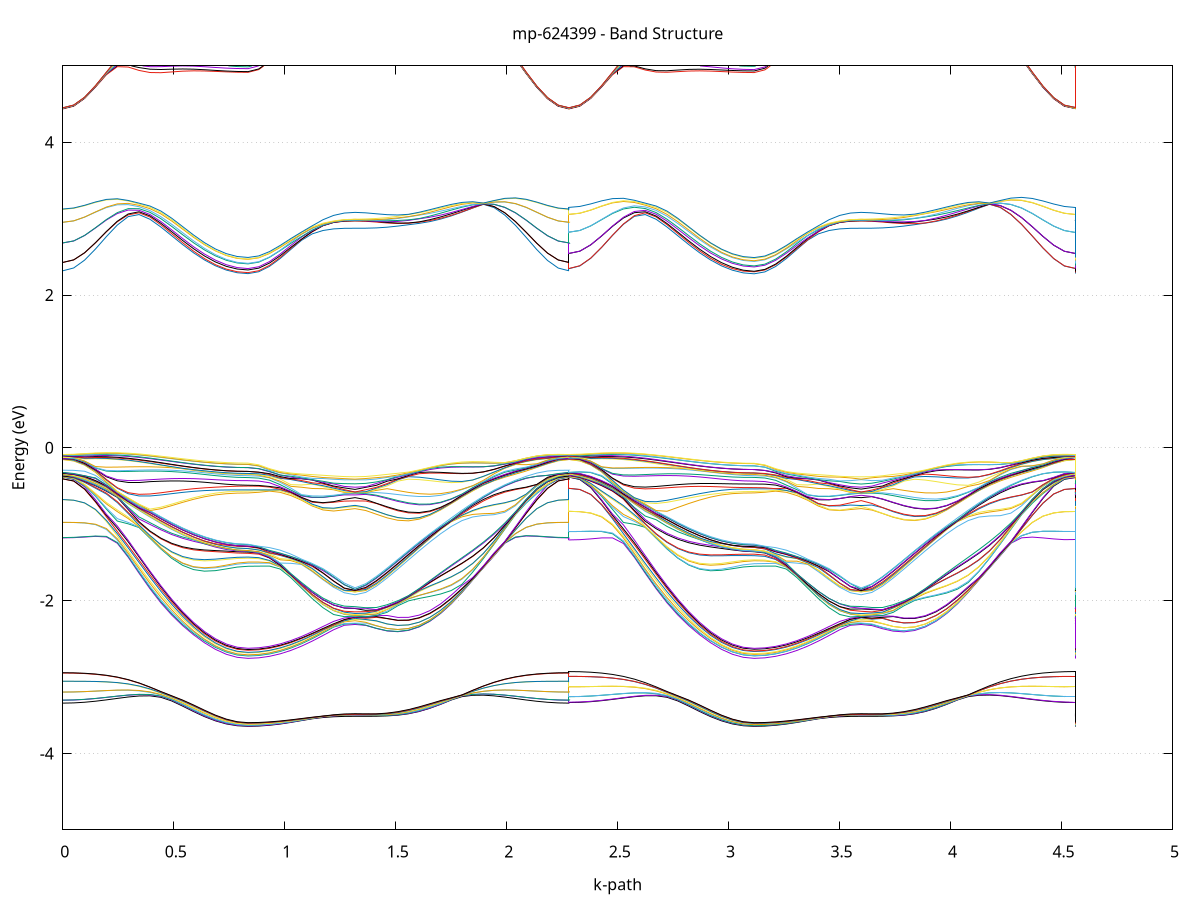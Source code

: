 set title 'mp-624399 - Band Structure'
set xlabel 'k-path'
set ylabel 'Energy (eV)'
set grid y
set yrange [-5:5]
set terminal png size 800,600
set output 'mp-624399_bands_gnuplot.png'
plot '-' using 1:2 with lines notitle, '-' using 1:2 with lines notitle, '-' using 1:2 with lines notitle, '-' using 1:2 with lines notitle, '-' using 1:2 with lines notitle, '-' using 1:2 with lines notitle, '-' using 1:2 with lines notitle, '-' using 1:2 with lines notitle, '-' using 1:2 with lines notitle, '-' using 1:2 with lines notitle, '-' using 1:2 with lines notitle, '-' using 1:2 with lines notitle, '-' using 1:2 with lines notitle, '-' using 1:2 with lines notitle, '-' using 1:2 with lines notitle, '-' using 1:2 with lines notitle, '-' using 1:2 with lines notitle, '-' using 1:2 with lines notitle, '-' using 1:2 with lines notitle, '-' using 1:2 with lines notitle, '-' using 1:2 with lines notitle, '-' using 1:2 with lines notitle, '-' using 1:2 with lines notitle, '-' using 1:2 with lines notitle, '-' using 1:2 with lines notitle, '-' using 1:2 with lines notitle, '-' using 1:2 with lines notitle, '-' using 1:2 with lines notitle, '-' using 1:2 with lines notitle, '-' using 1:2 with lines notitle, '-' using 1:2 with lines notitle, '-' using 1:2 with lines notitle, '-' using 1:2 with lines notitle, '-' using 1:2 with lines notitle, '-' using 1:2 with lines notitle, '-' using 1:2 with lines notitle, '-' using 1:2 with lines notitle, '-' using 1:2 with lines notitle, '-' using 1:2 with lines notitle, '-' using 1:2 with lines notitle, '-' using 1:2 with lines notitle, '-' using 1:2 with lines notitle, '-' using 1:2 with lines notitle, '-' using 1:2 with lines notitle, '-' using 1:2 with lines notitle, '-' using 1:2 with lines notitle, '-' using 1:2 with lines notitle, '-' using 1:2 with lines notitle, '-' using 1:2 with lines notitle, '-' using 1:2 with lines notitle, '-' using 1:2 with lines notitle, '-' using 1:2 with lines notitle, '-' using 1:2 with lines notitle, '-' using 1:2 with lines notitle, '-' using 1:2 with lines notitle, '-' using 1:2 with lines notitle, '-' using 1:2 with lines notitle, '-' using 1:2 with lines notitle, '-' using 1:2 with lines notitle, '-' using 1:2 with lines notitle, '-' using 1:2 with lines notitle, '-' using 1:2 with lines notitle, '-' using 1:2 with lines notitle, '-' using 1:2 with lines notitle, '-' using 1:2 with lines notitle, '-' using 1:2 with lines notitle, '-' using 1:2 with lines notitle, '-' using 1:2 with lines notitle, '-' using 1:2 with lines notitle, '-' using 1:2 with lines notitle, '-' using 1:2 with lines notitle, '-' using 1:2 with lines notitle, '-' using 1:2 with lines notitle, '-' using 1:2 with lines notitle, '-' using 1:2 with lines notitle, '-' using 1:2 with lines notitle, '-' using 1:2 with lines notitle, '-' using 1:2 with lines notitle, '-' using 1:2 with lines notitle, '-' using 1:2 with lines notitle, '-' using 1:2 with lines notitle, '-' using 1:2 with lines notitle, '-' using 1:2 with lines notitle, '-' using 1:2 with lines notitle, '-' using 1:2 with lines notitle, '-' using 1:2 with lines notitle, '-' using 1:2 with lines notitle, '-' using 1:2 with lines notitle, '-' using 1:2 with lines notitle, '-' using 1:2 with lines notitle, '-' using 1:2 with lines notitle, '-' using 1:2 with lines notitle, '-' using 1:2 with lines notitle, '-' using 1:2 with lines notitle, '-' using 1:2 with lines notitle, '-' using 1:2 with lines notitle, '-' using 1:2 with lines notitle, '-' using 1:2 with lines notitle, '-' using 1:2 with lines notitle, '-' using 1:2 with lines notitle, '-' using 1:2 with lines notitle, '-' using 1:2 with lines notitle, '-' using 1:2 with lines notitle, '-' using 1:2 with lines notitle, '-' using 1:2 with lines notitle, '-' using 1:2 with lines notitle, '-' using 1:2 with lines notitle, '-' using 1:2 with lines notitle, '-' using 1:2 with lines notitle, '-' using 1:2 with lines notitle, '-' using 1:2 with lines notitle, '-' using 1:2 with lines notitle, '-' using 1:2 with lines notitle, '-' using 1:2 with lines notitle, '-' using 1:2 with lines notitle, '-' using 1:2 with lines notitle, '-' using 1:2 with lines notitle, '-' using 1:2 with lines notitle, '-' using 1:2 with lines notitle, '-' using 1:2 with lines notitle, '-' using 1:2 with lines notitle, '-' using 1:2 with lines notitle, '-' using 1:2 with lines notitle, '-' using 1:2 with lines notitle, '-' using 1:2 with lines notitle, '-' using 1:2 with lines notitle, '-' using 1:2 with lines notitle, '-' using 1:2 with lines notitle, '-' using 1:2 with lines notitle, '-' using 1:2 with lines notitle, '-' using 1:2 with lines notitle, '-' using 1:2 with lines notitle, '-' using 1:2 with lines notitle, '-' using 1:2 with lines notitle, '-' using 1:2 with lines notitle, '-' using 1:2 with lines notitle, '-' using 1:2 with lines notitle, '-' using 1:2 with lines notitle, '-' using 1:2 with lines notitle, '-' using 1:2 with lines notitle, '-' using 1:2 with lines notitle, '-' using 1:2 with lines notitle, '-' using 1:2 with lines notitle, '-' using 1:2 with lines notitle, '-' using 1:2 with lines notitle, '-' using 1:2 with lines notitle, '-' using 1:2 with lines notitle, '-' using 1:2 with lines notitle, '-' using 1:2 with lines notitle, '-' using 1:2 with lines notitle, '-' using 1:2 with lines notitle, '-' using 1:2 with lines notitle, '-' using 1:2 with lines notitle, '-' using 1:2 with lines notitle, '-' using 1:2 with lines notitle, '-' using 1:2 with lines notitle, '-' using 1:2 with lines notitle, '-' using 1:2 with lines notitle, '-' using 1:2 with lines notitle, '-' using 1:2 with lines notitle, '-' using 1:2 with lines notitle, '-' using 1:2 with lines notitle, '-' using 1:2 with lines notitle, '-' using 1:2 with lines notitle, '-' using 1:2 with lines notitle, '-' using 1:2 with lines notitle, '-' using 1:2 with lines notitle, '-' using 1:2 with lines notitle, '-' using 1:2 with lines notitle, '-' using 1:2 with lines notitle, '-' using 1:2 with lines notitle, '-' using 1:2 with lines notitle, '-' using 1:2 with lines notitle, '-' using 1:2 with lines notitle, '-' using 1:2 with lines notitle, '-' using 1:2 with lines notitle, '-' using 1:2 with lines notitle, '-' using 1:2 with lines notitle, '-' using 1:2 with lines notitle, '-' using 1:2 with lines notitle, '-' using 1:2 with lines notitle, '-' using 1:2 with lines notitle, '-' using 1:2 with lines notitle, '-' using 1:2 with lines notitle, '-' using 1:2 with lines notitle, '-' using 1:2 with lines notitle, '-' using 1:2 with lines notitle, '-' using 1:2 with lines notitle, '-' using 1:2 with lines notitle, '-' using 1:2 with lines notitle, '-' using 1:2 with lines notitle, '-' using 1:2 with lines notitle, '-' using 1:2 with lines notitle, '-' using 1:2 with lines notitle, '-' using 1:2 with lines notitle, '-' using 1:2 with lines notitle, '-' using 1:2 with lines notitle, '-' using 1:2 with lines notitle, '-' using 1:2 with lines notitle, '-' using 1:2 with lines notitle, '-' using 1:2 with lines notitle, '-' using 1:2 with lines notitle, '-' using 1:2 with lines notitle, '-' using 1:2 with lines notitle, '-' using 1:2 with lines notitle, '-' using 1:2 with lines notitle, '-' using 1:2 with lines notitle, '-' using 1:2 with lines notitle, '-' using 1:2 with lines notitle, '-' using 1:2 with lines notitle, '-' using 1:2 with lines notitle, '-' using 1:2 with lines notitle, '-' using 1:2 with lines notitle, '-' using 1:2 with lines notitle
0.000000 -11.821410
0.049101 -11.817710
0.098202 -11.806910
0.147303 -11.789110
0.196404 -11.764710
0.245505 -11.734410
0.294606 -11.698910
0.343708 -11.659010
0.392809 -11.615810
0.441910 -11.570610
0.491011 -11.524810
0.540112 -11.479710
0.589213 -11.436810
0.638314 -11.397810
0.687415 -11.363910
0.736516 -11.336510
0.785617 -11.317510
0.834718 -11.310210
0.834718 -11.310210
0.882911 -11.308810
0.931103 -11.304910
0.979296 -11.298810
1.027488 -11.290810
1.075681 -11.281510
1.123873 -11.271810
1.172066 -11.262510
1.220258 -11.254710
1.268451 -11.249410
1.316643 -11.245910
1.316643 -11.245910
1.364836 -11.251110
1.413028 -11.261910
1.461221 -11.278410
1.509413 -11.300810
1.557606 -11.329010
1.605798 -11.362410
1.653990 -11.400510
1.702183 -11.442210
1.750375 -11.486410
1.798568 -11.531910
1.846760 -11.577510
1.894953 -11.622010
1.943145 -11.664210
1.991338 -11.703010
2.039530 -11.737410
2.087723 -11.766710
2.135915 -11.790210
2.184108 -11.807410
2.232300 -11.817810
2.280493 -11.821410
2.280493 -11.821410
2.280493 -11.820810
2.280493 -11.820810
2.329594 -11.817210
2.378695 -11.806410
2.427796 -11.788610
2.476897 -11.764310
2.525998 -11.734010
2.575099 -11.698510
2.624200 -11.658610
2.673301 -11.615510
2.722402 -11.570410
2.771503 -11.524610
2.820605 -11.479510
2.869706 -11.436810
2.918807 -11.397710
2.967908 -11.363910
3.017009 -11.336510
3.066110 -11.317510
3.115211 -11.310210
3.115211 -11.310210
3.163403 -11.308810
3.211596 -11.304910
3.259788 -11.298810
3.307981 -11.290810
3.356173 -11.281510
3.404366 -11.271810
3.452558 -11.262510
3.500751 -11.254710
3.548943 -11.249410
3.597136 -11.245910
3.597136 -11.245910
3.645328 -11.251110
3.693521 -11.261910
3.741713 -11.278410
3.789906 -11.300810
3.838098 -11.329010
3.886291 -11.362410
3.934483 -11.400410
3.982676 -11.442110
4.030868 -11.486210
4.079061 -11.531710
4.127253 -11.577310
4.175446 -11.621710
4.223638 -11.663810
4.271831 -11.702610
4.320023 -11.737010
4.368216 -11.766310
4.416408 -11.789810
4.464600 -11.806910
4.512793 -11.817310
4.560985 -11.820810
4.560985 -11.310210
4.560985 -11.310210
4.560985 -11.245910
4.560985 -11.245910
e
0.000000 -11.812810
0.049101 -11.809210
0.098202 -11.798410
0.147303 -11.780710
0.196404 -11.756510
0.245505 -11.726310
0.294606 -11.690910
0.343708 -11.651310
0.392809 -11.608410
0.441910 -11.563610
0.491011 -11.518110
0.540112 -11.473410
0.589213 -11.431010
0.638314 -11.392410
0.687415 -11.358910
0.736516 -11.331910
0.785617 -11.313110
0.834718 -11.305910
0.834718 -11.305910
0.882911 -11.304610
0.931103 -11.300810
0.979296 -11.294710
1.027488 -11.286810
1.075681 -11.277810
1.123873 -11.268510
1.172066 -11.260310
1.220258 -11.253910
1.268451 -11.248510
1.316643 -11.245610
1.316643 -11.245610
1.364836 -11.248910
1.413028 -11.258510
1.461221 -11.274410
1.509413 -11.296310
1.557606 -11.324110
1.605798 -11.357110
1.653990 -11.394710
1.702183 -11.436010
1.750375 -11.479910
1.798568 -11.525010
1.846760 -11.570310
1.894953 -11.614510
1.943145 -11.656510
1.991338 -11.695010
2.039530 -11.729310
2.087723 -11.758510
2.135915 -11.781910
2.184108 -11.798910
2.232300 -11.809310
2.280493 -11.812810
2.280493 -11.812810
2.280493 -11.816410
2.280493 -11.816410
2.329594 -11.812810
2.378695 -11.802010
2.427796 -11.784210
2.476897 -11.759910
2.525998 -11.729610
2.575099 -11.694010
2.624200 -11.654210
2.673301 -11.611110
2.722402 -11.565910
2.771503 -11.520110
2.820605 -11.475010
2.869706 -11.432210
2.918807 -11.393210
2.967908 -11.359310
3.017009 -11.332010
3.066110 -11.313010
3.115211 -11.305810
3.115211 -11.305810
3.163403 -11.304510
3.211596 -11.300710
3.259788 -11.294610
3.307981 -11.286810
3.356173 -11.277810
3.404366 -11.268510
3.452558 -11.260310
3.500751 -11.253910
3.548943 -11.248510
3.597136 -11.245610
3.597136 -11.245610
3.645328 -11.248910
3.693521 -11.258510
3.741713 -11.274410
3.789906 -11.296510
3.838098 -11.324510
3.886291 -11.357910
3.934483 -11.395910
3.982676 -11.437610
4.030868 -11.481710
4.079061 -11.527210
4.127253 -11.572810
4.175446 -11.617310
4.223638 -11.659410
4.271831 -11.698210
4.320023 -11.732610
4.368216 -11.761910
4.416408 -11.785310
4.464600 -11.802510
4.512793 -11.812910
4.560985 -11.816410
4.560985 -11.305810
4.560985 -11.305910
4.560985 -11.245610
4.560985 -11.245610
e
0.000000 -11.812310
0.049101 -11.808610
0.098202 -11.797910
0.147303 -11.780110
0.196404 -11.755910
0.245505 -11.725710
0.294606 -11.690310
0.343708 -11.650610
0.392809 -11.607710
0.441910 -11.562810
0.491011 -11.517110
0.540112 -11.472310
0.589213 -11.429710
0.638314 -11.390810
0.687415 -11.357010
0.736516 -11.329810
0.785617 -11.310710
0.834718 -11.303210
0.834718 -11.303210
0.882911 -11.302010
0.931103 -11.298210
0.979296 -11.292210
1.027488 -11.284410
1.075681 -11.275510
1.123873 -11.266210
1.172066 -11.257610
1.220258 -11.250910
1.268451 -11.245810
1.316643 -11.245510
1.316643 -11.245510
1.364836 -11.246910
1.413028 -11.256410
1.461221 -11.272510
1.509413 -11.294710
1.557606 -11.322710
1.605798 -11.356010
1.653990 -11.393810
1.702183 -11.435210
1.750375 -11.479110
1.798568 -11.524410
1.846760 -11.569710
1.894953 -11.613910
1.943145 -11.655910
1.991338 -11.694410
2.039530 -11.728710
2.087723 -11.757910
2.135915 -11.781310
2.184108 -11.798410
2.232300 -11.808810
2.280493 -11.812310
2.280493 -11.812310
2.280493 -11.804310
2.280493 -11.804310
2.329594 -11.800710
2.378695 -11.790010
2.427796 -11.772410
2.476897 -11.748410
2.525998 -11.718410
2.575099 -11.683310
2.624200 -11.644110
2.673301 -11.601610
2.722402 -11.557310
2.771503 -11.512410
2.820605 -11.468310
2.869706 -11.426610
2.918807 -11.388710
2.967908 -11.355910
3.017009 -11.329510
3.066110 -11.311210
3.115211 -11.304110
3.115211 -11.304110
3.163403 -11.302810
3.211596 -11.298910
3.259788 -11.292810
3.307981 -11.284810
3.356173 -11.275710
3.404366 -11.266210
3.452558 -11.257610
3.500751 -11.250910
3.548943 -11.245810
3.597136 -11.245510
3.597136 -11.245510
3.645328 -11.246910
3.693521 -11.256310
3.741713 -11.272110
3.789906 -11.293710
3.838098 -11.320910
3.886291 -11.353410
3.934483 -11.390410
3.982676 -11.431110
4.030868 -11.474310
4.079061 -11.519010
4.127253 -11.563810
4.175446 -11.607610
4.223638 -11.649110
4.271831 -11.687410
4.320023 -11.721410
4.368216 -11.750310
4.416408 -11.773610
4.464600 -11.790510
4.512793 -11.800910
4.560985 -11.804310
4.560985 -11.304110
4.560985 -11.303210
4.560985 -11.245510
4.560985 -11.245510
e
0.000000 -11.793510
0.049101 -11.789910
0.098202 -11.779210
0.147303 -11.761810
0.196404 -11.737910
0.245505 -11.708310
0.294606 -11.673510
0.343708 -11.634710
0.392809 -11.592710
0.441910 -11.549010
0.491011 -11.504710
0.540112 -11.461510
0.589213 -11.420610
0.638314 -11.383510
0.687415 -11.351710
0.736516 -11.326310
0.785617 -11.308910
0.834718 -11.302410
0.834718 -11.302410
0.882911 -11.301110
0.931103 -11.297410
0.979296 -11.291310
1.027488 -11.283510
1.075681 -11.274510
1.123873 -11.265210
1.172066 -11.257010
1.220258 -11.249810
1.268451 -11.244610
1.316643 -11.243510
1.316643 -11.243510
1.364836 -11.245610
1.413028 -11.254810
1.461221 -11.269910
1.509413 -11.290810
1.557606 -11.317110
1.605798 -11.348710
1.653990 -11.384810
1.702183 -11.424710
1.750375 -11.467210
1.798568 -11.511110
1.846760 -11.555410
1.894953 -11.598610
1.943145 -11.639610
1.991338 -11.677510
2.039530 -11.711210
2.087723 -11.739910
2.135915 -11.762910
2.184108 -11.779810
2.232300 -11.790010
2.280493 -11.793510
2.280493 -11.793510
2.280493 -11.804110
2.280493 -11.804110
2.329594 -11.800510
2.378695 -11.789810
2.427796 -11.772210
2.476897 -11.748110
2.525998 -11.718210
2.575099 -11.683010
2.624200 -11.643610
2.673301 -11.601110
2.722402 -11.556510
2.771503 -11.511310
2.820605 -11.467010
2.869706 -11.424910
2.918807 -11.386610
2.967908 -11.353410
3.017009 -11.326710
3.066110 -11.308010
3.115211 -11.300410
3.115211 -11.300410
3.163403 -11.299110
3.211596 -11.295510
3.259788 -11.289710
3.307981 -11.282210
3.356173 -11.273610
3.404366 -11.265010
3.452558 -11.257010
3.500751 -11.249810
3.548943 -11.244610
3.597136 -11.243510
3.597136 -11.243510
3.645328 -11.245610
3.693521 -11.255110
3.741713 -11.271210
3.789906 -11.293010
3.838098 -11.320410
3.886291 -11.352910
3.934483 -11.390010
3.982676 -11.430710
4.030868 -11.474010
4.079061 -11.518710
4.127253 -11.563610
4.175446 -11.607310
4.223638 -11.648910
4.271831 -11.687110
4.320023 -11.721210
4.368216 -11.750110
4.416408 -11.773310
4.464600 -11.790310
4.512793 -11.800610
4.560985 -11.804110
4.560985 -11.300410
4.560985 -11.302410
4.560985 -11.243510
4.560985 -11.243510
e
0.000000 -11.793110
0.049101 -11.789510
0.098202 -11.778910
0.147303 -11.761410
0.196404 -11.737610
0.245505 -11.707910
0.294606 -11.673110
0.343708 -11.634110
0.392809 -11.592010
0.441910 -11.548010
0.491011 -11.503510
0.540112 -11.459810
0.589213 -11.418510
0.638314 -11.380910
0.687415 -11.348510
0.736516 -11.322510
0.785617 -11.304410
0.834718 -11.297010
0.834718 -11.297010
0.882911 -11.295810
0.931103 -11.292310
0.979296 -11.286910
1.027488 -11.279910
1.075681 -11.271910
1.123873 -11.263610
1.172066 -11.255210
1.220258 -11.248210
1.268451 -11.244210
1.316643 -11.243310
1.316643 -11.243310
1.364836 -11.244510
1.413028 -11.254210
1.461221 -11.269610
1.509413 -11.290410
1.557606 -11.316810
1.605798 -11.348410
1.653990 -11.384510
1.702183 -11.424410
1.750375 -11.466910
1.798568 -11.510810
1.846760 -11.555010
1.894953 -11.598210
1.943145 -11.639310
1.991338 -11.677210
2.039530 -11.710910
2.087723 -11.739610
2.135915 -11.762610
2.184108 -11.779410
2.232300 -11.789710
2.280493 -11.793110
2.280493 -11.793110
2.280493 -11.781010
2.280493 -11.781010
2.329594 -11.777410
2.378695 -11.766910
2.427796 -11.749610
2.476897 -11.726010
2.525998 -11.696610
2.575099 -11.662210
2.624200 -11.623810
2.673301 -11.582410
2.722402 -11.539310
2.771503 -11.495810
2.820605 -11.453310
2.869706 -11.413410
2.918807 -11.377310
2.967908 -11.346410
3.017009 -11.322010
3.066110 -11.305610
3.115211 -11.300010
3.115211 -11.300010
3.163403 -11.298810
3.211596 -11.295210
3.259788 -11.289410
3.307981 -11.282010
3.356173 -11.273310
3.404366 -11.264110
3.452558 -11.255210
3.500751 -11.248210
3.548943 -11.244210
3.597136 -11.243310
3.597136 -11.243310
3.645328 -11.244510
3.693521 -11.253310
3.741713 -11.267510
3.789906 -11.287210
3.838098 -11.312510
3.886291 -11.343010
3.934483 -11.378210
3.982676 -11.417110
4.030868 -11.458810
4.079061 -11.502010
4.127253 -11.545510
4.175446 -11.588210
4.223638 -11.628710
4.271831 -11.666210
4.320023 -11.699510
4.368216 -11.727910
4.416408 -11.750710
4.464600 -11.767410
4.512793 -11.777610
4.560985 -11.781010
4.560985 -11.300010
4.560985 -11.297010
4.560985 -11.243310
4.560985 -11.243310
e
0.000000 -11.768510
0.049101 -11.764910
0.098202 -11.754510
0.147303 -11.737310
0.196404 -11.713910
0.245505 -11.684810
0.294606 -11.650810
0.343708 -11.612810
0.392809 -11.572010
0.441910 -11.529410
0.491011 -11.486610
0.540112 -11.444910
0.589213 -11.405710
0.638314 -11.370510
0.687415 -11.340610
0.736516 -11.317110
0.785617 -11.301610
0.834718 -11.296710
0.834718 -11.296710
0.882911 -11.295510
0.931103 -11.292010
0.979296 -11.286510
1.027488 -11.279410
1.075681 -11.271310
1.123873 -11.262810
1.172066 -11.254710
1.220258 -11.247710
1.268451 -11.243110
1.316643 -11.240810
1.316643 -11.240810
1.364836 -11.243710
1.413028 -11.252010
1.461221 -11.265110
1.509413 -11.283710
1.557606 -11.307810
1.605798 -11.337310
1.653990 -11.371410
1.702183 -11.409410
1.750375 -11.450210
1.798568 -11.492710
1.846760 -11.535510
1.894953 -11.577610
1.943145 -11.617710
1.991338 -11.654710
2.039530 -11.687710
2.087723 -11.715910
2.135915 -11.738510
2.184108 -11.755010
2.232300 -11.765110
2.280493 -11.768510
2.280493 -11.768510
2.280493 -11.780710
2.280493 -11.780710
2.329594 -11.777110
2.378695 -11.766610
2.427796 -11.749310
2.476897 -11.725710
2.525998 -11.696310
2.575099 -11.661810
2.624200 -11.623310
2.673301 -11.581710
2.722402 -11.538310
2.771503 -11.494410
2.820605 -11.451510
2.869706 -11.411010
2.918807 -11.374410
2.967908 -11.342810
3.017009 -11.317610
3.066110 -11.300210
3.115211 -11.293010
3.115211 -11.293010
3.163403 -11.291810
3.211596 -11.288610
3.259788 -11.283410
3.307981 -11.276710
3.356173 -11.269410
3.404366 -11.262110
3.452558 -11.254610
3.500751 -11.247710
3.548943 -11.243110
3.597136 -11.240810
3.597136 -11.240810
3.645328 -11.243810
3.693521 -11.253110
3.741713 -11.267410
3.789906 -11.287110
3.838098 -11.312410
3.886291 -11.342910
3.934483 -11.378010
3.982676 -11.416910
4.030868 -11.458610
4.079061 -11.501810
4.127253 -11.545310
4.175446 -11.587910
4.223638 -11.628510
4.271831 -11.665910
4.320023 -11.699210
4.368216 -11.727610
4.416408 -11.750410
4.464600 -11.767110
4.512793 -11.777310
4.560985 -11.780710
4.560985 -11.293010
4.560985 -11.296710
4.560985 -11.240810
4.560985 -11.240810
e
0.000000 -11.768210
0.049101 -11.764710
0.098202 -11.754210
0.147303 -11.737110
0.196404 -11.713610
0.245505 -11.684510
0.294606 -11.650410
0.343708 -11.612310
0.392809 -11.571210
0.441910 -11.528410
0.491011 -11.485210
0.540112 -11.443110
0.589213 -11.403410
0.638314 -11.367610
0.687415 -11.336910
0.736516 -11.312510
0.785617 -11.295710
0.834718 -11.289110
0.834718 -11.289110
0.882911 -11.288010
0.931103 -11.284810
0.979296 -11.279910
1.027488 -11.273610
1.075681 -11.267110
1.123873 -11.260810
1.172066 -11.254010
1.220258 -11.246710
1.268451 -11.242810
1.316643 -11.240610
1.316643 -11.240610
1.364836 -11.243410
1.413028 -11.251210
1.461221 -11.264410
1.509413 -11.283110
1.557606 -11.307310
1.605798 -11.336910
1.653990 -11.371110
1.702183 -11.409110
1.750375 -11.449910
1.798568 -11.492410
1.846760 -11.535310
1.894953 -11.577310
1.943145 -11.617410
1.991338 -11.654410
2.039530 -11.687410
2.087723 -11.715610
2.135915 -11.738210
2.184108 -11.754710
2.232300 -11.764810
2.280493 -11.768210
2.280493 -11.768210
2.280493 -11.758410
2.280493 -11.758410
2.329594 -11.754910
2.378695 -11.744510
2.427796 -11.727510
2.476897 -11.704210
2.525998 -11.675310
2.575099 -11.641610
2.624200 -11.603910
2.673301 -11.563310
2.722402 -11.521210
2.771503 -11.478810
2.820605 -11.437510
2.869706 -11.398910
2.918807 -11.364310
2.967908 -11.334910
3.017009 -11.312010
3.066110 -11.297210
3.115211 -11.292810
3.115211 -11.292810
3.163403 -11.291610
3.211596 -11.288410
3.259788 -11.283210
3.307981 -11.276710
3.356173 -11.269210
3.404366 -11.261510
3.452558 -11.254110
3.500751 -11.246710
3.548943 -11.242810
3.597136 -11.240610
3.597136 -11.240610
3.645328 -11.243310
3.693521 -11.250210
3.741713 -11.262610
3.789906 -11.280410
3.838098 -11.303810
3.886291 -11.332410
3.934483 -11.365810
3.982676 -11.403110
4.030868 -11.443310
4.079061 -11.485110
4.127253 -11.527510
4.175446 -11.569110
4.223638 -11.608810
4.271831 -11.645510
4.320023 -11.678210
4.368216 -11.706110
4.416408 -11.728610
4.464600 -11.745010
4.512793 -11.755010
4.560985 -11.758410
4.560985 -11.292810
4.560985 -11.289110
4.560985 -11.240610
4.560985 -11.240610
e
0.000000 -11.751310
0.049101 -11.747810
0.098202 -11.737510
0.147303 -11.720510
0.196404 -11.697410
0.245505 -11.668610
0.294606 -11.635010
0.343708 -11.597510
0.392809 -11.557210
0.441910 -11.515310
0.491011 -11.473110
0.540112 -11.432110
0.589213 -11.393810
0.638314 -11.359410
0.687415 -11.330110
0.736516 -11.307210
0.785617 -11.292410
0.834718 -11.287810
0.834718 -11.287810
0.882911 -11.286810
0.931103 -11.283810
0.979296 -11.279110
1.027488 -11.273210
1.075681 -11.266410
1.123873 -11.259410
1.172066 -11.252610
1.220258 -11.246310
1.268451 -11.242510
1.316643 -11.239710
1.316643 -11.239710
1.364836 -11.242510
1.413028 -11.248310
1.461221 -11.259910
1.509413 -11.277210
1.557606 -11.300110
1.605798 -11.328310
1.653990 -11.361310
1.702183 -11.398210
1.750375 -11.438010
1.798568 -11.479510
1.846760 -11.521610
1.894953 -11.562910
1.943145 -11.602410
1.991338 -11.638910
2.039530 -11.671510
2.087723 -11.699310
2.135915 -11.721610
2.184108 -11.738010
2.232300 -11.748010
2.280493 -11.751310
2.280493 -11.751310
2.280493 -11.756510
2.280493 -11.756510
2.329594 -11.753010
2.378695 -11.742610
2.427796 -11.725610
2.476897 -11.702310
2.525998 -11.673410
2.575099 -11.639610
2.624200 -11.601910
2.673301 -11.561310
2.722402 -11.519110
2.771503 -11.476510
2.820605 -11.435110
2.869706 -11.396210
2.918807 -11.361210
2.967908 -11.331310
3.017009 -11.307510
3.066110 -11.291210
3.115211 -11.284910
3.115211 -11.284910
3.163403 -11.283910
3.211596 -11.280810
3.259788 -11.276010
3.307981 -11.270310
3.356173 -11.264810
3.404366 -11.259010
3.452558 -11.252610
3.500751 -11.246310
3.548943 -11.242510
3.597136 -11.239710
3.597136 -11.239710
3.645328 -11.242610
3.693521 -11.249210
3.741713 -11.261010
3.789906 -11.278510
3.838098 -11.301810
3.886291 -11.330510
3.934483 -11.363810
3.982676 -11.401210
4.030868 -11.441310
4.079061 -11.483210
4.127253 -11.525510
4.175446 -11.567210
4.223638 -11.606810
4.271831 -11.643510
4.320023 -11.676310
4.368216 -11.704210
4.416408 -11.726710
4.464600 -11.743110
4.512793 -11.753110
4.560985 -11.756510
4.560985 -11.284910
4.560985 -11.287810
4.560985 -11.239710
4.560985 -11.239710
e
0.000000 -11.747410
0.049101 -11.743910
0.098202 -11.733610
0.147303 -11.716610
0.196404 -11.693510
0.245505 -11.664710
0.294606 -11.631110
0.343708 -11.593610
0.392809 -11.553310
0.441910 -11.511410
0.491011 -11.469210
0.540112 -11.428310
0.589213 -11.389910
0.638314 -11.355410
0.687415 -11.326010
0.736516 -11.302710
0.785617 -11.286710
0.834718 -11.280510
0.834718 -11.280510
0.882911 -11.279410
0.931103 -11.276310
0.979296 -11.271510
1.027488 -11.266610
1.075681 -11.262010
1.123873 -11.256710
1.172066 -11.251210
1.220258 -11.245410
1.268451 -11.241510
1.316643 -11.239710
1.316643 -11.239710
1.364836 -11.242110
1.413028 -11.247110
1.461221 -11.257110
1.509413 -11.274010
1.557606 -11.296610
1.605798 -11.324710
1.653990 -11.357610
1.702183 -11.394510
1.750375 -11.434210
1.798568 -11.475710
1.846760 -11.517710
1.894953 -11.559110
1.943145 -11.598510
1.991338 -11.635010
2.039530 -11.667610
2.087723 -11.695410
2.135915 -11.717710
2.184108 -11.734110
2.232300 -11.744010
2.280493 -11.747410
2.280493 -11.747410
2.280493 -11.746110
2.280493 -11.746110
2.329594 -11.742610
2.378695 -11.732310
2.427796 -11.715410
2.476897 -11.692310
2.525998 -11.663510
2.575099 -11.630010
2.624200 -11.592610
2.673301 -11.552310
2.722402 -11.510510
2.771503 -11.468410
2.820605 -11.427510
2.869706 -11.389310
2.918807 -11.354910
2.967908 -11.325710
3.017009 -11.302610
3.066110 -11.287210
3.115211 -11.282410
3.115211 -11.282410
3.163403 -11.281510
3.211596 -11.278710
3.259788 -11.274510
3.307981 -11.269410
3.356173 -11.263110
3.404366 -11.256910
3.452558 -11.251210
3.500751 -11.245410
3.548943 -11.241510
3.597136 -11.239710
3.597136 -11.239710
3.645328 -11.242010
3.693521 -11.245910
3.741713 -11.256710
3.789906 -11.273610
3.838098 -11.296210
3.886291 -11.324210
3.934483 -11.357010
3.982676 -11.393810
4.030868 -11.433510
4.079061 -11.474910
4.127253 -11.516810
4.175446 -11.558110
4.223638 -11.597410
4.271831 -11.633910
4.320023 -11.666410
4.368216 -11.694210
4.416408 -11.716510
4.464600 -11.732810
4.512793 -11.742810
4.560985 -11.746110
4.560985 -11.282410
4.560985 -11.280510
4.560985 -11.239710
4.560985 -11.239710
e
0.000000 -11.382310
0.049101 -11.381210
0.098202 -11.378210
0.147303 -11.373310
0.196404 -11.366710
0.245505 -11.358510
0.294606 -11.349210
0.343708 -11.338910
0.392809 -11.328110
0.441910 -11.317210
0.491011 -11.306510
0.540112 -11.296610
0.589213 -11.287810
0.638314 -11.280810
0.687415 -11.275910
0.736516 -11.273710
0.785617 -11.274010
0.834718 -11.275010
0.834718 -11.275010
0.882911 -11.274510
0.931103 -11.272910
0.979296 -11.270210
1.027488 -11.265510
1.075681 -11.259210
1.123873 -11.253410
1.172066 -11.248510
1.220258 -11.245310
1.268451 -11.240810
1.316643 -11.239710
1.316643 -11.239710
1.364836 -11.241310
1.413028 -11.244310
1.461221 -11.249510
1.509413 -11.254810
1.557606 -11.261110
1.605798 -11.268510
1.653990 -11.277010
1.702183 -11.286410
1.750375 -11.296610
1.798568 -11.307410
1.846760 -11.318410
1.894953 -11.329410
1.943145 -11.340110
1.991338 -11.350210
2.039530 -11.359310
2.087723 -11.367210
2.135915 -11.373610
2.184108 -11.378410
2.232300 -11.381310
2.280493 -11.382310
2.280493 -11.382310
2.280493 -11.383910
2.280493 -11.383910
2.329594 -11.382910
2.378695 -11.379910
2.427796 -11.374910
2.476897 -11.368210
2.525998 -11.360010
2.575099 -11.350510
2.624200 -11.340110
2.673301 -11.329210
2.722402 -11.318110
2.771503 -11.307410
2.820605 -11.297310
2.869706 -11.288410
2.918807 -11.281210
2.967908 -11.276210
3.017009 -11.273810
3.066110 -11.273510
3.115211 -11.273110
3.115211 -11.273110
3.163403 -11.272510
3.211596 -11.270510
3.259788 -11.267110
3.307981 -11.262510
3.356173 -11.258210
3.404366 -11.253210
3.452558 -11.248510
3.500751 -11.245310
3.548943 -11.240810
3.597136 -11.239710
3.597136 -11.239710
3.645328 -11.241310
3.693521 -11.245410
3.741713 -11.249910
3.789906 -11.255110
3.838098 -11.261410
3.886291 -11.268910
3.934483 -11.277510
3.982676 -11.287110
4.030868 -11.297410
4.079061 -11.308310
4.127253 -11.319410
4.175446 -11.330610
4.223638 -11.341410
4.271831 -11.351610
4.320023 -11.360810
4.368216 -11.368710
4.416408 -11.375210
4.464600 -11.380010
4.512793 -11.383010
4.560985 -11.383910
4.560985 -11.273110
4.560985 -11.275010
4.560985 -11.239710
4.560985 -11.239710
e
0.000000 -11.378010
0.049101 -11.377010
0.098202 -11.374010
0.147303 -11.369110
0.196404 -11.362410
0.245505 -11.354310
0.294606 -11.344910
0.343708 -11.334610
0.392809 -11.323810
0.441910 -11.312910
0.491011 -11.302210
0.540112 -11.292210
0.589213 -11.283410
0.638314 -11.276210
0.687415 -11.271210
0.736516 -11.268610
0.785617 -11.268010
0.834718 -11.267310
0.834718 -11.267310
0.882911 -11.266810
0.931103 -11.265210
0.979296 -11.262610
1.027488 -11.259010
1.075681 -11.254510
1.123873 -11.249910
1.172066 -11.246310
1.220258 -11.244210
1.268451 -11.240010
1.316643 -11.238510
1.316643 -11.238510
1.364836 -11.240310
1.413028 -11.243010
1.461221 -11.246310
1.509413 -11.251010
1.557606 -11.257010
1.605798 -11.264310
1.653990 -11.272810
1.702183 -11.282210
1.750375 -11.292410
1.798568 -11.303110
1.846760 -11.314210
1.894953 -11.325210
1.943145 -11.335910
1.991338 -11.346010
2.039530 -11.355110
2.087723 -11.363010
2.135915 -11.369410
2.184108 -11.374110
2.232300 -11.377010
2.280493 -11.378010
2.280493 -11.378010
2.280493 -11.370810
2.280493 -11.370810
2.329594 -11.369910
2.378695 -11.366910
2.427796 -11.362210
2.476897 -11.355710
2.525998 -11.347910
2.575099 -11.338810
2.624200 -11.329010
2.673301 -11.318710
2.722402 -11.308210
2.771503 -11.298210
2.820605 -11.288810
2.869706 -11.280710
2.918807 -11.274310
2.967908 -11.270110
3.017009 -11.268410
3.066110 -11.269210
3.115211 -11.270410
3.115211 -11.270410
3.163403 -11.269910
3.211596 -11.268410
3.259788 -11.265810
3.307981 -11.262110
3.356173 -11.256110
3.404366 -11.250210
3.452558 -11.246310
3.500751 -11.244210
3.548943 -11.240010
3.597136 -11.238510
3.597136 -11.238510
3.645328 -11.240310
3.693521 -11.242110
3.741713 -11.245210
3.789906 -11.249410
3.838098 -11.255010
3.886291 -11.261810
3.934483 -11.269810
3.982676 -11.278710
4.030868 -11.288410
4.079061 -11.298710
4.127253 -11.309210
4.175446 -11.319810
4.223638 -11.330110
4.271831 -11.339810
4.320023 -11.348610
4.368216 -11.356310
4.416408 -11.362510
4.464600 -11.367110
4.512793 -11.369910
4.560985 -11.370810
4.560985 -11.270410
4.560985 -11.267310
4.560985 -11.238510
4.560985 -11.238510
e
0.000000 -11.357010
0.049101 -11.356110
0.098202 -11.353310
0.147303 -11.348810
0.196404 -11.342810
0.245505 -11.335410
0.294606 -11.327010
0.343708 -11.317810
0.392809 -11.308310
0.441910 -11.298710
0.491011 -11.289510
0.540112 -11.281010
0.589213 -11.273810
0.638314 -11.268310
0.687415 -11.264810
0.736516 -11.263810
0.785617 -11.265010
0.834718 -11.266410
0.834718 -11.266410
0.882911 -11.265910
0.931103 -11.264310
0.979296 -11.261710
1.027488 -11.258210
1.075681 -11.253810
1.123873 -11.248310
1.172066 -11.243610
1.220258 -11.240910
1.268451 -11.239610
1.316643 -11.238110
1.316643 -11.238110
1.364836 -11.239210
1.413028 -11.240510
1.461221 -11.242010
1.509413 -11.245410
1.557606 -11.250110
1.605798 -11.256110
1.653990 -11.263110
1.702183 -11.271210
1.750375 -11.280010
1.798568 -11.289510
1.846760 -11.299210
1.894953 -11.309110
1.943145 -11.318710
1.991338 -11.327810
2.039530 -11.336110
2.087723 -11.343310
2.135915 -11.349110
2.184108 -11.353510
2.232300 -11.356110
2.280493 -11.357010
2.280493 -11.357010
2.280493 -11.370110
2.280493 -11.370110
2.329594 -11.369110
2.378695 -11.366210
2.427796 -11.361410
2.476897 -11.355010
2.525998 -11.347110
2.575099 -11.338110
2.624200 -11.328110
2.673301 -11.317710
2.722402 -11.307110
2.771503 -11.296810
2.820605 -11.287110
2.869706 -11.278610
2.918807 -11.271710
2.967908 -11.266810
3.017009 -11.264110
3.066110 -11.263310
3.115211 -11.262410
3.115211 -11.262410
3.163403 -11.261910
3.211596 -11.260610
3.259788 -11.258310
3.307981 -11.255310
3.356173 -11.251710
3.404366 -11.247610
3.452558 -11.243510
3.500751 -11.240910
3.548943 -11.239610
3.597136 -11.238110
3.597136 -11.238110
3.645328 -11.239310
3.693521 -11.241410
3.741713 -11.244010
3.789906 -11.248410
3.838098 -11.254110
3.886291 -11.261010
3.934483 -11.269010
3.982676 -11.278010
4.030868 -11.287710
4.079061 -11.298010
4.127253 -11.308510
4.175446 -11.319110
4.223638 -11.329410
4.271831 -11.339110
4.320023 -11.347910
4.368216 -11.355510
4.416408 -11.361710
4.464600 -11.366310
4.512793 -11.369110
4.560985 -11.370110
4.560985 -11.262410
4.560985 -11.266410
4.560985 -11.238110
4.560985 -11.238110
e
0.000000 -11.357010
0.049101 -11.356110
0.098202 -11.353310
0.147303 -11.348810
0.196404 -11.342710
0.245505 -11.335210
0.294606 -11.326610
0.343708 -11.317310
0.392809 -11.307410
0.441910 -11.297510
0.491011 -11.287910
0.540112 -11.279010
0.589213 -11.271310
0.638314 -11.265110
0.687415 -11.260910
0.736516 -11.258910
0.785617 -11.258610
0.834718 -11.258410
0.834718 -11.258410
0.882911 -11.258010
0.931103 -11.256810
0.979296 -11.255010
1.027488 -11.252510
1.075681 -11.249710
1.123873 -11.246610
1.172066 -11.243310
1.220258 -11.240510
1.268451 -11.239510
1.316643 -11.237810
1.316643 -11.237810
1.364836 -11.238810
1.413028 -11.239610
1.461221 -11.241810
1.509413 -11.245210
1.557606 -11.249910
1.605798 -11.255910
1.653990 -11.262910
1.702183 -11.271010
1.750375 -11.279910
1.798568 -11.289310
1.846760 -11.299110
1.894953 -11.309010
1.943145 -11.318610
1.991338 -11.327710
2.039530 -11.336010
2.087723 -11.343210
2.135915 -11.349110
2.184108 -11.353410
2.232300 -11.356110
2.280493 -11.357010
2.280493 -11.357010
2.280493 -11.341410
2.280493 -11.341410
2.329594 -11.340510
2.378695 -11.337910
2.427796 -11.333710
2.476897 -11.328110
2.525998 -11.321310
2.575099 -11.313610
2.624200 -11.305110
2.673301 -11.296410
2.722402 -11.287810
2.771503 -11.279510
2.820605 -11.272110
2.869706 -11.265910
2.918807 -11.261410
2.967908 -11.258810
3.017009 -11.258610
3.066110 -11.260310
3.115211 -11.262210
3.115211 -11.262210
3.163403 -11.261710
3.211596 -11.260410
3.259788 -11.258110
3.307981 -11.255110
3.356173 -11.251510
3.404366 -11.247410
3.452558 -11.243310
3.500751 -11.240510
3.548943 -11.239510
3.597136 -11.237810
3.597136 -11.237810
3.645328 -11.238810
3.693521 -11.239110
3.741713 -11.239810
3.789906 -11.241910
3.838098 -11.245410
3.886291 -11.250210
3.934483 -11.256210
3.982676 -11.263110
4.030868 -11.270910
4.079061 -11.279310
4.127253 -11.288210
4.175446 -11.297110
4.223638 -11.305910
4.271831 -11.314310
4.320023 -11.321910
4.368216 -11.328610
4.416408 -11.334010
4.464600 -11.338010
4.512793 -11.340510
4.560985 -11.341410
4.560985 -11.262210
4.560985 -11.258410
4.560985 -11.237810
4.560985 -11.237810
e
0.000000 -11.325710
0.049101 -11.324910
0.098202 -11.322510
0.147303 -11.318710
0.196404 -11.313510
0.245505 -11.307310
0.294606 -11.300210
0.343708 -11.292510
0.392809 -11.284710
0.441910 -11.276910
0.491011 -11.269710
0.540112 -11.263310
0.589213 -11.258210
0.638314 -11.254610
0.687415 -11.253010
0.736516 -11.253610
0.785617 -11.255910
0.834718 -11.257810
0.834718 -11.257810
0.882911 -11.257410
0.931103 -11.256210
0.979296 -11.254310
1.027488 -11.251810
1.075681 -11.248810
1.123873 -11.245410
1.172066 -11.241610
1.220258 -11.238710
1.268451 -11.237710
1.316643 -11.237310
1.316643 -11.237310
1.364836 -11.237610
1.413028 -11.237610
1.461221 -11.237710
1.509413 -11.238810
1.557606 -11.241210
1.605798 -11.244810
1.653990 -11.249610
1.702183 -11.255410
1.750375 -11.262110
1.798568 -11.269510
1.846760 -11.277310
1.894953 -11.285310
1.943145 -11.293310
1.991338 -11.300910
2.039530 -11.307810
2.087723 -11.313910
2.135915 -11.318910
2.184108 -11.322610
2.232300 -11.324910
2.280493 -11.325710
2.280493 -11.325710
2.280493 -11.341210
2.280493 -11.341210
2.329594 -11.340410
2.378695 -11.337810
2.427796 -11.333610
2.476897 -11.328010
2.525998 -11.321110
2.575099 -11.313110
2.624200 -11.304510
2.673301 -11.295510
2.722402 -11.286510
2.771503 -11.277910
2.820605 -11.270010
2.869706 -11.263310
2.918807 -11.258110
2.967908 -11.254910
3.017009 -11.253910
3.066110 -11.254510
3.115211 -11.255010
3.115211 -11.255010
3.163403 -11.254610
3.211596 -11.253610
3.259788 -11.252110
3.307981 -11.250110
3.356173 -11.247810
3.404366 -11.245110
3.452558 -11.241610
3.500751 -11.238710
3.548943 -11.237710
3.597136 -11.237310
3.597136 -11.237310
3.645328 -11.237610
3.693521 -11.237810
3.741713 -11.239010
3.789906 -11.241410
3.838098 -11.245010
3.886291 -11.249910
3.934483 -11.255910
3.982676 -11.262910
4.030868 -11.270710
4.079061 -11.279110
4.127253 -11.288010
4.175446 -11.297010
4.223638 -11.305810
4.271831 -11.314110
4.320023 -11.321810
4.368216 -11.328410
4.416408 -11.333910
4.464600 -11.337910
4.512793 -11.340410
4.560985 -11.341210
4.560985 -11.255010
4.560985 -11.257810
4.560985 -11.237310
4.560985 -11.237310
e
0.000000 -11.325310
0.049101 -11.324510
0.098202 -11.322110
0.147303 -11.318310
0.196404 -11.313110
0.245505 -11.306810
0.294606 -11.299610
0.343708 -11.291810
0.392809 -11.283810
0.441910 -11.275710
0.491011 -11.268110
0.540112 -11.261310
0.589213 -11.255710
0.638314 -11.251710
0.687415 -11.249610
0.736516 -11.249510
0.785617 -11.251110
0.834718 -11.252310
0.834718 -11.252310
0.882911 -11.252010
0.931103 -11.251210
0.979296 -11.249810
1.027488 -11.248110
1.075681 -11.246010
1.123873 -11.243610
1.172066 -11.240910
1.220258 -11.238010
1.268451 -11.236910
1.316643 -11.237310
1.316643 -11.237310
1.364836 -11.236910
1.413028 -11.236310
1.461221 -11.236610
1.509413 -11.237910
1.557606 -11.240510
1.605798 -11.244210
1.653990 -11.249110
1.702183 -11.255010
1.750375 -11.261710
1.798568 -11.269110
1.846760 -11.276910
1.894953 -11.285010
1.943145 -11.292910
1.991338 -11.300510
2.039530 -11.307410
2.087723 -11.313510
2.135915 -11.318510
2.184108 -11.322210
2.232300 -11.324510
2.280493 -11.325310
2.280493 -11.325310
2.280493 -11.311410
2.280493 -11.311410
2.329594 -11.310710
2.378695 -11.308510
2.427796 -11.305010
2.476897 -11.300310
2.525998 -11.294610
2.575099 -11.288210
2.624200 -11.281310
2.673301 -11.274310
2.722402 -11.267410
2.771503 -11.261110
2.820605 -11.255710
2.869706 -11.251410
2.918807 -11.248810
2.967908 -11.248110
3.017009 -11.249310
3.066110 -11.252110
3.115211 -11.254110
3.115211 -11.254110
3.163403 -11.253710
3.211596 -11.252710
3.259788 -11.251110
3.307981 -11.249010
3.356173 -11.246510
3.404366 -11.243810
3.452558 -11.240910
3.500751 -11.238010
3.548943 -11.236910
3.597136 -11.237310
3.597136 -11.237310
3.645328 -11.236910
3.693521 -11.236210
3.741713 -11.236010
3.789906 -11.236410
3.838098 -11.237810
3.886291 -11.240410
3.934483 -11.244110
3.982676 -11.248910
4.030868 -11.254610
4.079061 -11.260910
4.127253 -11.267810
4.175446 -11.274910
4.223638 -11.282010
4.271831 -11.288810
4.320023 -11.295110
4.368216 -11.300710
4.416408 -11.305210
4.464600 -11.308610
4.512793 -11.310710
4.560985 -11.311410
4.560985 -11.254110
4.560985 -11.252310
4.560985 -11.237310
4.560985 -11.237310
e
0.000000 -11.301310
0.049101 -11.300710
0.098202 -11.298710
0.147303 -11.295410
0.196404 -11.291010
0.245505 -11.285810
0.294606 -11.279810
0.343708 -11.273510
0.392809 -11.267010
0.441910 -11.260810
0.491011 -11.255110
0.540112 -11.250310
0.589213 -11.246710
0.638314 -11.244710
0.687415 -11.244510
0.736516 -11.246110
0.785617 -11.249110
0.834718 -11.250910
0.834718 -11.250910
0.882911 -11.250610
0.931103 -11.249710
0.979296 -11.248310
1.027488 -11.246510
1.075681 -11.244410
1.123873 -11.242210
1.172066 -11.239910
1.220258 -11.237310
1.268451 -11.236310
1.316643 -11.236710
1.316643 -11.236710
1.364836 -11.235710
1.413028 -11.234610
1.461221 -11.234110
1.509413 -11.234310
1.557606 -11.235410
1.605798 -11.237510
1.653990 -11.240510
1.702183 -11.244610
1.750375 -11.249510
1.798568 -11.255210
1.846760 -11.261310
1.894953 -11.267710
1.943145 -11.274210
1.991338 -11.280510
2.039530 -11.286310
2.087723 -11.291410
2.135915 -11.295610
2.184108 -11.298810
2.232300 -11.300710
2.280493 -11.301310
2.280493 -11.301310
2.280493 -11.311210
2.280493 -11.311210
2.329594 -11.310510
2.378695 -11.308310
2.427796 -11.304810
2.476897 -11.300110
2.525998 -11.294310
2.575099 -11.287810
2.624200 -11.280710
2.673301 -11.273510
2.722402 -11.266410
2.771503 -11.259810
2.820605 -11.254010
2.869706 -11.249410
2.918807 -11.246410
2.967908 -11.245310
3.017009 -11.246210
3.066110 -11.248610
3.115211 -11.250210
3.115211 -11.250210
3.163403 -11.249910
3.211596 -11.249110
3.259788 -11.247910
3.307981 -11.246210
3.356173 -11.244310
3.404366 -11.242110
3.452558 -11.239910
3.500751 -11.237310
3.548943 -11.236310
3.597136 -11.236710
3.597136 -11.236710
3.645328 -11.235710
3.693521 -11.234710
3.741713 -11.234310
3.789906 -11.234910
3.838098 -11.236610
3.886291 -11.239410
3.934483 -11.243310
3.982676 -11.248210
4.030868 -11.254010
4.079061 -11.260410
4.127253 -11.267410
4.175446 -11.274510
4.223638 -11.281710
4.271831 -11.288610
4.320023 -11.294910
4.368216 -11.300510
4.416408 -11.305010
4.464600 -11.308410
4.512793 -11.310510
4.560985 -11.311210
4.560985 -11.250210
4.560985 -11.250910
4.560985 -11.236710
4.560985 -11.236710
e
0.000000 -11.299210
0.049101 -11.298510
0.098202 -11.296510
0.147303 -11.293210
0.196404 -11.288910
0.245505 -11.283610
0.294606 -11.277610
0.343708 -11.271210
0.392809 -11.264710
0.441910 -11.258410
0.491011 -11.252610
0.540112 -11.247710
0.589213 -11.243910
0.638314 -11.241710
0.687415 -11.241310
0.736516 -11.242910
0.785617 -11.245710
0.834718 -11.247510
0.834718 -11.247510
0.882911 -11.247210
0.931103 -11.246510
0.979296 -11.245310
1.027488 -11.243810
1.075681 -11.242010
1.123873 -11.240210
1.172066 -11.238410
1.220258 -11.236810
1.268451 -11.235810
1.316643 -11.236410
1.316643 -11.236410
1.364836 -11.234810
1.413028 -11.232910
1.461221 -11.231910
1.509413 -11.231810
1.557606 -11.232810
1.605798 -11.234810
1.653990 -11.238010
1.702183 -11.242110
1.750375 -11.247110
1.798568 -11.252810
1.846760 -11.259010
1.894953 -11.265410
1.943145 -11.272010
1.991338 -11.278210
2.039530 -11.284110
2.087723 -11.289210
2.135915 -11.293410
2.184108 -11.296610
2.232300 -11.298510
2.280493 -11.299210
2.280493 -11.299210
2.280493 -11.294610
2.280493 -11.294610
2.329594 -11.294010
2.378695 -11.292110
2.427796 -11.289010
2.476897 -11.284810
2.525998 -11.279810
2.575099 -11.274110
2.624200 -11.268110
2.673301 -11.262010
2.722402 -11.256110
2.771503 -11.250810
2.820605 -11.246310
2.869706 -11.243010
2.918807 -11.241210
2.967908 -11.241110
3.017009 -11.242910
3.066110 -11.245810
3.115211 -11.247610
3.115211 -11.247610
3.163403 -11.247310
3.211596 -11.246610
3.259788 -11.245410
3.307981 -11.243810
3.356173 -11.242010
3.404366 -11.240210
3.452558 -11.238410
3.500751 -11.236810
3.548943 -11.235810
3.597136 -11.236410
3.597136 -11.236410
3.645328 -11.234810
3.693521 -11.232910
3.741713 -11.231810
3.789906 -11.231710
3.838098 -11.232510
3.886291 -11.234310
3.934483 -11.237210
3.982676 -11.240910
4.030868 -11.245510
4.079061 -11.250810
4.127253 -11.256610
4.175446 -11.262610
4.223638 -11.268810
4.271831 -11.274710
4.320023 -11.280310
4.368216 -11.285110
4.416408 -11.289210
4.464600 -11.292210
4.512793 -11.294010
4.560985 -11.294610
4.560985 -11.247610
4.560985 -11.247510
4.560985 -11.236410
4.560985 -11.236410
e
0.000000 -11.289710
0.049101 -11.289010
0.098202 -11.287110
0.147303 -11.284110
0.196404 -11.280010
0.245505 -11.275110
0.294606 -11.269510
0.343708 -11.263610
0.392809 -11.257710
0.441910 -11.251910
0.491011 -11.246710
0.540112 -11.242410
0.589213 -11.239310
0.638314 -11.237610
0.687415 -11.237810
0.736516 -11.239710
0.785617 -11.242910
0.834718 -11.244810
0.834718 -11.244810
0.882911 -11.244610
0.931103 -11.243910
0.979296 -11.242910
1.027488 -11.241510
1.075681 -11.240010
1.123873 -11.238510
1.172066 -11.237110
1.220258 -11.235910
1.268451 -11.234910
1.316643 -11.236010
1.316643 -11.236010
1.364836 -11.233610
1.413028 -11.231210
1.461221 -11.229710
1.509413 -11.229110
1.557606 -11.229610
1.605798 -11.231110
1.653990 -11.233710
1.702183 -11.237210
1.750375 -11.241610
1.798568 -11.246710
1.846760 -11.252410
1.894953 -11.258310
1.943145 -11.264310
1.991338 -11.270110
2.039530 -11.275510
2.087723 -11.280310
2.135915 -11.284310
2.184108 -11.287210
2.232300 -11.289110
2.280493 -11.289710
2.280493 -11.289710
2.280493 -11.290710
2.280493 -11.290710
2.329594 -11.290010
2.378695 -11.288110
2.427796 -11.285010
2.476897 -11.280910
2.525998 -11.275910
2.575099 -11.270210
2.624200 -11.264210
2.673301 -11.258210
2.722402 -11.252310
2.771503 -11.247010
2.820605 -11.242610
2.869706 -11.239410
2.918807 -11.237710
2.967908 -11.237810
3.017009 -11.239710
3.066110 -11.242910
3.115211 -11.244810
3.115211 -11.244810
3.163403 -11.244610
3.211596 -11.243910
3.259788 -11.242810
3.307981 -11.241510
3.356173 -11.240010
3.404366 -11.238510
3.452558 -11.237110
3.500751 -11.235910
3.548943 -11.234910
3.597136 -11.236010
3.597136 -11.236010
3.645328 -11.233610
3.693521 -11.231210
3.741713 -11.229710
3.789906 -11.229110
3.838098 -11.229610
3.886291 -11.231210
3.934483 -11.233810
3.982676 -11.237410
4.030868 -11.241910
4.079061 -11.247110
4.127253 -11.252810
4.175446 -11.258810
4.223638 -11.264910
4.271831 -11.270810
4.320023 -11.276310
4.368216 -11.281210
4.416408 -11.285210
4.464600 -11.288210
4.512793 -11.290010
4.560985 -11.290710
4.560985 -11.244810
4.560985 -11.244810
4.560985 -11.236010
4.560985 -11.236010
e
0.000000 -7.545010
0.049101 -7.544410
0.098202 -7.542810
0.147303 -7.540110
0.196404 -7.536710
0.245505 -7.532910
0.294606 -7.528810
0.343708 -7.525010
0.392809 -7.521510
0.441910 -7.518610
0.491011 -7.516510
0.540112 -7.515010
0.589213 -7.514110
0.638314 -7.513610
0.687415 -7.513510
0.736516 -7.513510
0.785617 -7.513510
0.834718 -7.513510
0.834718 -7.513510
0.882911 -7.511710
0.931103 -7.506310
0.979296 -7.497510
1.027488 -7.485710
1.075681 -7.471310
1.123873 -7.455110
1.172066 -7.438010
1.220258 -7.421510
1.268451 -7.408010
1.316643 -7.400010
1.316643 -7.400010
1.364836 -7.407910
1.413028 -7.420410
1.461221 -7.435010
1.509413 -7.449610
1.557606 -7.463210
1.605798 -7.475210
1.653990 -7.485610
1.702183 -7.494310
1.750375 -7.501810
1.798568 -7.508210
1.846760 -7.513810
1.894953 -7.519110
1.943145 -7.524010
1.991338 -7.528610
2.039530 -7.533010
2.087723 -7.536910
2.135915 -7.540310
2.184108 -7.542810
2.232300 -7.544510
2.280493 -7.545010
2.280493 -7.545010
2.280493 -7.545010
2.280493 -7.545010
2.329594 -7.544410
2.378695 -7.542810
2.427796 -7.540110
2.476897 -7.536710
2.525998 -7.532910
2.575099 -7.528810
2.624200 -7.525010
2.673301 -7.521510
2.722402 -7.518610
2.771503 -7.516510
2.820605 -7.515010
2.869706 -7.514110
2.918807 -7.513610
2.967908 -7.513510
3.017009 -7.513510
3.066110 -7.513510
3.115211 -7.513610
3.115211 -7.513610
3.163403 -7.511710
3.211596 -7.506310
3.259788 -7.497510
3.307981 -7.485710
3.356173 -7.471310
3.404366 -7.455110
3.452558 -7.438010
3.500751 -7.421510
3.548943 -7.408010
3.597136 -7.400010
3.597136 -7.400010
3.645328 -7.407910
3.693521 -7.420410
3.741713 -7.435010
3.789906 -7.449610
3.838098 -7.463210
3.886291 -7.475210
3.934483 -7.485610
3.982676 -7.494310
4.030868 -7.501810
4.079061 -7.508210
4.127253 -7.513810
4.175446 -7.519110
4.223638 -7.524010
4.271831 -7.528610
4.320023 -7.533010
4.368216 -7.536910
4.416408 -7.540310
4.464600 -7.542810
4.512793 -7.544510
4.560985 -7.545010
4.560985 -7.513610
4.560985 -7.513510
4.560985 -7.400010
4.560985 -7.400010
e
0.000000 -7.545010
0.049101 -7.543310
0.098202 -7.540910
0.147303 -7.538310
0.196404 -7.534910
0.245505 -7.531010
0.294606 -7.527010
0.343708 -7.523110
0.392809 -7.519710
0.441910 -7.516810
0.491011 -7.514710
0.540112 -7.513210
0.589213 -7.512310
0.638314 -7.511810
0.687415 -7.511710
0.736516 -7.511710
0.785617 -7.511710
0.834718 -7.511710
0.834718 -7.511710
0.882911 -7.509910
0.931103 -7.504510
0.979296 -7.495710
1.027488 -7.483810
1.075681 -7.469210
1.123873 -7.452810
1.172066 -7.435510
1.220258 -7.419010
1.268451 -7.405710
1.316643 -7.399810
1.316643 -7.399810
1.364836 -7.405510
1.413028 -7.417910
1.461221 -7.432310
1.509413 -7.447010
1.557606 -7.460610
1.605798 -7.472710
1.653990 -7.483210
1.702183 -7.492110
1.750375 -7.499710
1.798568 -7.506210
1.846760 -7.511910
1.894953 -7.517210
1.943145 -7.522110
1.991338 -7.526810
2.039530 -7.531110
2.087723 -7.535110
2.135915 -7.538410
2.184108 -7.541010
2.232300 -7.543310
2.280493 -7.545010
2.280493 -7.545010
2.280493 -7.545010
2.280493 -7.545010
2.329594 -7.543310
2.378695 -7.540910
2.427796 -7.538310
2.476897 -7.534910
2.525998 -7.531010
2.575099 -7.527010
2.624200 -7.523110
2.673301 -7.519710
2.722402 -7.516810
2.771503 -7.514710
2.820605 -7.513210
2.869706 -7.512310
2.918807 -7.511810
2.967908 -7.511710
3.017009 -7.511710
3.066110 -7.511710
3.115211 -7.511710
3.115211 -7.511710
3.163403 -7.509910
3.211596 -7.504510
3.259788 -7.495710
3.307981 -7.483810
3.356173 -7.469210
3.404366 -7.452810
3.452558 -7.435510
3.500751 -7.419010
3.548943 -7.405710
3.597136 -7.399810
3.597136 -7.399810
3.645328 -7.405510
3.693521 -7.417910
3.741713 -7.432310
3.789906 -7.447010
3.838098 -7.460610
3.886291 -7.472710
3.934483 -7.483210
3.982676 -7.492110
4.030868 -7.499710
4.079061 -7.506210
4.127253 -7.511910
4.175446 -7.517210
4.223638 -7.522110
4.271831 -7.526810
4.320023 -7.531110
4.368216 -7.535110
4.416408 -7.538410
4.464600 -7.541010
4.512793 -7.543310
4.560985 -7.545010
4.560985 -7.511710
4.560985 -7.511710
4.560985 -7.399810
4.560985 -7.399810
e
0.000000 -7.543110
0.049101 -7.542610
0.098202 -7.539910
0.147303 -7.537310
0.196404 -7.533910
0.245505 -7.530110
0.294606 -7.526010
0.343708 -7.522110
0.392809 -7.518710
0.441910 -7.515810
0.491011 -7.513610
0.540112 -7.512110
0.589213 -7.511210
0.638314 -7.510810
0.687415 -7.510610
0.736516 -7.510610
0.785617 -7.510710
0.834718 -7.510710
0.834718 -7.510710
0.882911 -7.508910
0.931103 -7.503510
0.979296 -7.494610
1.027488 -7.482710
1.075681 -7.468210
1.123873 -7.451810
1.172066 -7.434510
1.220258 -7.418010
1.268451 -7.404610
1.316643 -7.398010
1.316643 -7.398010
1.364836 -7.404410
1.413028 -7.416810
1.461221 -7.431210
1.509413 -7.445810
1.557606 -7.459510
1.605798 -7.471610
1.653990 -7.482210
1.702183 -7.491110
1.750375 -7.498710
1.798568 -7.505210
1.846760 -7.510910
1.894953 -7.516210
1.943145 -7.521110
1.991338 -7.525810
2.039530 -7.530210
2.087723 -7.534110
2.135915 -7.537510
2.184108 -7.540010
2.232300 -7.542610
2.280493 -7.543110
2.280493 -7.543110
2.280493 -7.543110
2.280493 -7.543110
2.329594 -7.542610
2.378695 -7.539910
2.427796 -7.537310
2.476897 -7.533910
2.525998 -7.530110
2.575099 -7.526010
2.624200 -7.522110
2.673301 -7.518710
2.722402 -7.515810
2.771503 -7.513610
2.820605 -7.512110
2.869706 -7.511210
2.918807 -7.510810
2.967908 -7.510610
3.017009 -7.510610
3.066110 -7.510710
3.115211 -7.510710
3.115211 -7.510710
3.163403 -7.508910
3.211596 -7.503510
3.259788 -7.494610
3.307981 -7.482710
3.356173 -7.468210
3.404366 -7.451810
3.452558 -7.434510
3.500751 -7.418010
3.548943 -7.404610
3.597136 -7.398010
3.597136 -7.398010
3.645328 -7.404410
3.693521 -7.416810
3.741713 -7.431210
3.789906 -7.445810
3.838098 -7.459510
3.886291 -7.471610
3.934483 -7.482210
3.982676 -7.491110
4.030868 -7.498710
4.079061 -7.505210
4.127253 -7.510910
4.175446 -7.516210
4.223638 -7.521110
4.271831 -7.525810
4.320023 -7.530210
4.368216 -7.534110
4.416408 -7.537510
4.464600 -7.540010
4.512793 -7.542610
4.560985 -7.543110
4.560985 -7.510710
4.560985 -7.510710
4.560985 -7.398010
4.560985 -7.398010
e
0.000000 -7.543110
0.049101 -7.541610
0.098202 -7.538110
0.147303 -7.534510
0.196404 -7.531110
0.245505 -7.527210
0.294606 -7.523210
0.343708 -7.519310
0.392809 -7.515810
0.441910 -7.513010
0.491011 -7.510810
0.540112 -7.509410
0.589213 -7.508510
0.638314 -7.508010
0.687415 -7.507910
0.736516 -7.507910
0.785617 -7.507910
0.834718 -7.507910
0.834718 -7.507910
0.882911 -7.506110
0.931103 -7.500710
0.979296 -7.491910
1.027488 -7.480010
1.075681 -7.465610
1.123873 -7.449210
1.172066 -7.432010
1.220258 -7.415510
1.268451 -7.402110
1.316643 -7.397910
1.316643 -7.397910
1.364836 -7.402010
1.413028 -7.414310
1.461221 -7.428710
1.509413 -7.443310
1.557606 -7.456910
1.605798 -7.469010
1.653990 -7.479510
1.702183 -7.488410
1.750375 -7.495910
1.798568 -7.502410
1.846760 -7.508110
1.894953 -7.513410
1.943145 -7.518310
1.991338 -7.523010
2.039530 -7.527310
2.087723 -7.531310
2.135915 -7.534610
2.184108 -7.538310
2.232300 -7.541610
2.280493 -7.543110
2.280493 -7.543110
2.280493 -7.543110
2.280493 -7.543110
2.329594 -7.541610
2.378695 -7.538110
2.427796 -7.534510
2.476897 -7.531110
2.525998 -7.527210
2.575099 -7.523210
2.624200 -7.519310
2.673301 -7.515810
2.722402 -7.513010
2.771503 -7.510810
2.820605 -7.509410
2.869706 -7.508510
2.918807 -7.508010
2.967908 -7.507910
3.017009 -7.507910
3.066110 -7.507910
3.115211 -7.507910
3.115211 -7.507910
3.163403 -7.506110
3.211596 -7.500710
3.259788 -7.491910
3.307981 -7.480010
3.356173 -7.465610
3.404366 -7.449210
3.452558 -7.432010
3.500751 -7.415510
3.548943 -7.402110
3.597136 -7.397910
3.597136 -7.397910
3.645328 -7.402010
3.693521 -7.414310
3.741713 -7.428710
3.789906 -7.443310
3.838098 -7.456910
3.886291 -7.469010
3.934483 -7.479510
3.982676 -7.488410
4.030868 -7.495910
4.079061 -7.502410
4.127253 -7.508110
4.175446 -7.513410
4.223638 -7.518310
4.271831 -7.523010
4.320023 -7.527310
4.368216 -7.531310
4.416408 -7.534610
4.464600 -7.538310
4.512793 -7.541610
4.560985 -7.543110
4.560985 -7.507910
4.560985 -7.507910
4.560985 -7.397910
4.560985 -7.397910
e
0.000000 -7.542210
0.049101 -7.541410
0.098202 -7.537110
0.147303 -7.534310
0.196404 -7.530910
0.245505 -7.527110
0.294606 -7.523010
0.343708 -7.519110
0.392809 -7.515710
0.441910 -7.512810
0.491011 -7.510610
0.540112 -7.509210
0.589213 -7.508310
0.638314 -7.507810
0.687415 -7.507610
0.736516 -7.507610
0.785617 -7.507710
0.834718 -7.507710
0.834718 -7.507710
0.882911 -7.505910
0.931103 -7.500510
0.979296 -7.491610
1.027488 -7.479710
1.075681 -7.465210
1.123873 -7.448910
1.172066 -7.431610
1.220258 -7.415110
1.268451 -7.401710
1.316643 -7.396910
1.316643 -7.396910
1.364836 -7.401510
1.413028 -7.414010
1.461221 -7.428510
1.509413 -7.443110
1.557606 -7.456810
1.605798 -7.468910
1.653990 -7.479410
1.702183 -7.488210
1.750375 -7.495710
1.798568 -7.502210
1.846760 -7.507910
1.894953 -7.513210
1.943145 -7.518110
1.991338 -7.522810
2.039530 -7.527210
2.087723 -7.531110
2.135915 -7.534510
2.184108 -7.537210
2.232300 -7.541510
2.280493 -7.542210
2.280493 -7.542210
2.280493 -7.542210
2.280493 -7.542210
2.329594 -7.541410
2.378695 -7.537110
2.427796 -7.534310
2.476897 -7.530910
2.525998 -7.527110
2.575099 -7.523010
2.624200 -7.519110
2.673301 -7.515710
2.722402 -7.512810
2.771503 -7.510610
2.820605 -7.509210
2.869706 -7.508310
2.918807 -7.507810
2.967908 -7.507610
3.017009 -7.507610
3.066110 -7.507710
3.115211 -7.507710
3.115211 -7.507710
3.163403 -7.505910
3.211596 -7.500510
3.259788 -7.491610
3.307981 -7.479710
3.356173 -7.465210
3.404366 -7.448910
3.452558 -7.431610
3.500751 -7.415110
3.548943 -7.401710
3.597136 -7.396910
3.597136 -7.396910
3.645328 -7.401510
3.693521 -7.414010
3.741713 -7.428510
3.789906 -7.443110
3.838098 -7.456810
3.886291 -7.468910
3.934483 -7.479410
3.982676 -7.488210
4.030868 -7.495710
4.079061 -7.502210
4.127253 -7.507910
4.175446 -7.513210
4.223638 -7.518110
4.271831 -7.522810
4.320023 -7.527210
4.368216 -7.531110
4.416408 -7.534510
4.464600 -7.537210
4.512793 -7.541510
4.560985 -7.542210
4.560985 -7.507710
4.560985 -7.507710
4.560985 -7.396910
4.560985 -7.396910
e
0.000000 -7.542210
0.049101 -7.540410
0.098202 -7.537010
0.147303 -7.532610
0.196404 -7.529210
0.245505 -7.525310
0.294606 -7.521310
0.343708 -7.517410
0.392809 -7.513910
0.441910 -7.511110
0.491011 -7.508910
0.540112 -7.507410
0.589213 -7.506510
0.638314 -7.506110
0.687415 -7.505910
0.736516 -7.505910
0.785617 -7.506010
0.834718 -7.506010
0.834718 -7.506010
0.882911 -7.504110
0.931103 -7.498710
0.979296 -7.489910
1.027488 -7.478110
1.075681 -7.463610
1.123873 -7.447310
1.172066 -7.430110
1.220258 -7.413610
1.268451 -7.400110
1.316643 -7.396610
1.316643 -7.396610
1.364836 -7.400010
1.413028 -7.412510
1.461221 -7.427110
1.509413 -7.441710
1.557606 -7.455310
1.605798 -7.467410
1.653990 -7.477810
1.702183 -7.486710
1.750375 -7.494110
1.798568 -7.500610
1.846760 -7.506210
1.894953 -7.511510
1.943145 -7.516410
1.991338 -7.521010
2.039530 -7.525410
2.087723 -7.529310
2.135915 -7.532710
2.184108 -7.537010
2.232300 -7.540510
2.280493 -7.542210
2.280493 -7.542210
2.280493 -7.542210
2.280493 -7.542210
2.329594 -7.540410
2.378695 -7.537010
2.427796 -7.532610
2.476897 -7.529210
2.525998 -7.525310
2.575099 -7.521310
2.624200 -7.517410
2.673301 -7.513910
2.722402 -7.511110
2.771503 -7.508910
2.820605 -7.507410
2.869706 -7.506510
2.918807 -7.506110
2.967908 -7.505910
3.017009 -7.505910
3.066110 -7.506010
3.115211 -7.506010
3.115211 -7.506010
3.163403 -7.504110
3.211596 -7.498710
3.259788 -7.489910
3.307981 -7.478110
3.356173 -7.463610
3.404366 -7.447310
3.452558 -7.430110
3.500751 -7.413610
3.548943 -7.400110
3.597136 -7.396610
3.597136 -7.396610
3.645328 -7.400010
3.693521 -7.412510
3.741713 -7.427110
3.789906 -7.441710
3.838098 -7.455310
3.886291 -7.467410
3.934483 -7.477810
3.982676 -7.486710
4.030868 -7.494110
4.079061 -7.500610
4.127253 -7.506210
4.175446 -7.511510
4.223638 -7.516410
4.271831 -7.521010
4.320023 -7.525410
4.368216 -7.529310
4.416408 -7.532710
4.464600 -7.537010
4.512793 -7.540510
4.560985 -7.542210
4.560985 -7.506010
4.560985 -7.506010
4.560985 -7.396610
4.560985 -7.396610
e
0.000000 -7.539310
0.049101 -7.538810
0.098202 -7.536210
0.147303 -7.531910
0.196404 -7.528510
0.245505 -7.524610
0.294606 -7.520610
0.343708 -7.516710
0.392809 -7.513210
0.441910 -7.510410
0.491011 -7.508210
0.540112 -7.506710
0.589213 -7.505810
0.638314 -7.505410
0.687415 -7.505210
0.736516 -7.505210
0.785617 -7.505210
0.834718 -7.505310
0.834718 -7.505310
0.882911 -7.503410
0.931103 -7.498010
0.979296 -7.489210
1.027488 -7.477310
1.075681 -7.462810
1.123873 -7.446410
1.172066 -7.429210
1.220258 -7.412710
1.268451 -7.399310
1.316643 -7.394310
1.316643 -7.394310
1.364836 -7.399210
1.413028 -7.411510
1.461221 -7.426010
1.509413 -7.440610
1.557606 -7.454210
1.605798 -7.466410
1.653990 -7.476810
1.702183 -7.485710
1.750375 -7.493310
1.798568 -7.499810
1.846760 -7.505510
1.894953 -7.510810
1.943145 -7.515710
1.991338 -7.520410
2.039530 -7.524710
2.087723 -7.528710
2.135915 -7.532010
2.184108 -7.536410
2.232300 -7.538810
2.280493 -7.539310
2.280493 -7.539310
2.280493 -7.539310
2.280493 -7.539310
2.329594 -7.538810
2.378695 -7.536210
2.427796 -7.531910
2.476897 -7.528510
2.525998 -7.524610
2.575099 -7.520610
2.624200 -7.516710
2.673301 -7.513210
2.722402 -7.510410
2.771503 -7.508210
2.820605 -7.506710
2.869706 -7.505810
2.918807 -7.505410
2.967908 -7.505210
3.017009 -7.505210
3.066110 -7.505210
3.115211 -7.505310
3.115211 -7.505310
3.163403 -7.503410
3.211596 -7.498010
3.259788 -7.489210
3.307981 -7.477310
3.356173 -7.462810
3.404366 -7.446410
3.452558 -7.429210
3.500751 -7.412710
3.548943 -7.399310
3.597136 -7.394310
3.597136 -7.394310
3.645328 -7.399210
3.693521 -7.411510
3.741713 -7.426010
3.789906 -7.440610
3.838098 -7.454210
3.886291 -7.466410
3.934483 -7.476810
3.982676 -7.485710
4.030868 -7.493310
4.079061 -7.499810
4.127253 -7.505510
4.175446 -7.510810
4.223638 -7.515710
4.271831 -7.520410
4.320023 -7.524710
4.368216 -7.528710
4.416408 -7.532010
4.464600 -7.536410
4.512793 -7.538810
4.560985 -7.539310
4.560985 -7.505310
4.560985 -7.505310
4.560985 -7.394310
4.560985 -7.394310
e
0.000000 -7.539310
0.049101 -7.538610
0.098202 -7.535210
0.147303 -7.531110
0.196404 -7.527710
0.245505 -7.523810
0.294606 -7.519810
0.343708 -7.515910
0.392809 -7.512510
0.441910 -7.509610
0.491011 -7.507410
0.540112 -7.506010
0.589213 -7.505110
0.638314 -7.504610
0.687415 -7.504510
0.736516 -7.504410
0.785617 -7.504510
0.834718 -7.504510
0.834718 -7.504510
0.882911 -7.502710
0.931103 -7.497310
0.979296 -7.488510
1.027488 -7.476610
1.075681 -7.462110
1.123873 -7.445710
1.172066 -7.428410
1.220258 -7.411910
1.268451 -7.398510
1.316643 -7.394310
1.316643 -7.394310
1.364836 -7.398410
1.413028 -7.410610
1.461221 -7.424910
1.509413 -7.439510
1.557606 -7.453110
1.605798 -7.465310
1.653990 -7.475910
1.702183 -7.484910
1.750375 -7.492510
1.798568 -7.499010
1.846760 -7.504810
1.894953 -7.510010
1.943145 -7.514910
1.991338 -7.519610
2.039530 -7.523910
2.087723 -7.527910
2.135915 -7.531210
2.184108 -7.535510
2.232300 -7.538610
2.280493 -7.539310
2.280493 -7.539310
2.280493 -7.539310
2.280493 -7.539310
2.329594 -7.538610
2.378695 -7.535210
2.427796 -7.531110
2.476897 -7.527710
2.525998 -7.523810
2.575099 -7.519810
2.624200 -7.515910
2.673301 -7.512510
2.722402 -7.509610
2.771503 -7.507410
2.820605 -7.506010
2.869706 -7.505110
2.918807 -7.504610
2.967908 -7.504510
3.017009 -7.504410
3.066110 -7.504510
3.115211 -7.504510
3.115211 -7.504510
3.163403 -7.502710
3.211596 -7.497310
3.259788 -7.488510
3.307981 -7.476610
3.356173 -7.462110
3.404366 -7.445710
3.452558 -7.428410
3.500751 -7.411910
3.548943 -7.398510
3.597136 -7.394310
3.597136 -7.394310
3.645328 -7.398410
3.693521 -7.410610
3.741713 -7.424910
3.789906 -7.439510
3.838098 -7.453110
3.886291 -7.465310
3.934483 -7.475910
3.982676 -7.484910
4.030868 -7.492510
4.079061 -7.499010
4.127253 -7.504810
4.175446 -7.510010
4.223638 -7.514910
4.271831 -7.519610
4.320023 -7.523910
4.368216 -7.527910
4.416408 -7.531210
4.464600 -7.535510
4.512793 -7.538610
4.560985 -7.539310
4.560985 -7.504510
4.560985 -7.504510
4.560985 -7.394310
4.560985 -7.394310
e
0.000000 -7.539210
0.049101 -7.537610
0.098202 -7.535210
0.147303 -7.530610
0.196404 -7.527210
0.245505 -7.523310
0.294606 -7.519310
0.343708 -7.515410
0.392809 -7.511910
0.441910 -7.509110
0.491011 -7.506910
0.540112 -7.505410
0.589213 -7.504510
0.638314 -7.504010
0.687415 -7.503910
0.736516 -7.503910
0.785617 -7.503910
0.834718 -7.503910
0.834718 -7.503910
0.882911 -7.502110
0.931103 -7.496710
0.979296 -7.487910
1.027488 -7.475910
1.075681 -7.461310
1.123873 -7.444810
1.172066 -7.427410
1.220258 -7.410910
1.268451 -7.397810
1.316643 -7.393910
1.316643 -7.393910
1.364836 -7.397410
1.413028 -7.409410
1.461221 -7.423710
1.509413 -7.438210
1.557606 -7.451910
1.605798 -7.464210
1.653990 -7.474810
1.702183 -7.483910
1.750375 -7.491610
1.798568 -7.498210
1.846760 -7.504110
1.894953 -7.509410
1.943145 -7.514410
1.991338 -7.519110
2.039530 -7.523410
2.087723 -7.527410
2.135915 -7.530710
2.184108 -7.535310
2.232300 -7.537710
2.280493 -7.539210
2.280493 -7.539210
2.280493 -7.539210
2.280493 -7.539210
2.329594 -7.537610
2.378695 -7.535210
2.427796 -7.530610
2.476897 -7.527210
2.525998 -7.523310
2.575099 -7.519310
2.624200 -7.515410
2.673301 -7.511910
2.722402 -7.509110
2.771503 -7.506910
2.820605 -7.505410
2.869706 -7.504510
2.918807 -7.504010
2.967908 -7.503910
3.017009 -7.503910
3.066110 -7.503910
3.115211 -7.503910
3.115211 -7.503910
3.163403 -7.502110
3.211596 -7.496710
3.259788 -7.487910
3.307981 -7.475910
3.356173 -7.461310
3.404366 -7.444810
3.452558 -7.427410
3.500751 -7.410910
3.548943 -7.397810
3.597136 -7.393910
3.597136 -7.393910
3.645328 -7.397410
3.693521 -7.409410
3.741713 -7.423710
3.789906 -7.438210
3.838098 -7.451910
3.886291 -7.464210
3.934483 -7.474810
3.982676 -7.483910
4.030868 -7.491610
4.079061 -7.498210
4.127253 -7.504110
4.175446 -7.509410
4.223638 -7.514410
4.271831 -7.519110
4.320023 -7.523410
4.368216 -7.527410
4.416408 -7.530710
4.464600 -7.535310
4.512793 -7.537710
4.560985 -7.539210
4.560985 -7.503910
4.560985 -7.503910
4.560985 -7.393910
4.560985 -7.393910
e
0.000000 -7.539210
0.049101 -7.537410
0.098202 -7.534510
0.147303 -7.529710
0.196404 -7.518410
0.245505 -7.504610
0.294606 -7.489110
0.343708 -7.473110
0.392809 -7.458510
0.441910 -7.447610
0.491011 -7.441510
0.540112 -7.439210
0.589213 -7.439210
0.638314 -7.440510
0.687415 -7.442110
0.736516 -7.443610
0.785617 -7.444610
0.834718 -7.445010
0.834718 -7.445010
0.882911 -7.444010
0.931103 -7.441010
0.979296 -7.436110
1.027488 -7.429810
1.075681 -7.422310
1.123873 -7.414410
1.172066 -7.406910
1.220258 -7.400810
1.268451 -7.397710
1.316643 -7.393710
1.316643 -7.393710
1.364836 -7.397410
1.413028 -7.398410
1.461221 -7.400810
1.509413 -7.403610
1.557606 -7.406410
1.605798 -7.409110
1.653990 -7.411810
1.702183 -7.415110
1.750375 -7.420210
1.798568 -7.428410
1.846760 -7.440810
1.894953 -7.456510
1.943145 -7.473610
1.991338 -7.490410
2.039530 -7.505910
2.087723 -7.519310
2.135915 -7.530210
2.184108 -7.534610
2.232300 -7.537510
2.280493 -7.539210
2.280493 -7.539210
2.280493 -7.539210
2.280493 -7.539210
2.329594 -7.537410
2.378695 -7.534510
2.427796 -7.529710
2.476897 -7.518410
2.525998 -7.504610
2.575099 -7.489110
2.624200 -7.473110
2.673301 -7.458510
2.722402 -7.447610
2.771503 -7.441510
2.820605 -7.439210
2.869706 -7.439210
2.918807 -7.440510
2.967908 -7.442110
3.017009 -7.443610
3.066110 -7.444610
3.115211 -7.445010
3.115211 -7.445010
3.163403 -7.444010
3.211596 -7.441010
3.259788 -7.436110
3.307981 -7.429810
3.356173 -7.422310
3.404366 -7.414410
3.452558 -7.406910
3.500751 -7.400810
3.548943 -7.397710
3.597136 -7.393710
3.597136 -7.393710
3.645328 -7.397410
3.693521 -7.398410
3.741713 -7.400810
3.789906 -7.403610
3.838098 -7.406410
3.886291 -7.409110
3.934483 -7.411810
3.982676 -7.415110
4.030868 -7.420210
4.079061 -7.428410
4.127253 -7.440810
4.175446 -7.456510
4.223638 -7.473610
4.271831 -7.490410
4.320023 -7.505910
4.368216 -7.519310
4.416408 -7.530210
4.464600 -7.534610
4.512793 -7.537510
4.560985 -7.539210
4.560985 -7.445010
4.560985 -7.445010
4.560985 -7.393710
4.560985 -7.393710
e
0.000000 -7.537410
0.049101 -7.536910
0.098202 -7.533710
0.147303 -7.527610
0.196404 -7.516010
0.245505 -7.501910
0.294606 -7.486110
0.343708 -7.469810
0.392809 -7.455210
0.441910 -7.444610
0.491011 -7.438810
0.540112 -7.436910
0.589213 -7.437210
0.638314 -7.438610
0.687415 -7.440310
0.736516 -7.441910
0.785617 -7.442910
0.834718 -7.443310
0.834718 -7.443310
0.882911 -7.442310
0.931103 -7.439310
0.979296 -7.434410
1.027488 -7.428110
1.075681 -7.420710
1.123873 -7.412910
1.172066 -7.405310
1.220258 -7.399310
1.268451 -7.396210
1.316643 -7.392410
1.316643 -7.392410
1.364836 -7.395810
1.413028 -7.396910
1.461221 -7.399310
1.509413 -7.402110
1.557606 -7.404910
1.605798 -7.407510
1.653990 -7.410110
1.702183 -7.413210
1.750375 -7.417810
1.798568 -7.425610
1.846760 -7.437710
1.894953 -7.453210
1.943145 -7.470410
1.991338 -7.487410
2.039530 -7.503210
2.087723 -7.516910
2.135915 -7.528210
2.184108 -7.533810
2.232300 -7.536910
2.280493 -7.537410
2.280493 -7.537410
2.280493 -7.537410
2.280493 -7.537410
2.329594 -7.536910
2.378695 -7.533710
2.427796 -7.527610
2.476897 -7.516010
2.525998 -7.501910
2.575099 -7.486110
2.624200 -7.469810
2.673301 -7.455210
2.722402 -7.444610
2.771503 -7.438810
2.820605 -7.436910
2.869706 -7.437210
2.918807 -7.438610
2.967908 -7.440310
3.017009 -7.441910
3.066110 -7.442910
3.115211 -7.443310
3.115211 -7.443310
3.163403 -7.442310
3.211596 -7.439310
3.259788 -7.434410
3.307981 -7.428110
3.356173 -7.420710
3.404366 -7.412910
3.452558 -7.405310
3.500751 -7.399310
3.548943 -7.396210
3.597136 -7.392410
3.597136 -7.392410
3.645328 -7.395810
3.693521 -7.396910
3.741713 -7.399310
3.789906 -7.402110
3.838098 -7.404910
3.886291 -7.407510
3.934483 -7.410110
3.982676 -7.413210
4.030868 -7.417810
4.079061 -7.425610
4.127253 -7.437710
4.175446 -7.453210
4.223638 -7.470410
4.271831 -7.487410
4.320023 -7.503210
4.368216 -7.516910
4.416408 -7.528210
4.464600 -7.533810
4.512793 -7.536910
4.560985 -7.537410
4.560985 -7.443310
4.560985 -7.443310
4.560985 -7.392410
4.560985 -7.392410
e
0.000000 -7.537410
0.049101 -7.536210
0.098202 -7.533210
0.147303 -7.526610
0.196404 -7.515010
0.245505 -7.500610
0.294606 -7.484510
0.343708 -7.468110
0.392809 -7.453510
0.441910 -7.443010
0.491011 -7.437510
0.540112 -7.435610
0.589213 -7.436010
0.638314 -7.437310
0.687415 -7.439010
0.736516 -7.440610
0.785617 -7.441610
0.834718 -7.442010
0.834718 -7.442010
0.882911 -7.441010
0.931103 -7.437910
0.979296 -7.433110
1.027488 -7.426810
1.075681 -7.419410
1.123873 -7.411510
1.172066 -7.403910
1.220258 -7.397910
1.268451 -7.394910
1.316643 -7.392110
1.316643 -7.392110
1.364836 -7.394410
1.413028 -7.395510
1.461221 -7.397910
1.509413 -7.400710
1.557606 -7.403510
1.605798 -7.406110
1.653990 -7.408710
1.702183 -7.411910
1.750375 -7.416510
1.798568 -7.424110
1.846760 -7.435910
1.894953 -7.451410
1.943145 -7.468710
1.991338 -7.485910
2.039530 -7.502010
2.087723 -7.515910
2.135915 -7.527210
2.184108 -7.533310
2.232300 -7.536210
2.280493 -7.537410
2.280493 -7.537410
2.280493 -7.537410
2.280493 -7.537410
2.329594 -7.536210
2.378695 -7.533210
2.427796 -7.526610
2.476897 -7.515010
2.525998 -7.500610
2.575099 -7.484510
2.624200 -7.468110
2.673301 -7.453510
2.722402 -7.443010
2.771503 -7.437510
2.820605 -7.435610
2.869706 -7.436010
2.918807 -7.437310
2.967908 -7.439010
3.017009 -7.440610
3.066110 -7.441610
3.115211 -7.442010
3.115211 -7.442010
3.163403 -7.441010
3.211596 -7.437910
3.259788 -7.433110
3.307981 -7.426810
3.356173 -7.419410
3.404366 -7.411510
3.452558 -7.403910
3.500751 -7.397910
3.548943 -7.394910
3.597136 -7.392110
3.597136 -7.392110
3.645328 -7.394410
3.693521 -7.395510
3.741713 -7.397910
3.789906 -7.400710
3.838098 -7.403510
3.886291 -7.406110
3.934483 -7.408710
3.982676 -7.411910
4.030868 -7.416510
4.079061 -7.424110
4.127253 -7.436010
4.175446 -7.451510
4.223638 -7.468710
4.271831 -7.485910
4.320023 -7.502010
4.368216 -7.515910
4.416408 -7.527210
4.464600 -7.533310
4.512793 -7.536210
4.560985 -7.537410
4.560985 -7.442010
4.560985 -7.442010
4.560985 -7.392110
4.560985 -7.392110
e
0.000000 -7.536810
0.049101 -7.535710
0.098202 -7.532410
0.147303 -7.523910
0.196404 -7.512310
0.245505 -7.498210
0.294606 -7.482510
0.343708 -7.466310
0.392809 -7.451710
0.441910 -7.441010
0.491011 -7.435110
0.540112 -7.433210
0.589213 -7.433510
0.638314 -7.434910
0.687415 -7.436610
0.736516 -7.438110
0.785617 -7.439110
0.834718 -7.439510
0.834718 -7.439510
0.882911 -7.438510
0.931103 -7.435510
0.979296 -7.430610
1.027488 -7.424310
1.075681 -7.416910
1.123873 -7.409010
1.172066 -7.401510
1.220258 -7.395410
1.268451 -7.392410
1.316643 -7.391510
1.316643 -7.391510
1.364836 -7.392010
1.413028 -7.393010
1.461221 -7.395510
1.509413 -7.398310
1.557606 -7.401010
1.605798 -7.403710
1.653990 -7.406310
1.702183 -7.409510
1.750375 -7.414210
1.798568 -7.421910
1.846760 -7.434110
1.894953 -7.449710
1.943145 -7.466810
1.991338 -7.483810
2.039530 -7.499510
2.087723 -7.513210
2.135915 -7.524410
2.184108 -7.532610
2.232300 -7.535710
2.280493 -7.536810
2.280493 -7.536810
2.280493 -7.536810
2.280493 -7.536810
2.329594 -7.535710
2.378695 -7.532410
2.427796 -7.523910
2.476897 -7.512310
2.525998 -7.498210
2.575099 -7.482410
2.624200 -7.466110
2.673301 -7.451510
2.722402 -7.440910
2.771503 -7.435110
2.820605 -7.433210
2.869706 -7.433510
2.918807 -7.434910
2.967908 -7.436610
3.017009 -7.438110
3.066110 -7.439110
3.115211 -7.439510
3.115211 -7.439510
3.163403 -7.438510
3.211596 -7.435510
3.259788 -7.430610
3.307981 -7.424310
3.356173 -7.416910
3.404366 -7.409010
3.452558 -7.401510
3.500751 -7.395410
3.548943 -7.392410
3.597136 -7.391510
3.597136 -7.391510
3.645328 -7.392010
3.693521 -7.393010
3.741713 -7.395510
3.789906 -7.398310
3.838098 -7.401010
3.886291 -7.403710
3.934483 -7.406310
3.982676 -7.409510
4.030868 -7.414210
4.079061 -7.421810
4.127253 -7.433910
4.175446 -7.449510
4.223638 -7.466710
4.271831 -7.483710
4.320023 -7.499410
4.368216 -7.513210
4.416408 -7.524410
4.464600 -7.532610
4.512793 -7.535710
4.560985 -7.536810
4.560985 -7.439510
4.560985 -7.439510
4.560985 -7.391510
4.560985 -7.391510
e
0.000000 -7.536810
0.049101 -7.535410
0.098202 -7.532210
0.147303 -7.523710
0.196404 -7.512210
0.245505 -7.498010
0.294606 -7.481910
0.343708 -7.465510
0.392809 -7.450910
0.441910 -7.440510
0.491011 -7.434910
0.540112 -7.432910
0.589213 -7.433110
0.638314 -7.434410
0.687415 -7.436110
0.736516 -7.437610
0.785617 -7.438610
0.834718 -7.439010
0.834718 -7.439010
0.882911 -7.438010
0.931103 -7.435010
0.979296 -7.430110
1.027488 -7.423810
1.075681 -7.416410
1.123873 -7.408510
1.172066 -7.400910
1.220258 -7.394910
1.268451 -7.391910
1.316643 -7.391310
1.316643 -7.391310
1.364836 -7.391410
1.413028 -7.392510
1.461221 -7.394910
1.509413 -7.397710
1.557606 -7.400510
1.605798 -7.403110
1.653990 -7.405810
1.702183 -7.409010
1.750375 -7.413810
1.798568 -7.421710
1.846760 -7.433410
1.894953 -7.448810
1.943145 -7.466110
1.991338 -7.483410
2.039530 -7.499310
2.087723 -7.513110
2.135915 -7.524310
2.184108 -7.532510
2.232300 -7.535410
2.280493 -7.536810
2.280493 -7.536810
2.280493 -7.536810
2.280493 -7.536810
2.329594 -7.535410
2.378695 -7.532210
2.427796 -7.523710
2.476897 -7.512210
2.525998 -7.498110
2.575099 -7.482110
2.624200 -7.465710
2.673301 -7.451110
2.722402 -7.440610
2.771503 -7.435010
2.820605 -7.432910
2.869706 -7.433110
2.918807 -7.434410
2.967908 -7.436110
3.017009 -7.437610
3.066110 -7.438610
3.115211 -7.439010
3.115211 -7.439010
3.163403 -7.438010
3.211596 -7.435010
3.259788 -7.430110
3.307981 -7.423810
3.356173 -7.416410
3.404366 -7.408510
3.452558 -7.400910
3.500751 -7.394910
3.548943 -7.391910
3.597136 -7.391310
3.597136 -7.391310
3.645328 -7.391410
3.693521 -7.392510
3.741713 -7.394910
3.789906 -7.397710
3.838098 -7.400510
3.886291 -7.403110
3.934483 -7.405810
3.982676 -7.409010
4.030868 -7.413810
4.079061 -7.421810
4.127253 -7.433610
4.175446 -7.449110
4.223638 -7.466310
4.271831 -7.483510
4.320023 -7.499410
4.368216 -7.513110
4.416408 -7.524310
4.464600 -7.532510
4.512793 -7.535410
4.560985 -7.536810
4.560985 -7.439010
4.560985 -7.439010
4.560985 -7.391310
4.560985 -7.391310
e
0.000000 -7.536010
0.049101 -7.535010
0.098202 -7.530510
0.147303 -7.522110
0.196404 -7.510710
0.245505 -7.496710
0.294606 -7.480810
0.343708 -7.464410
0.392809 -7.449810
0.441910 -7.439310
0.491011 -7.433510
0.540112 -7.431410
0.589213 -7.431610
0.638314 -7.432910
0.687415 -7.434510
0.736516 -7.436010
0.785617 -7.437110
0.834718 -7.437410
0.834718 -7.437410
0.882911 -7.436410
0.931103 -7.433410
0.979296 -7.428610
1.027488 -7.422210
1.075681 -7.414810
1.123873 -7.406910
1.172066 -7.399410
1.220258 -7.393310
1.268451 -7.390310
1.316643 -7.390710
1.316643 -7.390710
1.364836 -7.389910
1.413028 -7.390910
1.461221 -7.393310
1.509413 -7.396110
1.557606 -7.398910
1.605798 -7.401510
1.653990 -7.404210
1.702183 -7.407510
1.750375 -7.412410
1.798568 -7.420310
1.846760 -7.432310
1.894953 -7.447810
1.943145 -7.465010
1.991338 -7.482210
2.039530 -7.498010
2.087723 -7.511610
2.135915 -7.522610
2.184108 -7.530710
2.232300 -7.535110
2.280493 -7.536010
2.280493 -7.536010
2.280493 -7.536010
2.280493 -7.536010
2.329594 -7.535010
2.378695 -7.530510
2.427796 -7.522110
2.476897 -7.510710
2.525998 -7.496710
2.575099 -7.480810
2.624200 -7.464310
2.673301 -7.449710
2.722402 -7.439310
2.771503 -7.433510
2.820605 -7.431410
2.869706 -7.431610
2.918807 -7.432910
2.967908 -7.434510
3.017009 -7.436010
3.066110 -7.437110
3.115211 -7.437410
3.115211 -7.437410
3.163403 -7.436410
3.211596 -7.433410
3.259788 -7.428610
3.307981 -7.422210
3.356173 -7.414810
3.404366 -7.406910
3.452558 -7.399410
3.500751 -7.393310
3.548943 -7.390310
3.597136 -7.390710
3.597136 -7.390710
3.645328 -7.389910
3.693521 -7.390910
3.741713 -7.393310
3.789906 -7.396110
3.838098 -7.398910
3.886291 -7.401510
3.934483 -7.404210
3.982676 -7.407510
4.030868 -7.412410
4.079061 -7.420310
4.127253 -7.432210
4.175446 -7.447610
4.223638 -7.464910
4.271831 -7.482210
4.320023 -7.498010
4.368216 -7.511610
4.416408 -7.522610
4.464600 -7.530710
4.512793 -7.535110
4.560985 -7.536010
4.560985 -7.437410
4.560985 -7.437410
4.560985 -7.390710
4.560985 -7.390710
e
0.000000 -7.536010
0.049101 -7.534910
0.098202 -7.529810
0.147303 -7.521210
0.196404 -7.509610
0.245505 -7.495410
0.294606 -7.479210
0.343708 -7.462610
0.392809 -7.447910
0.441910 -7.437710
0.491011 -7.432310
0.540112 -7.430410
0.589213 -7.430710
0.638314 -7.432010
0.687415 -7.433710
0.736516 -7.435210
0.785617 -7.436310
0.834718 -7.436610
0.834718 -7.436610
0.882911 -7.435610
0.931103 -7.432610
0.979296 -7.427710
1.027488 -7.421410
1.075681 -7.414010
1.123873 -7.406110
1.172066 -7.398610
1.220258 -7.392510
1.268451 -7.389510
1.316643 -7.390610
1.316643 -7.390610
1.364836 -7.389110
1.413028 -7.390110
1.461221 -7.392510
1.509413 -7.395310
1.557606 -7.398110
1.605798 -7.400710
1.653990 -7.403410
1.702183 -7.406610
1.750375 -7.411310
1.798568 -7.418910
1.846760 -7.430510
1.894953 -7.445910
1.943145 -7.463210
1.991338 -7.480610
2.039530 -7.496710
2.087723 -7.510610
2.135915 -7.521810
2.184108 -7.530010
2.232300 -7.534910
2.280493 -7.536010
2.280493 -7.536010
2.280493 -7.536010
2.280493 -7.536010
2.329594 -7.534910
2.378695 -7.529810
2.427796 -7.521210
2.476897 -7.509610
2.525998 -7.495410
2.575099 -7.479210
2.624200 -7.462610
2.673301 -7.448010
2.722402 -7.437710
2.771503 -7.432310
2.820605 -7.430410
2.869706 -7.430710
2.918807 -7.432010
2.967908 -7.433710
3.017009 -7.435210
3.066110 -7.436310
3.115211 -7.436610
3.115211 -7.436610
3.163403 -7.435610
3.211596 -7.432610
3.259788 -7.427710
3.307981 -7.421410
3.356173 -7.414010
3.404366 -7.406110
3.452558 -7.398610
3.500751 -7.392510
3.548943 -7.389510
3.597136 -7.390610
3.597136 -7.390610
3.645328 -7.389110
3.693521 -7.390110
3.741713 -7.392510
3.789906 -7.395310
3.838098 -7.398110
3.886291 -7.400710
3.934483 -7.403410
3.982676 -7.406610
4.030868 -7.411310
4.079061 -7.418910
4.127253 -7.430610
4.175446 -7.445910
4.223638 -7.463310
4.271831 -7.480610
4.320023 -7.496710
4.368216 -7.510610
4.416408 -7.521810
4.464600 -7.530010
4.512793 -7.534910
4.560985 -7.536010
4.560985 -7.436610
4.560985 -7.436610
4.560985 -7.390610
4.560985 -7.390610
e
0.000000 -7.535510
0.049101 -7.534210
0.098202 -7.529010
0.147303 -7.520510
0.196404 -7.508610
0.245505 -7.494010
0.294606 -7.477510
0.343708 -7.460710
0.392809 -7.446110
0.441910 -7.436010
0.491011 -7.430910
0.540112 -7.429410
0.589213 -7.429910
0.638314 -7.431310
0.687415 -7.433010
0.736516 -7.434610
0.785617 -7.435610
0.834718 -7.436010
0.834718 -7.436010
0.882911 -7.435010
0.931103 -7.432010
0.979296 -7.427110
1.027488 -7.420810
1.075681 -7.413410
1.123873 -7.405510
1.172066 -7.398010
1.220258 -7.391910
1.268451 -7.388910
1.316643 -7.390110
1.316643 -7.390110
1.364836 -7.388510
1.413028 -7.389510
1.461221 -7.391910
1.509413 -7.394710
1.557606 -7.397510
1.605798 -7.400110
1.653990 -7.402710
1.702183 -7.405810
1.750375 -7.410310
1.798568 -7.417510
1.846760 -7.428810
1.894953 -7.444010
1.943145 -7.461410
1.991338 -7.479010
2.039530 -7.495410
2.087723 -7.509610
2.135915 -7.521010
2.184108 -7.529310
2.232300 -7.534310
2.280493 -7.535510
2.280493 -7.535510
2.280493 -7.535510
2.280493 -7.535510
2.329594 -7.534210
2.378695 -7.529010
2.427796 -7.520510
2.476897 -7.508610
2.525998 -7.494010
2.575099 -7.477510
2.624200 -7.460710
2.673301 -7.446110
2.722402 -7.436010
2.771503 -7.430910
2.820605 -7.429410
2.869706 -7.429910
2.918807 -7.431310
2.967908 -7.433010
3.017009 -7.434610
3.066110 -7.435610
3.115211 -7.436010
3.115211 -7.436010
3.163403 -7.435010
3.211596 -7.432010
3.259788 -7.427110
3.307981 -7.420810
3.356173 -7.413410
3.404366 -7.405510
3.452558 -7.398010
3.500751 -7.391910
3.548943 -7.388910
3.597136 -7.390110
3.597136 -7.390110
3.645328 -7.388510
3.693521 -7.389510
3.741713 -7.391910
3.789906 -7.394710
3.838098 -7.397510
3.886291 -7.400110
3.934483 -7.402710
3.982676 -7.405810
4.030868 -7.410310
4.079061 -7.417410
4.127253 -7.428810
4.175446 -7.444010
4.223638 -7.461410
4.271831 -7.479010
4.320023 -7.495410
4.368216 -7.509610
4.416408 -7.521010
4.464600 -7.529310
4.512793 -7.534310
4.560985 -7.535510
4.560985 -7.436010
4.560985 -7.436010
4.560985 -7.390110
4.560985 -7.390110
e
0.000000 -7.535510
0.049101 -7.533710
0.098202 -7.528410
0.147303 -7.519610
0.196404 -7.507510
0.245505 -7.492610
0.294606 -7.475810
0.343708 -7.458910
0.392809 -7.444310
0.441910 -7.434410
0.491011 -7.429610
0.540112 -7.428310
0.589213 -7.428910
0.638314 -7.430510
0.687415 -7.432310
0.736516 -7.433910
0.785617 -7.434910
0.834718 -7.435310
0.834718 -7.435310
0.882911 -7.434310
0.931103 -7.431310
0.979296 -7.426510
1.027488 -7.420110
1.075681 -7.412710
1.123873 -7.404910
1.172066 -7.397310
1.220258 -7.391310
1.268451 -7.388210
1.316643 -7.389710
1.316643 -7.389710
1.364836 -7.387810
1.413028 -7.388910
1.461221 -7.391310
1.509413 -7.394110
1.557606 -7.396910
1.605798 -7.399410
1.653990 -7.402010
1.702183 -7.404910
1.750375 -7.409110
1.798568 -7.416010
1.846760 -7.427110
1.894953 -7.442210
1.943145 -7.459710
1.991338 -7.477410
2.039530 -7.494010
2.087723 -7.508510
2.135915 -7.520210
2.184108 -7.528710
2.232300 -7.533810
2.280493 -7.535510
2.280493 -7.535510
2.280493 -7.535510
2.280493 -7.535510
2.329594 -7.533710
2.378695 -7.528410
2.427796 -7.519610
2.476897 -7.507510
2.525998 -7.492610
2.575099 -7.475810
2.624200 -7.458910
2.673301 -7.444310
2.722402 -7.434410
2.771503 -7.429610
2.820605 -7.428310
2.869706 -7.428910
2.918807 -7.430510
2.967908 -7.432310
3.017009 -7.433910
3.066110 -7.434910
3.115211 -7.435310
3.115211 -7.435310
3.163403 -7.434310
3.211596 -7.431310
3.259788 -7.426510
3.307981 -7.420110
3.356173 -7.412710
3.404366 -7.404910
3.452558 -7.397310
3.500751 -7.391310
3.548943 -7.388210
3.597136 -7.389710
3.597136 -7.389710
3.645328 -7.387810
3.693521 -7.388910
3.741713 -7.391310
3.789906 -7.394110
3.838098 -7.396910
3.886291 -7.399410
3.934483 -7.402010
3.982676 -7.404910
4.030868 -7.409110
4.079061 -7.416010
4.127253 -7.427110
4.175446 -7.442210
4.223638 -7.459710
4.271831 -7.477410
4.320023 -7.494010
4.368216 -7.508510
4.416408 -7.520210
4.464600 -7.528710
4.512793 -7.533810
4.560985 -7.535510
4.560985 -7.435310
4.560985 -7.435310
4.560985 -7.389710
4.560985 -7.389710
e
0.000000 -7.432310
0.049101 -7.431610
0.098202 -7.429610
0.147303 -7.426310
0.196404 -7.421910
0.245505 -7.416310
0.294606 -7.409610
0.343708 -7.401410
0.392809 -7.391110
0.441910 -7.381210
0.491011 -7.376110
0.540112 -7.372210
0.589213 -7.368610
0.638314 -7.365310
0.687415 -7.362710
0.736516 -7.360710
0.785617 -7.359510
0.834718 -7.359110
0.834718 -7.359110
0.882911 -7.359010
0.931103 -7.358810
0.979296 -7.358410
1.027488 -7.357910
1.075681 -7.357310
1.123873 -7.356410
1.172066 -7.355310
1.220258 -7.353610
1.268451 -7.351310
1.316643 -7.349110
1.316643 -7.349110
1.364836 -7.353910
1.413028 -7.359610
1.461221 -7.363810
1.509413 -7.367310
1.557606 -7.370710
1.605798 -7.374210
1.653990 -7.377910
1.702183 -7.381710
1.750375 -7.385810
1.798568 -7.390210
1.846760 -7.394910
1.894953 -7.400210
1.943145 -7.405810
1.991338 -7.411610
2.039530 -7.417310
2.087723 -7.422310
2.135915 -7.426610
2.184108 -7.429710
2.232300 -7.431610
2.280493 -7.432310
2.280493 -7.432310
2.280493 -7.432310
2.280493 -7.432310
2.329594 -7.431610
2.378695 -7.429610
2.427796 -7.426310
2.476897 -7.421910
2.525998 -7.416310
2.575099 -7.409610
2.624200 -7.401410
2.673301 -7.391110
2.722402 -7.381210
2.771503 -7.376110
2.820605 -7.372210
2.869706 -7.368610
2.918807 -7.365310
2.967908 -7.362710
3.017009 -7.360710
3.066110 -7.359510
3.115211 -7.359110
3.115211 -7.359110
3.163403 -7.359010
3.211596 -7.358810
3.259788 -7.358410
3.307981 -7.357910
3.356173 -7.357310
3.404366 -7.356410
3.452558 -7.355310
3.500751 -7.353610
3.548943 -7.351310
3.597136 -7.349110
3.597136 -7.349110
3.645328 -7.353910
3.693521 -7.359610
3.741713 -7.363810
3.789906 -7.367310
3.838098 -7.370710
3.886291 -7.374210
3.934483 -7.377910
3.982676 -7.381710
4.030868 -7.385810
4.079061 -7.390210
4.127253 -7.394910
4.175446 -7.400210
4.223638 -7.405810
4.271831 -7.411610
4.320023 -7.417310
4.368216 -7.422310
4.416408 -7.426610
4.464600 -7.429710
4.512793 -7.431610
4.560985 -7.432310
4.560985 -7.359110
4.560985 -7.359110
4.560985 -7.349110
4.560985 -7.349110
e
0.000000 -7.429910
0.049101 -7.429210
0.098202 -7.427210
0.147303 -7.424010
0.196404 -7.419610
0.245505 -7.414210
0.294606 -7.407610
0.343708 -7.399410
0.392809 -7.389210
0.441910 -7.379610
0.491011 -7.374410
0.540112 -7.370410
0.589213 -7.366810
0.638314 -7.363510
0.687415 -7.360910
0.736516 -7.358910
0.785617 -7.357810
0.834718 -7.357410
0.834718 -7.357410
0.882911 -7.357310
0.931103 -7.357110
0.979296 -7.356710
1.027488 -7.356210
1.075681 -7.355610
1.123873 -7.354810
1.172066 -7.353710
1.220258 -7.352110
1.268451 -7.349810
1.316643 -7.347610
1.316643 -7.347610
1.364836 -7.352510
1.413028 -7.358110
1.461221 -7.362310
1.509413 -7.365810
1.557606 -7.369210
1.605798 -7.372710
1.653990 -7.376310
1.702183 -7.380210
1.750375 -7.384210
1.798568 -7.388610
1.846760 -7.393310
1.894953 -7.398410
1.943145 -7.403910
1.991338 -7.409610
2.039530 -7.415110
2.087723 -7.420110
2.135915 -7.424310
2.184108 -7.427310
2.232300 -7.429310
2.280493 -7.429910
2.280493 -7.429910
2.280493 -7.429910
2.280493 -7.429910
2.329594 -7.429210
2.378695 -7.427210
2.427796 -7.424010
2.476897 -7.419610
2.525998 -7.414210
2.575099 -7.407610
2.624200 -7.399410
2.673301 -7.389210
2.722402 -7.379610
2.771503 -7.374410
2.820605 -7.370410
2.869706 -7.366810
2.918807 -7.363510
2.967908 -7.360910
3.017009 -7.358910
3.066110 -7.357810
3.115211 -7.357410
3.115211 -7.357410
3.163403 -7.357310
3.211596 -7.357110
3.259788 -7.356710
3.307981 -7.356210
3.356173 -7.355610
3.404366 -7.354810
3.452558 -7.353710
3.500751 -7.352110
3.548943 -7.349810
3.597136 -7.347610
3.597136 -7.347610
3.645328 -7.352510
3.693521 -7.358110
3.741713 -7.362310
3.789906 -7.365810
3.838098 -7.369210
3.886291 -7.372710
3.934483 -7.376310
3.982676 -7.380210
4.030868 -7.384210
4.079061 -7.388610
4.127253 -7.393310
4.175446 -7.398410
4.223638 -7.403910
4.271831 -7.409610
4.320023 -7.415110
4.368216 -7.420110
4.416408 -7.424310
4.464600 -7.427310
4.512793 -7.429310
4.560985 -7.429910
4.560985 -7.357410
4.560985 -7.357410
4.560985 -7.347610
4.560985 -7.347610
e
0.000000 -7.428610
0.049101 -7.427910
0.098202 -7.425910
0.147303 -7.422710
0.196404 -7.418310
0.245505 -7.412910
0.294606 -7.406310
0.343708 -7.398110
0.392809 -7.387910
0.441910 -7.378210
0.491011 -7.373010
0.540112 -7.369010
0.589213 -7.365310
0.638314 -7.362110
0.687415 -7.359410
0.736516 -7.357510
0.785617 -7.356310
0.834718 -7.355910
0.834718 -7.355910
0.882911 -7.355810
0.931103 -7.355610
0.979296 -7.355210
1.027488 -7.354710
1.075681 -7.354110
1.123873 -7.353310
1.172066 -7.352210
1.220258 -7.350610
1.268451 -7.348210
1.316643 -7.346110
1.316643 -7.346110
1.364836 -7.350910
1.413028 -7.356610
1.461221 -7.360810
1.509413 -7.364310
1.557606 -7.367710
1.605798 -7.371210
1.653990 -7.374910
1.702183 -7.378710
1.750375 -7.382810
1.798568 -7.387110
1.846760 -7.391910
1.894953 -7.397110
1.943145 -7.402610
1.991338 -7.408310
2.039530 -7.413810
2.087723 -7.418810
2.135915 -7.422910
2.184108 -7.426010
2.232300 -7.427910
2.280493 -7.428610
2.280493 -7.428610
2.280493 -7.428610
2.280493 -7.428610
2.329594 -7.427910
2.378695 -7.425910
2.427796 -7.422710
2.476897 -7.418310
2.525998 -7.412910
2.575099 -7.406310
2.624200 -7.398110
2.673301 -7.387910
2.722402 -7.378210
2.771503 -7.373010
2.820605 -7.369010
2.869706 -7.365310
2.918807 -7.362110
2.967908 -7.359410
3.017009 -7.357510
3.066110 -7.356310
3.115211 -7.355910
3.115211 -7.355910
3.163403 -7.355810
3.211596 -7.355610
3.259788 -7.355210
3.307981 -7.354710
3.356173 -7.354110
3.404366 -7.353310
3.452558 -7.352210
3.500751 -7.350610
3.548943 -7.348210
3.597136 -7.346110
3.597136 -7.346110
3.645328 -7.350910
3.693521 -7.356610
3.741713 -7.360810
3.789906 -7.364310
3.838098 -7.367710
3.886291 -7.371210
3.934483 -7.374910
3.982676 -7.378710
4.030868 -7.382810
4.079061 -7.387110
4.127253 -7.391910
4.175446 -7.397110
4.223638 -7.402610
4.271831 -7.408310
4.320023 -7.413810
4.368216 -7.418810
4.416408 -7.422910
4.464600 -7.426010
4.512793 -7.427910
4.560985 -7.428610
4.560985 -7.355910
4.560985 -7.355910
4.560985 -7.346110
4.560985 -7.346110
e
0.000000 -7.426110
0.049101 -7.425410
0.098202 -7.423510
0.147303 -7.420210
0.196404 -7.415910
0.245505 -7.410410
0.294606 -7.403810
0.343708 -7.395710
0.392809 -7.385410
0.441910 -7.375710
0.491011 -7.370610
0.540112 -7.366710
0.589213 -7.363010
0.638314 -7.359810
0.687415 -7.357110
0.736516 -7.355210
0.785617 -7.354010
0.834718 -7.353610
0.834718 -7.353610
0.882911 -7.353510
0.931103 -7.353310
0.979296 -7.352910
1.027488 -7.352410
1.075681 -7.351810
1.123873 -7.351010
1.172066 -7.349910
1.220258 -7.348210
1.268451 -7.346410
1.316643 -7.343810
1.316643 -7.343810
1.364836 -7.348610
1.413028 -7.354210
1.461221 -7.358410
1.509413 -7.361910
1.557606 -7.365310
1.605798 -7.368810
1.653990 -7.372510
1.702183 -7.376310
1.750375 -7.380410
1.798568 -7.384710
1.846760 -7.389410
1.894953 -7.394610
1.943145 -7.400110
1.991338 -7.405810
2.039530 -7.411410
2.087723 -7.416310
2.135915 -7.420510
2.184108 -7.423610
2.232300 -7.425510
2.280493 -7.426110
2.280493 -7.426110
2.280493 -7.426110
2.280493 -7.426110
2.329594 -7.425410
2.378695 -7.423510
2.427796 -7.420210
2.476897 -7.415910
2.525998 -7.410410
2.575099 -7.403810
2.624200 -7.395710
2.673301 -7.385410
2.722402 -7.375710
2.771503 -7.370610
2.820605 -7.366710
2.869706 -7.363010
2.918807 -7.359810
2.967908 -7.357110
3.017009 -7.355210
3.066110 -7.354010
3.115211 -7.353610
3.115211 -7.353610
3.163403 -7.353510
3.211596 -7.353310
3.259788 -7.352910
3.307981 -7.352410
3.356173 -7.351810
3.404366 -7.351010
3.452558 -7.349910
3.500751 -7.348210
3.548943 -7.346410
3.597136 -7.343810
3.597136 -7.343810
3.645328 -7.348610
3.693521 -7.354210
3.741713 -7.358410
3.789906 -7.361910
3.838098 -7.365310
3.886291 -7.368810
3.934483 -7.372510
3.982676 -7.376310
4.030868 -7.380410
4.079061 -7.384710
4.127253 -7.389410
4.175446 -7.394610
4.223638 -7.400110
4.271831 -7.405810
4.320023 -7.411410
4.368216 -7.416310
4.416408 -7.420510
4.464600 -7.423610
4.512793 -7.425510
4.560985 -7.426110
4.560985 -7.353610
4.560985 -7.353610
4.560985 -7.343810
4.560985 -7.343810
e
0.000000 -7.425910
0.049101 -7.425310
0.098202 -7.423310
0.147303 -7.420010
0.196404 -7.415610
0.245505 -7.410110
0.294606 -7.403410
0.343708 -7.395310
0.392809 -7.385010
0.441910 -7.375210
0.491011 -7.370110
0.540112 -7.366110
0.589213 -7.362510
0.638314 -7.359210
0.687415 -7.356510
0.736516 -7.354610
0.785617 -7.353410
0.834718 -7.353010
0.834718 -7.353010
0.882911 -7.352910
0.931103 -7.352710
0.979296 -7.352310
1.027488 -7.351810
1.075681 -7.351210
1.123873 -7.350310
1.172066 -7.349210
1.220258 -7.347610
1.268451 -7.345910
1.316643 -7.343210
1.316643 -7.343210
1.364836 -7.348010
1.413028 -7.353610
1.461221 -7.357810
1.509413 -7.361310
1.557606 -7.364810
1.605798 -7.368210
1.653990 -7.371910
1.702183 -7.375810
1.750375 -7.379810
1.798568 -7.384210
1.846760 -7.388910
1.894953 -7.394110
1.943145 -7.399710
1.991338 -7.405510
2.039530 -7.411110
2.087723 -7.416110
2.135915 -7.420310
2.184108 -7.423410
2.232300 -7.425310
2.280493 -7.425910
2.280493 -7.425910
2.280493 -7.425910
2.280493 -7.425910
2.329594 -7.425310
2.378695 -7.423310
2.427796 -7.420010
2.476897 -7.415610
2.525998 -7.410110
2.575099 -7.403410
2.624200 -7.395310
2.673301 -7.385010
2.722402 -7.375210
2.771503 -7.370110
2.820605 -7.366110
2.869706 -7.362510
2.918807 -7.359210
2.967908 -7.356510
3.017009 -7.354610
3.066110 -7.353410
3.115211 -7.353010
3.115211 -7.353010
3.163403 -7.352910
3.211596 -7.352710
3.259788 -7.352310
3.307981 -7.351810
3.356173 -7.351210
3.404366 -7.350310
3.452558 -7.349210
3.500751 -7.347610
3.548943 -7.345910
3.597136 -7.343210
3.597136 -7.343210
3.645328 -7.348010
3.693521 -7.353610
3.741713 -7.357810
3.789906 -7.361310
3.838098 -7.364810
3.886291 -7.368210
3.934483 -7.371910
3.982676 -7.375810
4.030868 -7.379810
4.079061 -7.384210
4.127253 -7.388910
4.175446 -7.394110
4.223638 -7.399710
4.271831 -7.405510
4.320023 -7.411110
4.368216 -7.416110
4.416408 -7.420210
4.464600 -7.423410
4.512793 -7.425310
4.560985 -7.425910
4.560985 -7.353010
4.560985 -7.353010
4.560985 -7.343210
4.560985 -7.343210
e
0.000000 -7.424510
0.049101 -7.423810
0.098202 -7.421810
0.147303 -7.418610
0.196404 -7.414210
0.245505 -7.408610
0.294606 -7.402010
0.343708 -7.393810
0.392809 -7.383510
0.441910 -7.373710
0.491011 -7.368610
0.540112 -7.364610
0.589213 -7.361010
0.638314 -7.357710
0.687415 -7.355010
0.736516 -7.353110
0.785617 -7.351910
0.834718 -7.351510
0.834718 -7.351510
0.882911 -7.351410
0.931103 -7.351210
0.979296 -7.350810
1.027488 -7.350310
1.075681 -7.349710
1.123873 -7.348910
1.172066 -7.347710
1.220258 -7.346810
1.268451 -7.345310
1.316643 -7.341610
1.316643 -7.341610
1.364836 -7.346510
1.413028 -7.352110
1.461221 -7.356310
1.509413 -7.359810
1.557606 -7.363210
1.605798 -7.366710
1.653990 -7.370310
1.702183 -7.374210
1.750375 -7.378310
1.798568 -7.382610
1.846760 -7.387410
1.894953 -7.392610
1.943145 -7.398210
1.991338 -7.404010
2.039530 -7.409610
2.087723 -7.414610
2.135915 -7.418810
2.184108 -7.421910
2.232300 -7.423910
2.280493 -7.424510
2.280493 -7.424510
2.280493 -7.424510
2.280493 -7.424510
2.329594 -7.423810
2.378695 -7.421810
2.427796 -7.418610
2.476897 -7.414210
2.525998 -7.408610
2.575099 -7.402010
2.624200 -7.393810
2.673301 -7.383510
2.722402 -7.373710
2.771503 -7.368610
2.820605 -7.364610
2.869706 -7.361010
2.918807 -7.357710
2.967908 -7.355010
3.017009 -7.353110
3.066110 -7.351910
3.115211 -7.351510
3.115211 -7.351510
3.163403 -7.351410
3.211596 -7.351210
3.259788 -7.350810
3.307981 -7.350310
3.356173 -7.349710
3.404366 -7.348910
3.452558 -7.347710
3.500751 -7.346810
3.548943 -7.345310
3.597136 -7.341610
3.597136 -7.341610
3.645328 -7.346510
3.693521 -7.352110
3.741713 -7.356310
3.789906 -7.359810
3.838098 -7.363210
3.886291 -7.366710
3.934483 -7.370310
3.982676 -7.374210
4.030868 -7.378310
4.079061 -7.382610
4.127253 -7.387410
4.175446 -7.392610
4.223638 -7.398210
4.271831 -7.404010
4.320023 -7.409610
4.368216 -7.414610
4.416408 -7.418810
4.464600 -7.421910
4.512793 -7.423910
4.560985 -7.424510
4.560985 -7.351510
4.560985 -7.351510
4.560985 -7.341610
4.560985 -7.341610
e
0.000000 -7.423310
0.049101 -7.422710
0.098202 -7.420710
0.147303 -7.417510
0.196404 -7.413110
0.245505 -7.407610
0.294606 -7.401010
0.343708 -7.392910
0.392809 -7.382610
0.441910 -7.372810
0.491011 -7.367710
0.540112 -7.363810
0.589213 -7.360110
0.638314 -7.356910
0.687415 -7.354210
0.736516 -7.352210
0.785617 -7.351010
0.834718 -7.350610
0.834718 -7.350610
0.882911 -7.350610
0.931103 -7.350310
0.979296 -7.350010
1.027488 -7.349510
1.075681 -7.348810
1.123873 -7.348010
1.172066 -7.346910
1.220258 -7.346110
1.268451 -7.344910
1.316643 -7.341410
1.316643 -7.341410
1.364836 -7.345610
1.413028 -7.351310
1.461221 -7.355410
1.509413 -7.359010
1.557606 -7.362410
1.605798 -7.365910
1.653990 -7.369510
1.702183 -7.373410
1.750375 -7.377410
1.798568 -7.381810
1.846760 -7.386610
1.894953 -7.391810
1.943145 -7.397310
1.991338 -7.403110
2.039530 -7.408610
2.087723 -7.413610
2.135915 -7.417710
2.184108 -7.420810
2.232300 -7.422710
2.280493 -7.423310
2.280493 -7.423310
2.280493 -7.423310
2.280493 -7.423310
2.329594 -7.422710
2.378695 -7.420710
2.427796 -7.417510
2.476897 -7.413110
2.525998 -7.407610
2.575099 -7.401010
2.624200 -7.392910
2.673301 -7.382610
2.722402 -7.372810
2.771503 -7.367710
2.820605 -7.363810
2.869706 -7.360110
2.918807 -7.356910
2.967908 -7.354210
3.017009 -7.352210
3.066110 -7.351010
3.115211 -7.350610
3.115211 -7.350610
3.163403 -7.350610
3.211596 -7.350310
3.259788 -7.350010
3.307981 -7.349510
3.356173 -7.348810
3.404366 -7.348010
3.452558 -7.346910
3.500751 -7.346110
3.548943 -7.344910
3.597136 -7.341410
3.597136 -7.341410
3.645328 -7.345610
3.693521 -7.351310
3.741713 -7.355410
3.789906 -7.359010
3.838098 -7.362410
3.886291 -7.365910
3.934483 -7.369510
3.982676 -7.373410
4.030868 -7.377410
4.079061 -7.381810
4.127253 -7.386610
4.175446 -7.391810
4.223638 -7.397310
4.271831 -7.403110
4.320023 -7.408610
4.368216 -7.413610
4.416408 -7.417710
4.464600 -7.420810
4.512793 -7.422710
4.560985 -7.423310
4.560985 -7.350610
4.560985 -7.350610
4.560985 -7.341410
4.560985 -7.341410
e
0.000000 -7.422110
0.049101 -7.421510
0.098202 -7.419510
0.147303 -7.416310
0.196404 -7.412010
0.245505 -7.406610
0.294606 -7.400110
0.343708 -7.392010
0.392809 -7.381810
0.441910 -7.372210
0.491011 -7.367010
0.540112 -7.363010
0.589213 -7.359310
0.638314 -7.356110
0.687415 -7.353410
0.736516 -7.351510
0.785617 -7.350310
0.834718 -7.349910
0.834718 -7.349910
0.882911 -7.349810
0.931103 -7.349610
0.979296 -7.349310
1.027488 -7.348810
1.075681 -7.348110
1.123873 -7.347310
1.172066 -7.346210
1.220258 -7.345410
1.268451 -7.343810
1.316643 -7.341310
1.316643 -7.341310
1.364836 -7.344910
1.413028 -7.350610
1.461221 -7.354810
1.509413 -7.358410
1.557606 -7.361810
1.605798 -7.365310
1.653990 -7.368910
1.702183 -7.372810
1.750375 -7.376810
1.798568 -7.381210
1.846760 -7.385910
1.894953 -7.391010
1.943145 -7.396510
1.991338 -7.402110
2.039530 -7.407610
2.087723 -7.412510
2.135915 -7.416610
2.184108 -7.419610
2.232300 -7.421510
2.280493 -7.422110
2.280493 -7.422110
2.280493 -7.422110
2.280493 -7.422110
2.329594 -7.421510
2.378695 -7.419510
2.427796 -7.416310
2.476897 -7.412010
2.525998 -7.406610
2.575099 -7.400110
2.624200 -7.392010
2.673301 -7.381810
2.722402 -7.372210
2.771503 -7.367010
2.820605 -7.363010
2.869706 -7.359310
2.918807 -7.356110
2.967908 -7.353410
3.017009 -7.351510
3.066110 -7.350310
3.115211 -7.349910
3.115211 -7.349910
3.163403 -7.349810
3.211596 -7.349610
3.259788 -7.349310
3.307981 -7.348810
3.356173 -7.348110
3.404366 -7.347310
3.452558 -7.346210
3.500751 -7.345410
3.548943 -7.343810
3.597136 -7.341310
3.597136 -7.341310
3.645328 -7.344910
3.693521 -7.350610
3.741713 -7.354810
3.789906 -7.358410
3.838098 -7.361810
3.886291 -7.365310
3.934483 -7.368910
3.982676 -7.372810
4.030868 -7.376810
4.079061 -7.381210
4.127253 -7.385910
4.175446 -7.391010
4.223638 -7.396510
4.271831 -7.402110
4.320023 -7.407610
4.368216 -7.412510
4.416408 -7.416610
4.464600 -7.419610
4.512793 -7.421510
4.560985 -7.422110
4.560985 -7.349910
4.560985 -7.349910
4.560985 -7.341310
4.560985 -7.341310
e
0.000000 -7.420810
0.049101 -7.420210
0.098202 -7.418310
0.147303 -7.415110
0.196404 -7.410910
0.245505 -7.405510
0.294606 -7.399010
0.343708 -7.391010
0.392809 -7.380810
0.441910 -7.371310
0.491011 -7.366110
0.540112 -7.362110
0.589213 -7.358410
0.638314 -7.355110
0.687415 -7.352510
0.736516 -7.350610
0.785617 -7.349410
0.834718 -7.349010
0.834718 -7.349010
0.882911 -7.349010
0.931103 -7.348810
0.979296 -7.348410
1.027488 -7.347910
1.075681 -7.347310
1.123873 -7.346510
1.172066 -7.345410
1.220258 -7.345310
1.268451 -7.343310
1.316643 -7.340810
1.316643 -7.340810
1.364836 -7.344110
1.413028 -7.349910
1.461221 -7.354110
1.509413 -7.357710
1.557606 -7.361110
1.605798 -7.364610
1.653990 -7.368210
1.702183 -7.372010
1.750375 -7.376110
1.798568 -7.380410
1.846760 -7.385010
1.894953 -7.390110
1.943145 -7.395510
1.991338 -7.401110
2.039530 -7.406510
2.087723 -7.411310
2.135915 -7.415310
2.184108 -7.418410
2.232300 -7.420210
2.280493 -7.420810
2.280493 -7.420810
2.280493 -7.420810
2.280493 -7.420810
2.329594 -7.420210
2.378695 -7.418310
2.427796 -7.415110
2.476897 -7.410910
2.525998 -7.405510
2.575099 -7.399010
2.624200 -7.391010
2.673301 -7.380810
2.722402 -7.371310
2.771503 -7.366110
2.820605 -7.362110
2.869706 -7.358410
2.918807 -7.355110
2.967908 -7.352510
3.017009 -7.350610
3.066110 -7.349410
3.115211 -7.349010
3.115211 -7.349010
3.163403 -7.349010
3.211596 -7.348810
3.259788 -7.348410
3.307981 -7.347910
3.356173 -7.347310
3.404366 -7.346510
3.452558 -7.345410
3.500751 -7.345310
3.548943 -7.343310
3.597136 -7.340810
3.597136 -7.340810
3.645328 -7.344110
3.693521 -7.349910
3.741713 -7.354110
3.789906 -7.357710
3.838098 -7.361110
3.886291 -7.364610
3.934483 -7.368210
3.982676 -7.372010
4.030868 -7.376110
4.079061 -7.380410
4.127253 -7.385010
4.175446 -7.390110
4.223638 -7.395510
4.271831 -7.401110
4.320023 -7.406510
4.368216 -7.411310
4.416408 -7.415310
4.464600 -7.418410
4.512793 -7.420210
4.560985 -7.420810
4.560985 -7.349010
4.560985 -7.349010
4.560985 -7.340810
4.560985 -7.340810
e
0.000000 -7.373510
0.049101 -7.373710
0.098202 -7.374310
0.147303 -7.375310
0.196404 -7.376410
0.245505 -7.377610
0.294606 -7.378410
0.343708 -7.378410
0.392809 -7.376810
0.441910 -7.369710
0.491011 -7.352710
0.540112 -7.345110
0.589213 -7.339310
0.638314 -7.333910
0.687415 -7.329210
0.736516 -7.325610
0.785617 -7.323310
0.834718 -7.322610
0.834718 -7.322610
0.882911 -7.323210
0.931103 -7.324910
0.979296 -7.327710
1.027488 -7.331410
1.075681 -7.335710
1.123873 -7.340110
1.172066 -7.344210
1.220258 -7.344610
1.268451 -7.342910
1.316643 -7.340210
1.316643 -7.340210
1.364836 -7.341710
1.413028 -7.338010
1.461221 -7.334810
1.509413 -7.332810
1.557606 -7.332410
1.605798 -7.333610
1.653990 -7.336410
1.702183 -7.340910
1.750375 -7.353810
1.798568 -7.364910
1.846760 -7.372510
1.894953 -7.376610
1.943145 -7.378110
1.991338 -7.378110
2.039530 -7.377410
2.087723 -7.376310
2.135915 -7.375210
2.184108 -7.374310
2.232300 -7.373710
2.280493 -7.373510
2.280493 -7.373510
2.280493 -7.373510
2.280493 -7.373510
2.329594 -7.373710
2.378695 -7.374310
2.427796 -7.375310
2.476897 -7.376410
2.525998 -7.377610
2.575099 -7.378410
2.624200 -7.378410
2.673301 -7.376810
2.722402 -7.369710
2.771503 -7.352710
2.820605 -7.345110
2.869706 -7.339310
2.918807 -7.333910
2.967908 -7.329210
3.017009 -7.325610
3.066110 -7.323310
3.115211 -7.322610
3.115211 -7.322610
3.163403 -7.323210
3.211596 -7.324910
3.259788 -7.327710
3.307981 -7.331410
3.356173 -7.335710
3.404366 -7.340110
3.452558 -7.344210
3.500751 -7.344610
3.548943 -7.342910
3.597136 -7.340210
3.597136 -7.340210
3.645328 -7.341710
3.693521 -7.338010
3.741713 -7.334810
3.789906 -7.332810
3.838098 -7.332410
3.886291 -7.333610
3.934483 -7.336410
3.982676 -7.340910
4.030868 -7.353810
4.079061 -7.364910
4.127253 -7.372510
4.175446 -7.376610
4.223638 -7.378110
4.271831 -7.378110
4.320023 -7.377410
4.368216 -7.376310
4.416408 -7.375210
4.464600 -7.374310
4.512793 -7.373710
4.560985 -7.373510
4.560985 -7.322610
4.560985 -7.322610
4.560985 -7.340210
4.560985 -7.340210
e
0.000000 -7.373510
0.049101 -7.373410
0.098202 -7.373110
0.147303 -7.373810
0.196404 -7.375010
0.245505 -7.376110
0.294606 -7.376910
0.343708 -7.376810
0.392809 -7.374810
0.441910 -7.366910
0.491011 -7.350910
0.540112 -7.343710
0.589213 -7.337910
0.638314 -7.332510
0.687415 -7.327810
0.736516 -7.324210
0.785617 -7.321910
0.834718 -7.321110
0.834718 -7.321110
0.882911 -7.321710
0.931103 -7.323510
0.979296 -7.326310
1.027488 -7.330010
1.075681 -7.334310
1.123873 -7.338710
1.172066 -7.342810
1.220258 -7.343810
1.268451 -7.342310
1.316643 -7.339710
1.316643 -7.339710
1.364836 -7.340210
1.413028 -7.336610
1.461221 -7.333410
1.509413 -7.331410
1.557606 -7.331010
1.605798 -7.332210
1.653990 -7.335010
1.702183 -7.340510
1.750375 -7.350810
1.798568 -7.362210
1.846760 -7.370310
1.894953 -7.374810
1.943145 -7.376510
1.991338 -7.376610
2.039530 -7.375910
2.087723 -7.374810
2.135915 -7.373810
2.184108 -7.373110
2.232300 -7.373410
2.280493 -7.373510
2.280493 -7.373510
2.280493 -7.373510
2.280493 -7.373510
2.329594 -7.373410
2.378695 -7.373110
2.427796 -7.373810
2.476897 -7.375010
2.525998 -7.376110
2.575099 -7.376910
2.624200 -7.376810
2.673301 -7.374810
2.722402 -7.366910
2.771503 -7.350910
2.820605 -7.343710
2.869706 -7.337910
2.918807 -7.332510
2.967908 -7.327810
3.017009 -7.324210
3.066110 -7.321910
3.115211 -7.321110
3.115211 -7.321110
3.163403 -7.321710
3.211596 -7.323510
3.259788 -7.326310
3.307981 -7.330010
3.356173 -7.334310
3.404366 -7.338710
3.452558 -7.342810
3.500751 -7.343810
3.548943 -7.342310
3.597136 -7.339710
3.597136 -7.339710
3.645328 -7.340210
3.693521 -7.336610
3.741713 -7.333410
3.789906 -7.331410
3.838098 -7.331010
3.886291 -7.332210
3.934483 -7.335010
3.982676 -7.340510
4.030868 -7.350810
4.079061 -7.362210
4.127253 -7.370310
4.175446 -7.374810
4.223638 -7.376510
4.271831 -7.376610
4.320023 -7.375910
4.368216 -7.374810
4.416408 -7.373810
4.464600 -7.373110
4.512793 -7.373410
4.560985 -7.373510
4.560985 -7.321110
4.560985 -7.321110
4.560985 -7.339710
4.560985 -7.339710
e
0.000000 -7.372010
0.049101 -7.372310
0.098202 -7.372910
0.147303 -7.372610
0.196404 -7.373510
0.245505 -7.374610
0.294606 -7.375410
0.343708 -7.375410
0.392809 -7.373410
0.441910 -7.365310
0.491011 -7.349510
0.540112 -7.342210
0.589213 -7.336410
0.638314 -7.330910
0.687415 -7.326310
0.736516 -7.322710
0.785617 -7.320410
0.834718 -7.319610
0.834718 -7.319610
0.882911 -7.320210
0.931103 -7.322010
0.979296 -7.324810
1.027488 -7.328510
1.075681 -7.332710
1.123873 -7.337210
1.172066 -7.341210
1.220258 -7.343810
1.268451 -7.341510
1.316643 -7.339710
1.316643 -7.339710
1.364836 -7.338710
1.413028 -7.335010
1.461221 -7.331810
1.509413 -7.329910
1.557606 -7.329510
1.605798 -7.330710
1.653990 -7.333510
1.702183 -7.339110
1.750375 -7.348810
1.798568 -7.360510
1.846760 -7.368910
1.894953 -7.373410
1.943145 -7.375110
1.991338 -7.375210
2.039530 -7.374410
2.087723 -7.373410
2.135915 -7.372610
2.184108 -7.372810
2.232300 -7.372210
2.280493 -7.372010
2.280493 -7.372010
2.280493 -7.372010
2.280493 -7.372010
2.329594 -7.372310
2.378695 -7.372910
2.427796 -7.372610
2.476897 -7.373510
2.525998 -7.374610
2.575099 -7.375410
2.624200 -7.375410
2.673301 -7.373410
2.722402 -7.365310
2.771503 -7.349510
2.820605 -7.342210
2.869706 -7.336410
2.918807 -7.330910
2.967908 -7.326310
3.017009 -7.322710
3.066110 -7.320410
3.115211 -7.319610
3.115211 -7.319610
3.163403 -7.320210
3.211596 -7.322010
3.259788 -7.324810
3.307981 -7.328510
3.356173 -7.332710
3.404366 -7.337210
3.452558 -7.341210
3.500751 -7.343810
3.548943 -7.341510
3.597136 -7.339710
3.597136 -7.339710
3.645328 -7.338710
3.693521 -7.335010
3.741713 -7.331810
3.789906 -7.329910
3.838098 -7.329510
3.886291 -7.330710
3.934483 -7.333510
3.982676 -7.339110
4.030868 -7.348910
4.079061 -7.360510
4.127253 -7.368910
4.175446 -7.373410
4.223638 -7.375110
4.271831 -7.375210
4.320023 -7.374410
4.368216 -7.373410
4.416408 -7.372610
4.464600 -7.372810
4.512793 -7.372210
4.560985 -7.372010
4.560985 -7.319610
4.560985 -7.319610
4.560985 -7.339710
4.560985 -7.339710
e
0.000000 -7.372010
0.049101 -7.372010
0.098202 -7.371710
0.147303 -7.372310
0.196404 -7.371610
0.245505 -7.372310
0.294606 -7.373010
0.343708 -7.373010
0.392809 -7.371010
0.441910 -7.363210
0.491011 -7.349410
0.540112 -7.339810
0.589213 -7.334010
0.638314 -7.328610
0.687415 -7.323910
0.736516 -7.320310
0.785617 -7.318110
0.834718 -7.317310
0.834718 -7.317310
0.882911 -7.317910
0.931103 -7.319610
0.979296 -7.322510
1.027488 -7.326110
1.075681 -7.330410
1.123873 -7.334910
1.172066 -7.338910
1.220258 -7.341510
1.268451 -7.341010
1.316643 -7.339410
1.316643 -7.339410
1.364836 -7.336410
1.413028 -7.332710
1.461221 -7.329510
1.509413 -7.327510
1.557606 -7.327110
1.605798 -7.328310
1.653990 -7.331110
1.702183 -7.337710
1.750375 -7.347110
1.798568 -7.358410
1.846760 -7.366510
1.894953 -7.371010
1.943145 -7.372710
1.991338 -7.372810
2.039530 -7.372110
2.087723 -7.371810
2.135915 -7.372310
2.184108 -7.371710
2.232300 -7.372010
2.280493 -7.372010
2.280493 -7.372010
2.280493 -7.372010
2.280493 -7.372010
2.329594 -7.372010
2.378695 -7.371710
2.427796 -7.372310
2.476897 -7.371610
2.525998 -7.372310
2.575099 -7.373010
2.624200 -7.373010
2.673301 -7.371010
2.722402 -7.363110
2.771503 -7.349410
2.820605 -7.339810
2.869706 -7.334010
2.918807 -7.328610
2.967908 -7.323910
3.017009 -7.320310
3.066110 -7.318110
3.115211 -7.317310
3.115211 -7.317310
3.163403 -7.317910
3.211596 -7.319610
3.259788 -7.322510
3.307981 -7.326110
3.356173 -7.330410
3.404366 -7.334910
3.452558 -7.338910
3.500751 -7.341510
3.548943 -7.341010
3.597136 -7.339410
3.597136 -7.339410
3.645328 -7.336410
3.693521 -7.332710
3.741713 -7.329510
3.789906 -7.327510
3.838098 -7.327110
3.886291 -7.328310
3.934483 -7.331110
3.982676 -7.337710
4.030868 -7.346910
4.079061 -7.358310
4.127253 -7.366510
4.175446 -7.371010
4.223638 -7.372710
4.271831 -7.372810
4.320023 -7.372110
4.368216 -7.371810
4.416408 -7.372310
4.464600 -7.371710
4.512793 -7.372010
4.560985 -7.372010
4.560985 -7.317310
4.560985 -7.317310
4.560985 -7.339410
4.560985 -7.339410
e
0.000000 -7.370510
0.049101 -7.370810
0.098202 -7.371410
0.147303 -7.371110
0.196404 -7.371110
0.245505 -7.371610
0.294606 -7.372410
0.343708 -7.372410
0.392809 -7.370610
0.441910 -7.362910
0.491011 -7.348010
0.540112 -7.339210
0.589213 -7.333410
0.638314 -7.327910
0.687415 -7.323310
0.736516 -7.319710
0.785617 -7.317410
0.834718 -7.316610
0.834718 -7.316610
0.882911 -7.317210
0.931103 -7.319010
0.979296 -7.321810
1.027488 -7.325510
1.075681 -7.329710
1.123873 -7.334210
1.172066 -7.338210
1.220258 -7.340810
1.268451 -7.340310
1.316643 -7.338410
1.316643 -7.338410
1.364836 -7.335710
1.413028 -7.332110
1.461221 -7.328910
1.509413 -7.326910
1.557606 -7.326510
1.605798 -7.327710
1.653990 -7.330510
1.702183 -7.337610
1.750375 -7.346210
1.798568 -7.358110
1.846760 -7.366210
1.894953 -7.370510
1.943145 -7.372110
1.991338 -7.372210
2.039530 -7.371410
2.087723 -7.371010
2.135915 -7.371210
2.184108 -7.371310
2.232300 -7.370710
2.280493 -7.370510
2.280493 -7.370510
2.280493 -7.370510
2.280493 -7.370510
2.329594 -7.370810
2.378695 -7.371410
2.427796 -7.371110
2.476897 -7.371110
2.525998 -7.371610
2.575099 -7.372410
2.624200 -7.372410
2.673301 -7.370610
2.722402 -7.363010
2.771503 -7.348010
2.820605 -7.339210
2.869706 -7.333410
2.918807 -7.327910
2.967908 -7.323310
3.017009 -7.319710
3.066110 -7.317410
3.115211 -7.316610
3.115211 -7.316610
3.163403 -7.317210
3.211596 -7.319010
3.259788 -7.321810
3.307981 -7.325510
3.356173 -7.329710
3.404366 -7.334210
3.452558 -7.338210
3.500751 -7.340810
3.548943 -7.340310
3.597136 -7.338410
3.597136 -7.338410
3.645328 -7.335710
3.693521 -7.332110
3.741713 -7.328910
3.789906 -7.326910
3.838098 -7.326510
3.886291 -7.327710
3.934483 -7.330510
3.982676 -7.337610
4.030868 -7.346610
4.079061 -7.358210
4.127253 -7.366210
4.175446 -7.370510
4.223638 -7.372110
4.271831 -7.372210
4.320023 -7.371410
4.368216 -7.371010
4.416408 -7.371210
4.464600 -7.371310
4.512793 -7.370710
4.560985 -7.370510
4.560985 -7.316610
4.560985 -7.316610
4.560985 -7.338410
4.560985 -7.338410
e
0.000000 -7.370510
0.049101 -7.370510
0.098202 -7.370210
0.147303 -7.370010
0.196404 -7.370510
0.245505 -7.370110
0.294606 -7.370910
0.343708 -7.370910
0.392809 -7.369110
0.441910 -7.361610
0.491011 -7.347510
0.540112 -7.337610
0.589213 -7.331810
0.638314 -7.326410
0.687415 -7.321710
0.736516 -7.318110
0.785617 -7.315910
0.834718 -7.315110
0.834718 -7.315110
0.882911 -7.315710
0.931103 -7.317510
0.979296 -7.320310
1.027488 -7.324010
1.075681 -7.328210
1.123873 -7.332710
1.172066 -7.336710
1.220258 -7.339310
1.268451 -7.338810
1.316643 -7.337910
1.316643 -7.337910
1.364836 -7.334210
1.413028 -7.330610
1.461221 -7.327310
1.509413 -7.325410
1.557606 -7.325010
1.605798 -7.326210
1.653990 -7.328910
1.702183 -7.335610
1.750375 -7.345510
1.798568 -7.356810
1.846760 -7.364810
1.894953 -7.369010
1.943145 -7.370610
1.991338 -7.370610
2.039530 -7.370410
2.087723 -7.370410
2.135915 -7.369910
2.184108 -7.370210
2.232300 -7.370510
2.280493 -7.370510
2.280493 -7.370510
2.280493 -7.370510
2.280493 -7.370510
2.329594 -7.370510
2.378695 -7.370210
2.427796 -7.370010
2.476897 -7.370510
2.525998 -7.370110
2.575099 -7.370910
2.624200 -7.370910
2.673301 -7.369110
2.722402 -7.361510
2.771503 -7.347610
2.820605 -7.337610
2.869706 -7.331810
2.918807 -7.326410
2.967908 -7.321710
3.017009 -7.318110
3.066110 -7.315910
3.115211 -7.315110
3.115211 -7.315110
3.163403 -7.315710
3.211596 -7.317510
3.259788 -7.320310
3.307981 -7.324010
3.356173 -7.328210
3.404366 -7.332710
3.452558 -7.336710
3.500751 -7.339310
3.548943 -7.338810
3.597136 -7.337910
3.597136 -7.337910
3.645328 -7.334210
3.693521 -7.330610
3.741713 -7.327310
3.789906 -7.325410
3.838098 -7.325010
3.886291 -7.326210
3.934483 -7.328910
3.982676 -7.335710
4.030868 -7.345410
4.079061 -7.356810
4.127253 -7.364810
4.175446 -7.369010
4.223638 -7.370610
4.271831 -7.370610
4.320023 -7.370410
4.368216 -7.370410
4.416408 -7.369910
4.464600 -7.370210
4.512793 -7.370510
4.560985 -7.370510
4.560985 -7.315110
4.560985 -7.315110
4.560985 -7.337910
4.560985 -7.337910
e
0.000000 -7.368210
0.049101 -7.368410
0.098202 -7.369010
0.147303 -7.369610
0.196404 -7.370210
0.245505 -7.370110
0.294606 -7.370110
0.343708 -7.370010
0.392809 -7.368210
0.441910 -7.360110
0.491011 -7.345910
0.540112 -7.336810
0.589213 -7.331010
0.638314 -7.325610
0.687415 -7.320910
0.736516 -7.317310
0.785617 -7.315010
0.834718 -7.314210
0.834718 -7.314210
0.882911 -7.314810
0.931103 -7.316610
0.979296 -7.319410
1.027488 -7.323110
1.075681 -7.327410
1.123873 -7.331810
1.172066 -7.335810
1.220258 -7.338410
1.268451 -7.337910
1.316643 -7.335910
1.316643 -7.335910
1.364836 -7.333410
1.413028 -7.329710
1.461221 -7.326510
1.509413 -7.324510
1.557606 -7.324110
1.605798 -7.325310
1.653990 -7.328710
1.702183 -7.335210
1.750375 -7.345010
1.798568 -7.355310
1.846760 -7.363710
1.894953 -7.368110
1.943145 -7.369710
1.991338 -7.369810
2.039530 -7.369910
2.087723 -7.370310
2.135915 -7.369710
2.184108 -7.369010
2.232300 -7.368410
2.280493 -7.368210
2.280493 -7.368210
2.280493 -7.368210
2.280493 -7.368210
2.329594 -7.368410
2.378695 -7.369010
2.427796 -7.369610
2.476897 -7.370210
2.525998 -7.370110
2.575099 -7.370110
2.624200 -7.370010
2.673301 -7.368210
2.722402 -7.360110
2.771503 -7.345610
2.820605 -7.336810
2.869706 -7.331010
2.918807 -7.325610
2.967908 -7.320910
3.017009 -7.317310
3.066110 -7.315010
3.115211 -7.314210
3.115211 -7.314210
3.163403 -7.314810
3.211596 -7.316610
3.259788 -7.319410
3.307981 -7.323110
3.356173 -7.327410
3.404366 -7.331810
3.452558 -7.335810
3.500751 -7.338410
3.548943 -7.337910
3.597136 -7.335910
3.597136 -7.335910
3.645328 -7.333410
3.693521 -7.329710
3.741713 -7.326510
3.789906 -7.324510
3.838098 -7.324110
3.886291 -7.325310
3.934483 -7.328710
3.982676 -7.335210
4.030868 -7.345010
4.079061 -7.355310
4.127253 -7.363710
4.175446 -7.368110
4.223638 -7.369710
4.271831 -7.369810
4.320023 -7.369910
4.368216 -7.370310
4.416408 -7.369710
4.464600 -7.369010
4.512793 -7.368410
4.560985 -7.368210
4.560985 -7.314210
4.560985 -7.314210
4.560985 -7.335910
4.560985 -7.335910
e
0.000000 -7.368210
0.049101 -7.368110
0.098202 -7.368410
0.147303 -7.369310
0.196404 -7.369010
0.245505 -7.369310
0.294606 -7.369510
0.343708 -7.369410
0.392809 -7.367210
0.441910 -7.358510
0.491011 -7.345610
0.540112 -7.336310
0.589213 -7.330510
0.638314 -7.325010
0.687415 -7.320410
0.736516 -7.316810
0.785617 -7.314510
0.834718 -7.313710
0.834718 -7.313710
0.882911 -7.314310
0.931103 -7.316110
0.979296 -7.318910
1.027488 -7.322610
1.075681 -7.326810
1.123873 -7.331310
1.172066 -7.335310
1.220258 -7.337910
1.268451 -7.337410
1.316643 -7.335910
1.316643 -7.335910
1.364836 -7.332810
1.413028 -7.329110
1.461221 -7.325910
1.509413 -7.324010
1.557606 -7.323610
1.605798 -7.324810
1.653990 -7.328110
1.702183 -7.334710
1.750375 -7.344010
1.798568 -7.353610
1.846760 -7.362510
1.894953 -7.367310
1.943145 -7.369110
1.991338 -7.369210
2.039530 -7.369110
2.087723 -7.368810
2.135915 -7.369310
2.184108 -7.368310
2.232300 -7.368110
2.280493 -7.368210
2.280493 -7.368210
2.280493 -7.368210
2.280493 -7.368210
2.329594 -7.368110
2.378695 -7.368410
2.427796 -7.369310
2.476897 -7.369010
2.525998 -7.369310
2.575099 -7.369510
2.624200 -7.369410
2.673301 -7.367210
2.722402 -7.358510
2.771503 -7.345610
2.820605 -7.336310
2.869706 -7.330510
2.918807 -7.325010
2.967908 -7.320410
3.017009 -7.316810
3.066110 -7.314510
3.115211 -7.313710
3.115211 -7.313710
3.163403 -7.314310
3.211596 -7.316110
3.259788 -7.318910
3.307981 -7.322610
3.356173 -7.326810
3.404366 -7.331310
3.452558 -7.335310
3.500751 -7.337910
3.548943 -7.337410
3.597136 -7.335910
3.597136 -7.335910
3.645328 -7.332810
3.693521 -7.329110
3.741713 -7.325910
3.789906 -7.324010
3.838098 -7.323610
3.886291 -7.324810
3.934483 -7.328110
3.982676 -7.334710
4.030868 -7.344010
4.079061 -7.353610
4.127253 -7.362510
4.175446 -7.367310
4.223638 -7.369110
4.271831 -7.369210
4.320023 -7.369110
4.368216 -7.368810
4.416408 -7.369310
4.464600 -7.368310
4.512793 -7.368110
4.560985 -7.368210
4.560985 -7.313710
4.560985 -7.313710
4.560985 -7.335910
4.560985 -7.335910
e
0.000000 -7.367510
0.049101 -7.367810
0.098202 -7.367810
0.147303 -7.367810
0.196404 -7.368710
0.245505 -7.368710
0.294606 -7.368810
0.343708 -7.368610
0.392809 -7.366210
0.441910 -7.356910
0.491011 -7.345010
0.540112 -7.335610
0.589213 -7.329810
0.638314 -7.324410
0.687415 -7.319710
0.736516 -7.316110
0.785617 -7.313810
0.834718 -7.313110
0.834718 -7.313110
0.882911 -7.313710
0.931103 -7.315410
0.979296 -7.318210
1.027488 -7.321910
1.075681 -7.326210
1.123873 -7.330610
1.172066 -7.334610
1.220258 -7.337210
1.268451 -7.336710
1.316643 -7.335310
1.316643 -7.335310
1.364836 -7.332310
1.413028 -7.328410
1.461221 -7.325210
1.509413 -7.323310
1.557606 -7.322910
1.605798 -7.324110
1.653990 -7.327510
1.702183 -7.334010
1.750375 -7.343210
1.798568 -7.352010
1.846760 -7.361310
1.894953 -7.366410
1.943145 -7.368310
1.991338 -7.368510
2.039530 -7.368910
2.087723 -7.368810
2.135915 -7.367710
2.184108 -7.367810
2.232300 -7.367710
2.280493 -7.367510
2.280493 -7.367510
2.280493 -7.367510
2.280493 -7.367510
2.329594 -7.367810
2.378695 -7.367810
2.427796 -7.367810
2.476897 -7.368710
2.525998 -7.368710
2.575099 -7.368810
2.624200 -7.368610
2.673301 -7.366210
2.722402 -7.356910
2.771503 -7.345210
2.820605 -7.335610
2.869706 -7.329810
2.918807 -7.324410
2.967908 -7.319710
3.017009 -7.316110
3.066110 -7.313810
3.115211 -7.313110
3.115211 -7.313110
3.163403 -7.313710
3.211596 -7.315410
3.259788 -7.318210
3.307981 -7.321910
3.356173 -7.326210
3.404366 -7.330610
3.452558 -7.334610
3.500751 -7.337210
3.548943 -7.336710
3.597136 -7.335310
3.597136 -7.335310
3.645328 -7.332310
3.693521 -7.328410
3.741713 -7.325210
3.789906 -7.323310
3.838098 -7.322910
3.886291 -7.324110
3.934483 -7.327510
3.982676 -7.333810
4.030868 -7.343310
4.079061 -7.352010
4.127253 -7.361310
4.175446 -7.366410
4.223638 -7.368310
4.271831 -7.368510
4.320023 -7.368910
4.368216 -7.368810
4.416408 -7.367710
4.464600 -7.367810
4.512793 -7.367710
4.560985 -7.367510
4.560985 -7.313110
4.560985 -7.313110
4.560985 -7.335310
4.560985 -7.335310
e
0.000000 -7.367510
0.049101 -7.367510
0.098202 -7.367210
0.147303 -7.367310
0.196404 -7.368110
0.245505 -7.368710
0.294606 -7.368010
0.343708 -7.364910
0.392809 -7.361010
0.441910 -7.356310
0.491011 -7.344910
0.540112 -7.331010
0.589213 -7.308310
0.638314 -7.286510
0.687415 -7.267510
0.736516 -7.252610
0.785617 -7.243010
0.834718 -7.239710
0.834718 -7.239710
0.882911 -7.241010
0.931103 -7.244810
0.979296 -7.251110
1.027488 -7.259910
1.075681 -7.271010
1.123873 -7.284110
1.172066 -7.298810
1.220258 -7.314510
1.268451 -7.329610
1.316643 -7.335110
1.316643 -7.335110
1.364836 -7.332110
1.413028 -7.322710
1.461221 -7.315210
1.509413 -7.311910
1.557606 -7.313210
1.605798 -7.319010
1.653990 -7.326910
1.702183 -7.333110
1.750375 -7.342410
1.798568 -7.350910
1.846760 -7.356410
1.894953 -7.361210
1.943145 -7.365210
1.991338 -7.368210
2.039530 -7.368510
2.087723 -7.368010
2.135915 -7.367310
2.184108 -7.367210
2.232300 -7.367510
2.280493 -7.367510
2.280493 -7.367510
2.280493 -7.367510
2.280493 -7.367510
2.329594 -7.367510
2.378695 -7.367210
2.427796 -7.367310
2.476897 -7.368110
2.525998 -7.368710
2.575099 -7.368010
2.624200 -7.364910
2.673301 -7.361010
2.722402 -7.356310
2.771503 -7.345010
2.820605 -7.331010
2.869706 -7.308310
2.918807 -7.286510
2.967908 -7.267510
3.017009 -7.252610
3.066110 -7.243010
3.115211 -7.239710
3.115211 -7.239710
3.163403 -7.241010
3.211596 -7.244810
3.259788 -7.251110
3.307981 -7.259910
3.356173 -7.271010
3.404366 -7.284110
3.452558 -7.298810
3.500751 -7.314510
3.548943 -7.329610
3.597136 -7.335110
3.597136 -7.335110
3.645328 -7.332110
3.693521 -7.322710
3.741713 -7.315210
3.789906 -7.311910
3.838098 -7.313210
3.886291 -7.319010
3.934483 -7.326910
3.982676 -7.333410
4.030868 -7.342410
4.079061 -7.350910
4.127253 -7.356410
4.175446 -7.361210
4.223638 -7.365210
4.271831 -7.368210
4.320023 -7.368510
4.368216 -7.368010
4.416408 -7.367310
4.464600 -7.367210
4.512793 -7.367510
4.560985 -7.367510
4.560985 -7.239710
4.560985 -7.239710
4.560985 -7.335110
4.560985 -7.335110
e
0.000000 -7.366010
0.049101 -7.366210
0.098202 -7.366810
0.147303 -7.367010
0.196404 -7.367610
0.245505 -7.368010
0.294606 -7.366510
0.343708 -7.363510
0.392809 -7.359610
0.441910 -7.354910
0.491011 -7.343810
0.540112 -7.327610
0.589213 -7.304910
0.638314 -7.283210
0.687415 -7.264410
0.736516 -7.249910
0.785617 -7.240710
0.834718 -7.237610
0.834718 -7.237610
0.882911 -7.239010
0.931103 -7.242910
0.979296 -7.249410
1.027488 -7.258310
1.075681 -7.269610
1.123873 -7.282810
1.172066 -7.297510
1.220258 -7.313010
1.268451 -7.328010
1.316643 -7.333810
1.316643 -7.333810
1.364836 -7.330710
1.413028 -7.321310
1.461221 -7.313910
1.509413 -7.310210
1.557606 -7.311010
1.605798 -7.316310
1.653990 -7.325710
1.702183 -7.332910
1.750375 -7.341310
1.798568 -7.349510
1.846760 -7.354910
1.894953 -7.359810
1.943145 -7.363810
1.991338 -7.366810
2.039530 -7.367810
2.087723 -7.367410
2.135915 -7.366910
2.184108 -7.366810
2.232300 -7.366210
2.280493 -7.366010
2.280493 -7.366010
2.280493 -7.366010
2.280493 -7.366010
2.329594 -7.366210
2.378695 -7.366810
2.427796 -7.367010
2.476897 -7.367610
2.525998 -7.368010
2.575099 -7.366510
2.624200 -7.363510
2.673301 -7.359610
2.722402 -7.354910
2.771503 -7.343710
2.820605 -7.327610
2.869706 -7.304910
2.918807 -7.283210
2.967908 -7.264410
3.017009 -7.249910
3.066110 -7.240710
3.115211 -7.237610
3.115211 -7.237610
3.163403 -7.239010
3.211596 -7.242910
3.259788 -7.249410
3.307981 -7.258310
3.356173 -7.269610
3.404366 -7.282810
3.452558 -7.297510
3.500751 -7.313010
3.548943 -7.328010
3.597136 -7.333810
3.597136 -7.333810
3.645328 -7.330710
3.693521 -7.321310
3.741713 -7.313910
3.789906 -7.310210
3.838098 -7.311010
3.886291 -7.316310
3.934483 -7.325610
3.982676 -7.333010
4.030868 -7.341310
4.079061 -7.349510
4.127253 -7.354910
4.175446 -7.359810
4.223638 -7.363810
4.271831 -7.366810
4.320023 -7.367810
4.368216 -7.367410
4.416408 -7.366910
4.464600 -7.366810
4.512793 -7.366210
4.560985 -7.366010
4.560985 -7.237610
4.560985 -7.237610
4.560985 -7.333810
4.560985 -7.333810
e
0.000000 -7.366010
0.049101 -7.365910
0.098202 -7.366010
0.147303 -7.366610
0.196404 -7.366910
0.245505 -7.367210
0.294606 -7.365010
0.343708 -7.362010
0.392809 -7.358110
0.441910 -7.353310
0.491011 -7.343410
0.540112 -7.325510
0.589213 -7.302710
0.638314 -7.281110
0.687415 -7.262310
0.736516 -7.247810
0.785617 -7.238710
0.834718 -7.235610
0.834718 -7.235610
0.882911 -7.237010
0.931103 -7.240910
0.979296 -7.247410
1.027488 -7.256410
1.075681 -7.267710
1.123873 -7.281010
1.172066 -7.295810
1.220258 -7.311410
1.268451 -7.326410
1.316643 -7.333610
1.316643 -7.333610
1.364836 -7.329210
1.413028 -7.319610
1.461221 -7.312110
1.509413 -7.308310
1.557606 -7.309010
1.605798 -7.314310
1.653990 -7.323610
1.702183 -7.332310
1.750375 -7.340210
1.798568 -7.348010
1.846760 -7.353410
1.894953 -7.358310
1.943145 -7.362310
1.991338 -7.365310
2.039530 -7.367410
2.087723 -7.366710
2.135915 -7.366710
2.184108 -7.366010
2.232300 -7.365910
2.280493 -7.366010
2.280493 -7.366010
2.280493 -7.366010
2.280493 -7.366010
2.329594 -7.365910
2.378695 -7.366010
2.427796 -7.366610
2.476897 -7.366910
2.525998 -7.367210
2.575099 -7.365010
2.624200 -7.362010
2.673301 -7.358110
2.722402 -7.353310
2.771503 -7.343410
2.820605 -7.325610
2.869706 -7.302810
2.918807 -7.281210
2.967908 -7.262410
3.017009 -7.247910
3.066110 -7.238710
3.115211 -7.235610
3.115211 -7.235610
3.163403 -7.237010
3.211596 -7.240910
3.259788 -7.247410
3.307981 -7.256410
3.356173 -7.267710
3.404366 -7.281010
3.452558 -7.295810
3.500751 -7.311410
3.548943 -7.326410
3.597136 -7.333610
3.597136 -7.333610
3.645328 -7.329210
3.693521 -7.319610
3.741713 -7.312110
3.789906 -7.308310
3.838098 -7.309010
3.886291 -7.314310
3.934483 -7.323610
3.982676 -7.332310
4.030868 -7.340210
4.079061 -7.348010
4.127253 -7.353410
4.175446 -7.358310
4.223638 -7.362310
4.271831 -7.365310
4.320023 -7.367410
4.368216 -7.366710
4.416408 -7.366710
4.464600 -7.366010
4.512793 -7.365910
4.560985 -7.366010
4.560985 -7.235610
4.560985 -7.235610
4.560985 -7.333610
4.560985 -7.333610
e
0.000000 -7.365210
0.049101 -7.365410
0.098202 -7.365610
0.147303 -7.366410
0.196404 -7.366310
0.245505 -7.364810
0.294606 -7.362610
0.343708 -7.359610
0.392809 -7.355710
0.441910 -7.351010
0.491011 -7.342610
0.540112 -7.324110
0.589213 -7.301310
0.638314 -7.279610
0.687415 -7.260710
0.736516 -7.246010
0.785617 -7.236810
0.834718 -7.233610
0.834718 -7.233610
0.882911 -7.234910
0.931103 -7.238910
0.979296 -7.245410
1.027488 -7.254410
1.075681 -7.265610
1.123873 -7.278910
1.172066 -7.293710
1.220258 -7.309210
1.268451 -7.324210
1.316643 -7.332910
1.316643 -7.332910
1.364836 -7.327010
1.413028 -7.317410
1.461221 -7.310010
1.509413 -7.306210
1.557606 -7.307010
1.605798 -7.312510
1.653990 -7.322010
1.702183 -7.331710
1.750375 -7.339510
1.798568 -7.345610
1.846760 -7.351110
1.894953 -7.355910
1.943145 -7.359910
1.991338 -7.362910
2.039530 -7.365010
2.087723 -7.366410
2.135915 -7.366310
2.184108 -7.365710
2.232300 -7.365410
2.280493 -7.365210
2.280493 -7.365210
2.280493 -7.365210
2.280493 -7.365210
2.329594 -7.365410
2.378695 -7.365610
2.427796 -7.366410
2.476897 -7.366310
2.525998 -7.364810
2.575099 -7.362610
2.624200 -7.359610
2.673301 -7.355710
2.722402 -7.351010
2.771503 -7.342610
2.820605 -7.323710
2.869706 -7.300910
2.918807 -7.279310
2.967908 -7.260510
3.017009 -7.245910
3.066110 -7.236710
3.115211 -7.233610
3.115211 -7.233610
3.163403 -7.234910
3.211596 -7.238910
3.259788 -7.245410
3.307981 -7.254410
3.356173 -7.265610
3.404366 -7.278910
3.452558 -7.293710
3.500751 -7.309210
3.548943 -7.324210
3.597136 -7.332910
3.597136 -7.332910
3.645328 -7.327010
3.693521 -7.317410
3.741713 -7.310010
3.789906 -7.306210
3.838098 -7.306910
3.886291 -7.312310
3.934483 -7.321710
3.982676 -7.331610
4.030868 -7.339510
4.079061 -7.345610
4.127253 -7.351110
4.175446 -7.355910
4.223638 -7.359910
4.271831 -7.362910
4.320023 -7.365010
4.368216 -7.366410
4.416408 -7.366310
4.464600 -7.365710
4.512793 -7.365410
4.560985 -7.365210
4.560985 -7.233610
4.560985 -7.233610
4.560985 -7.332910
4.560985 -7.332910
e
0.000000 -7.365210
0.049101 -7.365110
0.098202 -7.365510
0.147303 -7.365710
0.196404 -7.365710
0.245505 -7.364210
0.294606 -7.362010
0.343708 -7.359010
0.392809 -7.355110
0.441910 -7.350410
0.491011 -7.342010
0.540112 -7.322710
0.589213 -7.299810
0.638314 -7.278310
0.687415 -7.259710
0.736516 -7.245510
0.785617 -7.236410
0.834718 -7.233210
0.834718 -7.233210
0.882911 -7.234610
0.931103 -7.238410
0.979296 -7.244910
1.027488 -7.253710
1.075681 -7.264910
1.123873 -7.278110
1.172066 -7.292810
1.220258 -7.308410
1.268451 -7.323510
1.316643 -7.332710
1.316643 -7.332710
1.364836 -7.326210
1.413028 -7.316610
1.461221 -7.309210
1.509413 -7.305710
1.557606 -7.306710
1.605798 -7.311810
1.653990 -7.320910
1.702183 -7.331610
1.750375 -7.339310
1.798568 -7.345010
1.846760 -7.350410
1.894953 -7.355310
1.943145 -7.359310
1.991338 -7.362310
2.039530 -7.364410
2.087723 -7.365810
2.135915 -7.365710
2.184108 -7.365410
2.232300 -7.365110
2.280493 -7.365210
2.280493 -7.365210
2.280493 -7.365210
2.280493 -7.365210
2.329594 -7.365110
2.378695 -7.365510
2.427796 -7.365710
2.476897 -7.365710
2.525998 -7.364210
2.575099 -7.362010
2.624200 -7.359010
2.673301 -7.355110
2.722402 -7.350410
2.771503 -7.342010
2.820605 -7.323210
2.869706 -7.300310
2.918807 -7.278710
2.967908 -7.260010
3.017009 -7.245610
3.066110 -7.236510
3.115211 -7.233310
3.115211 -7.233310
3.163403 -7.234610
3.211596 -7.238510
3.259788 -7.244910
3.307981 -7.253710
3.356173 -7.264910
3.404366 -7.278110
3.452558 -7.292810
3.500751 -7.308410
3.548943 -7.323510
3.597136 -7.332710
3.597136 -7.332710
3.645328 -7.326210
3.693521 -7.316610
3.741713 -7.309210
3.789906 -7.305710
3.838098 -7.306710
3.886291 -7.312110
3.934483 -7.321310
3.982676 -7.331510
4.030868 -7.339310
4.079061 -7.345010
4.127253 -7.350410
4.175446 -7.355310
4.223638 -7.359310
4.271831 -7.362310
4.320023 -7.364410
4.368216 -7.365810
4.416408 -7.365710
4.464600 -7.365410
4.512793 -7.365110
4.560985 -7.365210
4.560985 -7.233310
4.560985 -7.233210
4.560985 -7.332710
4.560985 -7.332710
e
0.000000 -7.364610
0.049101 -7.364810
0.098202 -7.364810
0.147303 -7.365110
0.196404 -7.364210
0.245505 -7.362710
0.294606 -7.360510
0.343708 -7.357510
0.392809 -7.353610
0.441910 -7.348810
0.491011 -7.341910
0.540112 -7.321710
0.589213 -7.298710
0.638314 -7.277210
0.687415 -7.258510
0.736516 -7.244110
0.785617 -7.235010
0.834718 -7.231810
0.834718 -7.231810
0.882911 -7.233110
0.931103 -7.237010
0.979296 -7.243510
1.027488 -7.252310
1.075681 -7.263510
1.123873 -7.276610
1.172066 -7.291410
1.220258 -7.307010
1.268451 -7.322010
1.316643 -7.332210
1.316643 -7.332210
1.364836 -7.324710
1.413028 -7.315210
1.461221 -7.307810
1.509413 -7.304310
1.557606 -7.305210
1.605798 -7.310510
1.653990 -7.319810
1.702183 -7.330910
1.750375 -7.337910
1.798568 -7.343510
1.846760 -7.348910
1.894953 -7.353810
1.943145 -7.357810
1.991338 -7.360810
2.039530 -7.362910
2.087723 -7.364310
2.135915 -7.365110
2.184108 -7.364810
2.232300 -7.364810
2.280493 -7.364610
2.280493 -7.364610
2.280493 -7.364610
2.280493 -7.364610
2.329594 -7.364810
2.378695 -7.364810
2.427796 -7.365110
2.476897 -7.364210
2.525998 -7.362710
2.575099 -7.360510
2.624200 -7.357510
2.673301 -7.353610
2.722402 -7.348810
2.771503 -7.341910
2.820605 -7.321410
2.869706 -7.298510
2.918807 -7.277010
2.967908 -7.258410
3.017009 -7.244110
3.066110 -7.235010
3.115211 -7.231810
3.115211 -7.231810
3.163403 -7.233110
3.211596 -7.237010
3.259788 -7.243510
3.307981 -7.252310
3.356173 -7.263510
3.404366 -7.276610
3.452558 -7.291410
3.500751 -7.307010
3.548943 -7.322010
3.597136 -7.332210
3.597136 -7.332210
3.645328 -7.324710
3.693521 -7.315210
3.741713 -7.307810
3.789906 -7.304310
3.838098 -7.305210
3.886291 -7.310510
3.934483 -7.319610
3.982676 -7.330910
4.030868 -7.337910
4.079061 -7.343510
4.127253 -7.348910
4.175446 -7.353810
4.223638 -7.357810
4.271831 -7.360810
4.320023 -7.362910
4.368216 -7.364310
4.416408 -7.365110
4.464600 -7.364810
4.512793 -7.364810
4.560985 -7.364610
4.560985 -7.231810
4.560985 -7.231810
4.560985 -7.332210
4.560985 -7.332210
e
0.000000 -7.364610
0.049101 -7.364510
0.098202 -7.364810
0.147303 -7.364210
0.196404 -7.363310
0.245505 -7.361810
0.294606 -7.359610
0.343708 -7.356610
0.392809 -7.352710
0.441910 -7.348010
0.491011 -7.341410
0.540112 -7.319510
0.589213 -7.296510
0.638314 -7.275010
0.687415 -7.256510
0.736516 -7.242410
0.785617 -7.233510
0.834718 -7.230510
0.834718 -7.230510
0.882911 -7.231810
0.931103 -7.235810
0.979296 -7.242310
1.027488 -7.251410
1.075681 -7.262610
1.123873 -7.275810
1.172066 -7.290510
1.220258 -7.306110
1.268451 -7.321210
1.316643 -7.332210
1.316643 -7.332210
1.364836 -7.323810
1.413028 -7.314310
1.461221 -7.307010
1.509413 -7.303210
1.557606 -7.303810
1.605798 -7.308710
1.653990 -7.317810
1.702183 -7.329710
1.750375 -7.337110
1.798568 -7.342610
1.846760 -7.348010
1.894953 -7.352910
1.943145 -7.356910
1.991338 -7.359910
2.039530 -7.362010
2.087723 -7.363410
2.135915 -7.364310
2.184108 -7.364710
2.232300 -7.364510
2.280493 -7.364610
2.280493 -7.364610
2.280493 -7.364610
2.280493 -7.364610
2.329594 -7.364510
2.378695 -7.364810
2.427796 -7.364210
2.476897 -7.363310
2.525998 -7.361810
2.575099 -7.359610
2.624200 -7.356610
2.673301 -7.352710
2.722402 -7.348010
2.771503 -7.341410
2.820605 -7.319610
2.869706 -7.296610
2.918807 -7.275010
2.967908 -7.256610
3.017009 -7.242410
3.066110 -7.233510
3.115211 -7.230510
3.115211 -7.230510
3.163403 -7.231810
3.211596 -7.235810
3.259788 -7.242410
3.307981 -7.251410
3.356173 -7.262610
3.404366 -7.275810
3.452558 -7.290510
3.500751 -7.306110
3.548943 -7.321210
3.597136 -7.332210
3.597136 -7.332210
3.645328 -7.323810
3.693521 -7.314310
3.741713 -7.307010
3.789906 -7.303210
3.838098 -7.303810
3.886291 -7.308810
3.934483 -7.317810
3.982676 -7.329810
4.030868 -7.337110
4.079061 -7.342610
4.127253 -7.348010
4.175446 -7.352910
4.223638 -7.356910
4.271831 -7.359910
4.320023 -7.362010
4.368216 -7.363410
4.416408 -7.364310
4.464600 -7.364710
4.512793 -7.364510
4.560985 -7.364610
4.560985 -7.230510
4.560985 -7.230510
4.560985 -7.332210
4.560985 -7.332210
e
0.000000 -7.363910
0.049101 -7.364110
0.098202 -7.364310
0.147303 -7.363710
0.196404 -7.362810
0.245505 -7.361310
0.294606 -7.359110
0.343708 -7.356110
0.392809 -7.352210
0.441910 -7.347410
0.491011 -7.339910
0.540112 -7.317410
0.589213 -7.294310
0.638314 -7.272810
0.687415 -7.254510
0.736516 -7.240510
0.785617 -7.231810
0.834718 -7.228910
0.834718 -7.228910
0.882911 -7.230210
0.931103 -7.234310
0.979296 -7.241010
1.027488 -7.250210
1.075681 -7.261710
1.123873 -7.275110
1.172066 -7.290010
1.220258 -7.305610
1.268451 -7.320510
1.316643 -7.331610
1.316643 -7.331610
1.364836 -7.323310
1.413028 -7.313810
1.461221 -7.306110
1.509413 -7.301910
1.557606 -7.302110
1.605798 -7.306910
1.653990 -7.315710
1.702183 -7.327710
1.750375 -7.336610
1.798568 -7.342110
1.846760 -7.347510
1.894953 -7.352410
1.943145 -7.356410
1.991338 -7.359410
2.039530 -7.361510
2.087723 -7.362910
2.135915 -7.363810
2.184108 -7.364310
2.232300 -7.364110
2.280493 -7.363910
2.280493 -7.363910
2.280493 -7.363910
2.280493 -7.363910
2.329594 -7.364110
2.378695 -7.364310
2.427796 -7.363710
2.476897 -7.362810
2.525998 -7.361310
2.575099 -7.359110
2.624200 -7.356110
2.673301 -7.352210
2.722402 -7.347410
2.771503 -7.339910
2.820605 -7.317410
2.869706 -7.294310
2.918807 -7.272810
2.967908 -7.254510
3.017009 -7.240510
3.066110 -7.231810
3.115211 -7.228910
3.115211 -7.228910
3.163403 -7.230210
3.211596 -7.234310
3.259788 -7.241010
3.307981 -7.250210
3.356173 -7.261710
3.404366 -7.275110
3.452558 -7.290010
3.500751 -7.305610
3.548943 -7.320510
3.597136 -7.331610
3.597136 -7.331610
3.645328 -7.323310
3.693521 -7.313810
3.741713 -7.306110
3.789906 -7.301910
3.838098 -7.302110
3.886291 -7.306910
3.934483 -7.315710
3.982676 -7.327710
4.030868 -7.336610
4.079061 -7.342110
4.127253 -7.347510
4.175446 -7.352410
4.223638 -7.356410
4.271831 -7.359410
4.320023 -7.361510
4.368216 -7.362910
4.416408 -7.363810
4.464600 -7.364310
4.512793 -7.364110
4.560985 -7.363910
4.560985 -7.228910
4.560985 -7.228910
4.560985 -7.331610
4.560985 -7.331610
e
0.000000 -7.363910
0.049101 -7.363910
0.098202 -7.363610
0.147303 -7.363010
0.196404 -7.362110
0.245505 -7.360610
0.294606 -7.358410
0.343708 -7.355410
0.392809 -7.351510
0.441910 -7.346810
0.491011 -7.338110
0.540112 -7.315410
0.589213 -7.292310
0.638314 -7.270910
0.687415 -7.252610
0.736516 -7.238810
0.785617 -7.230310
0.834718 -7.227410
0.834718 -7.227410
0.882911 -7.228810
0.931103 -7.232910
0.979296 -7.239710
1.027488 -7.249010
1.075681 -7.260710
1.123873 -7.274310
1.172066 -7.289310
1.220258 -7.304810
1.268451 -7.319710
1.316643 -7.331410
1.316643 -7.331410
1.364836 -7.322610
1.413028 -7.313010
1.461221 -7.305210
1.509413 -7.300710
1.557606 -7.300710
1.605798 -7.305210
1.653990 -7.313910
1.702183 -7.325810
1.750375 -7.335910
1.798568 -7.341410
1.846760 -7.346810
1.894953 -7.351710
1.943145 -7.355710
1.991338 -7.358710
2.039530 -7.360810
2.087723 -7.362210
2.135915 -7.363110
2.184108 -7.363610
2.232300 -7.363910
2.280493 -7.363910
2.280493 -7.363910
2.280493 -7.363910
2.280493 -7.363910
2.329594 -7.363910
2.378695 -7.363610
2.427796 -7.363010
2.476897 -7.362110
2.525998 -7.360610
2.575099 -7.358410
2.624200 -7.355410
2.673301 -7.351510
2.722402 -7.346810
2.771503 -7.338110
2.820605 -7.315410
2.869706 -7.292310
2.918807 -7.270910
2.967908 -7.252610
3.017009 -7.238810
3.066110 -7.230310
3.115211 -7.227410
3.115211 -7.227410
3.163403 -7.228810
3.211596 -7.232910
3.259788 -7.239710
3.307981 -7.249010
3.356173 -7.260710
3.404366 -7.274310
3.452558 -7.289310
3.500751 -7.304810
3.548943 -7.319710
3.597136 -7.331410
3.597136 -7.331410
3.645328 -7.322610
3.693521 -7.313010
3.741713 -7.305210
3.789906 -7.300710
3.838098 -7.300710
3.886291 -7.305210
3.934483 -7.313910
3.982676 -7.325810
4.030868 -7.335910
4.079061 -7.341410
4.127253 -7.346810
4.175446 -7.351710
4.223638 -7.355710
4.271831 -7.358710
4.320023 -7.360810
4.368216 -7.362210
4.416408 -7.363110
4.464600 -7.363610
4.512793 -7.363910
4.560985 -7.363910
4.560985 -7.227410
4.560985 -7.227410
4.560985 -7.331410
4.560985 -7.331410
e
0.000000 -3.342010
0.049101 -3.339110
0.098202 -3.330510
0.147303 -3.317010
0.196404 -3.299610
0.245505 -3.280310
0.294606 -3.261910
0.343708 -3.248610
0.392809 -3.246610
0.441910 -3.265810
0.491011 -3.314010
0.540112 -3.381210
0.589213 -3.452410
0.638314 -3.518510
0.687415 -3.573710
0.736516 -3.614210
0.785617 -3.638110
0.834718 -3.645710
0.834718 -3.645710
0.882911 -3.642210
0.931103 -3.632010
0.979296 -3.615810
1.027488 -3.594610
1.075681 -3.570510
1.123873 -3.547010
1.172066 -3.530510
1.220258 -3.520610
1.268451 -3.515810
1.316643 -3.514610
1.316643 -3.514610
1.364836 -3.514810
1.413028 -3.513610
1.461221 -3.509210
1.509413 -3.499910
1.557606 -3.481410
1.605798 -3.451210
1.653990 -3.409510
1.702183 -3.358110
1.750375 -3.300710
1.798568 -3.257110
1.846760 -3.239710
1.894953 -3.237810
1.943145 -3.247010
1.991338 -3.262910
2.039530 -3.281910
2.087723 -3.300910
2.135915 -3.317810
2.184108 -3.330910
2.232300 -3.339210
2.280493 -3.342010
2.280493 -3.342010
2.280493 -3.334410
2.280493 -3.334410
2.329594 -3.331510
2.378695 -3.323210
2.427796 -3.310110
2.476897 -3.293410
2.525998 -3.275110
2.575099 -3.257910
2.624200 -3.246110
2.673301 -3.245710
2.722402 -3.265810
2.771503 -3.314010
2.820605 -3.381210
2.869706 -3.452510
2.918807 -3.518710
2.967908 -3.573910
3.017009 -3.614410
3.066110 -3.638210
3.115211 -3.645810
3.115211 -3.645810
3.163403 -3.642410
3.211596 -3.632210
3.259788 -3.615910
3.307981 -3.594710
3.356173 -3.570510
3.404366 -3.547010
3.452558 -3.530510
3.500751 -3.520610
3.548943 -3.515810
3.597136 -3.514610
3.597136 -3.514610
3.645328 -3.514810
3.693521 -3.513610
3.741713 -3.509110
3.789906 -3.499710
3.838098 -3.481410
3.886291 -3.451510
3.934483 -3.409810
3.982676 -3.358310
4.030868 -3.300610
4.079061 -3.257110
4.127253 -3.239410
4.175446 -3.236410
4.223638 -3.244010
4.271831 -3.258610
4.320023 -3.276510
4.368216 -3.294710
4.416408 -3.310910
4.464600 -3.323610
4.512793 -3.331610
4.560985 -3.334410
4.560985 -3.645810
4.560985 -3.645710
4.560985 -3.514610
4.560985 -3.514610
e
0.000000 -3.303910
0.049101 -3.301310
0.098202 -3.293810
0.147303 -3.282010
0.196404 -3.267310
0.245505 -3.251610
0.294606 -3.237910
0.343708 -3.230210
0.392809 -3.233410
0.441910 -3.254110
0.491011 -3.301710
0.540112 -3.370410
0.589213 -3.443010
0.638314 -3.510110
0.687415 -3.566210
0.736516 -3.607610
0.785617 -3.632310
0.834718 -3.640410
0.834718 -3.640410
0.882911 -3.637110
0.931103 -3.627210
0.979296 -3.611310
1.027488 -3.590510
1.075681 -3.566410
1.123873 -3.542810
1.172066 -3.522810
1.220258 -3.508010
1.268451 -3.500110
1.316643 -3.497810
1.316643 -3.497810
1.364836 -3.499810
1.413028 -3.503510
1.461221 -3.503110
1.509413 -3.495110
1.557606 -3.477410
1.605798 -3.447710
1.653990 -3.406410
1.702183 -3.355210
1.750375 -3.297110
1.798568 -3.248410
1.846760 -3.229710
1.894953 -3.223410
1.943145 -3.227010
1.991338 -3.237910
2.039530 -3.252610
2.087723 -3.268310
2.135915 -3.282710
2.184108 -3.294110
2.232300 -3.301410
2.280493 -3.303910
2.280493 -3.303910
2.280493 -3.329810
2.280493 -3.329810
2.329594 -3.326910
2.378695 -3.318610
2.427796 -3.305510
2.476897 -3.288710
2.525998 -3.270210
2.575099 -3.252610
2.624200 -3.240110
2.673301 -3.238110
2.722402 -3.255110
2.771503 -3.301810
2.820605 -3.370110
2.869706 -3.442210
2.918807 -3.508910
2.967908 -3.564710
3.017009 -3.606010
3.066110 -3.630610
3.115211 -3.638610
3.115211 -3.638610
3.163403 -3.635310
3.211596 -3.625510
3.259788 -3.609810
3.307981 -3.589410
3.356173 -3.565610
3.404366 -3.542910
3.452558 -3.522810
3.500751 -3.508010
3.548943 -3.500110
3.597136 -3.497810
3.597136 -3.497810
3.645328 -3.499810
3.693521 -3.503610
3.741713 -3.504210
3.789906 -3.496410
3.838098 -3.477510
3.886291 -3.446810
3.934483 -3.405010
3.982676 -3.354210
4.030868 -3.297510
4.079061 -3.248410
4.127253 -3.232510
4.175446 -3.230510
4.223638 -3.238710
4.271831 -3.253610
4.320023 -3.271610
4.368216 -3.290010
4.416408 -3.306310
4.464600 -3.319010
4.512793 -3.327110
4.560985 -3.329810
4.560985 -3.638610
4.560985 -3.640410
4.560985 -3.497810
4.560985 -3.497810
e
0.000000 -3.302610
0.049101 -3.300010
0.098202 -3.292410
0.147303 -3.280610
0.196404 -3.265810
0.245505 -3.249810
0.294606 -3.235410
0.343708 -3.226710
0.392809 -3.228810
0.441910 -3.249310
0.491011 -3.296810
0.540112 -3.363410
0.589213 -3.434010
0.638314 -3.500310
0.687415 -3.556510
0.736516 -3.598610
0.785617 -3.624010
0.834718 -3.632210
0.834718 -3.632210
0.882911 -3.629010
0.931103 -3.619710
0.979296 -3.604910
1.027488 -3.585810
1.075681 -3.564110
1.123873 -3.541210
1.172066 -3.519410
1.220258 -3.505110
1.268451 -3.497110
1.316643 -3.494910
1.316643 -3.494910
1.364836 -3.496310
1.413028 -3.500710
1.461221 -3.501910
1.509413 -3.493110
1.557606 -3.472310
1.605798 -3.440710
1.653990 -3.399010
1.702183 -3.349610
1.750375 -3.295810
1.798568 -3.245810
1.846760 -3.228010
1.894953 -3.221510
1.943145 -3.225310
1.991338 -3.236210
2.039530 -3.251110
2.087723 -3.266910
2.135915 -3.281410
2.184108 -3.292810
2.232300 -3.300110
2.280493 -3.302610
2.280493 -3.302610
2.280493 -3.257910
2.280493 -3.257910
2.329594 -3.255710
2.378695 -3.249510
2.427796 -3.239910
2.476897 -3.228510
2.525998 -3.217410
2.575099 -3.209510
2.624200 -3.208710
2.673301 -3.219510
2.722402 -3.246710
2.771503 -3.296410
2.820605 -3.364110
2.869706 -3.435910
2.918807 -3.503010
2.967908 -3.559810
3.017009 -3.602210
3.066110 -3.628210
3.115211 -3.636810
3.115211 -3.636810
3.163403 -3.633510
3.211596 -3.623910
3.259788 -3.608510
3.307981 -3.588410
3.356173 -3.565410
3.404366 -3.540710
3.452558 -3.519410
3.500751 -3.505110
3.548943 -3.497110
3.597136 -3.494910
3.597136 -3.494910
3.645328 -3.496310
3.693521 -3.500010
3.741713 -3.498710
3.789906 -3.490610
3.838098 -3.472210
3.886291 -3.442310
3.934483 -3.401310
3.982676 -3.351310
4.030868 -3.295210
4.079061 -3.245410
4.127253 -3.221410
4.175446 -3.207510
4.223638 -3.203910
4.271831 -3.208310
4.320023 -3.217710
4.368216 -3.229210
4.416408 -3.240510
4.464600 -3.249810
4.512793 -3.255810
4.560985 -3.257910
4.560985 -3.636810
4.560985 -3.632210
4.560985 -3.494910
4.560985 -3.494910
e
0.000000 -3.197610
0.049101 -3.196110
0.098202 -3.191710
0.147303 -3.185310
0.196404 -3.178610
0.245505 -3.173710
0.294606 -3.173510
0.343708 -3.181610
0.392809 -3.201610
0.441910 -3.236310
0.491011 -3.288110
0.540112 -3.354310
0.589213 -3.424910
0.638314 -3.492210
0.687415 -3.550010
0.736516 -3.594110
0.785617 -3.621810
0.834718 -3.631410
0.834718 -3.631410
0.882911 -3.628310
0.931103 -3.618910
0.979296 -3.603910
1.027488 -3.584310
1.075681 -3.561810
1.123873 -3.538810
1.172066 -3.517910
1.220258 -3.502710
1.268451 -3.494910
1.316643 -3.492310
1.316643 -3.492310
1.364836 -3.494910
1.413028 -3.497410
1.461221 -3.493910
1.509413 -3.484010
1.557606 -3.464510
1.605798 -3.434110
1.653990 -3.393410
1.702183 -3.344810
1.750375 -3.291710
1.798568 -3.244210
1.846760 -3.211410
1.894953 -3.188110
1.943145 -3.175110
1.991338 -3.170910
2.039530 -3.173010
2.087723 -3.178710
2.135915 -3.185610
2.184108 -3.191910
2.232300 -3.196110
2.280493 -3.197610
2.280493 -3.197610
2.280493 -3.256910
2.280493 -3.256910
2.329594 -3.254710
2.378695 -3.248510
2.427796 -3.238910
2.476897 -3.227310
2.525998 -3.215610
2.575099 -3.206710
2.624200 -3.204410
2.673301 -3.213610
2.722402 -3.240010
2.771503 -3.288610
2.820605 -3.353210
2.869706 -3.422210
2.918807 -3.488410
2.967908 -3.545510
3.017009 -3.589110
3.066110 -3.616110
3.115211 -3.625110
3.115211 -3.625110
3.163403 -3.622110
3.211596 -3.613110
3.259788 -3.599010
3.307981 -3.580910
3.356173 -3.560610
3.404366 -3.539510
3.452558 -3.517910
3.500751 -3.502710
3.548943 -3.494910
3.597136 -3.492310
3.597136 -3.492310
3.645328 -3.495010
3.693521 -3.498810
3.741713 -3.498510
3.789906 -3.487010
3.838098 -3.464610
3.886291 -3.431910
3.934483 -3.390410
3.982676 -3.342610
4.030868 -3.292410
4.079061 -3.245110
4.127253 -3.220110
4.175446 -3.206210
4.223638 -3.202710
4.271831 -3.207210
4.320023 -3.216710
4.368216 -3.228210
4.416408 -3.239510
4.464600 -3.248810
4.512793 -3.254810
4.560985 -3.256910
4.560985 -3.625110
4.560985 -3.631410
4.560985 -3.492310
4.560985 -3.492310
e
0.000000 -3.197110
0.049101 -3.195610
0.098202 -3.191110
0.147303 -3.184610
0.196404 -3.177410
0.245505 -3.171610
0.294606 -3.170110
0.343708 -3.176510
0.392809 -3.194710
0.441910 -3.228410
0.491011 -3.278510
0.540112 -3.340710
0.589213 -3.408210
0.638314 -3.474410
0.687415 -3.533010
0.736516 -3.578610
0.785617 -3.607610
0.834718 -3.617610
0.834718 -3.617610
0.882911 -3.614710
0.931103 -3.606210
0.979296 -3.592710
1.027488 -3.575410
1.075681 -3.556710
1.123873 -3.537010
1.172066 -3.517810
1.220258 -3.502310
1.268451 -3.494710
1.316643 -3.492110
1.316643 -3.492110
1.364836 -3.494410
1.413028 -3.495610
1.461221 -3.493210
1.509413 -3.480410
1.557606 -3.456410
1.605798 -3.422710
1.653990 -3.381210
1.702183 -3.335210
1.750375 -3.288810
1.798568 -3.242810
1.846760 -3.209610
1.894953 -3.186610
1.943145 -3.173910
1.991338 -3.170010
2.039530 -3.172310
2.087723 -3.178110
2.135915 -3.185110
2.184108 -3.191310
2.232300 -3.195610
2.280493 -3.197110
2.280493 -3.197110
2.280493 -3.128410
2.280493 -3.128410
2.329594 -3.127610
2.378695 -3.125510
2.427796 -3.123110
2.476897 -3.122010
2.525998 -3.124510
2.575099 -3.133410
2.624200 -3.151710
2.673301 -3.181810
2.722402 -3.224310
2.771503 -3.277910
2.820605 -3.342110
2.869706 -3.411410
2.918807 -3.478810
2.967908 -3.538110
3.017009 -3.584110
3.066110 -3.613610
3.115211 -3.623910
3.115211 -3.623910
3.163403 -3.620910
3.211596 -3.612010
3.259788 -3.597910
3.307981 -3.579410
3.356173 -3.558010
3.404366 -3.536110
3.452558 -3.517710
3.500751 -3.502310
3.548943 -3.494710
3.597136 -3.492110
3.597136 -3.492110
3.645328 -3.494310
3.693521 -3.494210
3.741713 -3.488110
3.789906 -3.477210
3.838098 -3.456310
3.886291 -3.425010
3.934483 -3.384510
3.982676 -3.337610
4.030868 -3.288110
4.079061 -3.242210
4.127253 -3.200510
4.175446 -3.167110
4.223638 -3.143710
4.271831 -3.129610
4.320023 -3.123110
4.368216 -3.121710
4.416408 -3.123210
4.464600 -3.125610
4.512793 -3.127610
4.560985 -3.128410
4.560985 -3.623910
4.560985 -3.617610
4.560985 -3.492110
4.560985 -3.492110
e
0.000000 -3.056810
0.049101 -3.056910
0.098202 -3.057510
0.147303 -3.059610
0.196404 -3.064810
0.245505 -3.075410
0.294606 -3.093810
0.343708 -3.122510
0.392809 -3.162510
0.441910 -3.212310
0.491011 -3.267510
0.540112 -3.329410
0.589213 -3.397310
0.638314 -3.465010
0.687415 -3.525810
0.736516 -3.573910
0.785617 -3.605010
0.834718 -3.615810
0.834718 -3.615810
0.882911 -3.613010
0.931103 -3.604810
0.979296 -3.591710
1.027488 -3.574810
1.075681 -3.554910
1.123873 -3.534410
1.172066 -3.515410
1.220258 -3.502110
1.268451 -3.493710
1.316643 -3.491910
1.316643 -3.491910
1.364836 -3.491910
1.413028 -3.490610
1.461221 -3.483410
1.509413 -3.470310
1.557606 -3.447510
1.605798 -3.415110
1.653990 -3.374710
1.702183 -3.329710
1.750375 -3.284310
1.798568 -3.239810
1.846760 -3.190210
1.894953 -3.147210
1.943145 -3.113310
1.991338 -3.089010
2.039530 -3.073110
2.087723 -3.063910
2.135915 -3.059310
2.184108 -3.057410
2.232300 -3.056910
2.280493 -3.056810
2.280493 -3.056810
2.280493 -3.127610
2.280493 -3.127610
2.329594 -3.126810
2.378695 -3.124710
2.427796 -3.122210
2.476897 -3.120710
2.525998 -3.122210
2.575099 -3.129710
2.624200 -3.146310
2.673301 -3.174710
2.722402 -3.216310
2.771503 -3.268310
2.820605 -3.328010
2.869706 -3.393910
2.918807 -3.460510
2.967908 -3.520810
3.017009 -3.568710
3.066110 -3.599710
3.115211 -3.610610
3.115211 -3.610610
3.163403 -3.607910
3.211596 -3.599810
3.259788 -3.587010
3.307981 -3.571010
3.356173 -3.553810
3.404366 -3.535210
3.452558 -3.515510
3.500751 -3.502110
3.548943 -3.493710
3.597136 -3.491910
3.597136 -3.491910
3.645328 -3.492010
3.693521 -3.491810
3.741713 -3.488010
3.789906 -3.472910
3.838098 -3.447610
3.886291 -3.413110
3.934483 -3.371810
3.982676 -3.327510
4.030868 -3.284810
4.079061 -3.240410
4.127253 -3.198610
4.175446 -3.165510
4.223638 -3.142410
4.271831 -3.128510
4.320023 -3.122110
4.368216 -3.120810
4.416408 -3.122310
4.464600 -3.124810
4.512793 -3.126810
4.560985 -3.127610
4.560985 -3.610610
4.560985 -3.615810
4.560985 -3.491910
4.560985 -3.491910
e
0.000000 -3.055810
0.049101 -3.055910
0.098202 -3.056510
0.147303 -3.058510
0.196404 -3.063410
0.245505 -3.073110
0.294606 -3.090310
0.343708 -3.117410
0.392809 -3.155910
0.441910 -3.204810
0.491011 -3.258510
0.540112 -3.316110
0.589213 -3.380910
0.638314 -3.448110
0.687415 -3.510110
0.736516 -3.560210
0.785617 -3.592910
0.834718 -3.604410
0.834718 -3.604410
0.882911 -3.601910
0.931103 -3.594510
0.979296 -3.583010
1.027488 -3.568210
1.075681 -3.551110
1.123873 -3.532810
1.172066 -3.514110
1.220258 -3.500110
1.268451 -3.492310
1.316643 -3.489910
1.316643 -3.489910
1.364836 -3.490210
1.413028 -3.487810
1.461221 -3.482310
1.509413 -3.466210
1.557606 -3.440010
1.605798 -3.404910
1.653990 -3.363910
1.702183 -3.321010
1.750375 -3.280910
1.798568 -3.238010
1.846760 -3.188210
1.894953 -3.145510
1.943145 -3.111910
1.991338 -3.087810
2.039530 -3.072110
2.087723 -3.063010
2.135915 -3.058410
2.184108 -3.056510
2.232300 -3.055910
2.280493 -3.055810
2.280493 -3.055810
2.280493 -2.992310
2.280493 -2.992310
2.329594 -2.993310
2.378695 -2.996510
2.427796 -3.003110
2.476897 -3.014510
2.525998 -3.032710
2.575099 -3.059910
2.624200 -3.097610
2.673301 -3.145910
2.722402 -3.201510
2.771503 -3.257810
2.820605 -3.317410
2.869706 -3.383810
2.918807 -3.452010
2.967908 -3.514410
3.017009 -3.564510
3.066110 -3.597110
3.115211 -3.608410
3.115211 -3.608410
3.163403 -3.605810
3.211596 -3.598110
3.259788 -3.586110
3.307981 -3.570310
3.356173 -3.551610
3.404366 -3.532510
3.452558 -3.514010
3.500751 -3.500110
3.548943 -3.492310
3.597136 -3.489910
3.597136 -3.489910
3.645328 -3.490210
3.693521 -3.487010
3.741713 -3.479610
3.789906 -3.464610
3.838098 -3.439910
3.886291 -3.406210
3.934483 -3.365810
3.982676 -3.322410
4.030868 -3.280710
4.079061 -3.237510
4.127253 -3.181310
4.175446 -3.130310
4.223638 -3.087410
4.271831 -3.054110
4.320023 -3.029710
4.368216 -3.013110
4.416408 -3.002610
4.464600 -2.996410
4.512793 -2.993210
4.560985 -2.992310
4.560985 -3.608410
4.560985 -3.604410
4.560985 -3.489910
4.560985 -3.489910
e
0.000000 -2.947710
0.049101 -2.949410
0.098202 -2.954810
0.147303 -2.964810
0.196404 -2.980810
0.245505 -3.004410
0.294606 -3.037510
0.343708 -3.081110
0.392809 -3.134610
0.441910 -3.193710
0.491011 -3.250210
0.540112 -3.307910
0.589213 -3.373410
0.638314 -3.442010
0.687415 -3.505910
0.736516 -3.557710
0.785617 -3.591610
0.834718 -3.603410
0.834718 -3.603410
0.882911 -3.600810
0.931103 -3.593210
0.979296 -3.581010
1.027488 -3.565310
1.075681 -3.547610
1.123873 -3.529810
1.172066 -3.513510
1.220258 -3.499210
1.268451 -3.490610
1.316643 -3.488810
1.316643 -3.488810
1.364836 -3.487710
1.413028 -3.484310
1.461221 -3.476410
1.509413 -3.459110
1.557606 -3.432710
1.605798 -3.397910
1.653990 -3.357410
1.702183 -3.315310
1.750375 -3.276610
1.798568 -3.236510
1.846760 -3.176410
1.894953 -3.120410
1.943145 -3.071710
1.991338 -3.031910
2.039530 -3.001410
2.087723 -2.979210
2.135915 -2.964110
2.184108 -2.954610
2.232300 -2.949410
2.280493 -2.947710
2.280493 -2.947710
2.280493 -2.991410
2.280493 -2.991410
2.329594 -2.992410
2.378695 -2.995710
2.427796 -3.002210
2.476897 -3.013310
2.525998 -3.031010
2.575099 -3.057210
2.624200 -3.093810
2.673301 -3.141110
2.722402 -3.195910
2.771503 -3.250610
2.820605 -3.307010
2.869706 -3.371410
2.918807 -3.439510
2.967908 -3.503310
3.017009 -3.555210
3.066110 -3.589410
3.115211 -3.601410
3.115211 -3.601410
3.163403 -3.598910
3.211596 -3.591610
3.259788 -3.579910
3.307981 -3.564810
3.356173 -3.547510
3.404366 -3.529810
3.452558 -3.513510
3.500751 -3.499210
3.548943 -3.490610
3.597136 -3.488810
3.597136 -3.488810
3.645328 -3.487710
3.693521 -3.484910
3.741713 -3.477310
3.789906 -3.459710
3.838098 -3.432710
3.886291 -3.397410
3.934483 -3.356610
3.982676 -3.314710
4.030868 -3.276710
4.079061 -3.236810
4.127253 -3.180510
4.175446 -3.129710
4.223638 -3.087010
4.271831 -3.053510
4.320023 -3.029110
4.368216 -3.012410
4.416408 -3.001710
4.464600 -2.995510
4.512793 -2.992310
4.560985 -2.991410
4.560985 -3.601410
4.560985 -3.603410
4.560985 -3.488810
4.560985 -3.488810
e
0.000000 -2.944110
0.049101 -2.945910
0.098202 -2.951310
0.147303 -2.961310
0.196404 -2.977310
0.245505 -3.001010
0.294606 -3.034210
0.343708 -3.077810
0.392809 -3.131510
0.441910 -3.190610
0.491011 -3.246310
0.540112 -3.302310
0.589213 -3.366410
0.638314 -3.434710
0.687415 -3.498910
0.736516 -3.551310
0.785617 -3.585810
0.834718 -3.597910
0.834718 -3.597910
0.882911 -3.595310
0.931103 -3.587910
0.979296 -3.576110
1.027488 -3.561010
1.075681 -3.543910
1.123873 -3.526710
1.172066 -3.511310
1.220258 -3.495410
1.268451 -3.484010
1.316643 -3.480610
1.316643 -3.480610
1.364836 -3.482510
1.413028 -3.482910
1.461221 -3.472910
1.509413 -3.454310
1.557606 -3.426710
1.605798 -3.391110
1.653990 -3.350510
1.702183 -3.309410
1.750375 -3.272910
1.798568 -3.234810
1.846760 -3.174110
1.894953 -3.117710
1.943145 -3.068710
1.991338 -3.028810
2.039530 -2.998110
2.087723 -2.975810
2.135915 -2.960610
2.184108 -2.951010
2.232300 -2.945810
2.280493 -2.944110
2.280493 -2.944110
2.280493 -2.929110
2.280493 -2.929110
2.329594 -2.931110
2.378695 -2.937410
2.427796 -2.948710
2.476897 -2.966510
2.525998 -2.992310
2.575099 -3.027710
2.624200 -3.073710
2.673301 -3.129310
2.722402 -3.189910
2.771503 -3.246110
2.820605 -3.302610
2.869706 -3.367110
2.918807 -3.435510
2.967908 -3.499710
3.017009 -3.551910
3.066110 -3.586110
3.115211 -3.598110
3.115211 -3.598110
3.163403 -3.595610
3.211596 -3.588110
3.259788 -3.576210
3.307981 -3.561010
3.356173 -3.543910
3.404366 -3.526710
3.452558 -3.511310
3.500751 -3.495410
3.548943 -3.484010
3.597136 -3.480610
3.597136 -3.480610
3.645328 -3.482510
3.693521 -3.482710
3.741713 -3.472810
3.789906 -3.454210
3.838098 -3.426710
3.886291 -3.391210
3.934483 -3.350710
3.982676 -3.309510
4.030868 -3.272910
4.079061 -3.234810
4.127253 -3.173110
4.175446 -3.115110
4.223638 -3.064110
4.271831 -3.022010
4.320023 -2.989110
4.368216 -2.964810
4.416408 -2.947910
4.464600 -2.937010
4.512793 -2.931010
4.560985 -2.929110
4.560985 -3.598110
4.560985 -3.597910
4.560985 -3.480610
4.560985 -3.480610
e
0.000000 -1.179010
0.049101 -1.176010
0.098202 -1.167910
0.147303 -1.159210
0.196404 -1.166510
0.245505 -1.248910
0.294606 -1.431710
0.343708 -1.641810
0.392809 -1.844810
0.441910 -2.028810
0.491011 -2.189510
0.540112 -2.327610
0.589213 -2.447510
0.638314 -2.551610
0.687415 -2.637710
0.736516 -2.702310
0.785617 -2.742310
0.834718 -2.755910
0.834718 -2.755910
0.882911 -2.749310
0.931103 -2.729510
0.979296 -2.697010
1.027488 -2.652210
1.075681 -2.596110
1.123873 -2.530110
1.172066 -2.456710
1.220258 -2.381510
1.268451 -2.323010
1.316643 -2.312110
1.316643 -2.312110
1.364836 -2.324010
1.413028 -2.364710
1.461221 -2.397310
1.509413 -2.407210
1.557606 -2.390110
1.605798 -2.344510
1.653990 -2.270310
1.702183 -2.168810
1.750375 -2.042310
1.798568 -1.894410
1.846760 -1.730810
1.894953 -1.571210
1.943145 -1.414110
1.991338 -1.249110
2.039530 -1.172510
2.087723 -1.153810
2.135915 -1.158310
2.184108 -1.168210
2.232300 -1.176110
2.280493 -1.179010
2.280493 -1.179010
2.280493 -1.205710
2.280493 -1.205710
2.329594 -1.202110
2.378695 -1.192110
2.427796 -1.179510
2.476897 -1.179010
2.525998 -1.251710
2.575099 -1.432010
2.624200 -1.641410
2.673301 -1.844110
2.722402 -2.028410
2.771503 -2.189510
2.820605 -2.328110
2.869706 -2.447910
2.918807 -2.551710
2.967908 -2.637710
3.017009 -2.702310
3.066110 -2.742310
3.115211 -2.755910
3.115211 -2.755910
3.163403 -2.749310
3.211596 -2.729510
3.259788 -2.697010
3.307981 -2.652210
3.356173 -2.596110
3.404366 -2.530110
3.452558 -2.456710
3.500751 -2.381510
3.548943 -2.322810
3.597136 -2.312610
3.597136 -2.312610
3.645328 -2.326910
3.693521 -2.368210
3.741713 -2.399910
3.789906 -2.409110
3.838098 -2.391410
3.886291 -2.345310
3.934483 -2.270710
3.982676 -2.169010
4.030868 -2.042310
4.079061 -1.894410
4.127253 -1.730710
4.175446 -1.571210
4.223638 -1.414110
4.271831 -1.249110
4.320023 -1.178210
4.368216 -1.168710
4.416408 -1.179210
4.464600 -1.192510
4.512793 -1.202210
4.560985 -1.205710
4.560985 -2.755910
4.560985 -2.755910
4.560985 -2.312110
4.560985 -2.312610
e
0.000000 -1.175010
0.049101 -1.172010
0.098202 -1.163910
0.147303 -1.154710
0.196404 -1.159510
0.245505 -1.239410
0.294606 -1.421310
0.343708 -1.628710
0.392809 -1.829310
0.441910 -2.012510
0.491011 -2.173710
0.540112 -2.312510
0.589213 -2.430310
0.638314 -2.529810
0.687415 -2.611610
0.736516 -2.673310
0.785617 -2.711810
0.834718 -2.724910
0.834718 -2.724910
0.882911 -2.718310
0.931103 -2.698510
0.979296 -2.665910
1.027488 -2.621010
1.075681 -2.564610
1.123873 -2.498110
1.172066 -2.423810
1.220258 -2.346510
1.268451 -2.307410
1.316643 -2.299410
1.316643 -2.299410
1.364836 -2.321010
1.413028 -2.362910
1.461221 -2.394410
1.509413 -2.403810
1.557606 -2.386310
1.605798 -2.340410
1.653990 -2.266010
1.702183 -2.164310
1.750375 -2.037610
1.798568 -1.889810
1.846760 -1.727810
1.894953 -1.567810
1.943145 -1.406910
1.991338 -1.245310
2.039530 -1.167710
2.087723 -1.149610
2.135915 -1.154310
2.184108 -1.164310
2.232300 -1.172110
2.280493 -1.175010
2.280493 -1.175010
2.280493 -1.096810
2.280493 -1.096810
2.329594 -1.095410
2.378695 -1.092910
2.427796 -1.095810
2.476897 -1.124710
2.525998 -1.231110
2.575099 -1.420710
2.624200 -1.630410
2.673301 -1.831810
2.722402 -2.014210
2.771503 -2.173510
2.820605 -2.310110
2.869706 -2.427110
2.918807 -2.527110
2.967908 -2.609610
3.017009 -2.671710
3.066110 -2.710410
3.115211 -2.723610
3.115211 -2.723610
3.163403 -2.716910
3.211596 -2.697210
3.259788 -2.664610
3.307981 -2.619810
3.356173 -2.563610
3.404366 -2.497410
3.452558 -2.423310
3.500751 -2.346110
3.548943 -2.310310
3.597136 -2.299410
3.597136 -2.299410
3.645328 -2.312810
3.693521 -2.352010
3.741713 -2.384710
3.789906 -2.395410
3.838098 -2.379510
3.886291 -2.335310
3.934483 -2.262510
3.982676 -2.162310
4.030868 -2.036910
4.079061 -1.889910
4.127253 -1.727710
4.175446 -1.567810
4.223638 -1.406910
4.271831 -1.245410
4.320023 -1.150710
4.368216 -1.105810
4.416408 -1.092810
4.464600 -1.092710
4.512793 -1.095510
4.560985 -1.096810
4.560985 -2.723610
4.560985 -2.724910
4.560985 -2.299410
4.560985 -2.299410
e
0.000000 -0.976610
0.049101 -0.977810
0.098202 -0.983910
0.147303 -1.005610
0.196404 -1.068610
0.245505 -1.207010
0.294606 -1.404310
0.343708 -1.612510
0.392809 -1.811110
0.441910 -1.991710
0.491011 -2.151310
0.540112 -2.290310
0.589213 -2.411110
0.638314 -2.514910
0.687415 -2.600310
0.736516 -2.664310
0.785617 -2.704010
0.834718 -2.717410
0.834718 -2.717410
0.882911 -2.710810
0.931103 -2.690810
0.979296 -2.657810
1.027488 -2.612410
1.075681 -2.555310
1.123873 -2.487810
1.172066 -2.412110
1.220258 -2.337610
1.268451 -2.299710
1.316643 -2.295210
1.316643 -2.295210
1.364836 -2.294610
1.413028 -2.330410
1.461221 -2.365510
1.509413 -2.378910
1.557606 -2.365610
1.605798 -2.323810
1.653990 -2.253410
1.702183 -2.155410
1.750375 -2.032310
1.798568 -1.887310
1.846760 -1.725310
1.894953 -1.566710
1.943145 -1.406010
1.991338 -1.242610
2.039530 -1.124810
2.087723 -1.042610
2.135915 -1.000010
2.184108 -0.983110
2.232300 -0.977710
2.280493 -0.976610
2.280493 -0.976610
2.280493 -1.095810
2.280493 -1.095810
2.329594 -1.094510
2.378695 -1.091510
2.427796 -1.092110
2.476897 -1.115510
2.525998 -1.218310
2.575099 -1.404210
2.624200 -1.608610
2.673301 -1.806410
2.722402 -1.988610
2.771503 -2.151610
2.820605 -2.294510
2.869706 -2.417710
2.918807 -2.521310
2.967908 -2.605510
3.017009 -2.668610
3.066110 -2.707810
3.115211 -2.721210
3.115211 -2.721210
3.163403 -2.714510
3.211596 -2.694510
3.259788 -2.661510
3.307981 -2.616010
3.356173 -2.558710
3.404366 -2.490810
3.452558 -2.414410
3.500751 -2.336610
3.548943 -2.289910
3.597136 -2.293110
3.597136 -2.293110
3.645328 -2.306110
3.693521 -2.349410
3.741713 -2.383610
3.789906 -2.395110
3.838098 -2.379410
3.886291 -2.334810
3.934483 -2.261610
3.982676 -2.161010
4.030868 -2.035110
4.079061 -1.887510
4.127253 -1.725610
4.175446 -1.566610
4.223638 -1.405810
4.271831 -1.242710
4.320023 -1.148610
4.368216 -1.104610
4.416408 -1.091810
4.464600 -1.091710
4.512793 -1.094510
4.560985 -1.095810
4.560985 -2.721210
4.560985 -2.717410
4.560985 -2.295210
4.560985 -2.293110
e
0.000000 -0.975310
0.049101 -0.976510
0.098202 -0.982010
0.147303 -1.000210
0.196404 -1.056610
0.245505 -1.190110
0.294606 -1.379310
0.343708 -1.579710
0.392809 -1.774310
0.441910 -1.955810
0.491011 -2.120910
0.540112 -2.268110
0.589213 -2.396310
0.638314 -2.504410
0.687415 -2.591710
0.736516 -2.656510
0.785617 -2.696610
0.834718 -2.710210
0.834718 -2.710210
0.882911 -2.703510
0.931103 -2.683710
0.979296 -2.650910
1.027488 -2.605810
1.075681 -2.549110
1.123873 -2.482110
1.172066 -2.407410
1.220258 -2.333310
1.268451 -2.278610
1.316643 -2.263310
1.316643 -2.263310
1.364836 -2.283710
1.413028 -2.328510
1.461221 -2.364310
1.509413 -2.378010
1.557606 -2.364810
1.605798 -2.322810
1.653990 -2.252210
1.702183 -2.154010
1.750375 -2.030510
1.798568 -1.884910
1.846760 -1.723110
1.894953 -1.564110
1.943145 -1.403110
1.991338 -1.242010
2.039530 -1.122610
2.087723 -1.040810
2.135915 -0.998510
2.184108 -0.981710
2.232300 -0.976410
2.280493 -0.975310
2.280493 -0.975310
2.280493 -0.831510
2.280493 -0.831510
2.329594 -0.836010
2.378695 -0.854510
2.427796 -0.904410
2.476897 -1.011510
2.525998 -1.180210
2.575099 -1.381610
2.624200 -1.586010
2.673301 -1.780810
2.722402 -1.959910
2.771503 -2.120710
2.820605 -2.263610
2.869706 -2.389010
2.918807 -2.496610
2.967908 -2.584510
3.017009 -2.650010
3.066110 -2.690510
3.115211 -2.704210
3.115211 -2.704210
3.163403 -2.697510
3.211596 -2.677710
3.259788 -2.644910
3.307981 -2.599910
3.356173 -2.543410
3.404366 -2.476910
3.452558 -2.404010
3.500751 -2.334710
3.548943 -2.287310
3.597136 -2.267710
3.597136 -2.267710
3.645328 -2.272910
3.693521 -2.301710
3.741713 -2.338910
3.789906 -2.355310
3.838098 -2.345310
3.886291 -2.306710
3.934483 -2.239410
3.982676 -2.144510
4.030868 -2.024510
4.079061 -1.883010
4.127253 -1.723910
4.175446 -1.564410
4.223638 -1.404010
4.271831 -1.241510
4.320023 -1.099510
4.368216 -0.977510
4.416408 -0.894710
4.464600 -0.852610
4.512793 -0.835810
4.560985 -0.831510
4.560985 -2.704210
4.560985 -2.710210
4.560985 -2.263310
4.560985 -2.267710
e
0.000000 -0.677910
0.049101 -0.686710
0.098202 -0.722910
0.147303 -0.812810
0.196404 -0.964310
0.245505 -1.152810
0.294606 -1.352810
0.343708 -1.552110
0.392809 -1.743410
0.441910 -1.922110
0.491011 -2.085810
0.540112 -2.233610
0.589213 -2.364110
0.638314 -2.475310
0.687415 -2.565010
0.736516 -2.631110
0.785617 -2.671610
0.834718 -2.685210
0.834718 -2.685210
0.882911 -2.678710
0.931103 -2.659210
0.979296 -2.627110
1.027488 -2.583210
1.075681 -2.528410
1.123873 -2.464710
1.172066 -2.395210
1.220258 -2.326410
1.268451 -2.269010
1.316643 -2.246710
1.316643 -2.246710
1.364836 -2.251710
1.413028 -2.269410
1.461221 -2.307410
1.509413 -2.326410
1.557606 -2.319310
1.605798 -2.283910
1.653990 -2.219810
1.702183 -2.128310
1.750375 -2.011910
1.798568 -1.874710
1.846760 -1.722710
1.894953 -1.562110
1.943145 -1.401010
1.991338 -1.239110
2.039530 -1.078210
2.087723 -0.923910
2.135915 -0.797710
2.184108 -0.719710
2.232300 -0.686310
2.280493 -0.677910
2.280493 -0.677910
2.280493 -0.830910
2.280493 -0.830910
2.329594 -0.835310
2.378695 -0.852610
2.427796 -0.898110
2.476897 -0.998410
2.525998 -1.158010
2.575099 -1.347210
2.624200 -1.543310
2.673301 -1.735410
2.722402 -1.917310
2.771503 -2.085410
2.820605 -2.237010
2.869706 -2.370010
2.918807 -2.482710
2.967908 -2.573110
3.017009 -2.639710
3.066110 -2.680510
3.115211 -2.694310
3.115211 -2.694310
3.163403 -2.687710
3.211596 -2.668110
3.259788 -2.635710
3.307981 -2.591110
3.356173 -2.535410
3.404366 -2.470010
3.452558 -2.397310
3.500751 -2.327310
3.548943 -2.270710
3.597136 -2.246310
3.597136 -2.246310
3.645328 -2.256910
3.693521 -2.300210
3.741713 -2.338210
3.789906 -2.354610
3.838098 -2.344310
3.886291 -2.305410
3.934483 -2.237810
3.982676 -2.142610
4.030868 -2.022410
4.079061 -1.880510
4.127253 -1.720710
4.175446 -1.560910
4.223638 -1.398410
4.271831 -1.239910
4.320023 -1.097110
4.368216 -0.975710
4.416408 -0.893610
4.464600 -0.851910
4.512793 -0.835110
4.560985 -0.830910
4.560985 -2.694310
4.560985 -2.685210
4.560985 -2.246710
4.560985 -2.246310
e
0.000000 -0.676910
0.049101 -0.685710
0.098202 -0.720710
0.147303 -0.806410
0.196404 -0.949510
0.245505 -1.123510
0.294606 -1.309210
0.343708 -1.502010
0.392809 -1.693910
0.441910 -1.878110
0.491011 -2.049910
0.540112 -2.205910
0.589213 -2.343410
0.638314 -2.459910
0.687415 -2.553310
0.736516 -2.621710
0.785617 -2.663410
0.834718 -2.677510
0.834718 -2.677510
0.882911 -2.670910
0.931103 -2.651310
0.979296 -2.619010
1.027488 -2.574710
1.075681 -2.519410
1.123873 -2.454810
1.172066 -2.384610
1.220258 -2.320710
1.268451 -2.264110
1.316643 -2.232010
1.316643 -2.232010
1.364836 -2.247610
1.413028 -2.264610
1.461221 -2.305010
1.509413 -2.324610
1.557606 -2.317810
1.605798 -2.282610
1.653990 -2.218610
1.702183 -2.127310
1.750375 -2.011010
1.798568 -1.873710
1.846760 -1.719310
1.894953 -1.558310
1.943145 -1.393410
1.991338 -1.237810
2.039530 -1.074710
2.087723 -0.921310
2.135915 -0.796010
2.184108 -0.718710
2.232300 -0.685310
2.280493 -0.676910
2.280493 -0.676910
2.280493 -0.530910
2.280493 -0.530910
2.329594 -0.546010
2.378695 -0.611010
2.427796 -0.747310
2.476897 -0.929310
2.525998 -1.124210
2.575099 -1.318410
2.624200 -1.512710
2.673301 -1.702510
2.722402 -1.883110
2.771503 -2.051310
2.820605 -2.204610
2.869706 -2.340210
2.918807 -2.455010
2.967908 -2.546610
3.017009 -2.613010
3.066110 -2.653210
3.115211 -2.666710
3.115211 -2.666710
3.163403 -2.660210
3.211596 -2.641010
3.259788 -2.609410
3.307981 -2.566210
3.356173 -2.512710
3.404366 -2.450710
3.452558 -2.383910
3.500751 -2.320310
3.548943 -2.266010
3.597136 -2.225410
3.597136 -2.225410
3.645328 -2.242310
3.693521 -2.233610
3.741713 -2.271410
3.789906 -2.292910
3.838098 -2.288910
3.886291 -2.256810
3.934483 -2.196110
3.982676 -2.108310
4.030868 -1.996110
4.079061 -1.864210
4.127253 -1.719210
4.175446 -1.560110
4.223638 -1.397210
4.271831 -1.237410
4.320023 -1.061310
4.368216 -0.885510
4.416408 -0.725910
4.464600 -0.605310
4.512793 -0.545410
4.560985 -0.530910
4.560985 -2.666710
4.560985 -2.677510
4.560985 -2.232010
4.560985 -2.225410
e
0.000000 -0.406910
0.049101 -0.435110
0.098202 -0.543410
0.147303 -0.710410
0.196404 -0.903910
0.245505 -1.093810
0.294606 -1.280110
0.343708 -1.472010
0.392809 -1.663410
0.441910 -1.848010
0.491011 -2.021310
0.540112 -2.179410
0.589213 -2.318810
0.638314 -2.436310
0.687415 -2.529310
0.736516 -2.596410
0.785617 -2.636810
0.834718 -2.650310
0.834718 -2.650310
0.882911 -2.643910
0.931103 -2.624810
0.979296 -2.593310
1.027488 -2.550510
1.075681 -2.497510
1.123873 -2.437110
1.172066 -2.375310
1.220258 -2.316610
1.268451 -2.251810
1.316643 -2.219510
1.316643 -2.219410
1.364836 -2.231510
1.413028 -2.218710
1.461221 -2.236110
1.509413 -2.260410
1.557606 -2.259010
1.605798 -2.229310
1.653990 -2.171010
1.702183 -2.085710
1.750375 -1.976610
1.798568 -1.849810
1.846760 -1.712810
1.894953 -1.556610
1.943145 -1.391210
1.991338 -1.234210
2.039530 -1.049410
2.087723 -0.861310
2.135915 -0.683610
2.184108 -0.532710
2.232300 -0.433510
2.280493 -0.406910
2.280493 -0.406910
2.280493 -0.529710
2.280493 -0.529710
2.329594 -0.544810
2.378695 -0.608810
2.427796 -0.740610
2.476897 -0.911810
2.525998 -1.087510
2.575099 -1.267910
2.624200 -1.460910
2.673301 -1.655510
2.722402 -1.843310
2.771503 -2.019110
2.820605 -2.178810
2.869706 -2.319410
2.918807 -2.438110
2.967908 -2.532910
3.017009 -2.602210
3.066110 -2.644610
3.115211 -2.658910
3.115211 -2.658910
3.163403 -2.652410
3.211596 -2.632910
3.259788 -2.600810
3.307981 -2.557010
3.356173 -2.502510
3.404366 -2.439810
3.452558 -2.375510
3.500751 -2.315710
3.548943 -2.246510
3.597136 -2.220210
3.597136 -2.220210
3.645328 -2.238010
3.693521 -2.228310
3.741713 -2.269410
3.789906 -2.291410
3.838098 -2.287410
3.886291 -2.255010
3.934483 -2.194210
3.982676 -2.106110
4.030868 -1.993510
4.079061 -1.861310
4.127253 -1.715710
4.175446 -1.555510
4.223638 -1.388210
4.271831 -1.234010
4.320023 -1.057110
4.368216 -0.882010
4.416408 -0.723310
4.464600 -0.603710
4.512793 -0.544210
4.560985 -0.529710
4.560985 -2.658910
4.560985 -2.650310
4.560985 -2.219410
4.560985 -2.220210
e
0.000000 -0.406110
0.049101 -0.433910
0.098202 -0.538010
0.147303 -0.700910
0.196404 -0.884410
0.245505 -1.050210
0.294606 -1.229910
0.343708 -1.428510
0.392809 -1.627610
0.441910 -1.819110
0.491011 -1.997810
0.540112 -2.159910
0.589213 -2.301910
0.638314 -2.421110
0.687415 -2.515810
0.736516 -2.584610
0.785617 -2.626510
0.834718 -2.640610
0.834718 -2.640610
0.882911 -2.634210
0.931103 -2.615210
0.979296 -2.583910
1.027488 -2.541310
1.075681 -2.488910
1.123873 -2.429010
1.172066 -2.365310
1.220258 -2.303210
1.268451 -2.248410
1.316643 -2.215010
1.316643 -2.215010
1.364836 -2.217510
1.413028 -2.208410
1.461221 -2.234110
1.509413 -2.256910
1.557606 -2.254510
1.605798 -2.224110
1.653990 -2.165110
1.702183 -2.079010
1.750375 -1.969110
1.798568 -1.842510
1.846760 -1.708210
1.894953 -1.551410
1.943145 -1.382410
1.991338 -1.230310
2.039530 -1.043710
2.087723 -0.855510
2.135915 -0.678210
2.184108 -0.528610
2.232300 -0.432610
2.280493 -0.406110
2.280493 -0.406110
2.280493 -0.382910
2.280493 -0.382910
2.329594 -0.415210
2.378695 -0.519410
2.427796 -0.691510
2.476897 -0.884210
2.525998 -1.060810
2.575099 -1.242010
2.624200 -1.437110
2.673301 -1.633110
2.722402 -1.822310
2.771503 -1.999610
2.820605 -2.160810
2.869706 -2.302310
2.918807 -2.421010
2.967908 -2.514710
3.017009 -2.582210
3.066110 -2.622910
3.115211 -2.636510
3.115211 -2.636510
3.163403 -2.630210
3.211596 -2.611310
3.259788 -2.580410
3.307981 -2.538410
3.356173 -2.486710
3.404366 -2.427910
3.452558 -2.365310
3.500751 -2.303310
3.548943 -2.243510
3.597136 -2.217110
3.597136 -2.217110
3.645328 -2.228610
3.693521 -2.218810
3.741713 -2.208610
3.789906 -2.234310
3.838098 -2.233910
3.886291 -2.204910
3.934483 -2.147010
3.982676 -2.061610
4.030868 -1.952310
4.079061 -1.829010
4.127253 -1.703910
4.175446 -1.551710
4.223638 -1.383810
4.271831 -1.230510
4.320023 -1.040710
4.368216 -0.846810
4.416408 -0.661710
4.464600 -0.501710
4.512793 -0.412410
4.560985 -0.382910
4.560985 -2.636510
4.560985 -2.640610
4.560985 -2.215010
4.560985 -2.217110
e
0.000000 -0.382610
0.049101 -0.414210
0.098202 -0.510810
0.147303 -0.679410
0.196404 -0.868610
0.245505 -1.022610
0.294606 -1.210710
0.343708 -1.413710
0.392809 -1.613910
0.441910 -1.805010
0.491011 -1.982910
0.540112 -2.143810
0.589213 -2.285110
0.638314 -2.404210
0.687415 -2.499110
0.736516 -2.568110
0.785617 -2.610010
0.834718 -2.624110
0.834718 -2.624110
0.882911 -2.617610
0.931103 -2.598410
0.979296 -2.566810
1.027488 -2.523510
1.075681 -2.469610
1.123873 -2.407110
1.172066 -2.339110
1.220258 -2.272210
1.268451 -2.227110
1.316643 -2.213410
1.316643 -2.213410
1.364836 -2.213810
1.413028 -2.197410
1.461221 -2.194710
1.509413 -2.220010
1.557606 -2.219410
1.605798 -2.190010
1.653990 -2.131110
1.702183 -2.043410
1.750375 -1.928910
1.798568 -1.801310
1.846760 -1.699010
1.894953 -1.546110
1.943145 -1.376410
1.991338 -1.226210
2.039530 -1.033710
2.087723 -0.837510
2.135915 -0.650310
2.184108 -0.489410
2.232300 -0.412010
2.280493 -0.382610
2.280493 -0.382610
2.280493 -0.382910
2.280493 -0.382910
2.329594 -0.408410
2.378695 -0.509810
2.427796 -0.680210
2.476897 -0.867310
2.525998 -1.008910
2.575099 -1.205010
2.624200 -1.410510
2.673301 -1.612010
2.722402 -1.804110
2.771503 -1.982310
2.820605 -2.143510
2.869706 -2.284910
2.918807 -2.404110
2.967908 -2.499210
3.017009 -2.568510
3.066110 -2.610810
3.115211 -2.625010
3.115211 -2.625010
3.163403 -2.618510
3.211596 -2.599210
3.259788 -2.567410
3.307981 -2.523910
3.356173 -2.469910
3.404366 -2.407110
3.452558 -2.339110
3.500751 -2.272310
3.548943 -2.230210
3.597136 -2.211010
3.597136 -2.211010
3.645328 -2.204710
3.693521 -2.200610
3.741713 -2.204410
3.789906 -2.228210
3.838098 -2.226910
3.886291 -2.197210
3.934483 -2.138410
3.982676 -2.051610
4.030868 -1.940310
4.079061 -1.817810
4.127253 -1.701610
4.175446 -1.546110
4.223638 -1.376110
4.271831 -1.226110
4.320023 -1.034310
4.368216 -0.839410
4.416408 -0.653910
4.464600 -0.493710
4.512793 -0.405610
4.560985 -0.382910
4.560985 -2.625010
4.560985 -2.624110
4.560985 -2.213410
4.560985 -2.211010
e
0.000000 -0.382610
0.049101 -0.409810
0.098202 -0.498010
0.147303 -0.634210
0.196404 -0.802010
0.245505 -0.958610
0.294606 -0.994810
0.343708 -1.043910
0.392809 -1.183410
0.441910 -1.324010
0.491011 -1.447010
0.540112 -1.538710
0.589213 -1.593910
0.638314 -1.614510
0.687415 -1.607910
0.736516 -1.585310
0.785617 -1.561110
0.834718 -1.550510
0.834718 -1.550510
0.882911 -1.548810
0.931103 -1.548010
0.979296 -1.586610
1.027488 -1.698710
1.075681 -1.836310
1.123873 -1.972910
1.172066 -2.092510
1.220258 -2.182110
1.268451 -2.209910
1.316643 -2.203510
1.316643 -2.203510
1.364836 -2.211310
1.413028 -2.193710
1.461221 -2.152910
1.509413 -2.067510
1.557606 -2.003110
1.605798 -1.971510
1.653990 -1.944710
1.702183 -1.913810
1.750375 -1.867910
1.798568 -1.786110
1.846760 -1.627710
1.894953 -1.450210
1.943145 -1.261210
1.991338 -1.066910
2.039530 -0.875310
2.087723 -0.722710
2.135915 -0.596810
2.184108 -0.488410
2.232300 -0.408310
2.280493 -0.382610
2.280493 -0.382610
2.280493 -0.376110
2.280493 -0.376110
2.329594 -0.406110
2.378695 -0.496410
2.427796 -0.634910
2.476897 -0.805610
2.525998 -0.977010
2.575099 -1.001010
2.624200 -1.040310
2.673301 -1.182210
2.722402 -1.324110
2.771503 -1.445110
2.820605 -1.534810
2.869706 -1.588810
2.918807 -1.609210
2.967908 -1.603410
3.017009 -1.582510
3.066110 -1.559810
3.115211 -1.549810
3.115211 -1.549810
3.163403 -1.548310
3.211596 -1.548010
3.259788 -1.586610
3.307981 -1.698710
3.356173 -1.836310
3.404366 -1.972910
3.452558 -2.092510
3.500751 -2.182110
3.548943 -2.213410
3.597136 -2.205910
3.597136 -2.205910
3.645328 -2.199110
3.693521 -2.195810
3.741713 -2.153710
3.789906 -2.067910
3.838098 -1.998410
3.886291 -1.963210
3.934483 -1.933510
3.982676 -1.900210
4.030868 -1.850610
4.079061 -1.764310
4.127253 -1.620710
4.175446 -1.447310
4.223638 -1.260210
4.271831 -1.066710
4.320023 -0.875110
4.368216 -0.725610
4.416408 -0.598510
4.464600 -0.489610
4.512793 -0.405010
4.560985 -0.376110
4.560985 -1.549810
4.560985 -1.550510
4.560985 -2.203510
4.560985 -2.205910
e
0.000000 -0.378610
0.049101 -0.401610
0.098202 -0.490910
0.147303 -0.628410
0.196404 -0.788010
0.245505 -0.926610
0.294606 -0.976610
0.343708 -1.038210
0.392809 -1.173810
0.441910 -1.316310
0.491011 -1.431710
0.540112 -1.514310
0.589213 -1.562410
0.638314 -1.578810
0.687415 -1.570910
0.736516 -1.548510
0.785617 -1.523010
0.834718 -1.510410
0.834718 -1.510410
0.882911 -1.509410
0.931103 -1.510010
0.979296 -1.561210
1.027488 -1.675610
1.075681 -1.807010
1.123873 -1.938610
1.172066 -2.051910
1.220258 -2.132310
1.268451 -2.180310
1.316643 -2.201310
1.316643 -2.201310
1.364836 -2.185210
1.413028 -2.180310
1.461221 -2.139510
1.509413 -2.052210
1.557606 -1.979110
1.605798 -1.932610
1.653990 -1.895710
1.702183 -1.856010
1.750375 -1.801810
1.798568 -1.719310
1.846760 -1.596010
1.894953 -1.434910
1.943145 -1.251510
1.991338 -1.058410
2.039530 -0.866610
2.087723 -0.718510
2.135915 -0.593710
2.184108 -0.485610
2.232300 -0.399810
2.280493 -0.378610
2.280493 -0.378610
2.280493 -0.376110
2.280493 -0.376110
2.329594 -0.397510
2.378695 -0.492910
2.427796 -0.625910
2.476897 -0.777310
2.525998 -0.899910
2.575099 -0.962110
2.624200 -1.037710
2.673301 -1.174210
2.722402 -1.317610
2.771503 -1.439810
2.820605 -1.528810
2.869706 -1.580910
2.918807 -1.598510
2.967908 -1.588810
3.017009 -1.562310
3.066110 -1.532010
3.115211 -1.517010
3.115211 -1.517010
3.163403 -1.515010
3.211596 -1.512010
3.259788 -1.563110
3.307981 -1.674710
3.356173 -1.806610
3.404366 -1.938810
3.452558 -2.051510
3.500751 -2.132810
3.548943 -2.178710
3.597136 -2.198810
3.597136 -2.198810
3.645328 -2.189910
3.693521 -2.171510
3.741713 -2.134310
3.789906 -2.049510
3.838098 -1.989710
3.886291 -1.955710
3.934483 -1.925010
3.982676 -1.889410
4.030868 -1.836710
4.079061 -1.750110
4.127253 -1.614810
4.175446 -1.444410
4.223638 -1.256210
4.271831 -1.061110
4.320023 -0.868810
4.368216 -0.707810
4.416408 -0.586610
4.464600 -0.481710
4.512793 -0.399310
4.560985 -0.376110
4.560985 -1.517010
4.560985 -1.510410
4.560985 -2.201310
4.560985 -2.198810
e
0.000000 -0.378610
0.049101 -0.398310
0.098202 -0.484910
0.147303 -0.607110
0.196404 -0.734110
0.245505 -0.834910
0.294606 -0.925810
0.343708 -1.032310
0.392809 -1.168710
0.441910 -1.309210
0.491011 -1.425710
0.540112 -1.508810
0.589213 -1.555910
0.638314 -1.570410
0.687415 -1.560310
0.736516 -1.535610
0.785617 -1.508410
0.834718 -1.495310
0.834718 -1.495310
0.882911 -1.495510
0.931103 -1.503610
0.979296 -1.557810
1.027488 -1.672210
1.075681 -1.803810
1.123873 -1.935410
1.172066 -2.047910
1.220258 -2.128910
1.268451 -2.175510
1.316643 -2.194510
1.316643 -2.194510
1.364836 -2.184610
1.413028 -2.175110
1.461221 -2.116510
1.509413 -2.043210
1.557606 -1.974010
1.605798 -1.931110
1.653990 -1.891110
1.702183 -1.848910
1.750375 -1.793010
1.798568 -1.710010
1.846760 -1.589010
1.894953 -1.431110
1.943145 -1.249610
1.991338 -1.057610
2.039530 -0.866410
2.087723 -0.696710
2.135915 -0.572710
2.184108 -0.473310
2.232300 -0.397710
2.280493 -0.378610
2.280493 -0.378610
2.280493 -0.375510
2.280493 -0.375510
2.329594 -0.392710
2.378695 -0.486410
2.427796 -0.614710
2.476897 -0.757110
2.525998 -0.871610
2.575099 -0.942410
2.624200 -1.033810
2.673301 -1.169210
2.722402 -1.302010
2.771503 -1.408110
2.820605 -1.482310
2.869706 -1.523710
2.918807 -1.536810
2.967908 -1.529110
3.017009 -1.509910
3.066110 -1.489010
3.115211 -1.478410
3.115211 -1.478410
3.163403 -1.480910
3.211596 -1.496910
3.259788 -1.555810
3.307981 -1.671410
3.356173 -1.804510
3.404366 -1.936110
3.452558 -2.050110
3.500751 -2.130110
3.548943 -2.175210
3.597136 -2.193810
3.597136 -2.193810
3.645328 -2.186110
3.693521 -2.163510
3.741713 -2.127510
3.789906 -2.042810
3.838098 -1.972510
3.886291 -1.906210
3.934483 -1.854910
3.982676 -1.805110
4.030868 -1.747010
4.079061 -1.668710
4.127253 -1.559310
4.175446 -1.414010
4.223638 -1.240310
4.271831 -1.051810
4.320023 -0.863210
4.368216 -0.705810
4.416408 -0.585810
4.464600 -0.481010
4.512793 -0.392410
4.560985 -0.375510
4.560985 -1.478410
4.560985 -1.495310
4.560985 -2.194510
4.560985 -2.193810
e
0.000000 -0.369810
0.049101 -0.397210
0.098202 -0.478410
0.147303 -0.595510
0.196404 -0.715610
0.245505 -0.813810
0.294606 -0.907210
0.343708 -1.018310
0.392809 -1.155410
0.441910 -1.276810
0.491011 -1.371110
0.540112 -1.434710
0.589213 -1.469110
0.638314 -1.479710
0.687415 -1.474110
0.736516 -1.460910
0.785617 -1.448810
0.834718 -1.444610
0.834718 -1.444610
0.882911 -1.450710
0.931103 -1.480910
0.979296 -1.556010
1.027488 -1.669610
1.075681 -1.801210
1.123873 -1.934910
1.172066 -2.045910
1.220258 -2.127310
1.268451 -2.171110
1.316643 -2.182410
1.316643 -2.182410
1.364836 -2.170910
1.413028 -2.155610
1.461221 -2.111510
1.509413 -2.035610
1.557606 -1.966710
1.605798 -1.882310
1.653990 -1.816710
1.702183 -1.756110
1.750375 -1.692710
1.798568 -1.616310
1.846760 -1.516510
1.894953 -1.385610
1.943145 -1.223710
1.991338 -1.041810
2.039530 -0.860410
2.087723 -0.690410
2.135915 -0.568510
2.184108 -0.470710
2.232300 -0.396810
2.280493 -0.369810
2.280493 -0.369810
2.280493 -0.375510
2.280493 -0.375510
2.329594 -0.391210
2.378695 -0.472610
2.427796 -0.577010
2.476897 -0.674610
2.525998 -0.770910
2.575099 -0.892110
2.624200 -1.028010
2.673301 -1.161810
2.722402 -1.294010
2.771503 -1.399710
2.820605 -1.472310
2.869706 -1.511610
2.918807 -1.522410
2.967908 -1.512910
3.017009 -1.492710
3.066110 -1.473410
3.115211 -1.466510
3.115211 -1.466510
3.163403 -1.470010
3.211596 -1.491710
3.259788 -1.551210
3.307981 -1.670410
3.356173 -1.803510
3.404366 -1.931910
3.452558 -2.040510
3.500751 -2.120610
3.548943 -2.166310
3.597136 -2.190510
3.597136 -2.190510
3.645328 -2.175410
3.693521 -2.159210
3.741713 -2.099510
3.789906 -2.039610
3.838098 -1.958710
3.886291 -1.896710
3.934483 -1.848210
3.982676 -1.800210
4.030868 -1.742810
4.079061 -1.664610
4.127253 -1.555210
4.175446 -1.410310
4.223638 -1.237110
4.271831 -1.049110
4.320023 -0.860310
4.368216 -0.696010
4.416408 -0.551410
4.464600 -0.460410
4.512793 -0.390910
4.560985 -0.375510
4.560985 -1.466510
4.560985 -1.444610
4.560985 -2.182410
4.560985 -2.190510
e
0.000000 -0.369810
0.049101 -0.393010
0.098202 -0.451810
0.147303 -0.528610
0.196404 -0.604910
0.245505 -0.716610
0.294606 -0.859910
0.343708 -1.010810
0.392809 -1.147610
0.441910 -1.268010
0.491011 -1.361110
0.540112 -1.422910
0.589213 -1.455110
0.638314 -1.463810
0.687415 -1.457010
0.736516 -1.443710
0.785617 -1.433310
0.834718 -1.430210
0.834718 -1.430210
0.882911 -1.437610
0.931103 -1.474210
0.979296 -1.545810
1.027488 -1.662710
1.075681 -1.799910
1.123873 -1.922110
1.172066 -2.025510
1.220258 -2.102910
1.268451 -2.150910
1.316643 -2.168510
1.316643 -2.168510
1.364836 -2.164110
1.413028 -2.138110
1.461221 -2.088210
1.509413 -2.032110
1.557606 -1.953910
1.605798 -1.869810
1.653990 -1.808110
1.702183 -1.750010
1.750375 -1.688310
1.798568 -1.612810
1.846760 -1.513310
1.894953 -1.382210
1.943145 -1.220310
1.991338 -1.038710
2.039530 -0.855410
2.087723 -0.688810
2.135915 -0.546610
2.184108 -0.444810
2.232300 -0.393210
2.280493 -0.369810
2.280493 -0.369810
2.280493 -0.361310
2.280493 -0.361310
2.329594 -0.389110
2.378695 -0.465110
2.427796 -0.565010
2.476897 -0.659810
2.525998 -0.756610
2.575099 -0.874310
2.624200 -0.997210
2.673301 -1.131110
2.722402 -1.238510
2.771503 -1.319610
2.820605 -1.373510
2.869706 -1.402810
2.918807 -1.413510
2.967908 -1.413210
3.017009 -1.410110
3.066110 -1.410310
3.115211 -1.412010
3.115211 -1.412010
3.163403 -1.420810
3.211596 -1.461810
3.259788 -1.547910
3.307981 -1.668010
3.356173 -1.800010
3.404366 -1.929010
3.452558 -2.035810
3.500751 -2.116210
3.548943 -2.162110
3.597136 -2.169410
3.597136 -2.169410
3.645328 -2.162010
3.693521 -2.150910
3.741713 -2.093910
3.789906 -2.031010
3.838098 -1.953610
3.886291 -1.868110
3.934483 -1.784510
3.982676 -1.711510
4.030868 -1.640910
4.079061 -1.563810
4.127253 -1.470310
4.175446 -1.351410
4.223638 -1.202410
4.271831 -1.029310
4.320023 -0.859710
4.368216 -0.690610
4.416408 -0.545910
4.464600 -0.457010
4.512793 -0.388510
4.560985 -0.361310
4.560985 -1.412010
4.560985 -1.430210
4.560985 -2.168510
4.560985 -2.169410
e
0.000000 -0.369110
0.049101 -0.385310
0.098202 -0.443810
0.147303 -0.517810
0.196404 -0.593110
0.245505 -0.703810
0.294606 -0.845610
0.343708 -0.981210
0.392809 -1.098510
0.441910 -1.191010
0.491011 -1.260410
0.540112 -1.307410
0.589213 -1.335410
0.638314 -1.350410
0.687415 -1.359410
0.736516 -1.367910
0.785617 -1.377010
0.834718 -1.381210
0.834718 -1.381210
0.882911 -1.391810
0.931103 -1.441510
0.979296 -1.538810
1.027488 -1.662310
1.075681 -1.799710
1.123873 -1.919310
1.172066 -2.022310
1.220258 -2.099310
1.268451 -2.139110
1.316643 -2.147310
1.316643 -2.147310
1.364836 -2.144410
1.413028 -2.132610
1.461221 -2.085110
1.509413 -2.024910
1.557606 -1.946810
1.605798 -1.862810
1.653990 -1.767210
1.702183 -1.679310
1.750375 -1.597210
1.798568 -1.514410
1.846760 -1.422610
1.894953 -1.313010
1.943145 -1.178110
1.991338 -1.018010
2.039530 -0.853510
2.087723 -0.688010
2.135915 -0.541010
2.184108 -0.444010
2.232300 -0.384810
2.280493 -0.369110
2.280493 -0.369110
2.280493 -0.361310
2.280493 -0.361310
2.329594 -0.388710
2.378695 -0.437510
2.427796 -0.496110
2.476897 -0.567410
2.525998 -0.672510
2.575099 -0.830910
2.624200 -0.991510
2.673301 -1.123210
2.722402 -1.231910
2.771503 -1.312110
2.820605 -1.364010
2.869706 -1.391610
2.918807 -1.401410
2.967908 -1.400610
3.017009 -1.395910
3.066110 -1.392810
3.115211 -1.392310
3.115211 -1.392310
3.163403 -1.403610
3.211596 -1.453710
3.259788 -1.544510
3.307981 -1.661610
3.356173 -1.792510
3.404366 -1.908310
3.452558 -2.007210
3.500751 -2.080310
3.548943 -2.126210
3.597136 -2.139410
3.597136 -2.139410
3.645328 -2.148210
3.693521 -2.127210
3.741713 -2.085110
3.789906 -2.026510
3.838098 -1.949110
3.886291 -1.857110
3.934483 -1.780310
3.982676 -1.708210
4.030868 -1.637010
4.079061 -1.559310
4.127253 -1.465710
4.175446 -1.347310
4.223638 -1.199610
4.271831 -1.027910
4.320023 -0.850410
4.368216 -0.683910
4.416408 -0.545710
4.464600 -0.443710
4.512793 -0.388210
4.560985 -0.361310
4.560985 -1.392310
4.560985 -1.381210
4.560985 -2.147310
4.560985 -2.139410
e
0.000000 -0.369110
0.049101 -0.382110
0.098202 -0.437310
0.147303 -0.496110
0.196404 -0.567610
0.245505 -0.647510
0.294606 -0.807410
0.343708 -0.967010
0.392809 -1.089210
0.441910 -1.182310
0.491011 -1.250310
0.540112 -1.295610
0.589213 -1.322510
0.638314 -1.336910
0.687415 -1.344910
0.736516 -1.352010
0.785617 -1.360310
0.834718 -1.365010
0.834718 -1.365010
0.882911 -1.378010
0.931103 -1.439610
0.979296 -1.533410
1.027488 -1.660310
1.075681 -1.779710
1.123873 -1.892310
1.172066 -1.988410
1.220258 -2.058910
1.268451 -2.097610
1.316643 -2.103510
1.316643 -2.103510
1.364836 -2.127510
1.413028 -2.121910
1.461221 -2.078210
1.509413 -2.019610
1.557606 -1.942510
1.605798 -1.851710
1.653990 -1.760610
1.702183 -1.675210
1.750375 -1.593310
1.798568 -1.510210
1.846760 -1.418210
1.894953 -1.308810
1.943145 -1.174610
1.991338 -1.015310
2.039530 -0.850410
2.087723 -0.685210
2.135915 -0.539410
2.184108 -0.442210
2.232300 -0.384510
2.280493 -0.369110
2.280493 -0.369110
2.280493 -0.360710
2.280493 -0.360710
2.329594 -0.382010
2.378695 -0.431810
2.427796 -0.490710
2.476897 -0.562310
2.525998 -0.661810
2.575099 -0.818610
2.624200 -0.960510
2.673301 -1.058610
2.722402 -1.136110
2.771503 -1.197610
2.820605 -1.242710
2.869706 -1.274210
2.918807 -1.297310
2.967908 -1.317010
3.017009 -1.336010
3.066110 -1.352610
3.115211 -1.360210
3.115211 -1.360210
3.163403 -1.376410
3.211596 -1.435110
3.259788 -1.533510
3.307981 -1.654010
3.356173 -1.790210
3.404366 -1.905110
3.452558 -2.004310
3.500751 -2.078310
3.548943 -2.112010
3.597136 -2.108910
3.597136 -2.108910
3.645328 -2.117310
3.693521 -2.121010
3.741713 -2.077310
3.789906 -2.018310
3.838098 -1.945610
3.886291 -1.854410
3.934483 -1.757610
3.982676 -1.660510
4.030868 -1.567510
4.079061 -1.476410
4.127253 -1.381610
4.175446 -1.276410
4.223638 -1.153610
4.271831 -1.008310
4.320023 -0.848210
4.368216 -0.682610
4.416408 -0.542610
4.464600 -0.442610
4.512793 -0.379110
4.560985 -0.360710
4.560985 -1.360210
4.560985 -1.365010
4.560985 -2.103510
4.560985 -2.108910
e
0.000000 -0.351510
0.049101 -0.381110
0.098202 -0.432610
0.147303 -0.490710
0.196404 -0.561510
0.245505 -0.640810
0.294606 -0.795710
0.343708 -0.931510
0.392809 -1.002610
0.441910 -1.073110
0.491011 -1.135410
0.540112 -1.184710
0.589213 -1.223310
0.638314 -1.256410
0.687415 -1.299310
0.736516 -1.330510
0.785617 -1.349410
0.834718 -1.355810
0.834718 -1.355810
0.882911 -1.376810
0.931103 -1.433110
0.979296 -1.523810
1.027488 -1.653810
1.075681 -1.778210
1.123873 -1.889510
1.172066 -1.985010
1.220258 -2.056010
1.268451 -2.093710
1.316643 -2.100210
1.316643 -2.100210
1.364836 -2.100010
1.413028 -2.118610
1.461221 -2.073110
1.509413 -2.015310
1.557606 -1.939310
1.605798 -1.849210
1.653990 -1.748310
1.702183 -1.646710
1.750375 -1.547610
1.798568 -1.450310
1.846760 -1.351510
1.894953 -1.246410
1.943145 -1.130210
1.991338 -0.998510
2.039530 -0.844010
2.087723 -0.677910
2.135915 -0.533610
2.184108 -0.438910
2.232300 -0.377310
2.280493 -0.351510
2.280493 -0.351510
2.280493 -0.360710
2.280493 -0.360710
2.329594 -0.377710
2.378695 -0.427710
2.427796 -0.484910
2.476897 -0.554910
2.525998 -0.647210
2.575099 -0.790410
2.624200 -0.938710
2.673301 -1.039910
2.722402 -1.118510
2.771503 -1.179610
2.820605 -1.223710
2.869706 -1.254410
2.918807 -1.276710
2.967908 -1.298310
3.017009 -1.329510
3.066110 -1.348510
3.115211 -1.354810
3.115211 -1.354810
3.163403 -1.372510
3.211596 -1.433910
3.259788 -1.524110
3.307981 -1.652710
3.356173 -1.768610
3.404366 -1.878710
3.452558 -1.972610
3.500751 -2.042610
3.548943 -2.084510
3.597136 -2.100110
3.597136 -2.100110
3.645328 -2.109510
3.693521 -2.119010
3.741713 -2.073810
3.789906 -2.014310
3.838098 -1.938410
3.886291 -1.849410
3.934483 -1.748010
3.982676 -1.650710
4.030868 -1.558410
4.079061 -1.468010
4.127253 -1.373710
4.175446 -1.268410
4.223638 -1.145410
4.271831 -1.001510
4.320023 -0.845410
4.368216 -0.677710
4.416408 -0.536210
4.464600 -0.438110
4.512793 -0.376710
4.560985 -0.360710
4.560985 -1.354810
4.560985 -1.355810
4.560985 -2.100210
4.560985 -2.100110
e
0.000000 -0.351510
0.049101 -0.376910
0.098202 -0.426010
0.147303 -0.484910
0.196404 -0.556510
0.245505 -0.640010
0.294606 -0.778610
0.343708 -0.905110
0.392809 -0.979110
0.441910 -1.054810
0.491011 -1.118810
0.540112 -1.167810
0.589213 -1.204410
0.638314 -1.255410
0.687415 -1.288910
0.736516 -1.319910
0.785617 -1.340310
0.834718 -1.351510
0.834718 -1.351510
0.882911 -1.366010
0.931103 -1.421310
0.979296 -1.511610
1.027488 -1.645410
1.075681 -1.762510
1.123873 -1.872810
1.172066 -1.966410
1.220258 -2.034910
1.268451 -2.072210
1.316643 -2.079210
1.316643 -2.079210
1.364836 -2.093210
1.413028 -2.090210
1.461221 -2.054210
1.509413 -2.001910
1.557606 -1.934910
1.605798 -1.841510
1.653990 -1.738510
1.702183 -1.635710
1.750375 -1.536210
1.798568 -1.439010
1.846760 -1.340110
1.894953 -1.234410
1.943145 -1.117110
1.991338 -0.985010
2.039530 -0.836310
2.087723 -0.675210
2.135915 -0.532010
2.184108 -0.435110
2.232300 -0.376510
2.280493 -0.351510
2.280493 -0.351510
2.280493 -0.341510
2.280493 -0.341510
2.329594 -0.377010
2.378695 -0.417610
2.427796 -0.476210
2.476897 -0.547410
2.525998 -0.642310
2.575099 -0.780010
2.624200 -0.893510
2.673301 -0.941310
2.722402 -1.028910
2.771503 -1.098810
2.820605 -1.152510
2.869706 -1.201910
2.918807 -1.255510
2.967908 -1.296710
3.017009 -1.325110
3.066110 -1.344010
3.115211 -1.352310
3.115211 -1.352310
3.163403 -1.370310
3.211596 -1.422410
3.259788 -1.510610
3.307981 -1.649010
3.356173 -1.766210
3.404366 -1.877210
3.452558 -1.971410
3.500751 -2.039510
3.548943 -2.073810
3.597136 -2.077510
3.597136 -2.077510
3.645328 -2.090010
3.693521 -2.090310
3.741713 -2.053910
3.789906 -2.002410
3.838098 -1.934110
3.886291 -1.841610
3.934483 -1.738610
3.982676 -1.635310
4.030868 -1.534010
4.079061 -1.434410
4.127253 -1.333510
4.175446 -1.226910
4.223638 -1.111310
4.271831 -0.984310
4.320023 -0.836810
4.368216 -0.673410
4.416408 -0.533710
4.464600 -0.430210
4.512793 -0.374710
4.560985 -0.341510
4.560985 -1.352310
4.560985 -1.351510
4.560985 -2.079210
4.560985 -2.077510
e
0.000000 -0.350910
0.049101 -0.369610
0.098202 -0.419910
0.147303 -0.476210
0.196404 -0.545310
0.245505 -0.636310
0.294606 -0.732410
0.343708 -0.819410
0.392809 -0.905810
0.441910 -0.989310
0.491011 -1.067810
0.540112 -1.139510
0.589213 -1.202810
0.638314 -1.246210
0.687415 -1.287810
0.736516 -1.319110
0.785617 -1.338810
0.834718 -1.345110
0.834718 -1.345110
0.882911 -1.365510
0.931103 -1.416110
0.979296 -1.508310
1.027488 -1.512010
1.075681 -1.526410
1.123873 -1.620010
1.172066 -1.725810
1.220258 -1.825810
1.268451 -1.897210
1.316643 -1.923510
1.316643 -1.923510
1.364836 -1.892810
1.413028 -1.811110
1.461221 -1.704210
1.509413 -1.587310
1.557606 -1.467210
1.605798 -1.348010
1.653990 -1.232810
1.702183 -1.125110
1.750375 -1.029310
1.798568 -0.952810
1.846760 -0.905110
1.894953 -0.885310
1.943145 -0.875210
1.991338 -0.844310
2.039530 -0.757110
2.087723 -0.623910
2.135915 -0.502310
2.184108 -0.424110
2.232300 -0.366810
2.280493 -0.350910
2.280493 -0.350910
2.280493 -0.341510
2.280493 -0.341510
2.329594 -0.373110
2.378695 -0.417410
2.427796 -0.465610
2.476897 -0.540210
2.525998 -0.633410
2.575099 -0.732010
2.624200 -0.831310
2.673301 -0.905210
2.722402 -0.988610
2.771503 -1.067010
2.820605 -1.138610
2.869706 -1.197410
2.918807 -1.251110
2.967908 -1.293910
3.017009 -1.319410
3.066110 -1.342110
3.115211 -1.350410
3.115211 -1.350410
3.163403 -1.361910
3.211596 -1.412110
3.259788 -1.498510
3.307981 -1.509510
3.356173 -1.525410
3.404366 -1.621410
3.452558 -1.727010
3.500751 -1.825810
3.548943 -1.897210
3.597136 -1.923910
3.597136 -1.923910
3.645328 -1.892910
3.693521 -1.811110
3.741713 -1.704210
3.789906 -1.587310
3.838098 -1.467210
3.886291 -1.348010
3.934483 -1.232810
3.982676 -1.125110
4.030868 -1.029310
4.079061 -0.952810
4.127253 -0.906010
4.175446 -0.892210
4.223638 -0.888110
4.271831 -0.855110
4.320023 -0.758310
4.368216 -0.624710
4.416408 -0.503910
4.464600 -0.420210
4.512793 -0.373810
4.560985 -0.341510
4.560985 -1.350410
4.560985 -1.345110
4.560985 -1.923510
4.560985 -1.923910
e
0.000000 -0.350910
0.049101 -0.367310
0.098202 -0.407510
0.147303 -0.465710
0.196404 -0.536210
0.245505 -0.631910
0.294606 -0.725110
0.343708 -0.811510
0.392809 -0.897310
0.441910 -0.980410
0.491011 -1.058510
0.540112 -1.129810
0.589213 -1.192910
0.638314 -1.245010
0.687415 -1.285210
0.736516 -1.314710
0.785617 -1.338110
0.834718 -1.344510
0.834718 -1.344510
0.882911 -1.359810
0.931103 -1.406310
0.979296 -1.465510
1.027488 -1.476210
1.075681 -1.520410
1.123873 -1.612010
1.172066 -1.718210
1.220258 -1.813110
1.268451 -1.869010
1.316643 -1.886110
1.316643 -1.886110
1.364836 -1.867910
1.413028 -1.788010
1.461221 -1.678010
1.509413 -1.557410
1.557606 -1.433210
1.605798 -1.309410
1.653990 -1.187710
1.702183 -1.069910
1.750375 -0.967610
1.798568 -0.903210
1.846760 -0.871710
1.894953 -0.862210
1.943145 -0.857410
1.991338 -0.828910
2.039530 -0.745110
2.087723 -0.615110
2.135915 -0.495610
2.184108 -0.415410
2.232300 -0.365810
2.280493 -0.350910
2.280493 -0.350910
2.280493 -0.340810
2.280493 -0.340810
2.329594 -0.366910
2.378695 -0.411910
2.427796 -0.462010
2.476897 -0.533910
2.525998 -0.626810
2.575099 -0.727210
2.624200 -0.818910
2.673301 -0.900510
2.722402 -0.984010
2.771503 -1.062410
2.820605 -1.134110
2.869706 -1.193810
2.918807 -1.235410
2.967908 -1.277810
3.017009 -1.308710
3.066110 -1.327410
3.115211 -1.333710
3.115211 -1.333710
3.163403 -1.353410
3.211596 -1.398910
3.259788 -1.482510
3.307981 -1.483910
3.356173 -1.522010
3.404366 -1.604410
3.452558 -1.712010
3.500751 -1.811010
3.548943 -1.869510
3.597136 -1.885810
3.597136 -1.885810
3.645328 -1.867510
3.693521 -1.788710
3.741713 -1.678810
3.789906 -1.557710
3.838098 -1.432510
3.886291 -1.309510
3.934483 -1.188010
3.982676 -1.069910
4.030868 -0.967610
4.079061 -0.903110
4.127253 -0.865910
4.175446 -0.840310
4.223638 -0.821210
4.271831 -0.794610
4.320023 -0.733610
4.368216 -0.616510
4.416408 -0.499410
4.464600 -0.409810
4.512793 -0.364010
4.560985 -0.340810
4.560985 -1.333710
4.560985 -1.344510
4.560985 -1.886110
4.560985 -1.885810
e
0.000000 -0.333510
0.049101 -0.363010
0.098202 -0.399510
0.147303 -0.454310
0.196404 -0.521910
0.245505 -0.623010
0.294606 -0.721210
0.343708 -0.808010
0.392809 -0.894310
0.441910 -0.977810
0.491011 -1.056310
0.540112 -1.128010
0.589213 -1.191310
0.638314 -1.232510
0.687415 -1.263710
0.736516 -1.294510
0.785617 -1.313110
0.834718 -1.319310
0.834718 -1.319310
0.882911 -1.338710
0.931103 -1.386810
0.979296 -1.450510
1.027488 -1.460710
1.075681 -1.513010
1.123873 -1.590410
1.172066 -1.693210
1.220258 -1.795210
1.268451 -1.866710
1.316643 -1.885610
1.316643 -1.885610
1.364836 -1.857910
1.413028 -1.778810
1.461221 -1.671810
1.509413 -1.553410
1.557606 -1.430210
1.605798 -1.305210
1.653990 -1.182510
1.702183 -1.067110
1.750375 -0.963110
1.798568 -0.888910
1.846760 -0.829910
1.894953 -0.784010
1.943145 -0.751010
1.991338 -0.724210
2.039530 -0.686310
2.087723 -0.610710
2.135915 -0.488310
2.184108 -0.412510
2.232300 -0.364810
2.280493 -0.333510
2.280493 -0.333510
2.280493 -0.340810
2.280493 -0.340810
2.329594 -0.363610
2.378695 -0.410110
2.427796 -0.456010
2.476897 -0.529510
2.525998 -0.621310
2.575099 -0.717010
2.624200 -0.814110
2.673301 -0.888110
2.722402 -0.970710
2.771503 -1.048410
2.820605 -1.119510
2.869706 -1.182210
2.918807 -1.233810
2.967908 -1.276610
3.017009 -1.307910
3.066110 -1.327010
3.115211 -1.333410
3.115211 -1.333410
3.163403 -1.352710
3.211596 -1.395110
3.259788 -1.430210
3.307981 -1.451710
3.356173 -1.509410
3.404366 -1.602010
3.452558 -1.706610
3.500751 -1.804910
3.548943 -1.866710
3.597136 -1.882810
3.597136 -1.882810
3.645328 -1.857310
3.693521 -1.778410
3.741713 -1.671910
3.789906 -1.554310
3.838098 -1.432010
3.886291 -1.306010
3.934483 -1.181910
3.982676 -1.067410
4.030868 -0.963110
4.079061 -0.890810
4.127253 -0.845510
4.175446 -0.820610
4.223638 -0.805610
4.271831 -0.781910
4.320023 -0.723310
4.368216 -0.611610
4.416408 -0.495810
4.464600 -0.406410
4.512793 -0.363610
4.560985 -0.340810
4.560985 -1.333410
4.560985 -1.319310
4.560985 -1.885610
4.560985 -1.882810
e
0.000000 -0.333510
0.049101 -0.348410
0.098202 -0.387010
0.147303 -0.443810
0.196404 -0.512910
0.245505 -0.615110
0.294606 -0.705910
0.343708 -0.796810
0.392809 -0.875810
0.441910 -0.957910
0.491011 -1.035210
0.540112 -1.105910
0.589213 -1.168410
0.638314 -1.221410
0.687415 -1.262210
0.736516 -1.293410
0.785617 -1.312410
0.834718 -1.318810
0.834718 -1.318810
0.882911 -1.336910
0.931103 -1.377210
0.979296 -1.408110
1.027488 -1.448310
1.075681 -1.499610
1.123873 -1.579110
1.172066 -1.686810
1.220258 -1.792010
1.268451 -1.865110
1.316643 -1.869810
1.316643 -1.869810
1.364836 -1.854710
1.413028 -1.773110
1.461221 -1.664610
1.509413 -1.546310
1.557606 -1.424310
1.605798 -1.301810
1.653990 -1.180210
1.702183 -1.063110
1.750375 -0.960310
1.798568 -0.881810
1.846760 -0.820110
1.894953 -0.774410
1.943145 -0.743710
1.991338 -0.718810
2.039530 -0.681910
2.087723 -0.605910
2.135915 -0.484510
2.184108 -0.399910
2.232300 -0.348810
2.280493 -0.333510
2.280493 -0.333510
2.280493 -0.327110
2.280493 -0.327110
2.329594 -0.357010
2.378695 -0.396810
2.427796 -0.454410
2.476897 -0.524210
2.525998 -0.615010
2.575099 -0.711310
2.624200 -0.802810
2.673301 -0.883910
2.722402 -0.967110
2.771503 -1.045410
2.820605 -1.116910
2.869706 -1.180210
2.918807 -1.226610
2.967908 -1.253710
3.017009 -1.278510
3.066110 -1.297110
3.115211 -1.303310
3.115211 -1.303310
3.163403 -1.324110
3.211596 -1.385010
3.259788 -1.424510
3.307981 -1.448410
3.356173 -1.504510
3.404366 -1.569710
3.452558 -1.669010
3.500751 -1.772910
3.548943 -1.859610
3.597136 -1.871710
3.597136 -1.871710
3.645328 -1.855610
3.693521 -1.770510
3.741713 -1.660910
3.789906 -1.542210
3.838098 -1.420410
3.886291 -1.298810
3.934483 -1.179710
3.982676 -1.062710
4.030868 -0.960110
4.079061 -0.878010
4.127253 -0.800310
4.175446 -0.734010
4.223638 -0.683510
4.271831 -0.648310
4.320023 -0.619510
4.368216 -0.579010
4.416408 -0.487610
4.464600 -0.401510
4.512793 -0.355810
4.560985 -0.327110
4.560985 -1.303310
4.560985 -1.318810
4.560985 -1.869810
4.560985 -1.871710
e
0.000000 -0.330810
0.049101 -0.347910
0.098202 -0.380610
0.147303 -0.435310
0.196404 -0.502610
0.245505 -0.612810
0.294606 -0.699510
0.343708 -0.791010
0.392809 -0.870710
0.441910 -0.953510
0.491011 -1.031510
0.540112 -1.102910
0.589213 -1.166010
0.638314 -1.219410
0.687415 -1.255610
0.736516 -1.274910
0.785617 -1.288710
0.834718 -1.293810
0.834718 -1.293810
0.882911 -1.314710
0.931103 -1.373410
0.979296 -1.401610
1.027488 -1.440410
1.075681 -1.490210
1.123873 -1.552910
1.172066 -1.640510
1.220258 -1.745910
1.268451 -1.840710
1.316643 -1.869410
1.316643 -1.869410
1.364836 -1.839210
1.413028 -1.748110
1.461221 -1.638310
1.509413 -1.521110
1.557606 -1.402210
1.605798 -1.285010
1.653990 -1.171710
1.702183 -1.059310
1.750375 -0.955110
1.798568 -0.865510
1.846760 -0.775910
1.894953 -0.696010
1.943145 -0.629810
1.991338 -0.580210
2.039530 -0.546710
2.087723 -0.520610
2.135915 -0.481710
2.184108 -0.394010
2.232300 -0.346910
2.280493 -0.330810
2.280493 -0.330810
2.280493 -0.327110
2.280493 -0.327110
2.329594 -0.352910
2.378695 -0.389310
2.427796 -0.443810
2.476897 -0.510910
2.525998 -0.610810
2.575099 -0.710510
2.624200 -0.797810
2.673301 -0.875310
2.722402 -0.943310
2.771503 -1.020210
2.820605 -1.090610
2.869706 -1.152910
2.918807 -1.205710
2.967908 -1.247810
3.017009 -1.277410
3.066110 -1.296410
3.115211 -1.302810
3.115211 -1.302810
3.163403 -1.322110
3.211596 -1.360910
3.259788 -1.397210
3.307981 -1.444810
3.356173 -1.490810
3.404366 -1.554110
3.452558 -1.660610
3.500751 -1.770310
3.548943 -1.854310
3.597136 -1.869410
3.597136 -1.869410
3.645328 -1.842010
3.693521 -1.755710
3.741713 -1.647510
3.789906 -1.530510
3.838098 -1.410610
3.886291 -1.291110
3.934483 -1.174410
3.982676 -1.059610
4.030868 -0.955210
4.079061 -0.867710
4.127253 -0.788210
4.175446 -0.723610
4.223638 -0.676210
4.271831 -0.643810
4.320023 -0.616610
4.368216 -0.576810
4.416408 -0.481310
4.464600 -0.401110
4.512793 -0.354610
4.560985 -0.327110
4.560985 -1.302810
4.560985 -1.293810
4.560985 -1.869410
4.560985 -1.869410
e
0.000000 -0.330810
0.049101 -0.346410
0.098202 -0.373510
0.147303 -0.429010
0.196404 -0.496810
0.245505 -0.598110
0.294606 -0.699010
0.343708 -0.785110
0.392809 -0.847310
0.441910 -0.928610
0.491011 -1.005210
0.540112 -1.075410
0.589213 -1.137510
0.638314 -1.190110
0.687415 -1.232210
0.736516 -1.262810
0.785617 -1.281310
0.834718 -1.287510
0.834718 -1.287510
0.882911 -1.308310
0.931103 -1.354710
0.979296 -1.393110
1.027488 -1.437410
1.075681 -1.486010
1.123873 -1.539710
1.172066 -1.636710
1.220258 -1.743010
1.268451 -1.835510
1.316643 -1.865710
1.316643 -1.865710
1.364836 -1.827710
1.413028 -1.738710
1.461221 -1.630610
1.509413 -1.514310
1.557606 -1.395210
1.605798 -1.276810
1.653990 -1.162310
1.702183 -1.055910
1.750375 -0.954110
1.798568 -0.849210
1.846760 -0.756010
1.894953 -0.676410
1.943145 -0.613310
1.991338 -0.568210
2.039530 -0.538610
2.087723 -0.514910
2.135915 -0.478810
2.184108 -0.386110
2.232300 -0.345310
2.280493 -0.330810
2.280493 -0.330810
2.280493 -0.324510
2.280493 -0.324510
2.329594 -0.341110
2.378695 -0.379310
2.427796 -0.435410
2.476897 -0.503710
2.525998 -0.602410
2.575099 -0.692910
2.624200 -0.777410
2.673301 -0.861610
2.722402 -0.938710
2.771503 -1.016410
2.820605 -1.087410
2.869706 -1.150310
2.918807 -1.203610
2.967908 -1.246310
3.017009 -1.274810
3.066110 -1.288710
3.115211 -1.293810
3.115211 -1.293810
3.163403 -1.306910
3.211596 -1.358610
3.259788 -1.391810
3.307981 -1.433110
3.356173 -1.483410
3.404366 -1.547310
3.452558 -1.620810
3.500751 -1.718610
3.548943 -1.816610
3.597136 -1.869410
3.597136 -1.869410
3.645328 -1.818410
3.693521 -1.725710
3.741713 -1.616110
3.789906 -1.500110
3.838098 -1.382810
3.886291 -1.267910
3.934483 -1.158010
3.982676 -1.055210
4.030868 -0.954210
4.079061 -0.849410
4.127253 -0.752810
4.175446 -0.665910
4.223638 -0.590310
4.271831 -0.528010
4.320023 -0.481410
4.368216 -0.451410
4.416408 -0.431210
4.464600 -0.392210
4.512793 -0.341610
4.560985 -0.324510
4.560985 -1.293810
4.560985 -1.287510
4.560985 -1.865710
4.560985 -1.869410
e
0.000000 -0.321910
0.049101 -0.343810
0.098202 -0.366110
0.147303 -0.401110
0.196404 -0.494510
0.245505 -0.590410
0.294606 -0.693610
0.343708 -0.780910
0.392809 -0.842410
0.441910 -0.924410
0.491011 -1.001710
0.540112 -1.072510
0.589213 -1.135110
0.638314 -1.188210
0.687415 -1.230710
0.736516 -1.261810
0.785617 -1.280710
0.834718 -1.287110
0.834718 -1.287110
0.882911 -1.297110
0.931103 -1.350210
0.979296 -1.385310
1.027488 -1.424810
1.075681 -1.473910
1.123873 -1.533110
1.172066 -1.606910
1.220258 -1.698210
1.268451 -1.792110
1.316643 -1.855010
1.316643 -1.855010
1.364836 -1.802410
1.413028 -1.707410
1.461221 -1.598510
1.509413 -1.483410
1.557606 -1.366910
1.605798 -1.252510
1.653990 -1.143810
1.702183 -1.044710
1.750375 -0.949810
1.798568 -0.844210
1.846760 -0.743310
1.894953 -0.651510
1.943145 -0.570510
1.991338 -0.501010
2.039530 -0.443410
2.087723 -0.399510
2.135915 -0.372710
2.184108 -0.360610
2.232300 -0.344410
2.280493 -0.321910
2.280493 -0.321910
2.280493 -0.322810
2.280493 -0.322810
2.329594 -0.336410
2.378695 -0.373910
2.427796 -0.429010
2.476897 -0.496510
2.525998 -0.586710
2.575099 -0.685710
2.624200 -0.771210
2.673301 -0.856310
2.722402 -0.916010
2.771503 -0.992510
2.820605 -1.062510
2.869706 -1.124610
2.918807 -1.177210
2.967908 -1.219310
3.017009 -1.250010
3.066110 -1.268710
3.115211 -1.274910
3.115211 -1.274910
3.163403 -1.298110
3.211596 -1.352010
3.259788 -1.385210
3.307981 -1.427210
3.356173 -1.473210
3.404366 -1.526410
3.452558 -1.612710
3.500751 -1.715810
3.548943 -1.812210
3.597136 -1.853410
3.597136 -1.853410
3.645328 -1.813910
3.693521 -1.720610
3.741713 -1.611810
3.789906 -1.496010
3.838098 -1.377710
3.886291 -1.260510
3.934483 -1.148110
3.982676 -1.045710
4.030868 -0.950010
4.079061 -0.844110
4.127253 -0.743110
4.175446 -0.652310
4.223638 -0.575810
4.271831 -0.515310
4.320023 -0.472410
4.368216 -0.446010
4.416408 -0.427810
4.464600 -0.386410
4.512793 -0.337110
4.560985 -0.322810
4.560985 -1.274910
4.560985 -1.287110
4.560985 -1.855010
4.560985 -1.853410
e
0.000000 -0.321910
0.049101 -0.335710
0.098202 -0.365810
0.147303 -0.394110
0.196404 -0.485010
0.245505 -0.578310
0.294606 -0.679610
0.343708 -0.763610
0.392809 -0.826410
0.441910 -0.907410
0.491011 -0.983910
0.540112 -1.054010
0.589213 -1.116110
0.638314 -1.168710
0.687415 -1.210910
0.736516 -1.241610
0.785617 -1.260310
0.834718 -1.266510
0.834718 -1.266510
0.882911 -1.294810
0.931103 -1.342010
0.979296 -1.377510
1.027488 -1.421410
1.075681 -1.469010
1.123873 -1.523810
1.172066 -1.593210
1.220258 -1.690310
1.268451 -1.791910
1.316643 -1.853210
1.316643 -1.853210
1.364836 -1.793410
1.413028 -1.699210
1.461221 -1.590110
1.509413 -1.474810
1.557606 -1.358010
1.605798 -1.243410
1.653990 -1.134610
1.702183 -1.036410
1.750375 -0.943510
1.798568 -0.836410
1.846760 -0.736810
1.894953 -0.646010
1.943145 -0.564810
1.991338 -0.494410
2.039530 -0.437010
2.087723 -0.395710
2.135915 -0.372210
2.184108 -0.359910
2.232300 -0.336310
2.280493 -0.321910
2.280493 -0.321910
2.280493 -0.322810
2.280493 -0.322810
2.329594 -0.316110
2.378695 -0.324210
2.427796 -0.371310
2.476897 -0.475410
2.525998 -0.580410
2.575099 -0.667910
2.624200 -0.751510
2.673301 -0.835010
2.722402 -0.912210
2.771503 -0.989210
2.820605 -1.059610
2.869706 -1.121910
2.918807 -1.174810
2.967908 -1.217110
3.017009 -1.248010
3.066110 -1.266710
3.115211 -1.273010
3.115211 -1.273010
3.163403 -1.292910
3.211596 -1.341010
3.259788 -1.377810
3.307981 -1.423010
3.356173 -1.469510
3.404366 -1.524610
3.452558 -1.593110
3.500751 -1.682510
3.548943 -1.777910
3.597136 -1.851210
3.597136 -1.851210
3.645328 -1.784810
3.693521 -1.690010
3.741713 -1.581310
3.789906 -1.466910
3.838098 -1.351310
3.886291 -1.238510
3.934483 -1.132210
3.982676 -1.035910
4.030868 -0.943310
4.079061 -0.836010
4.127253 -0.736810
4.175446 -0.646810
4.223638 -0.565210
4.271831 -0.493010
4.320023 -0.431110
4.368216 -0.379310
4.416408 -0.339910
4.464600 -0.320410
4.512793 -0.315810
4.560985 -0.322810
4.560985 -1.273010
4.560985 -1.266510
4.560985 -1.853210
4.560985 -1.851210
e
0.000000 -0.293010
0.049101 -0.294710
0.098202 -0.306610
0.147303 -0.361310
0.196404 -0.464810
0.245505 -0.577910
0.294606 -0.672910
0.343708 -0.757810
0.392809 -0.823410
0.441910 -0.903010
0.491011 -0.979610
0.540112 -1.049710
0.589213 -1.111910
0.638314 -1.164610
0.687415 -1.206710
0.736516 -1.237510
0.785617 -1.256210
0.834718 -1.262510
0.834718 -1.262510
0.882911 -1.287710
0.931103 -1.306110
0.979296 -1.339410
1.027488 -1.391110
1.075681 -1.457010
1.123873 -1.514310
1.172066 -1.581710
1.220258 -1.671410
1.268451 -1.769910
1.316643 -1.832910
1.316643 -1.832910
1.364836 -1.778410
1.413028 -1.683310
1.461221 -1.574910
1.509413 -1.460710
1.557606 -1.345410
1.605798 -1.232410
1.653990 -1.124310
1.702183 -1.020210
1.750375 -0.917710
1.798568 -0.817410
1.846760 -0.721810
1.894953 -0.633310
1.943145 -0.553910
1.991338 -0.484610
2.039530 -0.424710
2.087723 -0.373010
2.135915 -0.330610
2.184108 -0.303810
2.232300 -0.294610
2.280493 -0.293010
2.280493 -0.293010
2.280493 -0.321110
2.280493 -0.321110
2.329594 -0.313310
2.378695 -0.319710
2.427796 -0.362210
2.476897 -0.461610
2.525998 -0.580210
2.575099 -0.662310
2.624200 -0.746610
2.673301 -0.830710
2.722402 -0.901710
2.771503 -0.978210
2.820605 -1.048310
2.869706 -1.110410
2.918807 -1.163010
2.967908 -1.205210
3.017009 -1.235910
3.066110 -1.254610
3.115211 -1.260810
3.115211 -1.260810
3.163403 -1.288410
3.211596 -1.306210
3.259788 -1.339410
3.307981 -1.390610
3.356173 -1.457410
3.404366 -1.515310
3.452558 -1.581410
3.500751 -1.673210
3.548943 -1.774010
3.597136 -1.833610
3.597136 -1.833610
3.645328 -1.782110
3.693521 -1.687110
3.741713 -1.578510
3.789906 -1.463910
3.838098 -1.348010
3.886291 -1.234110
3.934483 -1.124910
3.982676 -1.020210
4.030868 -0.917710
4.079061 -0.817410
4.127253 -0.721910
4.175446 -0.633510
4.223638 -0.553910
4.271831 -0.484110
4.320023 -0.424410
4.368216 -0.375110
4.416408 -0.338110
4.464600 -0.317310
4.512793 -0.313110
4.560985 -0.321110
4.560985 -1.260810
4.560985 -1.262510
4.560985 -1.832910
4.560985 -1.833610
e
0.000000 -0.153010
0.049101 -0.171810
0.098202 -0.225810
0.147303 -0.321010
0.196404 -0.450610
0.245505 -0.573010
0.294606 -0.659410
0.343708 -0.743010
0.392809 -0.821810
0.441910 -0.797110
0.491011 -0.756410
0.540112 -0.713610
0.589213 -0.674110
0.638314 -0.641110
0.687415 -0.616510
0.736516 -0.600810
0.785617 -0.592910
0.834718 -0.590610
0.834718 -0.590610
0.882911 -0.581910
0.931103 -0.566610
0.979296 -0.582410
1.027488 -0.624410
1.075681 -0.685810
1.123873 -0.761210
1.172066 -0.813010
1.220258 -0.827210
1.268451 -0.812110
1.316643 -0.796010
1.316643 -0.796010
1.364836 -0.820510
1.413028 -0.869510
1.461221 -0.916510
1.509413 -0.948310
1.557606 -0.955810
1.605798 -0.933910
1.653990 -0.883910
1.702183 -0.813510
1.750375 -0.730510
1.798568 -0.645110
1.846760 -0.563910
1.894953 -0.488710
1.943145 -0.430410
1.991338 -0.384710
2.039530 -0.344710
2.087723 -0.303510
2.135915 -0.256410
2.184108 -0.209110
2.232300 -0.169610
2.280493 -0.153010
2.280493 -0.153010
2.280493 -0.152010
2.280493 -0.152010
2.329594 -0.171810
2.378695 -0.224110
2.427796 -0.315710
2.476897 -0.449310
2.525998 -0.572410
2.575099 -0.659110
2.624200 -0.737210
2.673301 -0.820710
2.722402 -0.830410
2.771503 -0.779410
2.820605 -0.729010
2.869706 -0.683110
2.918807 -0.644710
2.967908 -0.616510
3.017009 -0.599710
3.066110 -0.592110
3.115211 -0.590110
3.115211 -0.590110
3.163403 -0.581410
3.211596 -0.567110
3.259788 -0.582010
3.307981 -0.624810
3.356173 -0.686010
3.404366 -0.762510
3.452558 -0.811310
3.500751 -0.821210
3.548943 -0.807510
3.597136 -0.795310
3.597136 -0.795310
3.645328 -0.814210
3.693521 -0.859810
3.741713 -0.908910
3.789906 -0.942510
3.838098 -0.952010
3.886291 -0.932410
3.934483 -0.884210
3.982676 -0.813410
4.030868 -0.731710
4.079061 -0.645410
4.127253 -0.560910
4.175446 -0.492210
4.223638 -0.433810
4.271831 -0.386310
4.320023 -0.343610
4.368216 -0.302910
4.416408 -0.258510
4.464600 -0.207510
4.512793 -0.169510
4.560985 -0.152010
4.560985 -0.590110
4.560985 -0.590610
4.560985 -0.796010
4.560985 -0.795310
e
0.000000 -0.153010
0.049101 -0.164710
0.098202 -0.222410
0.147303 -0.311810
0.196404 -0.432310
0.245505 -0.571410
0.294606 -0.654410
0.343708 -0.738210
0.392809 -0.802510
0.441910 -0.777210
0.491011 -0.737210
0.540112 -0.694510
0.589213 -0.654110
0.638314 -0.619510
0.687415 -0.593410
0.736516 -0.577110
0.785617 -0.569010
0.834718 -0.566610
0.834718 -0.566610
0.882911 -0.561810
0.931103 -0.552510
0.979296 -0.562010
1.027488 -0.605610
1.075681 -0.676810
1.123873 -0.752110
1.172066 -0.795310
1.220258 -0.797610
1.268451 -0.779510
1.316643 -0.767410
1.316643 -0.767410
1.364836 -0.784610
1.413028 -0.829710
1.461221 -0.879210
1.509413 -0.916110
1.557606 -0.930810
1.605798 -0.917310
1.653990 -0.874510
1.702183 -0.806210
1.750375 -0.723010
1.798568 -0.639010
1.846760 -0.557510
1.894953 -0.486910
1.943145 -0.424610
1.991338 -0.373410
2.039530 -0.328510
2.087723 -0.286810
2.135915 -0.250510
2.184108 -0.205310
2.232300 -0.162110
2.280493 -0.153010
2.280493 -0.153010
2.280493 -0.152010
2.280493 -0.152010
2.329594 -0.167110
2.378695 -0.221810
2.427796 -0.312310
2.476897 -0.434710
2.525998 -0.560310
2.575099 -0.653610
2.624200 -0.718310
2.673301 -0.729110
2.722402 -0.712910
2.771503 -0.686310
2.820605 -0.657510
2.869706 -0.631110
2.918807 -0.609410
2.967908 -0.593110
3.017009 -0.581310
3.066110 -0.573810
3.115211 -0.571310
3.115211 -0.571310
3.163403 -0.566810
3.211596 -0.556510
3.259788 -0.559610
3.307981 -0.604210
3.356173 -0.677310
3.404366 -0.748510
3.452558 -0.803310
3.500751 -0.816210
3.548943 -0.795710
3.597136 -0.767410
3.597136 -0.767410
3.645328 -0.805610
3.693521 -0.858210
3.741713 -0.904210
3.789906 -0.936810
3.838098 -0.946010
3.886291 -0.926210
3.934483 -0.877010
3.982676 -0.804310
4.030868 -0.723310
4.079061 -0.638810
4.127253 -0.557910
4.175446 -0.482710
4.223638 -0.420210
4.271831 -0.368510
4.320023 -0.326010
4.368216 -0.291710
4.416408 -0.248210
4.464600 -0.205410
4.512793 -0.165710
4.560985 -0.152010
4.560985 -0.571310
4.560985 -0.566610
4.560985 -0.767410
4.560985 -0.767410
e
0.000000 -0.142710
0.049101 -0.161910
0.098202 -0.216710
0.147303 -0.301010
0.196404 -0.420610
0.245505 -0.528310
0.294606 -0.601210
0.343708 -0.630110
0.392809 -0.630310
0.441910 -0.617410
0.491011 -0.600110
0.540112 -0.583210
0.589213 -0.569410
0.638314 -0.559810
0.687415 -0.554210
0.736516 -0.551510
0.785617 -0.550710
0.834718 -0.550510
0.834718 -0.550510
0.882911 -0.550110
0.931103 -0.551610
0.979296 -0.548210
1.027488 -0.588310
1.075681 -0.659310
1.123873 -0.737610
1.172066 -0.783610
1.220258 -0.790310
1.268451 -0.770810
1.316643 -0.753310
1.316643 -0.753310
1.364836 -0.778110
1.413028 -0.827910
1.461221 -0.876310
1.509413 -0.912510
1.557606 -0.927210
1.605798 -0.914210
1.653990 -0.871810
1.702183 -0.803310
1.750375 -0.721510
1.798568 -0.636110
1.846760 -0.551110
1.894953 -0.483810
1.943145 -0.424010
1.991338 -0.372610
2.039530 -0.327710
2.087723 -0.284110
2.135915 -0.248410
2.184108 -0.202810
2.232300 -0.161610
2.280493 -0.142710
2.280493 -0.142710
2.280493 -0.147410
2.280493 -0.147410
2.329594 -0.156410
2.378695 -0.218510
2.427796 -0.303810
2.476897 -0.425310
2.525998 -0.552610
2.575099 -0.652910
2.624200 -0.701610
2.673301 -0.705810
2.722402 -0.686610
2.771503 -0.658310
2.820605 -0.628110
2.869706 -0.599610
2.918807 -0.575010
2.967908 -0.555610
3.017009 -0.543110
3.066110 -0.538410
3.115211 -0.537810
3.115211 -0.537810
3.163403 -0.536410
3.211596 -0.537010
3.259788 -0.557710
3.307981 -0.588310
3.356173 -0.659210
3.404366 -0.733810
3.452558 -0.761710
3.500751 -0.760110
3.548943 -0.749110
3.597136 -0.755510
3.597136 -0.755510
3.645328 -0.749010
3.693521 -0.783510
3.741713 -0.836310
3.789906 -0.877410
3.838098 -0.899110
3.886291 -0.894910
3.934483 -0.862410
3.982676 -0.803510
4.030868 -0.721110
4.079061 -0.632710
4.127253 -0.556510
4.175446 -0.478010
4.223638 -0.418710
4.271831 -0.368210
4.320023 -0.324910
4.368216 -0.288410
4.416408 -0.244810
4.464600 -0.203010
4.512793 -0.154310
4.560985 -0.147410
4.560985 -0.537810
4.560985 -0.550510
4.560985 -0.753310
4.560985 -0.755510
e
0.000000 -0.142710
0.049101 -0.150310
0.098202 -0.209210
0.147303 -0.293210
0.196404 -0.414110
0.245505 -0.522110
0.294606 -0.587110
0.343708 -0.608610
0.392809 -0.604310
0.441910 -0.588510
0.491011 -0.569110
0.540112 -0.550610
0.589213 -0.535310
0.638314 -0.523810
0.687415 -0.515110
0.736516 -0.507910
0.785617 -0.502610
0.834718 -0.500410
0.834718 -0.500410
0.882911 -0.502210
0.931103 -0.513710
0.979296 -0.541610
1.027488 -0.586110
1.075681 -0.654710
1.123873 -0.711610
1.172066 -0.722810
1.220258 -0.712510
1.268451 -0.697610
1.316643 -0.694510
1.316643 -0.694510
1.364836 -0.696510
1.413028 -0.728510
1.461221 -0.780510
1.509413 -0.823910
1.557606 -0.851510
1.605798 -0.856710
1.653990 -0.835510
1.702183 -0.788610
1.750375 -0.715710
1.798568 -0.627310
1.846760 -0.542010
1.894953 -0.468210
1.943145 -0.408810
1.991338 -0.359110
2.039530 -0.312210
2.087723 -0.276910
2.135915 -0.238110
2.184108 -0.194910
2.232300 -0.151710
2.280493 -0.142710
2.280493 -0.142710
2.280493 -0.147410
2.280493 -0.147410
2.329594 -0.152610
2.378695 -0.213310
2.427796 -0.294710
2.476897 -0.402010
2.525998 -0.486610
2.575099 -0.527810
2.624200 -0.537510
2.673301 -0.532910
2.722402 -0.523310
2.771503 -0.513710
2.820605 -0.506910
2.869706 -0.504410
2.918807 -0.506510
2.967908 -0.511610
3.017009 -0.517010
3.066110 -0.520010
3.115211 -0.520810
3.115211 -0.520810
3.163403 -0.523510
3.211596 -0.534910
3.259788 -0.528910
3.307981 -0.585810
3.356173 -0.650910
3.404366 -0.728610
3.452558 -0.757410
3.500751 -0.750810
3.548943 -0.720310
3.597136 -0.690810
3.597136 -0.690810
3.645328 -0.727610
3.693521 -0.782010
3.741713 -0.829110
3.789906 -0.868910
3.838098 -0.890610
3.886291 -0.886910
3.934483 -0.854710
3.982676 -0.796910
4.030868 -0.715310
4.079061 -0.628610
4.127253 -0.543810
4.175446 -0.473210
4.223638 -0.413510
4.271831 -0.362210
4.320023 -0.320510
4.368216 -0.274910
4.416408 -0.236410
4.464600 -0.198410
4.512793 -0.152710
4.560985 -0.147410
4.560985 -0.520810
4.560985 -0.500410
4.560985 -0.694510
4.560985 -0.690810
e
0.000000 -0.141710
0.049101 -0.145810
0.098202 -0.202310
0.147303 -0.286210
0.196404 -0.378710
0.245505 -0.431710
0.294606 -0.448010
0.343708 -0.448010
0.392809 -0.442610
0.441910 -0.436810
0.491011 -0.433510
0.540112 -0.434510
0.589213 -0.440310
0.638314 -0.450510
0.687415 -0.463410
0.736516 -0.476210
0.785617 -0.485810
0.834718 -0.489710
0.834718 -0.489710
0.882911 -0.492610
0.931103 -0.505210
0.979296 -0.523710
1.027488 -0.576810
1.075681 -0.648510
1.123873 -0.702710
1.172066 -0.718010
1.220258 -0.705010
1.268451 -0.673410
1.316643 -0.652110
1.316643 -0.652110
1.364836 -0.676610
1.413028 -0.725810
1.461221 -0.771510
1.509413 -0.813610
1.557606 -0.841410
1.605798 -0.847210
1.653990 -0.826410
1.702183 -0.778910
1.750375 -0.710310
1.798568 -0.619710
1.846760 -0.540710
1.894953 -0.459710
1.943145 -0.406010
1.991338 -0.355410
2.039530 -0.310910
2.087723 -0.274710
2.135915 -0.235310
2.184108 -0.188210
2.232300 -0.143710
2.280493 -0.141710
2.280493 -0.141710
2.280493 -0.132810
2.280493 -0.132810
2.329594 -0.149510
2.378695 -0.197810
2.427796 -0.285210
2.476897 -0.396410
2.525998 -0.475110
2.575099 -0.509110
2.624200 -0.514110
2.673301 -0.506110
2.722402 -0.493610
2.771503 -0.481410
2.820605 -0.472210
2.869706 -0.467310
2.918807 -0.466710
2.967908 -0.469010
3.017009 -0.471910
3.066110 -0.473510
3.115211 -0.473810
3.115211 -0.473810
3.163403 -0.475510
3.211596 -0.487610
3.259788 -0.525310
3.307981 -0.578610
3.356173 -0.648110
3.404366 -0.680210
3.452558 -0.681110
3.500751 -0.664510
3.548943 -0.643410
3.597136 -0.652210
3.597136 -0.652210
3.645328 -0.639410
3.693521 -0.672110
3.741713 -0.717110
3.789906 -0.759210
3.838098 -0.790010
3.886291 -0.803010
3.934483 -0.792610
3.982676 -0.757110
4.030868 -0.701210
4.079061 -0.623010
4.127253 -0.535310
4.175446 -0.467210
4.223638 -0.404610
4.271831 -0.356210
4.320023 -0.315810
4.368216 -0.273710
4.416408 -0.234210
4.464600 -0.186610
4.512793 -0.149910
4.560985 -0.132810
4.560985 -0.473810
4.560985 -0.489710
4.560985 -0.652110
4.560985 -0.652210
e
0.000000 -0.141710
0.049101 -0.141610
0.098202 -0.187810
0.147303 -0.278410
0.196404 -0.368910
0.245505 -0.416610
0.294606 -0.428710
0.343708 -0.425710
0.392809 -0.417510
0.441910 -0.409110
0.491011 -0.403210
0.540112 -0.401110
0.589213 -0.403410
0.638314 -0.409410
0.687415 -0.417310
0.736516 -0.424410
0.785617 -0.428710
0.834718 -0.429910
0.834718 -0.429910
0.882911 -0.434910
0.931103 -0.457310
0.979296 -0.509510
1.027488 -0.571310
1.075681 -0.630210
1.123873 -0.650710
1.172066 -0.649510
1.220258 -0.633210
1.268451 -0.616010
1.316643 -0.616510
1.316643 -0.616510
1.364836 -0.609610
1.413028 -0.628610
1.461221 -0.664910
1.509413 -0.700910
1.557606 -0.730110
1.605798 -0.746110
1.653990 -0.743410
1.702183 -0.718310
1.750375 -0.672210
1.798568 -0.611210
1.846760 -0.529010
1.894953 -0.452810
1.943145 -0.397610
1.991338 -0.347910
2.039530 -0.302910
2.087723 -0.265110
2.135915 -0.224410
2.184108 -0.179610
2.232300 -0.142210
2.280493 -0.141710
2.280493 -0.141710
2.280493 -0.132810
2.280493 -0.132810
2.329594 -0.144510
2.378695 -0.191210
2.427796 -0.275410
2.476897 -0.344910
2.525998 -0.369210
2.575099 -0.372010
2.624200 -0.368710
2.673301 -0.364710
2.722402 -0.362810
2.771503 -0.364610
2.820605 -0.370810
2.869706 -0.381210
2.918807 -0.394910
2.967908 -0.409810
3.017009 -0.423210
3.066110 -0.432310
3.115211 -0.435510
3.115211 -0.435510
3.163403 -0.441610
3.211596 -0.464710
3.259788 -0.512410
3.307981 -0.573410
3.356173 -0.638110
3.404366 -0.670810
3.452558 -0.677510
3.500751 -0.662310
3.548943 -0.638610
3.597136 -0.620910
3.597136 -0.620910
3.645328 -0.637010
3.693521 -0.669410
3.741713 -0.713610
3.789906 -0.755010
3.838098 -0.785710
3.886291 -0.798810
3.934483 -0.788810
3.982676 -0.753610
4.030868 -0.695410
4.079061 -0.618210
4.127253 -0.523410
4.175446 -0.451110
4.223638 -0.399410
4.271831 -0.350710
4.320023 -0.303510
4.368216 -0.260110
4.416408 -0.225910
4.464600 -0.177510
4.512793 -0.145610
4.560985 -0.132810
4.560985 -0.435510
4.560985 -0.429910
4.560985 -0.616510
4.560985 -0.620910
e
0.000000 -0.122110
0.049101 -0.141210
0.098202 -0.182510
0.147303 -0.264010
0.196404 -0.304610
0.245505 -0.311010
0.294606 -0.309010
0.343708 -0.305810
0.392809 -0.304210
0.441910 -0.305610
0.491011 -0.311010
0.540112 -0.320510
0.589213 -0.333510
0.638314 -0.348610
0.687415 -0.363910
0.736516 -0.377110
0.785617 -0.386110
0.834718 -0.389410
0.834718 -0.389410
0.882911 -0.396510
0.931103 -0.422810
0.979296 -0.481710
1.027488 -0.552510
1.075681 -0.622110
1.123873 -0.645010
1.172066 -0.646010
1.220258 -0.630110
1.268451 -0.605810
1.316643 -0.593710
1.316643 -0.593710
1.364836 -0.599210
1.413028 -0.620110
1.461221 -0.653910
1.509413 -0.689810
1.557606 -0.719910
1.605798 -0.737210
1.653990 -0.735910
1.702183 -0.712510
1.750375 -0.667610
1.798568 -0.605010
1.846760 -0.521110
1.894953 -0.449010
1.943145 -0.376510
1.991338 -0.319410
2.039530 -0.290410
2.087723 -0.260110
2.135915 -0.217210
2.184108 -0.168610
2.232300 -0.140310
2.280493 -0.122110
2.280493 -0.122110
2.280493 -0.132610
2.280493 -0.132610
2.329594 -0.134810
2.378695 -0.180010
2.427796 -0.270310
2.476897 -0.334310
2.525998 -0.354610
2.575099 -0.355210
2.624200 -0.349910
2.673301 -0.343910
2.722402 -0.339910
2.771503 -0.339410
2.820605 -0.343110
2.869706 -0.350810
2.918807 -0.361310
2.967908 -0.372410
3.017009 -0.381510
3.066110 -0.386310
3.115211 -0.387310
3.115211 -0.387310
3.163403 -0.395010
3.211596 -0.425010
3.259788 -0.487510
3.307981 -0.548710
3.356173 -0.616010
3.404366 -0.634710
3.452558 -0.634710
3.500751 -0.623310
3.548943 -0.605810
3.597136 -0.593610
3.597136 -0.593610
3.645328 -0.592710
3.693521 -0.601810
3.741713 -0.625910
3.789906 -0.652910
3.838098 -0.676610
3.886291 -0.691210
3.934483 -0.691310
3.982676 -0.672910
4.030868 -0.635410
4.079061 -0.582810
4.127253 -0.521010
4.175446 -0.445710
4.223638 -0.384910
4.271831 -0.334410
4.320023 -0.296810
4.368216 -0.257410
4.416408 -0.224210
4.464600 -0.172710
4.512793 -0.134110
4.560985 -0.132610
4.560985 -0.387310
4.560985 -0.389410
4.560985 -0.593710
4.560985 -0.593610
e
0.000000 -0.122110
0.049101 -0.137810
0.098202 -0.175410
0.147303 -0.259310
0.196404 -0.295410
0.245505 -0.300010
0.294606 -0.296710
0.343708 -0.292310
0.392809 -0.289310
0.441910 -0.289410
0.491011 -0.293310
0.540112 -0.301410
0.589213 -0.312910
0.638314 -0.326710
0.687415 -0.340810
0.736516 -0.353210
0.785617 -0.361810
0.834718 -0.365010
0.834718 -0.365010
0.882911 -0.370410
0.931103 -0.392610
0.979296 -0.451410
1.027488 -0.527410
1.075681 -0.612510
1.123873 -0.629710
1.172066 -0.631310
1.220258 -0.621010
1.268451 -0.602410
1.316643 -0.590110
1.316643 -0.590110
1.364836 -0.588710
1.413028 -0.585710
1.461221 -0.595910
1.509413 -0.611610
1.557606 -0.627310
1.605798 -0.637510
1.653990 -0.636810
1.702183 -0.621510
1.750375 -0.590010
1.798568 -0.545910
1.846760 -0.498410
1.894953 -0.439710
1.943145 -0.365810
1.991338 -0.308410
2.039530 -0.276810
2.087723 -0.252310
2.135915 -0.215610
2.184108 -0.165510
2.232300 -0.139110
2.280493 -0.122110
2.280493 -0.122110
2.280493 -0.132610
2.280493 -0.132610
2.329594 -0.132010
2.378695 -0.176610
2.427796 -0.253610
2.476897 -0.269810
2.525998 -0.269610
2.575099 -0.266810
2.624200 -0.264710
2.673301 -0.265010
2.722402 -0.268610
2.771503 -0.276210
2.820605 -0.287610
2.869706 -0.302110
2.918807 -0.318210
2.967908 -0.334410
3.017009 -0.349310
3.066110 -0.360810
3.115211 -0.365510
3.115211 -0.365510
3.163403 -0.369310
3.211596 -0.391810
3.259788 -0.444010
3.307981 -0.528710
3.356173 -0.614410
3.404366 -0.631610
3.452558 -0.632510
3.500751 -0.618710
3.548943 -0.598510
3.597136 -0.589710
3.597136 -0.589710
3.645328 -0.588710
3.693521 -0.589010
3.741713 -0.603810
3.789906 -0.626510
3.838098 -0.649910
3.886291 -0.666710
3.934483 -0.670710
3.982676 -0.657510
4.030868 -0.625710
4.079061 -0.577910
4.127253 -0.516910
4.175446 -0.435510
4.223638 -0.353810
4.271831 -0.284610
4.320023 -0.245310
4.368216 -0.240510
4.416408 -0.211710
4.464600 -0.162810
4.512793 -0.131210
4.560985 -0.132610
4.560985 -0.365510
4.560985 -0.365010
4.560985 -0.590110
4.560985 -0.589710
e
0.000000 -0.121810
0.049101 -0.125010
0.098202 -0.173710
0.147303 -0.244810
0.196404 -0.253510
0.245505 -0.252110
0.294606 -0.249310
0.343708 -0.247510
0.392809 -0.248310
0.441910 -0.252510
0.491011 -0.260510
0.540112 -0.273110
0.589213 -0.293410
0.638314 -0.311110
0.687415 -0.325710
0.736516 -0.336410
0.785617 -0.343010
0.834718 -0.345210
0.834718 -0.345210
0.882911 -0.357410
0.931103 -0.390410
0.979296 -0.436510
1.027488 -0.504010
1.075681 -0.515810
1.123873 -0.532410
1.172066 -0.534710
1.220258 -0.548910
1.268451 -0.583710
1.316643 -0.588410
1.316643 -0.588410
1.364836 -0.584910
1.413028 -0.557110
1.461221 -0.534810
1.509413 -0.559510
1.557606 -0.583310
1.605798 -0.600610
1.653990 -0.607010
1.702183 -0.599210
1.750375 -0.576410
1.798568 -0.541210
1.846760 -0.496110
1.894953 -0.425610
1.943145 -0.339710
1.991338 -0.266910
2.039530 -0.218410
2.087723 -0.220510
2.135915 -0.208710
2.184108 -0.159210
2.232300 -0.124210
2.280493 -0.121810
2.280493 -0.121810
2.280493 -0.111610
2.280493 -0.111610
2.329594 -0.130910
2.378695 -0.173210
2.427796 -0.247710
2.476897 -0.263410
2.525998 -0.262810
2.575099 -0.259410
2.624200 -0.256810
2.673301 -0.256410
2.722402 -0.259310
2.771503 -0.266110
2.820605 -0.276510
2.869706 -0.296010
2.918807 -0.313910
2.967908 -0.328510
3.017009 -0.339310
3.066110 -0.345910
3.115211 -0.348210
3.115211 -0.348210
3.163403 -0.359410
3.211596 -0.384810
3.259788 -0.436110
3.307981 -0.504110
3.356173 -0.515810
3.404366 -0.532410
3.452558 -0.534710
3.500751 -0.548810
3.548943 -0.582810
3.597136 -0.589010
3.597136 -0.589010
3.645328 -0.585410
3.693521 -0.556510
3.741713 -0.534510
3.789906 -0.557010
3.838098 -0.576810
3.886291 -0.589610
3.934483 -0.591210
3.982676 -0.578310
4.030868 -0.549110
4.079061 -0.504910
4.127253 -0.476810
4.175446 -0.428310
4.223638 -0.344410
4.271831 -0.276110
4.320023 -0.240710
4.368216 -0.234510
4.416408 -0.210210
4.464600 -0.159910
4.512793 -0.130710
4.560985 -0.111610
4.560985 -0.348210
4.560985 -0.345210
4.560985 -0.588410
4.560985 -0.589010
e
0.000000 -0.121810
0.049101 -0.121810
0.098202 -0.145210
0.147303 -0.142510
0.196404 -0.145010
0.245505 -0.153410
0.294606 -0.167010
0.343708 -0.184910
0.392809 -0.205710
0.441910 -0.228210
0.491011 -0.251010
0.540112 -0.272110
0.589213 -0.288810
0.638314 -0.306710
0.687415 -0.321210
0.736516 -0.332010
0.785617 -0.338610
0.834718 -0.340910
0.834718 -0.340910
0.882911 -0.350210
0.931103 -0.374010
0.979296 -0.408510
1.027488 -0.482110
1.075681 -0.486310
1.123873 -0.475010
1.172066 -0.507010
1.220258 -0.540210
1.268451 -0.576910
1.316643 -0.585810
1.316643 -0.585810
1.364836 -0.580710
1.413028 -0.541110
1.461221 -0.498910
1.509413 -0.436210
1.557606 -0.409710
1.605798 -0.416310
1.653990 -0.429710
1.702183 -0.445210
1.750375 -0.455510
1.798568 -0.450210
1.846760 -0.421610
1.894953 -0.377310
1.943145 -0.321410
1.991338 -0.263810
2.039530 -0.215910
2.087723 -0.180810
2.135915 -0.155810
2.184108 -0.142010
2.232300 -0.121410
2.280493 -0.121810
2.280493 -0.121810
2.280493 -0.111610
2.280493 -0.111610
2.329594 -0.127810
2.378695 -0.144810
2.427796 -0.142510
2.476897 -0.145410
2.525998 -0.154110
2.575099 -0.168110
2.624200 -0.186310
2.673301 -0.207410
2.722402 -0.230110
2.771503 -0.253210
2.820605 -0.275510
2.869706 -0.289710
2.918807 -0.303810
2.967908 -0.316910
3.017009 -0.327210
3.066110 -0.333510
3.115211 -0.335610
3.115211 -0.335610
3.163403 -0.343110
3.211596 -0.371710
3.259788 -0.413110
3.307981 -0.482110
3.356173 -0.486210
3.404366 -0.474610
3.452558 -0.506910
3.500751 -0.540210
3.548943 -0.577010
3.597136 -0.585210
3.597136 -0.585210
3.645328 -0.581610
3.693521 -0.544510
3.741713 -0.498110
3.789906 -0.435710
3.838098 -0.410910
3.886291 -0.422010
3.934483 -0.441810
3.982676 -0.465010
4.030868 -0.484510
4.079061 -0.490810
4.127253 -0.448710
4.175446 -0.387010
4.223638 -0.324810
4.271831 -0.266910
4.320023 -0.218110
4.368216 -0.180210
4.416408 -0.154910
4.464600 -0.142010
4.512793 -0.128510
4.560985 -0.111610
4.560985 -0.335610
4.560985 -0.340910
4.560985 -0.585810
4.560985 -0.585210
e
0.000000 -0.102410
0.049101 -0.121110
0.098202 -0.137310
0.147303 -0.135510
0.196404 -0.138610
0.245505 -0.147410
0.294606 -0.161410
0.343708 -0.179510
0.392809 -0.200610
0.441910 -0.223210
0.491011 -0.246210
0.540112 -0.268410
0.589213 -0.286210
0.638314 -0.301110
0.687415 -0.315010
0.736516 -0.326110
0.785617 -0.333110
0.834718 -0.335510
0.834718 -0.335510
0.882911 -0.339910
0.931103 -0.358410
0.979296 -0.398610
1.027488 -0.415210
1.075681 -0.441010
1.123873 -0.470810
1.172066 -0.495410
1.220258 -0.527310
1.268451 -0.559110
1.316643 -0.579610
1.316643 -0.579610
1.364836 -0.574610
1.413028 -0.527610
1.461221 -0.480210
1.509413 -0.418610
1.557606 -0.377710
1.605798 -0.384210
1.653990 -0.400510
1.702183 -0.420110
1.750375 -0.436610
1.798568 -0.440510
1.846760 -0.421110
1.894953 -0.373010
1.943145 -0.316710
1.991338 -0.261610
2.039530 -0.209910
2.087723 -0.176010
2.135915 -0.150910
2.184108 -0.138510
2.232300 -0.119610
2.280493 -0.102410
2.280493 -0.102410
2.280493 -0.111110
2.280493 -0.111110
2.329594 -0.117610
2.378695 -0.139010
2.427796 -0.135610
2.476897 -0.137310
2.525998 -0.144810
2.575099 -0.157610
2.624200 -0.174610
2.673301 -0.194510
2.722402 -0.216210
2.771503 -0.238310
2.820605 -0.259710
2.869706 -0.279410
2.918807 -0.296710
2.967908 -0.310710
3.017009 -0.321110
3.066110 -0.327510
3.115211 -0.329610
3.115211 -0.329610
3.163403 -0.340710
3.211596 -0.362310
3.259788 -0.399510
3.307981 -0.414910
3.356173 -0.441510
3.404366 -0.471010
3.452558 -0.495510
3.500751 -0.527310
3.548943 -0.559010
3.597136 -0.580010
3.597136 -0.580010
3.645328 -0.571210
3.693521 -0.521910
3.741713 -0.483910
3.789906 -0.421210
3.838098 -0.381010
3.886291 -0.375210
3.934483 -0.379810
3.982676 -0.387910
4.030868 -0.395010
4.079061 -0.394510
4.127253 -0.379210
4.175446 -0.350710
4.223638 -0.306910
4.271831 -0.257610
4.320023 -0.213010
4.368216 -0.177310
4.416408 -0.153010
4.464600 -0.139310
4.512793 -0.115210
4.560985 -0.111110
4.560985 -0.329610
4.560985 -0.335510
4.560985 -0.579610
4.560985 -0.580010
e
0.000000 -0.102410
0.049101 -0.116810
0.098202 -0.131110
0.147303 -0.126610
0.196404 -0.127110
0.245505 -0.133310
0.294606 -0.144810
0.343708 -0.160610
0.392809 -0.179410
0.441910 -0.200010
0.491011 -0.221210
0.540112 -0.241810
0.589213 -0.260810
0.638314 -0.277410
0.687415 -0.291010
0.736516 -0.301010
0.785617 -0.307010
0.834718 -0.308810
0.834718 -0.308810
0.882911 -0.320510
0.931103 -0.348110
0.979296 -0.388710
1.027488 -0.408810
1.075681 -0.428210
1.123873 -0.457510
1.172066 -0.472110
1.220258 -0.510110
1.268451 -0.547610
1.316643 -0.578210
1.316643 -0.578210
1.364836 -0.548910
1.413028 -0.517210
1.461221 -0.467710
1.509413 -0.411010
1.557606 -0.373710
1.605798 -0.338910
1.653990 -0.330510
1.702183 -0.331010
1.750375 -0.335210
1.798568 -0.338210
1.846760 -0.334010
1.894953 -0.316810
1.943145 -0.284210
1.991338 -0.242310
2.039530 -0.205910
2.087723 -0.169310
2.135915 -0.145410
2.184108 -0.133110
2.232300 -0.117210
2.280493 -0.102410
2.280493 -0.102410
2.280493 -0.111110
2.280493 -0.111110
2.329594 -0.114610
2.378695 -0.128310
2.427796 -0.126410
2.476897 -0.129210
2.525998 -0.137610
2.575099 -0.151210
2.624200 -0.168910
2.673301 -0.189510
2.722402 -0.211810
2.771503 -0.234510
2.820605 -0.256410
2.869706 -0.276710
2.918807 -0.294410
2.967908 -0.309010
3.017009 -0.319710
3.066110 -0.326410
3.115211 -0.328610
3.115211 -0.328610
3.163403 -0.335810
3.211596 -0.355510
3.259788 -0.385010
3.307981 -0.410510
3.356173 -0.427610
3.404366 -0.457710
3.452558 -0.472410
3.500751 -0.510110
3.548943 -0.547910
3.597136 -0.578310
3.597136 -0.578310
3.645328 -0.553410
3.693521 -0.515410
3.741713 -0.461110
3.789906 -0.411010
3.838098 -0.367210
3.886291 -0.344210
3.934483 -0.352110
3.982676 -0.365510
4.030868 -0.379010
4.079061 -0.385910
4.127253 -0.378310
4.175446 -0.346210
4.223638 -0.300010
4.271831 -0.249410
4.320023 -0.202810
4.368216 -0.166310
4.416408 -0.141610
4.464600 -0.129710
4.512793 -0.112710
4.560985 -0.111110
4.560985 -0.328610
4.560985 -0.308810
4.560985 -0.578210
4.560985 -0.578310
e
0.000000 -0.102110
0.049101 -0.112710
0.098202 -0.117110
0.147303 -0.114510
0.196404 -0.116510
0.245505 -0.123910
0.294606 -0.136410
0.343708 -0.153210
0.392809 -0.172910
0.441910 -0.194410
0.491011 -0.216310
0.540112 -0.237710
0.589213 -0.257410
0.638314 -0.274810
0.687415 -0.289010
0.736516 -0.299610
0.785617 -0.306310
0.834718 -0.308710
0.834718 -0.308710
0.882911 -0.318410
0.931103 -0.338210
0.979296 -0.376310
1.027488 -0.402610
1.075681 -0.404610
1.123873 -0.421110
1.172066 -0.461710
1.220258 -0.499910
1.268451 -0.524610
1.316643 -0.544310
1.316643 -0.544310
1.364836 -0.517010
1.413028 -0.490610
1.461221 -0.437110
1.509413 -0.406710
1.557606 -0.361510
1.605798 -0.322410
1.653990 -0.317110
1.702183 -0.321210
1.750375 -0.328610
1.798568 -0.334410
1.846760 -0.332010
1.894953 -0.314410
1.943145 -0.280710
1.991338 -0.237410
2.039530 -0.197310
2.087723 -0.156910
2.135915 -0.132110
2.184108 -0.120110
2.232300 -0.110110
2.280493 -0.102110
2.280493 -0.102110
2.280493 -0.096410
2.280493 -0.096410
2.329594 -0.110210
2.378695 -0.120310
2.427796 -0.114710
2.476897 -0.114010
2.525998 -0.118810
2.575099 -0.129010
2.624200 -0.143410
2.673301 -0.160910
2.722402 -0.180310
2.771503 -0.200410
2.820605 -0.220110
2.869706 -0.238310
2.918807 -0.254210
2.967908 -0.267310
3.017009 -0.276910
3.066110 -0.282610
3.115211 -0.284410
3.115211 -0.284410
3.163403 -0.297110
3.211596 -0.328110
3.259788 -0.377410
3.307981 -0.397910
3.356173 -0.404810
3.404366 -0.421110
3.452558 -0.461310
3.500751 -0.497910
3.548943 -0.523610
3.597136 -0.540310
3.597136 -0.540310
3.645328 -0.519610
3.693521 -0.500210
3.741713 -0.443110
3.789906 -0.402510
3.838098 -0.362310
3.886291 -0.325210
3.934483 -0.299910
3.982676 -0.289810
4.030868 -0.287710
4.079061 -0.289310
4.127253 -0.289610
4.175446 -0.282110
4.223638 -0.261010
4.271831 -0.227710
4.320023 -0.194810
4.368216 -0.162110
4.416408 -0.138010
4.464600 -0.126710
4.512793 -0.109210
4.560985 -0.096410
4.560985 -0.284410
4.560985 -0.308710
4.560985 -0.544310
4.560985 -0.540310
e
0.000000 -0.102110
0.049101 -0.108910
0.098202 -0.108510
0.147303 -0.102010
0.196404 -0.100010
0.245505 -0.103510
0.294606 -0.112210
0.343708 -0.125310
0.392809 -0.141510
0.441910 -0.159710
0.491011 -0.178710
0.540112 -0.197410
0.589213 -0.214810
0.638314 -0.230110
0.687415 -0.242610
0.736516 -0.251910
0.785617 -0.257510
0.834718 -0.259310
0.834718 -0.259310
0.882911 -0.274510
0.931103 -0.313210
0.979296 -0.356510
1.027488 -0.383910
1.075681 -0.402410
1.123873 -0.418610
1.172066 -0.452810
1.220258 -0.472410
1.268451 -0.505110
1.316643 -0.515510
1.316643 -0.515510
1.364836 -0.508310
1.413028 -0.466710
1.461221 -0.423910
1.509413 -0.385210
1.557606 -0.351610
1.605798 -0.314610
1.653990 -0.284110
1.702183 -0.264310
1.750375 -0.254210
1.798568 -0.250910
1.846760 -0.250510
1.894953 -0.248510
1.943145 -0.238210
1.991338 -0.214410
2.039530 -0.192710
2.087723 -0.155610
2.135915 -0.129910
2.184108 -0.118210
2.232300 -0.106610
2.280493 -0.102110
2.280493 -0.102110
2.280493 -0.096410
2.280493 -0.096410
2.329594 -0.108610
2.378695 -0.105310
2.427796 -0.101810
2.476897 -0.102510
2.525998 -0.108610
2.575099 -0.119810
2.624200 -0.135310
2.673301 -0.153810
2.722402 -0.174110
2.771503 -0.195110
2.820605 -0.215510
2.869706 -0.234610
2.918807 -0.251310
2.967908 -0.265110
3.017009 -0.275410
3.066110 -0.281910
3.115211 -0.284310
3.115211 -0.284310
3.163403 -0.295610
3.211596 -0.320110
3.259788 -0.365010
3.307981 -0.390110
3.356173 -0.402710
3.404366 -0.418510
3.452558 -0.454810
3.500751 -0.483510
3.548943 -0.507210
3.597136 -0.515510
3.597136 -0.515510
3.645328 -0.501510
3.693521 -0.461410
3.741713 -0.426410
3.789906 -0.388410
3.838098 -0.351110
3.886291 -0.314010
3.934483 -0.290510
3.982676 -0.283710
4.030868 -0.283810
4.079061 -0.286910
4.127253 -0.287610
4.175446 -0.279710
4.223638 -0.257910
4.271831 -0.223110
4.320023 -0.183910
4.368216 -0.148410
4.416408 -0.123210
4.464600 -0.110710
4.512793 -0.108110
4.560985 -0.096410
4.560985 -0.284310
4.560985 -0.259310
4.560985 -0.515510
4.560985 -0.515510
e
0.000000 -0.091810
0.049101 -0.100410
0.098202 -0.094610
0.147303 -0.089810
0.196404 -0.089110
0.245505 -0.093810
0.294606 -0.103510
0.343708 -0.117410
0.392809 -0.134610
0.441910 -0.153610
0.491011 -0.173510
0.540112 -0.193010
0.589213 -0.211110
0.638314 -0.227210
0.687415 -0.240510
0.736516 -0.250410
0.785617 -0.256610
0.834718 -0.258710
0.834718 -0.258710
0.882911 -0.271810
0.931103 -0.307410
0.979296 -0.355510
1.027488 -0.372110
1.075681 -0.391710
1.123873 -0.416510
1.172066 -0.438110
1.220258 -0.462810
1.268451 -0.468610
1.316643 -0.471210
1.316643 -0.471210
1.364836 -0.465410
1.413028 -0.446610
1.461221 -0.417110
1.509413 -0.374610
1.557606 -0.343010
1.605798 -0.309410
1.653990 -0.269910
1.702183 -0.252510
1.750375 -0.246210
1.798568 -0.246110
1.846760 -0.248610
1.894953 -0.247310
1.943145 -0.234810
1.991338 -0.208710
2.039530 -0.181310
2.087723 -0.144110
2.135915 -0.115410
2.184108 -0.102010
2.232300 -0.100210
2.280493 -0.091810
2.280493 -0.091810
2.280493 -0.094010
2.280493 -0.094010
2.329594 -0.106110
2.378695 -0.097410
2.427796 -0.090010
2.476897 -0.086910
2.525998 -0.089210
2.575099 -0.096610
2.624200 -0.108410
2.673301 -0.123410
2.722402 -0.140510
2.771503 -0.158610
2.820605 -0.176410
2.869706 -0.193110
2.918807 -0.207810
2.967908 -0.219910
3.017009 -0.228810
3.066110 -0.234210
3.115211 -0.235910
3.115211 -0.235910
3.163403 -0.253410
3.211596 -0.306210
3.259788 -0.342510
3.307981 -0.367310
3.356173 -0.391310
3.404366 -0.416410
3.452558 -0.431510
3.500751 -0.440110
3.548943 -0.462710
3.597136 -0.474110
3.597136 -0.474110
3.645328 -0.463310
3.693521 -0.437910
3.741713 -0.408210
3.789906 -0.374610
3.838098 -0.345010
3.886291 -0.303310
3.934483 -0.270210
3.982676 -0.244510
4.030868 -0.228610
4.079061 -0.221010
4.127253 -0.219510
4.175446 -0.220710
4.223638 -0.217910
4.271831 -0.203910
4.320023 -0.182410
4.368216 -0.147410
4.416408 -0.121210
4.464600 -0.108610
4.512793 -0.106010
4.560985 -0.094010
4.560985 -0.235910
4.560985 -0.258710
4.560985 -0.471210
4.560985 -0.474110
e
0.000000 -0.091810
0.049101 -0.097210
0.098202 -0.088110
0.147303 -0.080110
0.196404 -0.076210
0.245505 -0.077610
0.294606 -0.084010
0.343708 -0.094910
0.392809 -0.109010
0.441910 -0.125310
0.491011 -0.142610
0.540112 -0.159810
0.589213 -0.175910
0.638314 -0.190310
0.687415 -0.202110
0.736516 -0.210910
0.785617 -0.216410
0.834718 -0.218210
0.834718 -0.218210
0.882911 -0.239610
0.931103 -0.296410
0.979296 -0.327310
1.027488 -0.353010
1.075681 -0.382010
1.123873 -0.400110
1.172066 -0.401910
1.220258 -0.411410
1.268451 -0.418710
1.316643 -0.418010
1.316643 -0.418010
1.364836 -0.419510
1.413028 -0.408110
1.461221 -0.387110
1.509413 -0.372010
1.557606 -0.336610
1.605798 -0.298810
1.653990 -0.264910
1.702183 -0.234510
1.750375 -0.212410
1.798568 -0.200510
1.846760 -0.197610
1.894953 -0.199910
1.943145 -0.202510
1.991338 -0.199510
2.039530 -0.173810
2.087723 -0.139710
2.135915 -0.114210
2.184108 -0.100510
2.232300 -0.099410
2.280493 -0.091810
2.280493 -0.091810
2.280493 -0.094010
2.280493 -0.094010
2.329594 -0.093210
2.378695 -0.086110
2.427796 -0.079910
2.476897 -0.077910
2.525998 -0.081010
2.575099 -0.089310
2.624200 -0.101810
2.673301 -0.117610
2.722402 -0.135410
2.771503 -0.154110
2.820605 -0.172610
2.869706 -0.190010
2.918807 -0.205310
2.967908 -0.218010
3.017009 -0.227610
3.066110 -0.233510
3.115211 -0.235610
3.115211 -0.235610
3.163403 -0.252110
3.211596 -0.294810
3.259788 -0.335410
3.307981 -0.355310
3.356173 -0.382010
3.404366 -0.401010
3.452558 -0.411910
3.500751 -0.433210
3.548943 -0.429510
3.597136 -0.416410
3.597136 -0.416410
3.645328 -0.429310
3.693521 -0.424410
3.741713 -0.394310
3.789906 -0.371210
3.838098 -0.337510
3.886291 -0.299710
3.934483 -0.265510
3.982676 -0.236810
4.030868 -0.222810
4.079061 -0.217410
4.127253 -0.217710
4.175446 -0.218910
4.223638 -0.214910
4.271831 -0.198510
4.320023 -0.177810
4.368216 -0.138810
4.416408 -0.109710
4.464600 -0.095910
4.512793 -0.094110
4.560985 -0.094010
4.560985 -0.235610
4.560985 -0.218210
4.560985 -0.418010
4.560985 -0.416410
e
0.000000 -0.088010
0.049101 -0.088110
0.098202 -0.080110
0.147303 -0.072810
0.196404 -0.069510
0.245505 -0.071410
0.294606 -0.078410
0.343708 -0.089710
0.392809 -0.104310
0.441910 -0.121110
0.491011 -0.138810
0.540112 -0.156410
0.589213 -0.172910
0.638314 -0.187610
0.687415 -0.199710
0.736516 -0.208810
0.785617 -0.214310
0.834718 -0.216210
0.834718 -0.216210
0.882911 -0.234710
0.931103 -0.281110
0.979296 -0.322810
1.027488 -0.342210
1.075681 -0.357210
1.123873 -0.374410
1.172066 -0.388710
1.220258 -0.395510
1.268451 -0.403110
1.316643 -0.410110
1.316643 -0.410110
1.364836 -0.401710
1.413028 -0.390410
1.461221 -0.378110
1.509413 -0.355610
1.557606 -0.326010
1.605798 -0.295210
1.653990 -0.260110
1.702183 -0.231010
1.750375 -0.211110
1.798568 -0.200310
1.846760 -0.196410
1.894953 -0.197710
1.943145 -0.199610
1.991338 -0.195810
2.039530 -0.169510
2.087723 -0.135610
2.135915 -0.106910
2.184108 -0.091710
2.232300 -0.089410
2.280493 -0.088010
2.280493 -0.088010
2.280493 -0.087710
2.280493 -0.087710
2.329594 -0.089910
2.378695 -0.081110
2.427796 -0.072910
2.476897 -0.068710
2.525998 -0.069610
2.575099 -0.075610
2.624200 -0.085910
2.673301 -0.099610
2.722402 -0.115510
2.771503 -0.132410
2.820605 -0.149310
2.869706 -0.165210
2.918807 -0.179310
2.967908 -0.191010
3.017009 -0.199710
3.066110 -0.205110
3.115211 -0.206910
3.115211 -0.206910
3.163403 -0.229910
3.211596 -0.281410
3.259788 -0.319510
3.307981 -0.341810
3.356173 -0.357310
3.404366 -0.373610
3.452558 -0.381910
3.500751 -0.383210
3.548943 -0.393810
3.597136 -0.410110
3.597136 -0.410110
3.645328 -0.392410
3.693521 -0.379810
3.741713 -0.374410
3.789906 -0.355210
3.838098 -0.325310
3.886291 -0.296810
3.934483 -0.259010
3.982676 -0.230910
4.030868 -0.206910
4.079061 -0.192210
4.127253 -0.186110
4.175446 -0.187110
4.223638 -0.192210
4.271831 -0.195610
4.320023 -0.170210
4.368216 -0.136710
4.416408 -0.108910
4.464600 -0.093810
4.512793 -0.091510
4.560985 -0.087710
4.560985 -0.206910
4.560985 -0.216210
4.560985 -0.410110
4.560985 -0.410110
e
0.000000 -0.088010
0.049101 -0.084210
0.098202 -0.075510
0.147303 -0.067510
0.196404 -0.063210
0.245505 -0.064110
0.294606 -0.070010
0.343708 -0.080210
0.392809 -0.093710
0.441910 -0.109510
0.491011 -0.126210
0.540112 -0.143010
0.589213 -0.158810
0.638314 -0.172910
0.687415 -0.184510
0.736516 -0.193210
0.785617 -0.198510
0.834718 -0.200410
0.834718 -0.200410
0.882911 -0.222410
0.931103 -0.272610
0.979296 -0.310210
1.027488 -0.330510
1.075681 -0.342810
1.123873 -0.350910
1.172066 -0.359310
1.220258 -0.368510
1.268451 -0.376210
1.316643 -0.379410
1.316643 -0.379410
1.364836 -0.375210
1.413028 -0.362810
1.461221 -0.347610
1.509413 -0.333110
1.557606 -0.317210
1.605798 -0.288810
1.653990 -0.256210
1.702183 -0.224010
1.750375 -0.200410
1.798568 -0.185910
1.846760 -0.180110
1.894953 -0.181810
1.943145 -0.189010
1.991338 -0.193010
2.039530 -0.168410
2.087723 -0.134710
2.135915 -0.106310
2.184108 -0.089010
2.232300 -0.085710
2.280493 -0.088010
2.280493 -0.088010
2.280493 -0.087710
2.280493 -0.087710
2.329594 -0.083810
2.378695 -0.075310
2.427796 -0.067410
2.476897 -0.063410
2.525998 -0.064510
2.575099 -0.070710
2.624200 -0.081210
2.673301 -0.095010
2.722402 -0.110910
2.771503 -0.127910
2.820605 -0.144910
2.869706 -0.160910
2.918807 -0.175110
2.967908 -0.186810
3.017009 -0.195610
3.066110 -0.201010
3.115211 -0.202810
3.115211 -0.202810
3.163403 -0.223310
3.211596 -0.272710
3.259788 -0.310510
3.307981 -0.330510
3.356173 -0.342810
3.404366 -0.351210
3.452558 -0.360610
3.500751 -0.372610
3.548943 -0.379010
3.597136 -0.379810
3.597136 -0.379810
3.645328 -0.378310
3.693521 -0.366110
3.741713 -0.348010
3.789906 -0.333210
3.838098 -0.317110
3.886291 -0.289110
3.934483 -0.256310
3.982676 -0.223910
4.030868 -0.200710
4.079061 -0.187310
4.127253 -0.182610
4.175446 -0.185010
4.223638 -0.191610
4.271831 -0.194910
4.320023 -0.167510
4.368216 -0.134410
4.416408 -0.106110
4.464600 -0.088510
4.512793 -0.085310
4.560985 -0.087710
4.560985 -0.202810
4.560985 -0.200410
4.560985 -0.379410
4.560985 -0.379810
e
0.000000 2.317490
0.049101 2.354590
0.098202 2.456990
0.147303 2.602690
0.196404 2.764890
0.245505 2.916090
0.294606 3.026590
0.343708 3.053690
0.392809 2.991990
0.441910 2.890490
0.491011 2.775590
0.540112 2.660390
0.589213 2.553090
0.638314 2.459490
0.687415 2.383390
0.736516 2.327090
0.785617 2.292190
0.834718 2.280290
0.834718 2.280290
0.882911 2.305090
0.931103 2.374890
0.979296 2.477790
1.027488 2.597590
1.075681 2.716390
1.123873 2.800890
1.172066 2.844790
1.220258 2.865990
1.268451 2.873390
1.316643 2.874490
1.316643 2.874490
1.364836 2.874990
1.413028 2.878990
1.461221 2.888190
1.509413 2.902790
1.557606 2.920390
1.605798 2.938290
1.653990 2.961590
1.702183 2.994390
1.750375 3.036290
1.798568 3.085690
1.846760 3.138990
1.894953 3.188490
1.943145 3.144790
1.991338 3.047290
2.039530 2.912790
2.087723 2.755490
2.135915 2.594390
2.184108 2.452390
2.232300 2.353290
2.280493 2.317490
2.280493 2.317490
2.280493 2.344990
2.280493 2.344990
2.329594 2.381190
2.378695 2.481090
2.427796 2.623090
2.476897 2.780690
2.525998 2.926090
2.575099 3.029790
2.624200 3.053590
2.673301 2.991890
2.722402 2.890490
2.771503 2.775490
2.820605 2.660090
2.869706 2.552590
2.918807 2.458790
2.967908 2.382190
3.017009 2.325390
3.066110 2.290190
3.115211 2.278190
3.115211 2.278190
3.163403 2.303090
3.211596 2.373290
3.259788 2.476890
3.307981 2.597690
3.356173 2.717890
3.404366 2.800890
3.452558 2.844790
3.500751 2.865990
3.548943 2.873390
3.597136 2.874490
3.597136 2.874490
3.645328 2.874990
3.693521 2.878990
3.741713 2.888190
3.789906 2.902790
3.838098 2.921090
3.886291 2.941890
3.934483 2.963290
3.982676 2.994490
4.030868 3.035390
4.079061 3.084190
4.127253 3.137490
4.175446 3.188490
4.223638 3.146790
4.271831 3.054190
4.320023 2.924790
4.368216 2.772090
4.416408 2.615090
4.464600 2.476490
4.512793 2.379890
4.560985 2.344990
4.560985 2.278190
4.560985 2.280290
4.560985 2.874490
4.560985 2.874490
e
0.000000 2.426290
0.049101 2.459790
0.098202 2.552290
0.147303 2.683690
0.196404 2.828190
0.245505 2.959090
0.294606 3.049490
0.343708 3.076590
0.392809 3.021690
0.441910 2.919590
0.491011 2.802790
0.540112 2.685090
0.589213 2.574590
0.638314 2.477390
0.687415 2.397990
0.736516 2.339890
0.785617 2.305090
0.834718 2.293590
0.834718 2.293590
0.882911 2.318390
0.931103 2.388290
0.979296 2.491390
1.027488 2.610990
1.075681 2.728190
1.123873 2.827090
1.172066 2.907290
1.220258 2.949890
1.268451 2.966390
1.316643 2.970490
1.316643 2.970490
1.364836 2.965990
1.413028 2.955090
1.461221 2.943590
1.509413 2.936590
1.557606 2.939890
1.605798 2.954090
1.653990 2.974590
1.702183 3.004690
1.750375 3.043690
1.798568 3.089890
1.846760 3.140290
1.894953 3.188990
1.943145 3.157690
1.991338 3.076690
2.039530 2.960490
2.087723 2.821190
2.135915 2.676490
2.184108 2.548090
2.232300 2.458590
2.280493 2.426290
2.280493 2.426290
2.280493 2.347490
2.280493 2.347490
2.329594 2.383590
2.378695 2.483290
2.427796 2.625190
2.476897 2.783190
2.525998 2.930390
2.575099 3.039090
2.624200 3.076690
2.673301 3.022690
2.722402 2.921090
2.771503 2.804790
2.820605 2.687490
2.869706 2.577490
2.918807 2.480990
2.967908 2.402690
3.017009 2.346290
3.066110 2.313790
3.115211 2.303990
3.115211 2.303990
3.163403 2.328190
3.211596 2.396290
3.259788 2.496090
3.307981 2.610890
3.356173 2.722290
3.404366 2.826390
3.452558 2.907290
3.500751 2.949690
3.548943 2.966190
3.597136 2.970190
3.597136 2.970190
3.645328 2.966090
3.693521 2.955090
3.741713 2.943490
3.789906 2.935090
3.838098 2.934090
3.886291 2.943790
3.934483 2.969690
3.982676 3.004290
4.030868 3.046390
4.079061 3.094290
4.127253 3.144290
4.175446 3.188990
4.223638 3.150090
4.271831 3.056090
4.320023 2.926290
4.368216 2.773690
4.416408 2.617090
4.464600 2.478790
4.512793 2.382290
4.560985 2.347490
4.560985 2.303990
4.560985 2.293590
4.560985 2.970490
4.560985 2.970190
e
0.000000 2.427090
0.049101 2.460690
0.098202 2.553490
0.147303 2.685590
0.196404 2.831890
0.245505 2.965990
0.294606 3.061490
0.343708 3.090290
0.392809 3.036690
0.441910 2.939890
0.491011 2.828090
0.540112 2.714190
0.589213 2.606790
0.638314 2.511790
0.687415 2.433790
0.736516 2.375990
0.785617 2.340590
0.834718 2.328590
0.834718 2.328590
0.882911 2.352090
0.931103 2.418190
0.979296 2.514390
1.027488 2.624190
1.075681 2.730990
1.123873 2.832290
1.172066 2.908590
1.220258 2.951390
1.268451 2.969290
1.316643 2.973490
1.316643 2.973490
1.364836 2.972290
1.413028 2.963490
1.461221 2.949890
1.509413 2.942390
1.557606 2.943590
1.605798 2.957990
1.653990 2.986690
1.702183 3.022390
1.750375 3.063790
1.798568 3.108790
1.846760 3.153490
1.894953 3.192790
1.943145 3.158390
1.991338 3.077890
2.039530 2.962290
2.087723 2.822890
2.135915 2.677890
2.184108 2.549190
2.232300 2.459490
2.280493 2.427090
2.280493 2.427090
2.280493 2.544090
2.280493 2.544090
2.329594 2.573990
2.378695 2.656590
2.427796 2.772990
2.476897 2.898790
2.525998 3.008290
2.575099 3.077890
2.624200 3.090190
2.673301 3.034190
2.722402 2.936090
2.771503 2.822990
2.820605 2.707990
2.869706 2.599590
2.918807 2.503590
2.967908 2.424090
3.017009 2.363990
3.066110 2.325390
3.115211 2.311290
3.115211 2.311290
3.163403 2.335790
3.211596 2.404790
3.259788 2.506390
3.307981 2.624090
3.356173 2.739690
3.404366 2.835790
3.452558 2.908590
3.500751 2.951790
3.548943 2.969390
3.597136 2.973490
3.597136 2.973490
3.645328 2.972190
3.693521 2.963490
3.741713 2.950390
3.789906 2.946290
3.838098 2.955090
3.886291 2.974690
3.934483 2.994790
3.982676 3.023090
4.030868 3.059290
4.079061 3.101990
4.127253 3.147890
4.175446 3.192790
4.223638 3.171090
4.271831 3.108890
4.320023 3.013390
4.368216 2.893990
4.416408 2.766990
4.464600 2.652890
4.512793 2.572890
4.560985 2.544090
4.560985 2.311290
4.560985 2.328590
4.560985 2.973490
4.560985 2.973490
e
0.000000 2.681790
0.049101 2.707790
0.098202 2.779090
0.147303 2.878190
0.196404 2.982090
0.245505 3.066790
0.294606 3.112590
0.343708 3.109790
0.392809 3.054790
0.441910 2.961990
0.491011 2.852690
0.540112 2.739890
0.589213 2.632590
0.638314 2.536890
0.687415 2.457390
0.736516 2.397290
0.785617 2.359590
0.834718 2.346590
0.834718 2.346590
0.882911 2.370490
0.931103 2.437690
0.979296 2.535990
1.027488 2.649090
1.075681 2.758390
1.123873 2.843890
1.172066 2.910290
1.220258 2.954690
1.268451 2.973790
1.316643 2.978790
1.316643 2.978790
1.364836 2.973090
1.413028 2.964790
1.461221 2.960290
1.509413 2.963890
1.557606 2.977290
1.605798 2.998190
1.653990 3.018790
1.702183 3.046390
1.750375 3.080590
1.798568 3.119490
1.846760 3.159290
1.894953 3.194390
1.943145 3.186790
1.991338 3.146590
2.039530 3.075490
2.087723 2.979690
2.135915 2.873490
2.184108 2.775890
2.232300 2.706790
2.280493 2.681790
2.280493 2.681790
2.280493 2.544890
2.280493 2.544890
2.329594 2.574890
2.378695 2.657790
2.427796 2.775390
2.476897 2.903990
2.525998 3.018190
2.575099 3.093790
2.624200 3.109090
2.673301 3.058090
2.722402 2.967690
2.771503 2.860690
2.820605 2.749790
2.869706 2.643990
2.918807 2.550090
2.967908 2.472790
3.017009 2.415290
3.066110 2.379990
3.115211 2.367990
3.115211 2.367990
3.163403 2.390690
3.211596 2.454290
3.259788 2.546190
3.307981 2.649790
3.356173 2.748190
3.404366 2.837990
3.452558 2.909690
3.500751 2.954090
3.548943 2.973590
3.597136 2.978790
3.597136 2.978790
3.645328 2.972890
3.693521 2.964890
3.741713 2.958890
3.789906 2.957990
3.838098 2.962990
3.886291 2.977190
3.934483 3.008190
3.982676 3.045490
4.030868 3.086390
4.079061 3.128090
4.127253 3.166090
4.175446 3.194290
4.223638 3.172290
4.271831 3.110990
4.320023 3.015590
4.368216 2.895890
4.416408 2.768490
4.464600 2.653990
4.512793 2.573790
4.560985 2.544890
4.560985 2.367990
4.560985 2.346590
4.560985 2.978790
4.560985 2.978790
e
0.000000 2.682790
0.049101 2.708890
0.098202 2.780690
0.147303 2.881390
0.196404 2.988690
0.245505 3.078890
0.294606 3.130890
0.343708 3.130690
0.392809 3.082690
0.441910 2.999990
0.491011 2.897890
0.540112 2.789390
0.589213 2.684490
0.638314 2.590690
0.687415 2.513190
0.736516 2.455590
0.785617 2.420090
0.834718 2.408090
0.834718 2.408090
0.882911 2.430590
0.931103 2.493490
0.979296 2.581890
1.027488 2.676490
1.075681 2.765390
1.123873 2.849890
1.172066 2.913390
1.220258 2.956390
1.268451 2.974690
1.316643 2.979490
1.316643 2.979490
1.364836 2.977890
1.413028 2.972090
1.461221 2.972190
1.509413 2.976090
1.557606 2.984590
1.605798 3.001390
1.653990 3.033590
1.702183 3.071590
1.750375 3.111890
1.798568 3.150190
1.846760 3.180890
1.894953 3.195390
1.943145 3.188290
1.991338 3.149290
2.039530 3.078290
2.087723 2.982090
2.135915 2.875390
2.184108 2.777290
2.232300 2.707990
2.280493 2.682790
2.280493 2.682790
2.280493 2.822890
2.280493 2.822890
2.329594 2.844890
2.378695 2.904890
2.427796 2.986290
2.476897 3.067490
2.525998 3.126890
2.575099 3.149090
2.624200 3.132390
2.673301 3.079690
2.722402 2.993090
2.771503 2.887990
2.820605 2.777190
2.869706 2.670190
2.918807 2.573890
2.967908 2.493390
3.017009 2.432490
3.066110 2.394390
3.115211 2.381390
3.115211 2.381390
3.163403 2.404590
3.211596 2.469790
3.259788 2.565090
3.307981 2.674790
3.356173 2.778790
3.404366 2.855290
3.452558 2.914690
3.500751 2.956490
3.548943 2.974990
3.597136 2.979990
3.597136 2.979990
3.645328 2.978090
3.693521 2.972490
3.741713 2.975290
3.789906 2.984690
3.838098 3.001890
3.886291 3.022390
3.934483 3.044690
3.982676 3.072690
4.030868 3.105390
4.079061 3.140190
4.127253 3.172690
4.175446 3.195490
4.223638 3.203190
4.271831 3.185190
4.320023 3.138790
4.368216 3.067490
4.416408 2.982890
4.464600 2.902290
4.512793 2.844090
4.560985 2.822890
4.560985 2.381390
4.560985 2.408090
4.560985 2.979490
4.560985 2.979990
e
0.000000 2.951990
0.049101 2.970390
0.098202 3.019790
0.147303 3.084690
0.196404 3.144990
0.245505 3.181490
0.294606 3.183490
0.343708 3.156090
0.392809 3.105790
0.441910 3.026190
0.491011 2.925490
0.540112 2.816190
0.589213 2.708890
0.638314 2.611190
0.687415 2.528990
0.736516 2.466790
0.785617 2.428290
0.834718 2.415290
0.834718 2.415290
0.882911 2.436790
0.931103 2.496790
0.979296 2.585990
1.027488 2.691290
1.075681 2.794690
1.123873 2.870490
1.172066 2.923390
1.220258 2.961090
1.268451 2.978390
1.316643 2.981990
1.316643 2.981990
1.364836 2.981890
1.413028 2.980590
1.461221 2.987990
1.509413 3.001990
1.557606 3.022890
1.605798 3.045590
1.653990 3.069290
1.702183 3.097790
1.750375 3.129390
1.798568 3.160590
1.846760 3.185690
1.894953 3.197390
1.943145 3.216290
1.991338 3.218490
2.039530 3.194990
2.087723 3.146590
2.135915 3.082390
2.184108 3.017690
2.232300 2.969790
2.280493 2.951990
2.280493 2.951990
2.280493 2.823690
2.280493 2.823690
2.329594 2.845890
2.378695 2.906390
2.427796 2.989690
2.476897 3.074590
2.525998 3.139590
2.575099 3.168090
2.624200 3.153690
2.673301 3.107990
2.722402 3.032990
2.771503 2.935690
2.820605 2.828990
2.869706 2.723990
2.918807 2.629090
2.967908 2.549790
3.017009 2.489990
3.066110 2.452690
3.115211 2.440090
3.115211 2.440090
3.163403 2.461490
3.211596 2.520490
3.259788 2.603390
3.307981 2.693190
3.356173 2.781290
3.404366 2.865490
3.452558 2.921790
3.500751 2.961490
3.548943 2.978690
3.597136 2.981990
3.597136 2.981990
3.645328 2.981690
3.693521 2.979390
3.741713 2.983690
3.789906 2.992590
3.838098 3.005590
3.886291 3.027390
3.934483 3.059690
3.982676 3.096890
4.030868 3.135390
4.079061 3.169990
4.127253 3.193490
4.175446 3.197290
4.223638 3.203390
4.271831 3.186990
4.320023 3.141090
4.368216 3.069690
4.416408 2.984690
4.464600 2.903590
4.512793 2.845090
4.560985 2.823690
4.560985 2.440090
4.560985 2.415290
4.560985 2.981990
4.560985 2.981990
e
0.000000 2.952790
0.049101 2.971290
0.098202 3.021290
0.147303 3.088090
0.196404 3.151890
0.245505 3.193390
0.294606 3.200390
0.343708 3.174290
0.392809 3.130590
0.441910 3.062290
0.491011 2.968590
0.540112 2.862490
0.589213 2.756590
0.638314 2.659890
0.687415 2.578890
0.736516 2.517790
0.785617 2.480090
0.834718 2.467390
0.834718 2.467390
0.882911 2.487690
0.931103 2.543490
0.979296 2.622990
1.027488 2.711990
1.075681 2.799190
1.123873 2.879490
1.172066 2.931290
1.220258 2.962890
1.268451 2.984790
1.316643 2.991290
1.316643 2.991290
1.364836 2.983590
1.413028 2.987790
1.461221 2.996490
1.509413 3.010090
1.557606 3.027090
1.605798 3.050990
1.653990 3.083890
1.702183 3.120290
1.750375 3.156790
1.798568 3.187690
1.846760 3.204890
1.894953 3.200290
1.943145 3.217790
1.991338 3.221090
2.039530 3.197790
2.087723 3.149090
2.135915 3.084290
2.184108 3.018990
2.232300 2.970590
2.280493 2.952790
2.280493 2.952790
2.280493 3.055390
2.280493 3.055390
2.329594 3.070690
2.378695 3.111490
2.427796 3.162990
2.476897 3.206490
2.525998 3.225090
2.575099 3.212090
2.624200 3.176790
2.673301 3.129490
2.722402 3.056690
2.771503 2.959590
2.820605 2.850890
2.869706 2.742390
2.918807 2.643090
2.967908 2.560290
3.017009 2.498990
3.066110 2.461790
3.115211 2.449290
3.115211 2.449290
3.163403 2.470090
3.211596 2.528190
3.259788 2.613090
3.307981 2.710990
3.356173 2.808290
3.404366 2.883890
3.452558 2.932690
3.500751 2.962990
3.548943 2.984690
3.597136 2.991290
3.597136 2.991290
3.645328 2.983990
3.693521 2.988890
3.741713 2.999090
3.789906 3.015990
3.838098 3.039390
3.886291 3.065090
3.934483 3.090490
3.982676 3.120890
4.030868 3.152790
4.079061 3.181290
4.127253 3.199790
4.175446 3.200290
4.223638 3.226090
4.271831 3.243990
4.320023 3.238590
4.368216 3.208690
4.416408 3.161290
4.464600 3.109790
4.512793 3.070190
4.560985 3.055390
4.560985 2.449290
4.560985 2.467390
4.560985 2.991290
4.560985 2.991290
e
0.000000 3.121590
0.049101 3.134890
0.098202 3.169690
0.147303 3.212490
0.196404 3.245390
0.245505 3.253490
0.294606 3.231690
0.343708 3.191290
0.392809 3.147890
0.441910 3.080790
0.491011 2.985890
0.540112 2.876690
0.589213 2.766490
0.638314 2.665890
0.687415 2.582590
0.736516 2.521290
0.785617 2.483890
0.834718 2.471290
0.834718 2.471290
0.882911 2.492090
0.931103 2.550290
0.979296 2.634090
1.027488 2.728090
1.075681 2.818490
1.123873 2.892790
1.172066 2.941090
1.220258 2.969990
1.268451 2.988090
1.316643 2.991790
1.316643 2.991790
1.364836 2.995990
1.413028 3.002490
1.461221 3.013590
1.509413 3.030790
1.557606 3.053390
1.605798 3.076390
1.653990 3.106090
1.702183 3.139590
1.750375 3.172490
1.798568 3.199290
1.846760 3.212290
1.894953 3.202490
1.943145 3.232690
1.991338 3.259890
2.039530 3.265490
2.087723 3.247490
2.135915 3.210990
2.184108 3.168290
2.232300 3.134390
2.280493 3.121590
2.280493 3.121590
2.280493 3.057090
2.280493 3.057090
2.329594 3.072590
2.378695 3.113790
2.427796 3.166590
2.476897 3.212490
2.525998 3.234590
2.575099 3.224490
2.624200 3.189790
2.673301 3.148190
2.722402 3.083890
2.771503 2.991490
2.820605 2.884490
2.869706 2.776290
2.918807 2.676790
2.967908 2.593490
3.017009 2.531290
3.066110 2.493190
3.115211 2.480290
3.115211 2.480290
3.163403 2.500690
3.211596 2.557190
3.259788 2.638090
3.307981 2.728490
3.356173 2.814090
3.404366 2.890590
3.452558 2.940590
3.500751 2.969890
3.548943 2.987890
3.597136 2.991590
3.597136 2.991590
3.645328 2.995890
3.693521 3.002190
3.741713 3.012990
3.789906 3.028990
3.838098 3.046490
3.886291 3.068890
3.934483 3.102890
3.982676 3.139290
4.030868 3.174390
4.079061 3.202290
4.127253 3.214590
4.175446 3.202490
4.223638 3.228990
4.271831 3.247690
4.320023 3.242290
4.368216 3.212090
4.416408 3.163990
4.464600 3.111990
4.512793 3.071990
4.560985 3.057090
4.560985 2.480290
4.560985 2.471290
4.560985 2.991790
4.560985 2.991590
e
0.000000 3.126090
0.049101 3.139590
0.098202 3.174890
0.147303 3.218190
0.196404 3.251890
0.245505 3.260390
0.294606 3.238390
0.343708 3.202990
0.392809 3.165290
0.441910 3.099690
0.491011 3.005190
0.540112 2.895790
0.589213 2.785890
0.638314 2.685990
0.687415 2.603390
0.736516 2.542190
0.785617 2.504690
0.834718 2.492090
0.834718 2.492090
0.882911 2.512190
0.931103 2.568290
0.979296 2.649090
1.027488 2.739490
1.075681 2.824790
1.123873 2.906490
1.172066 2.985790
1.220258 3.042590
1.268451 3.073390
1.316643 3.082190
1.316643 3.082190
1.364836 3.076190
1.413028 3.063690
1.461221 3.052290
1.509413 3.047990
1.557606 3.056590
1.605798 3.083890
1.653990 3.117390
1.702183 3.152990
1.750375 3.186690
1.798568 3.212490
1.846760 3.221690
1.894953 3.204290
1.943145 3.236990
1.991338 3.265590
2.039530 3.271790
2.087723 3.253490
2.135915 3.216590
2.184108 3.173390
2.232300 3.139090
2.280493 3.126090
2.280493 3.126090
2.280493 3.147390
2.280493 3.147390
2.329594 3.159990
2.378695 3.192990
2.427796 3.232890
2.476897 3.262290
2.525998 3.266390
2.575099 3.240890
2.624200 3.203290
2.673301 3.165290
2.722402 3.098990
2.771503 3.003490
2.820605 2.893190
2.869706 2.782690
2.918807 2.682990
2.967908 2.600890
3.017009 2.540290
3.066110 2.503190
3.115211 2.490690
3.115211 2.490690
3.163403 2.510790
3.211596 2.566990
3.259788 2.648290
3.307981 2.739390
3.356173 2.825790
3.404366 2.906690
3.452558 2.985890
3.500751 3.042590
3.548943 3.073390
3.597136 3.082190
3.597136 3.082190
3.645328 3.076190
3.693521 3.063790
3.741713 3.052290
3.789906 3.048290
3.838098 3.059090
3.886291 3.085490
3.934483 3.118090
3.982676 3.152990
4.030868 3.186190
4.079061 3.211790
4.127253 3.221190
4.175446 3.204290
4.223638 3.237690
4.271831 3.268790
4.320023 3.278490
4.368216 3.264390
4.416408 3.231490
4.464600 3.191690
4.512793 3.159590
4.560985 3.147390
4.560985 2.490690
4.560985 2.492090
4.560985 3.082190
4.560985 3.082190
e
0.000000 4.436190
0.049101 4.472090
0.098202 4.573690
0.147303 4.722190
0.196404 4.883690
0.245505 4.989690
0.294606 4.984690
0.343708 4.940290
0.392809 4.913090
0.441910 4.910690
0.491011 4.920790
0.540112 4.930890
0.589213 4.934990
0.638314 4.933190
0.687415 4.927790
0.736516 4.921690
0.785617 4.917190
0.834718 4.915490
0.834718 4.915490
0.882911 4.951290
0.931103 5.053190
0.979296 5.203090
1.027488 5.366890
1.075681 5.509090
1.123873 5.609390
1.172066 5.663990
1.220258 5.673490
1.268451 5.668190
1.316643 5.668890
1.316643 5.668890
1.364836 5.658290
1.413028 5.615690
1.461221 5.561990
1.509413 5.522190
1.557606 5.504490
1.605798 5.510090
1.653990 5.537990
1.702183 5.581490
1.750375 5.606590
1.798568 5.578890
1.846760 5.487490
1.894953 5.417190
1.943145 5.387590
1.991338 5.277890
2.039530 5.092490
2.087723 4.898990
2.135915 4.718090
2.184108 4.569490
2.232300 4.470790
2.280493 4.436190
2.280493 4.436190
2.280493 4.436090
2.280493 4.436090
2.329594 4.472090
2.378695 4.573690
2.427796 4.722190
2.476897 4.883690
2.525998 4.989890
2.575099 4.987890
2.624200 4.945990
2.673301 4.919590
2.722402 4.916290
2.771503 4.924590
2.820605 4.932490
2.869706 4.934890
2.918807 4.931790
2.967908 4.925590
3.017009 4.918990
3.066110 4.914190
3.115211 4.912490
3.115211 4.912490
3.163403 4.947990
3.211596 5.049190
3.259788 5.199390
3.307981 5.366190
3.356173 5.509390
3.404366 5.609290
3.452558 5.663390
3.500751 5.678290
3.548943 5.667590
3.597136 5.666890
3.597136 5.666890
3.645328 5.652690
3.693521 5.604390
3.741713 5.550990
3.789906 5.512590
3.838098 5.496790
3.886291 5.505690
3.934483 5.537490
3.982676 5.579790
4.030868 5.603490
4.079061 5.576890
4.127253 5.487490
4.175446 5.418090
4.223638 5.387690
4.271831 5.278290
4.320023 5.092490
4.368216 4.898990
4.416408 4.718090
4.464600 4.569490
4.512793 4.470790
4.560985 4.436090
4.560985 4.912490
4.560985 4.915490
4.560985 5.668890
4.560985 5.666890
e
0.000000 4.440990
0.049101 4.476490
0.098202 4.577790
0.147303 4.728990
0.196404 4.897790
0.245505 5.001690
0.294606 5.009190
0.343708 4.977890
0.392809 4.956390
0.441910 4.952490
0.491011 4.956690
0.540112 4.959290
0.589213 4.956790
0.638314 4.949690
0.687415 4.940790
0.736516 4.932490
0.785617 4.926890
0.834718 4.924890
0.834718 4.924890
0.882911 4.959890
0.931103 5.059890
0.979296 5.210790
1.027488 5.390090
1.075681 5.555790
1.123873 5.671190
1.172066 5.719490
1.220258 5.719790
1.268451 5.708090
1.316643 5.712090
1.316643 5.712090
1.364836 5.682490
1.413028 5.625090
1.461221 5.568890
1.509413 5.526790
1.557606 5.506890
1.605798 5.512190
1.653990 5.540690
1.702183 5.585290
1.750375 5.608490
1.798568 5.584390
1.846760 5.502790
1.894953 5.439390
1.943145 5.403790
1.991338 5.285090
2.039530 5.100190
2.087723 4.904190
2.135915 4.721990
2.184108 4.573190
2.232300 4.475190
2.280493 4.440990
2.280493 4.440990
2.280493 4.441090
2.280493 4.441090
2.329594 4.476590
2.378695 4.577890
2.427796 4.728990
2.476897 4.897790
2.525998 5.000690
2.575099 4.999490
2.624200 4.960990
2.673301 4.937490
2.722402 4.936090
2.771503 4.945390
2.820605 4.953890
2.869706 4.956190
2.918807 4.952690
2.967908 4.946190
3.017009 4.939690
3.066110 4.935090
3.115211 4.933490
3.115211 4.933490
3.163403 4.969490
3.211596 5.072190
3.259788 5.226990
3.307981 5.396190
3.356173 5.554390
3.404366 5.669190
3.452558 5.714590
3.500751 5.694490
3.548943 5.703190
3.597136 5.712090
3.597136 5.712090
3.645328 5.700690
3.693521 5.659990
3.741713 5.603690
3.789906 5.557390
3.838098 5.531290
3.886291 5.528090
3.934483 5.546390
3.982676 5.582490
4.030868 5.604590
4.079061 5.581990
4.127253 5.500490
4.175446 5.433390
4.223638 5.405090
4.271831 5.283990
4.320023 5.100290
4.368216 4.904290
4.416408 4.722190
4.464600 4.573390
4.512793 4.475290
4.560985 4.441090
4.560985 4.933490
4.560985 4.924890
4.560985 5.712090
4.560985 5.712090
e
0.000000 4.443990
0.049101 4.479490
0.098202 4.580690
0.147303 4.731690
0.196404 4.900190
0.245505 5.011590
0.294606 5.028590
0.343708 5.004890
0.392809 4.989590
0.441910 4.989690
0.491011 4.995990
0.540112 4.999390
0.589213 4.996590
0.638314 4.988790
0.687415 4.979090
0.736516 4.970690
0.785617 4.965490
0.834718 4.963790
0.834718 4.963790
0.882911 4.999990
0.931103 5.103090
0.979296 5.256890
1.027488 5.430890
1.075681 5.594590
1.123873 5.699190
1.172066 5.747690
1.220258 5.724090
1.268451 5.731390
1.316643 5.732890
1.316643 5.732890
1.364836 5.746490
1.413028 5.736990
1.461221 5.681490
1.509413 5.625590
1.557606 5.586590
1.605798 5.567590
1.653990 5.568190
1.702183 5.586390
1.750375 5.616890
1.798568 5.585790
1.846760 5.508690
1.894953 5.449790
1.943145 5.413590
1.991338 5.287190
2.039530 5.101690
2.087723 4.906390
2.135915 4.724790
2.184108 4.576190
2.232300 4.478290
2.280493 4.443990
2.280493 4.443990
2.280493 4.443590
2.280493 4.443590
2.329594 4.478990
2.378695 4.579990
2.427796 4.731390
2.476897 4.900190
2.525998 5.013890
2.575099 5.043990
2.624200 5.031290
2.673301 5.019090
2.722402 5.015790
2.771503 5.014890
2.820605 5.010290
2.869706 5.000490
2.918807 4.987290
2.967908 4.973590
3.017009 4.961990
3.066110 4.954390
3.115211 4.951790
3.115211 4.951790
3.163403 4.985990
3.211596 5.083190
3.259788 5.227890
3.307981 5.411590
3.356173 5.594390
3.404366 5.711690
3.452558 5.762090
3.500751 5.764290
3.548943 5.743190
3.597136 5.740090
3.597136 5.740090
3.645328 5.726490
3.693521 5.676590
3.741713 5.615990
3.789906 5.566890
3.838098 5.538390
3.886291 5.533190
3.934483 5.549590
3.982676 5.588390
4.030868 5.622690
4.079061 5.594390
4.127253 5.518990
4.175446 5.465990
4.223638 5.410590
4.271831 5.286690
4.320023 5.101690
4.368216 4.905990
4.416408 4.723890
4.464600 4.575390
4.512793 4.477690
4.560985 4.443590
4.560985 4.951790
4.560985 4.963790
4.560985 5.732890
4.560985 5.740090
e
0.000000 4.444990
0.049101 4.480490
0.098202 4.581490
0.147303 4.732390
0.196404 4.901590
0.245505 5.030190
0.294606 5.088390
0.343708 5.100190
0.392809 5.100790
0.441910 5.099290
0.491011 5.093090
0.540112 5.080090
0.589213 5.061190
0.638314 5.039590
0.687415 5.018990
0.736516 5.002090
0.785617 4.991090
0.834718 4.987190
0.834718 4.987190
0.882911 5.020790
0.931103 5.116490
0.979296 5.260590
1.027488 5.438290
1.075681 5.619090
1.123873 5.747790
1.172066 5.755490
1.220258 5.819790
1.268451 5.841090
1.316643 5.854790
1.316643 5.854790
1.364836 5.822290
1.413028 5.754990
1.461221 5.687990
1.509413 5.630990
1.557606 5.591490
1.605798 5.573090
1.653990 5.573890
1.702183 5.589790
1.750375 5.617290
1.798568 5.590590
1.846760 5.544290
1.894953 5.497990
1.943145 5.424790
1.991338 5.290290
2.039530 5.103790
2.087723 4.906990
2.135915 4.725290
2.184108 4.576890
2.232300 4.479190
2.280493 4.444990
2.280493 4.444990
2.280493 4.445290
2.280493 4.445290
2.329594 4.480990
2.378695 4.582490
2.427796 4.732990
2.476897 4.901590
2.525998 5.027190
2.575099 5.069890
2.624200 5.067790
2.673301 5.063790
2.722402 5.065490
2.771503 5.066790
2.820605 5.062190
2.869706 5.050890
2.918807 5.035190
2.967908 5.018790
3.017009 5.005290
3.066110 4.996790
3.115211 4.993990
3.115211 4.993990
3.163403 5.030690
3.211596 5.135990
3.259788 5.293790
3.307981 5.472090
3.356173 5.625890
3.404366 5.729890
3.452558 5.764690
3.500751 5.795790
3.548943 5.828290
3.597136 5.841890
3.597136 5.841890
3.645328 5.836090
3.693521 5.830890
3.741713 5.783990
3.789906 5.720490
3.838098 5.668890
3.886291 5.632690
3.934483 5.612690
3.982676 5.605790
4.030868 5.623190
4.079061 5.597390
4.127253 5.522990
4.175446 5.471990
4.223638 5.422090
4.271831 5.290790
4.320023 5.103190
4.368216 4.907890
4.416408 4.726790
4.464600 4.577990
4.512793 4.479690
4.560985 4.445290
4.560985 4.993990
4.560985 4.987190
4.560985 5.854790
4.560985 5.841890
e
0.000000 4.446990
0.049101 4.482890
0.098202 4.584690
0.147303 4.735090
0.196404 4.904190
0.245505 5.044990
0.294606 5.117390
0.343708 5.141590
0.392809 5.151290
0.441910 5.155290
0.491011 5.151190
0.540112 5.137290
0.589213 5.115490
0.638314 5.089790
0.687415 5.064190
0.736516 5.042690
0.785617 5.028190
0.834718 5.023090
0.834718 5.023090
0.882911 5.059590
0.931103 5.164990
0.979296 5.326090
1.027488 5.516890
1.075681 5.660690
1.123873 5.779090
1.172066 5.832690
1.220258 5.841690
1.268451 5.892590
1.316643 5.917590
1.316643 5.917590
1.364836 5.915990
1.413028 5.915090
1.461221 5.899390
1.509413 5.835290
1.557606 5.773490
1.605798 5.721690
1.653990 5.680490
1.702183 5.647190
1.750375 5.637290
1.798568 5.603390
1.846760 5.547690
1.894953 5.502090
1.943145 5.426290
1.991338 5.295590
2.039530 5.104990
2.087723 4.910690
2.135915 4.729290
2.184108 4.580190
2.232300 4.481690
2.280493 4.446990
2.280493 4.446990
2.280493 4.447690
2.280493 4.447690
2.329594 4.483290
2.378695 4.584190
2.427796 4.734690
2.476897 4.904190
2.525998 5.048390
2.575099 5.135990
2.624200 5.175690
2.673301 5.191590
2.722402 5.193690
2.771503 5.183190
2.820605 5.161890
2.869706 5.133590
2.918807 5.102890
2.967908 5.073990
3.017009 5.050290
3.066110 5.034490
3.115211 5.028890
3.115211 5.028890
3.163403 5.062390
3.211596 5.158090
3.259788 5.302290
3.307981 5.475490
3.356173 5.650690
3.404366 5.778390
3.452558 5.807690
3.500751 5.846090
3.548943 5.895490
3.597136 5.918390
3.597136 5.918390
3.645328 5.908490
3.693521 5.858690
3.741713 5.790290
3.789906 5.725490
3.838098 5.672590
3.886291 5.637190
3.934483 5.617590
3.982676 5.609290
4.030868 5.643690
4.079061 5.600390
4.127253 5.576390
4.175446 5.529490
4.223638 5.434190
4.271831 5.297190
4.320023 5.104690
4.368216 4.909090
4.416408 4.727790
4.464600 4.579690
4.512793 4.481990
4.560985 4.447690
4.560985 5.028890
4.560985 5.023090
4.560985 5.917590
4.560985 5.918390
e
0.000000 4.448290
0.049101 4.484290
0.098202 4.586490
0.147303 4.736890
0.196404 4.907090
0.245505 5.065490
0.294606 5.180090
0.343708 5.247190
0.392809 5.279990
0.441910 5.287490
0.491011 5.274690
0.540112 5.246890
0.589213 5.210590
0.638314 5.172090
0.687415 5.136690
0.736516 5.108690
0.785617 5.090790
0.834718 5.084690
0.834718 5.084690
0.882911 5.118290
0.931103 5.213990
0.979296 5.356590
1.027488 5.519390
1.075681 5.697190
1.123873 5.783590
1.172066 5.841990
1.220258 5.889490
1.268451 5.940890
1.316643 5.984590
1.316643 5.984590
1.364836 5.941390
1.413028 5.934290
1.461221 5.916090
1.509413 5.848490
1.557606 5.783490
1.605798 5.728990
1.653990 5.685290
1.702183 5.649490
1.750375 5.640190
1.798568 5.623590
1.846760 5.614990
1.894953 5.562390
1.943145 5.450890
1.991338 5.298890
2.039530 5.106690
2.087723 4.911090
2.135915 4.729890
2.184108 4.581890
2.232300 4.482990
2.280493 4.448290
2.280493 4.448290
2.280493 4.448490
2.280493 4.448490
2.329594 4.484390
2.378695 4.586290
2.427796 4.737190
2.476897 4.907090
2.525998 5.062190
2.575099 5.163890
2.624200 5.216090
2.673301 5.241490
2.722402 5.248990
2.771503 5.240390
2.820605 5.217890
2.869706 5.186390
2.918807 5.151390
2.967908 5.118390
3.017009 5.091590
3.066110 5.074390
3.115211 5.068490
3.115211 5.068490
3.163403 5.103890
3.211596 5.206090
3.259788 5.362490
3.307981 5.552490
3.356173 5.706490
3.404366 5.788690
3.452558 5.814390
3.500751 5.854490
3.548943 5.920590
3.597136 5.983790
3.597136 5.983790
3.645328 5.947690
3.693521 5.941790
3.741713 5.969990
3.789906 5.964590
3.838098 5.899790
3.886291 5.833590
3.934483 5.769690
3.982676 5.707390
4.030868 5.644990
4.079061 5.601690
4.127253 5.583590
4.175446 5.539790
4.223638 5.444890
4.271831 5.299890
4.320023 5.108790
4.368216 4.912990
4.416408 4.730990
4.464600 4.581690
4.512793 4.483090
4.560985 4.448490
4.560985 5.068490
4.560985 5.084690
4.560985 5.984590
4.560985 5.983790
e
0.000000 4.449890
0.049101 4.485490
0.098202 4.587090
0.147303 4.738990
0.196404 4.910090
0.245505 5.076990
0.294606 5.202990
0.343708 5.281090
0.392809 5.322590
0.441910 5.335090
0.491011 5.323690
0.540112 5.294390
0.589213 5.254790
0.638314 5.212190
0.687415 5.172990
0.736516 5.141990
0.785617 5.122390
0.834718 5.115690
0.834718 5.115690
0.882911 5.150790
0.931103 5.251290
0.979296 5.403290
1.027488 5.582790
1.075681 5.746190
1.123873 5.809190
1.172066 5.866490
1.220258 5.906790
1.268451 5.949090
1.316643 5.988890
1.316643 5.988890
1.364836 5.972190
1.413028 5.970590
1.461221 5.987890
1.509413 6.053090
1.557606 6.026490
1.605798 5.954790
1.653990 5.871290
1.702183 5.778990
1.750375 5.680990
1.798568 5.625790
1.846760 5.621890
1.894953 5.572590
1.943145 5.460990
1.991338 5.304590
2.039530 5.112790
2.087723 4.915090
2.135915 4.732590
2.184108 4.582590
2.232300 4.484190
2.280493 4.449890
2.280493 4.449890
2.280493 4.448890
2.280493 4.448890
2.329594 4.484790
2.378695 4.587490
2.427796 4.738890
2.476897 4.910190
2.525998 5.079490
2.575099 5.214990
2.624200 5.305190
2.673301 5.354090
2.722402 5.368290
2.771503 5.354890
2.820605 5.322490
2.869706 5.279990
2.918807 5.235290
2.967908 5.195090
3.017009 5.163990
3.066110 5.145090
3.115211 5.138990
3.115211 5.138990
3.163403 5.172690
3.211596 5.268490
3.259788 5.410490
3.307981 5.569690
3.356173 5.735390
3.404366 5.815890
3.452558 5.899090
3.500751 5.929390
3.548943 5.972190
3.597136 6.001390
3.597136 6.001390
3.645328 5.959190
3.693521 5.971890
3.741713 6.021190
3.789906 5.982590
3.838098 5.911290
3.886291 5.841090
3.934483 5.774390
3.982676 5.709590
4.030868 5.646390
4.079061 5.653790
4.127253 5.651390
4.175446 5.589090
4.223638 5.464590
4.271831 5.303290
4.320023 5.110090
4.368216 4.913890
4.416408 4.732190
4.464600 4.582890
4.512793 4.483490
4.560985 4.448890
4.560985 5.138990
4.560985 5.115690
4.560985 5.988890
4.560985 6.001390
e
0.000000 4.451090
0.049101 4.486690
0.098202 4.588490
0.147303 4.739790
0.196404 4.913090
0.245505 5.089390
0.294606 5.237890
0.343708 5.343590
0.392809 5.404590
0.441910 5.424690
0.491011 5.411890
0.540112 5.376590
0.589213 5.329690
0.638314 5.280190
0.687415 5.234890
0.736516 5.198690
0.785617 5.175390
0.834718 5.167190
0.834718 5.167190
0.882911 5.201490
0.931103 5.299590
0.979296 5.446990
1.027488 5.615990
1.075681 5.756490
1.123873 5.880590
1.172066 5.898090
1.220258 5.926290
1.268451 5.979490
1.316643 6.002390
1.316643 6.002390
1.364836 6.003390
1.413028 6.004590
1.461221 5.997390
1.509413 6.071390
1.557606 6.052390
1.605798 5.967590
1.653990 5.876590
1.702183 5.781690
1.750375 5.684690
1.798568 5.677590
1.846760 5.674990
1.894953 5.604890
1.943145 5.474390
1.991338 5.310990
2.039530 5.113490
2.087723 4.916690
2.135915 4.733690
2.184108 4.583990
2.232300 4.485390
2.280493 4.451090
2.280493 4.451090
2.280493 4.451090
2.280493 4.451090
2.329594 4.486690
2.378695 4.588390
2.427796 4.739790
2.476897 4.913090
2.525998 5.087990
2.575099 5.230690
2.624200 5.328790
2.673301 5.384390
2.722402 5.402690
2.771503 5.390490
2.820605 5.356990
2.869706 5.311790
2.918807 5.263590
2.967908 5.218990
3.017009 5.182890
3.066110 5.158890
3.115211 5.150190
3.115211 5.150190
3.163403 5.185190
3.211596 5.285790
3.259788 5.438090
3.307981 5.616190
3.356173 5.763090
3.404366 5.876790
3.452558 5.926090
3.500751 5.969390
3.548943 6.003990
3.597136 6.004190
3.597136 6.004190
3.645328 6.002890
3.693521 5.989090
3.741713 6.030890
3.789906 6.042990
3.838098 6.119590
3.886291 6.064090
3.934483 5.962790
3.982676 5.842990
4.030868 5.715490
4.079061 5.655990
4.127253 5.656290
4.175446 5.596990
4.223638 5.473190
4.271831 5.311790
4.320023 5.114990
4.368216 4.917190
4.416408 4.733790
4.464600 4.583890
4.512793 4.485390
4.560985 4.451090
4.560985 5.150190
4.560985 5.167190
4.560985 6.002390
4.560985 6.004190
e
0.000000 4.451590
0.049101 4.487290
0.098202 4.589190
0.147303 4.740790
0.196404 4.918290
0.245505 5.094590
0.294606 5.245790
0.343708 5.355790
0.392809 5.420790
0.441910 5.443990
0.491011 5.432890
0.540112 5.398390
0.589213 5.351690
0.638314 5.302090
0.687415 5.256790
0.736516 5.220990
0.785617 5.198090
0.834718 5.190290
0.834718 5.190290
0.882911 5.225390
0.931103 5.326090
0.979296 5.476990
1.027488 5.647990
1.075681 5.796490
1.123873 5.904590
1.172066 5.991690
1.220258 6.035690
1.268451 6.023490
1.316643 6.004890
1.316643 6.004890
1.364836 6.029190
1.413028 6.041190
1.461221 6.092690
1.509413 6.079390
1.557606 6.132090
1.605798 6.138090
1.653990 6.014890
1.702183 5.875890
1.750375 5.734190
1.798568 5.682590
1.846760 5.683990
1.894953 5.616290
1.943145 5.484390
1.991338 5.315490
2.039530 5.118390
2.087723 4.920090
2.135915 4.735490
2.184108 4.584590
2.232300 4.485990
2.280493 4.451590
2.280493 4.451590
2.280493 4.451890
2.280493 4.451890
2.329594 4.487490
2.378695 4.589190
2.427796 4.740790
2.476897 4.918290
2.525998 5.094990
2.575099 5.248190
2.624200 5.360590
2.673301 5.427590
2.722402 5.451490
2.771503 5.440190
2.820605 5.405090
2.869706 5.357590
2.918807 5.307290
2.967908 5.261490
3.017009 5.225290
3.066110 5.202090
3.115211 5.194190
3.115211 5.194190
3.163403 5.229190
3.211596 5.329490
3.259788 5.479890
3.307981 5.649290
3.356173 5.795890
3.404366 5.905190
3.452558 5.971790
3.500751 6.017990
3.548943 6.021190
3.597136 6.005590
3.597136 6.005590
3.645328 6.034290
3.693521 6.047090
3.741713 6.048490
3.789906 6.111590
3.838098 6.136890
3.886291 6.093390
3.934483 5.976290
3.982676 5.849990
4.030868 5.721990
4.079061 5.690190
4.127253 5.689290
4.175446 5.617790
4.223638 5.484590
4.271831 5.313990
4.320023 5.118190
4.368216 4.920090
4.416408 4.735490
4.464600 4.584590
4.512793 4.486190
4.560985 4.451890
4.560985 5.194190
4.560985 5.190290
4.560985 6.004890
4.560985 6.005590
e
0.000000 6.118990
0.049101 6.097990
0.098202 5.998790
0.147303 5.837590
0.196404 5.706490
0.245505 5.687390
0.294606 5.818490
0.343708 6.015290
0.392809 6.182990
0.441910 6.263390
0.491011 6.262190
0.540112 6.221990
0.589213 6.172790
0.638314 6.129390
0.687415 6.098990
0.736516 6.083590
0.785617 6.071590
0.834718 6.065390
0.834718 6.065390
0.882911 6.076690
0.931103 6.098890
0.979296 6.117790
1.027488 6.143790
1.075681 6.102590
1.123873 5.997690
1.172066 6.015190
1.220258 6.077190
1.268451 6.062090
1.316643 6.032690
1.316643 6.032690
1.364836 6.050590
1.413028 6.053990
1.461221 6.107790
1.509413 6.123990
1.557606 6.148490
1.605798 6.203790
1.653990 6.261890
1.702183 6.265490
1.750375 6.160490
1.798568 6.026490
1.846760 5.870590
1.894953 5.697990
1.943145 5.512090
1.991338 5.442790
2.039530 5.535190
2.087723 5.673590
2.135915 5.838890
2.184108 6.004990
2.232300 6.099490
2.280493 6.118990
2.280493 6.118990
2.280493 6.118990
2.280493 6.118990
2.329594 6.097990
2.378695 5.999090
2.427796 5.840390
2.476897 5.710490
2.525998 5.689590
2.575099 5.818590
2.624200 6.015290
2.673301 6.182990
2.722402 6.263290
2.771503 6.262490
2.820605 6.222390
2.869706 6.173090
2.918807 6.129390
2.967908 6.097890
3.017009 6.079990
3.066110 6.073090
3.115211 6.072190
3.115211 6.072190
3.163403 6.078790
3.211596 6.091390
3.259788 6.110490
3.307981 6.142290
3.356173 6.102590
3.404366 5.996390
3.452558 5.998790
3.500751 6.041990
3.548943 6.040990
3.597136 6.030890
3.597136 6.030890
3.645328 6.055790
3.693521 6.078490
3.741713 6.050890
3.789906 6.120490
3.838098 6.185590
3.886291 6.192690
3.934483 6.250690
3.982676 6.278190
4.030868 6.169390
4.079061 6.031590
4.127253 5.873990
4.175446 5.701690
4.223638 5.520290
4.271831 5.458390
4.320023 5.543390
4.368216 5.678690
4.416408 5.841590
4.464600 6.005190
4.512793 6.099490
4.560985 6.118990
4.560985 6.072190
4.560985 6.065390
4.560985 6.032690
4.560985 6.030890
e
0.000000 6.119090
0.049101 6.113290
0.098202 6.004190
0.147303 5.854190
0.196404 5.732690
0.245505 5.715090
0.294606 5.844890
0.343708 6.046690
0.392809 6.218690
0.441910 6.296690
0.491011 6.290290
0.540112 6.247090
0.589213 6.196590
0.638314 6.153490
0.687415 6.122690
0.736516 6.092390
0.785617 6.083490
0.834718 6.085790
0.834718 6.085790
0.882911 6.092290
0.931103 6.114890
0.979296 6.134990
1.027488 6.154290
1.075681 6.192690
1.123873 6.196290
1.172066 6.172290
1.220258 6.136190
1.268451 6.089490
1.316643 6.038090
1.316643 6.038090
1.364836 6.072290
1.413028 6.119490
1.461221 6.152890
1.509413 6.182090
1.557606 6.230090
1.605798 6.217390
1.653990 6.271290
1.702183 6.297290
1.750375 6.201290
1.798568 6.055490
1.846760 5.894790
1.894953 5.724490
1.943145 5.557690
1.991338 5.506390
2.039530 5.576990
2.087723 5.701790
2.135915 5.855490
2.184108 6.009690
2.232300 6.114290
2.280493 6.119090
2.280493 6.118990
2.280493 6.118990
2.280493 6.118990
2.329594 6.113290
2.378695 6.002690
2.427796 5.843790
2.476897 5.716790
2.525998 5.702790
2.575099 5.840190
2.624200 6.045090
2.673301 6.217890
2.722402 6.293990
2.771503 6.287390
2.820605 6.245490
2.869706 6.196090
2.918807 6.152990
2.967908 6.122190
3.017009 6.097490
3.066110 6.081990
3.115211 6.075790
3.115211 6.075790
3.163403 6.087890
3.211596 6.119990
3.259788 6.138390
3.307981 6.151190
3.356173 6.188790
3.404366 6.207190
3.452558 6.192790
3.500751 6.155190
3.548943 6.090090
3.597136 6.041190
3.597136 6.041190
3.645328 6.072090
3.693521 6.127490
3.741713 6.166790
3.789906 6.175290
3.838098 6.196690
3.886291 6.255690
3.934483 6.306090
3.982676 6.289690
4.030868 6.177490
4.079061 6.039390
4.127253 5.881490
4.175446 5.708290
4.223638 5.528590
4.271831 5.462990
4.320023 5.549290
4.368216 5.683490
4.416408 5.844890
4.464600 6.008290
4.512793 6.114290
4.560985 6.118990
4.560985 6.075790
4.560985 6.085790
4.560985 6.038090
4.560985 6.041190
e
0.000000 6.131990
0.049101 6.116490
0.098202 6.007590
0.147303 5.855690
0.196404 5.735390
0.245505 5.721790
0.294606 5.851690
0.343708 6.050290
0.392809 6.221990
0.441910 6.302790
0.491011 6.306290
0.540112 6.269390
0.589213 6.217890
0.638314 6.167090
0.687415 6.126090
0.736516 6.111190
0.785617 6.101190
0.834718 6.095890
0.834718 6.095890
0.882911 6.102390
0.931103 6.117790
0.979296 6.140190
1.027488 6.164090
1.075681 6.203590
1.123873 6.210690
1.172066 6.190690
1.220258 6.174090
1.268451 6.099590
1.316643 6.052890
1.316643 6.052890
1.364836 6.076190
1.413028 6.131290
1.461221 6.158590
1.509413 6.213990
1.557606 6.253390
1.605798 6.314290
1.653990 6.337490
1.702183 6.305290
1.750375 6.203990
1.798568 6.060690
1.846760 5.899490
1.894953 5.726590
1.943145 5.562290
1.991338 5.507890
2.039530 5.579590
2.087723 5.703490
2.135915 5.855690
2.184108 6.011990
2.232300 6.117690
2.280493 6.131990
2.280493 6.131990
2.280493 6.133590
2.280493 6.133590
2.329594 6.115790
2.378695 6.010690
2.427796 5.874090
2.476897 5.766390
2.525998 5.749890
2.575099 5.866190
2.624200 6.055590
2.673301 6.225190
2.722402 6.309790
2.771503 6.311590
2.820605 6.270090
2.869706 6.215790
2.918807 6.164990
2.967908 6.126890
3.017009 6.109990
3.066110 6.095290
3.115211 6.089890
3.115211 6.089890
3.163403 6.098690
3.211596 6.130690
3.259788 6.161790
3.307981 6.178290
3.356173 6.206790
3.404366 6.212390
3.452558 6.196790
3.500751 6.168990
3.548943 6.095790
3.597136 6.053590
3.597136 6.053590
3.645328 6.078690
3.693521 6.131690
3.741713 6.199290
3.789906 6.256490
3.838098 6.197890
3.886291 6.260390
3.934483 6.310290
3.982676 6.293090
4.030868 6.228290
4.079061 6.082190
4.127253 5.921590
4.175446 5.755990
4.223638 5.612590
4.271831 5.571290
4.320023 5.627790
4.368216 5.736890
4.416408 5.874090
4.464600 6.014890
4.512793 6.116890
4.560985 6.133590
4.560985 6.089890
4.560985 6.095890
4.560985 6.052890
4.560985 6.053590
e
0.000000 6.131990
0.049101 6.117690
0.098202 6.020690
0.147303 5.902290
0.196404 5.811090
0.245505 5.799590
0.294606 5.903490
0.343708 6.077790
0.392809 6.242490
0.441910 6.333890
0.491011 6.344290
0.540112 6.306490
0.589213 6.250690
0.638314 6.195490
0.687415 6.151290
0.736516 6.122890
0.785617 6.115590
0.834718 6.115590
0.834718 6.115590
0.882911 6.124690
0.931103 6.150490
0.979296 6.190690
1.027488 6.207890
1.075681 6.207490
1.123873 6.250690
1.172066 6.246690
1.220258 6.183990
1.268451 6.178690
1.316643 6.182490
1.316643 6.182490
1.364836 6.194690
1.413028 6.235390
1.461221 6.278390
1.509413 6.279890
1.557606 6.278690
1.605798 6.332690
1.653990 6.356790
1.702183 6.323390
1.750375 6.259390
1.798568 6.118290
1.846760 5.961990
1.894953 5.806590
1.943145 5.686990
1.991338 5.652890
2.039530 5.694090
2.087723 5.783590
2.135915 5.901290
2.184108 6.024190
2.232300 6.118390
2.280493 6.131990
2.280493 6.131990
2.280493 6.133590
2.280493 6.133590
2.329594 6.118890
2.378695 6.016190
2.427796 5.877390
2.476897 5.767690
2.525998 5.756390
2.575099 5.876490
2.624200 6.066090
2.673301 6.235890
2.722402 6.326190
2.771503 6.341490
2.820605 6.309890
2.869706 6.257290
2.918807 6.201790
2.967908 6.153890
3.017009 6.121790
3.066110 6.120090
3.115211 6.126090
3.115211 6.126090
3.163403 6.133090
3.211596 6.146790
3.259788 6.177690
3.307981 6.188490
3.356173 6.213990
3.404366 6.235690
3.452558 6.238690
3.500751 6.186790
3.548943 6.171290
3.597136 6.165190
3.597136 6.165190
3.645328 6.189590
3.693521 6.224090
3.741713 6.264390
3.789906 6.285290
3.838098 6.334290
3.886291 6.382490
3.934483 6.352990
3.982676 6.327190
4.030868 6.243390
4.079061 6.096390
4.127253 5.933490
4.175446 5.765290
4.223638 5.619890
4.271831 5.575490
4.320023 5.629490
4.368216 5.737890
4.416408 5.876990
4.464600 6.019790
4.512793 6.119990
4.560985 6.133590
4.560985 6.126090
4.560985 6.115590
4.560985 6.182490
4.560985 6.165190
e
0.000000 6.140790
0.049101 6.122790
0.098202 6.027190
0.147303 5.905890
0.196404 5.813190
0.245505 5.807290
0.294606 5.916790
0.343708 6.094690
0.392809 6.262690
0.441910 6.366390
0.491011 6.396590
0.540112 6.371890
0.589213 6.319590
0.638314 6.260990
0.687415 6.208390
0.736516 6.168590
0.785617 6.145690
0.834718 6.140190
0.834718 6.140190
0.882911 6.149690
0.931103 6.178190
0.979296 6.221290
1.027488 6.224790
1.075681 6.227890
1.123873 6.261290
1.172066 6.252290
1.220258 6.233490
1.268451 6.228890
1.316643 6.231390
1.316643 6.231390
1.364836 6.237090
1.413028 6.268090
1.461221 6.310290
1.509413 6.356890
1.557606 6.389190
1.605798 6.381090
1.653990 6.367790
1.702183 6.327490
1.750375 6.275690
1.798568 6.133090
1.846760 5.974190
1.894953 5.816390
1.943145 5.694490
1.991338 5.657290
2.039530 5.695790
2.087723 5.784790
2.135915 5.904490
2.184108 6.029490
2.232300 6.123690
2.280493 6.140790
2.280493 6.140790
2.280493 6.136490
2.280493 6.136490
2.329594 6.121390
2.378695 6.033190
2.427796 5.936590
2.476897 5.865390
2.525998 5.863090
2.575099 5.957990
2.624200 6.116790
2.673301 6.273190
2.722402 6.371090
2.771503 6.393690
2.820605 6.363790
2.869706 6.310190
2.918807 6.253090
2.967908 6.204490
3.017009 6.170090
3.066110 6.150990
3.115211 6.144590
3.115211 6.144590
3.163403 6.149890
3.211596 6.162890
3.259788 6.192090
3.307981 6.238490
3.356173 6.228990
3.404366 6.255990
3.452558 6.263290
3.500751 6.268190
3.548943 6.244390
3.597136 6.231090
3.597136 6.231090
3.645328 6.237490
3.693521 6.269090
3.741713 6.303390
3.789906 6.318190
3.838098 6.367190
3.886291 6.391090
3.934483 6.384290
3.982676 6.336290
4.030868 6.287490
4.079061 6.159490
4.127253 6.013890
4.175446 5.875590
4.223638 5.778990
4.271831 5.747390
4.320023 5.771990
4.368216 5.839690
4.416408 5.934390
4.464600 6.035690
4.512793 6.121690
4.560985 6.136490
4.560985 6.144590
4.560985 6.140190
4.560985 6.231390
4.560985 6.231090
e
0.000000 6.140790
0.049101 6.125790
0.098202 6.046590
0.147303 5.972690
0.196404 5.924690
0.245505 5.936590
0.294606 6.028190
0.343708 6.173790
0.392809 6.321390
0.441910 6.426590
0.491011 6.463590
0.540112 6.442890
0.589213 6.391390
0.638314 6.331390
0.687415 6.276090
0.736516 6.232490
0.785617 6.203890
0.834718 6.193390
0.834718 6.193390
0.882911 6.201390
0.931103 6.221090
0.979296 6.241790
1.027488 6.261390
1.075681 6.254590
1.123873 6.288190
1.172066 6.355990
1.220258 6.378190
1.268451 6.366090
1.316643 6.357090
1.316643 6.357090
1.364836 6.364290
1.413028 6.378490
1.461221 6.389690
1.509413 6.398190
1.557606 6.424890
1.605798 6.446390
1.653990 6.407390
1.702183 6.362290
1.750375 6.295490
1.798568 6.194490
1.846760 6.067990
1.894953 5.954490
1.943145 5.879590
1.991338 5.848190
2.039530 5.856090
2.087723 5.899590
2.135915 5.968890
2.184108 6.047590
2.232300 6.125490
2.280493 6.140790
2.280493 6.140790
2.280493 6.136490
2.280493 6.136490
2.329594 6.126890
2.378695 6.039790
2.427796 5.939590
2.476897 5.868690
2.525998 5.873090
2.575099 5.974590
2.624200 6.139990
2.673301 6.306490
2.722402 6.425690
2.771503 6.473090
2.820605 6.456790
2.869706 6.404890
2.918807 6.342190
2.967908 6.283190
3.017009 6.235390
3.066110 6.202990
3.115211 6.190790
3.115211 6.190790
3.163403 6.203890
3.211596 6.243090
3.259788 6.302990
3.307981 6.261890
3.356173 6.241590
3.404366 6.282990
3.452558 6.294790
3.500751 6.318790
3.548943 6.355690
3.597136 6.371190
3.597136 6.371190
3.645328 6.359290
3.693521 6.343090
3.741713 6.348990
3.789906 6.382090
3.838098 6.403790
3.886291 6.409490
3.934483 6.406890
3.982676 6.351490
4.030868 6.294790
4.079061 6.166390
4.127253 6.018790
4.175446 5.879090
4.223638 5.781990
4.271831 5.750390
4.320023 5.774290
4.368216 5.840590
4.416408 5.936790
4.464600 6.040590
4.512793 6.127690
4.560985 6.136490
4.560985 6.190790
4.560985 6.193390
4.560985 6.357090
4.560985 6.371190
e
0.000000 6.144190
0.049101 6.131490
0.098202 6.052890
0.147303 5.975890
0.196404 5.928690
0.245505 5.948290
0.294606 6.049390
0.343708 6.206890
0.392809 6.371790
0.441910 6.503090
0.491011 6.565590
0.540112 6.555390
0.589213 6.501590
0.638314 6.433890
0.687415 6.367290
0.736516 6.309490
0.785617 6.267690
0.834718 6.251890
0.834718 6.251890
0.882911 6.266090
0.931103 6.307590
0.979296 6.334690
1.027488 6.308890
1.075681 6.266390
1.123873 6.293690
1.172066 6.363490
1.220258 6.440190
1.268451 6.508190
1.316643 6.552690
1.316643 6.552690
1.364836 6.507490
1.413028 6.447190
1.461221 6.412290
1.509413 6.432590
1.557606 6.454390
1.605798 6.459190
1.653990 6.428090
1.702183 6.364190
1.750375 6.313390
1.798568 6.205690
1.846760 6.076490
1.894953 5.960690
1.943145 5.884090
1.991338 5.851690
2.039530 5.858190
2.087723 5.900690
2.135915 5.971890
2.184108 6.052890
2.232300 6.131590
2.280493 6.144190
2.280493 6.144190
2.280493 6.150190
2.280493 6.150190
2.329594 6.130790
2.378695 6.058690
2.427796 6.004690
2.476897 5.980290
2.525998 6.010890
2.575099 6.107890
2.624200 6.248890
2.673301 6.391390
2.722402 6.501890
2.771503 6.549890
2.820605 6.533690
2.869706 6.480390
2.918807 6.415090
2.967908 6.351990
3.017009 6.298390
3.066110 6.259690
3.115211 6.244290
3.115211 6.244290
3.163403 6.255090
3.211596 6.283090
3.259788 6.307790
3.307981 6.299890
3.356173 6.265590
3.404366 6.314790
3.452558 6.427490
3.500751 6.502790
3.548943 6.535390
3.597136 6.544290
3.597136 6.544290
3.645328 6.537890
3.693521 6.523290
3.741713 6.500990
3.789906 6.485590
3.838098 6.479190
3.886291 6.450690
3.934483 6.417590
3.982676 6.366790
4.030868 6.304890
4.079061 6.229690
4.127253 6.129490
4.175446 6.044090
4.223638 5.984790
4.271831 5.948590
4.320023 5.936590
4.368216 5.954090
4.416408 5.999290
4.464600 6.058390
4.512793 6.129290
4.560985 6.150190
4.560985 6.244290
4.560985 6.251890
4.560985 6.552690
4.560985 6.544290
e
0.000000 6.144190
0.049101 6.132190
0.098202 6.068790
0.147303 6.028290
0.196404 6.021190
0.245505 6.070190
0.294606 6.180490
0.343708 6.330490
0.392809 6.479090
0.441910 6.594090
0.491011 6.643890
0.540112 6.619190
0.589213 6.556790
0.638314 6.488290
0.687415 6.423590
0.736516 6.364090
0.785617 6.315390
0.834718 6.294890
0.834718 6.294890
0.882911 6.305490
0.931103 6.329290
0.979296 6.374990
1.027488 6.327690
1.075681 6.283490
1.123873 6.345090
1.172066 6.494190
1.220258 6.581590
1.268451 6.589690
1.316643 6.567090
1.316643 6.567090
1.364836 6.594190
1.413028 6.609890
1.461221 6.593690
1.509413 6.542490
1.557606 6.496990
1.605798 6.464090
1.653990 6.437790
1.702183 6.378490
1.750375 6.315490
1.798568 6.269090
1.846760 6.202890
1.894953 6.140090
1.943145 6.081890
1.991338 6.029090
2.039530 5.996390
2.087723 5.994390
2.135915 6.022290
2.184108 6.068290
2.232300 6.131990
2.280493 6.144190
2.280493 6.144190
2.280493 6.150190
2.280493 6.150190
2.329594 6.132090
2.378695 6.065690
2.427796 6.010590
2.476897 5.985390
2.525998 6.021990
2.575099 6.130990
2.624200 6.289890
2.673301 6.456990
2.722402 6.594790
2.771503 6.663990
2.820605 6.647690
2.869706 6.582990
2.918807 6.514990
2.967908 6.448190
3.017009 6.377990
3.066110 6.321090
3.115211 6.298490
3.115211 6.298490
3.163403 6.309690
3.211596 6.335390
3.259788 6.341890
3.307981 6.338690
3.356173 6.291590
3.404366 6.337890
3.452558 6.465290
3.500751 6.535090
3.548943 6.562190
3.597136 6.567090
3.597136 6.567090
3.645328 6.562790
3.693521 6.544690
3.741713 6.521590
3.789906 6.507390
3.838098 6.498190
3.886291 6.482790
3.934483 6.439890
3.982676 6.383390
4.030868 6.313790
4.079061 6.247790
4.127253 6.145690
4.175446 6.055490
4.223638 5.991090
4.271831 5.950490
4.320023 5.938290
4.368216 5.958490
4.416408 6.005690
4.464600 6.065490
4.512793 6.133490
4.560985 6.150190
4.560985 6.298490
4.560985 6.294990
4.560985 6.567090
4.560985 6.567090
e
0.000000 6.160890
0.049101 6.134890
0.098202 6.075690
0.147303 6.035890
0.196404 6.027690
0.245505 6.077990
0.294606 6.196790
0.343708 6.363990
0.392809 6.539190
0.441910 6.664190
0.491011 6.676590
0.540112 6.672090
0.589213 6.606290
0.638314 6.537490
0.687415 6.478690
0.736516 6.431590
0.785617 6.400990
0.834718 6.390490
0.834718 6.390490
0.882911 6.396690
0.931103 6.407690
0.979296 6.423490
1.027488 6.388490
1.075681 6.370590
1.123873 6.451490
1.172066 6.546490
1.220258 6.622390
1.268451 6.676990
1.316643 6.693390
1.316643 6.693390
1.364836 6.680190
1.413028 6.646590
1.461221 6.615090
1.509413 6.597590
1.557606 6.565690
1.605798 6.515290
1.653990 6.456790
1.702183 6.391290
1.750375 6.318090
1.798568 6.284190
1.846760 6.217290
1.894953 6.148090
1.943145 6.084490
1.991338 6.032090
2.039530 6.001690
2.087723 6.001490
2.135915 6.030290
2.184108 6.075290
2.232300 6.135790
2.280493 6.160890
2.280493 6.160890
2.280493 6.154390
2.280493 6.154390
2.329594 6.135190
2.378695 6.076590
2.427796 6.041390
2.476897 6.040090
2.525998 6.096390
2.575099 6.217290
2.624200 6.382890
2.673301 6.551690
2.722402 6.665790
2.771503 6.679890
2.820605 6.667490
2.869706 6.595690
2.918807 6.525090
2.967908 6.464590
3.017009 6.422790
3.066110 6.397790
3.115211 6.389490
3.115211 6.389490
3.163403 6.396090
3.211596 6.412090
3.259788 6.427890
3.307981 6.374490
3.356173 6.369490
3.404366 6.451690
3.452558 6.553090
3.500751 6.636390
3.548943 6.682690
3.597136 6.695890
3.597136 6.695890
3.645328 6.686590
3.693521 6.666490
3.741713 6.640790
3.789906 6.605790
3.838098 6.560890
3.886291 6.513690
3.934483 6.458890
3.982676 6.389490
4.030868 6.323990
4.079061 6.297090
4.127253 6.258890
4.175446 6.198390
4.223638 6.127890
4.271831 6.064190
4.320023 6.022890
4.368216 6.013690
4.416408 6.035390
4.464600 6.075990
4.512793 6.135390
4.560985 6.154390
4.560985 6.389490
4.560985 6.390490
4.560985 6.693390
4.560985 6.695890
e
0.000000 6.160890
0.049101 6.139090
0.098202 6.170690
0.147303 6.231890
0.196404 6.310690
0.245505 6.399790
0.294606 6.489790
0.343708 6.569490
0.392809 6.629090
0.441910 6.678890
0.491011 6.700090
0.540112 6.681390
0.589213 6.657190
0.638314 6.594090
0.687415 6.527790
0.736516 6.479290
0.785617 6.452890
0.834718 6.445190
0.834718 6.445190
0.882911 6.448090
0.931103 6.455190
0.979296 6.435290
1.027488 6.473990
1.075681 6.593390
1.123873 6.772390
1.172066 6.979390
1.220258 7.150190
1.268451 7.231590
1.316643 7.250590
1.316643 7.250590
1.364836 7.238690
1.413028 7.206690
1.461221 7.147790
1.509413 7.033590
1.557606 6.916090
1.605798 6.814790
1.653990 6.733390
1.702183 6.637690
1.750375 6.535790
1.798568 6.460890
1.846760 6.427490
1.894953 6.429090
1.943145 6.452890
1.991338 6.462290
2.039530 6.414590
2.087723 6.323390
2.135915 6.238590
2.184108 6.173690
2.232300 6.140490
2.280493 6.160890
2.280493 6.160890
2.280493 6.154390
2.280493 6.154390
2.329594 6.139090
2.378695 6.170690
2.427796 6.231890
2.476897 6.310590
2.525998 6.399790
2.575099 6.489790
2.624200 6.569490
2.673301 6.629690
2.722402 6.676390
2.771503 6.688690
2.820605 6.676990
2.869706 6.663590
2.918807 6.591390
2.967908 6.525290
3.017009 6.478690
3.066110 6.453990
3.115211 6.446990
3.115211 6.446990
3.163403 6.451890
3.211596 6.450590
3.259788 6.455990
3.307981 6.482890
3.356173 6.599290
3.404366 6.773590
3.452558 6.979290
3.500751 7.150190
3.548943 7.231590
3.597136 7.250590
3.597136 7.250590
3.645328 7.238690
3.693521 7.206690
3.741713 7.147790
3.789906 7.033990
3.838098 6.916490
3.886291 6.815090
3.934483 6.733690
3.982676 6.637790
4.030868 6.530590
4.079061 6.431990
4.127253 6.375990
4.175446 6.382090
4.223638 6.424890
4.271831 6.452790
4.320023 6.414490
4.368216 6.323290
4.416408 6.238490
4.464600 6.173590
4.512793 6.140490
4.560985 6.154390
4.560985 6.446990
4.560985 6.445190
4.560985 7.250590
4.560985 7.250590
e
0.000000 6.165090
0.049101 6.145390
0.098202 6.184490
0.147303 6.246590
0.196404 6.326490
0.245505 6.416590
0.294606 6.506690
0.343708 6.585690
0.392809 6.645290
0.441910 6.682990
0.491011 6.710090
0.540112 6.700890
0.589213 6.668790
0.638314 6.637690
0.687415 6.618190
0.736516 6.583390
0.785617 6.538490
0.834718 6.522190
0.834718 6.522190
0.882911 6.489690
0.931103 6.463990
0.979296 6.456390
1.027488 6.491590
1.075681 6.623190
1.123873 6.800190
1.172066 6.997190
1.220258 7.188190
1.268451 7.367990
1.316643 7.430390
1.316643 7.430390
1.364836 7.388290
1.413028 7.284090
1.461221 7.162290
1.509413 7.042690
1.557606 6.927790
1.605798 6.826990
1.653990 6.738490
1.702183 6.652190
1.750375 6.546990
1.798568 6.467590
1.846760 6.433690
1.894953 6.437090
1.943145 6.462790
1.991338 6.476090
2.039530 6.427990
2.087723 6.332090
2.135915 6.248190
2.184108 6.184690
2.232300 6.146390
2.280493 6.165090
2.280493 6.165090
2.280493 6.170790
2.280493 6.170790
2.329594 6.146890
2.378695 6.185890
2.427796 6.247690
2.476897 6.327290
2.525998 6.417090
2.575099 6.506790
2.624200 6.584890
2.673301 6.642490
2.722402 6.678990
2.771503 6.719490
2.820605 6.684590
2.869706 6.666690
2.918807 6.645290
2.967908 6.626590
3.017009 6.592590
3.066110 6.542790
3.115211 6.523290
3.115211 6.523290
3.163403 6.486890
3.211596 6.467390
3.259788 6.463190
3.307981 6.506390
3.356173 6.614890
3.404366 6.800890
3.452558 6.998390
3.500751 7.188190
3.548943 7.367490
3.597136 7.429890
3.597136 7.429890
3.645328 7.387690
3.693521 7.284590
3.741713 7.163490
3.789906 7.046790
3.838098 6.931490
3.886291 6.830590
3.934483 6.739790
3.982676 6.650990
4.030868 6.567490
4.079061 6.527190
4.127253 6.513590
4.175446 6.512790
4.223638 6.513790
4.271831 6.494390
4.320023 6.428590
4.368216 6.334090
4.416408 6.250190
4.464600 6.186490
4.512793 6.148390
4.560985 6.170790
4.560985 6.523290
4.560985 6.522190
4.560985 7.430390
4.560985 7.429890
e
0.000000 6.165090
0.049101 6.154090
0.098202 6.193190
0.147303 6.255090
0.196404 6.334890
0.245505 6.424890
0.294606 6.515390
0.343708 6.595390
0.392809 6.656190
0.441910 6.693890
0.491011 6.733090
0.540112 6.709490
0.589213 6.690890
0.638314 6.675490
0.687415 6.647390
0.736516 6.601990
0.785617 6.591490
0.834718 6.587790
0.834718 6.587790
0.882911 6.559990
0.931103 6.509690
0.979296 6.491490
1.027488 6.535390
1.075681 6.631590
1.123873 6.809490
1.172066 7.016590
1.220258 7.222590
1.268451 7.378890
1.316643 7.432190
1.316643 7.432190
1.364836 7.390490
1.413028 7.293490
1.461221 7.166590
1.509413 7.053890
1.557606 6.944490
1.605798 6.842790
1.653990 6.748990
1.702183 6.665190
1.750375 6.615990
1.798568 6.597190
1.846760 6.588490
1.894953 6.579990
1.943145 6.562890
1.991338 6.516990
2.039530 6.433590
2.087723 6.341690
2.135915 6.257890
2.184108 6.193990
2.232300 6.154990
2.280493 6.165090
2.280493 6.165090
2.280493 6.170790
2.280493 6.170790
2.329594 6.149990
2.378695 6.189490
2.427796 6.252090
2.476897 6.332690
2.525998 6.423590
2.575099 6.515190
2.624200 6.597290
2.673301 6.661990
2.722402 6.705990
2.771503 6.729690
2.820605 6.736790
2.869706 6.670190
2.918807 6.651090
2.967908 6.631990
3.017009 6.611090
3.066110 6.600890
3.115211 6.597390
3.115211 6.597390
3.163403 6.569690
3.211596 6.536990
3.259788 6.506090
3.307981 6.523590
3.356173 6.634390
3.404366 6.801690
3.452558 7.013190
3.500751 7.223190
3.548943 7.378790
3.597136 7.431790
3.597136 7.431790
3.645328 7.390190
3.693521 7.292290
3.741713 7.165790
3.789906 7.047890
3.838098 6.935790
3.886291 6.836090
3.934483 6.749990
3.982676 6.663090
4.030868 6.579790
4.079061 6.535290
4.127253 6.519690
4.175446 6.518490
4.223638 6.520690
4.271831 6.504390
4.320023 6.432090
4.368216 6.336590
4.416408 6.252690
4.464600 6.189190
4.512793 6.150190
4.560985 6.170790
4.560985 6.597390
4.560985 6.587790
4.560985 7.432190
4.560985 7.431790
e
0.000000 6.179690
0.049101 6.157890
0.098202 6.197990
0.147303 6.261390
0.196404 6.342790
0.245505 6.434690
0.294606 6.528290
0.343708 6.613990
0.392809 6.684590
0.441910 6.736090
0.491011 6.767890
0.540112 6.746690
0.589213 6.697890
0.638314 6.681090
0.687415 6.659190
0.736516 6.645490
0.785617 6.628990
0.834718 6.611690
0.834718 6.611690
0.882911 6.610390
0.931103 6.594390
0.979296 6.545090
1.027488 6.563490
1.075681 6.654290
1.123873 6.816990
1.172066 7.021990
1.220258 7.229190
1.268451 7.380890
1.316643 7.440590
1.316643 7.440590
1.364836 7.391490
1.413028 7.294790
1.461221 7.174190
1.509413 7.057390
1.557606 6.946890
1.605798 6.847690
1.653990 6.757590
1.702183 6.676590
1.750375 6.628190
1.798568 6.607790
1.846760 6.598190
1.894953 6.588390
1.943145 6.567190
1.991338 6.521990
2.039530 6.438290
2.087723 6.343890
2.135915 6.260490
2.184108 6.196990
2.232300 6.157790
2.280493 6.179690
2.280493 6.179690
2.280493 6.175690
2.280493 6.175690
2.329594 6.163690
2.378695 6.203190
2.427796 6.265590
2.476897 6.345890
2.525998 6.436690
2.575099 6.528590
2.624200 6.611590
2.673301 6.676990
2.722402 6.720690
2.771503 6.743090
2.820605 6.743490
2.869706 6.732290
2.918807 6.721390
2.967908 6.656390
3.017009 6.616090
3.066110 6.605690
3.115211 6.602090
3.115211 6.602090
3.163403 6.617290
3.211596 6.559290
3.259788 6.525490
3.307981 6.566790
3.356173 6.655890
3.404366 6.819990
3.452558 7.019490
3.500751 7.229190
3.548943 7.379990
3.597136 7.441690
3.597136 7.441690
3.645328 7.394790
3.693521 7.294690
3.741713 7.174390
3.789906 7.057490
3.838098 6.952090
3.886291 6.849190
3.934483 6.757690
3.982676 6.681290
4.030868 6.657290
4.079061 6.647890
4.127253 6.635990
4.175446 6.619690
4.223638 6.588490
4.271831 6.521690
4.320023 6.438590
4.368216 6.350490
4.416408 6.267490
4.464600 6.203490
4.512793 6.164190
4.560985 6.175690
4.560985 6.602090
4.560985 6.611690
4.560985 7.440590
4.560985 7.441690
e
0.000000 6.179690
0.049101 6.174590
0.098202 6.214690
0.147303 6.277790
0.196404 6.358790
0.245505 6.450490
0.294606 6.544190
0.343708 6.630690
0.392809 6.701890
0.441910 6.752990
0.491011 6.783490
0.540112 6.782890
0.589213 6.774790
0.638314 6.716090
0.687415 6.663490
0.736516 6.648490
0.785617 6.636490
0.834718 6.633390
0.834718 6.633390
0.882911 6.641690
0.931103 6.626990
0.979296 6.568190
1.027488 6.574090
1.075681 6.691490
1.123873 6.827790
1.172066 7.027990
1.220258 7.230090
1.268451 7.381990
1.316643 7.449290
1.316643 7.449290
1.364836 7.397390
1.413028 7.296290
1.461221 7.181890
1.509413 7.062390
1.557606 6.954390
1.605798 6.853490
1.653990 6.760990
1.702183 6.690390
1.750375 6.658690
1.798568 6.649590
1.846760 6.645490
1.894953 6.631190
1.943145 6.593490
1.991338 6.524090
2.039530 6.444590
2.087723 6.359690
2.135915 6.278090
2.184108 6.214390
2.232300 6.174790
2.280493 6.179690
2.280493 6.179690
2.280493 6.175690
2.280493 6.175690
2.329594 6.168390
2.378695 6.208990
2.427796 6.273090
2.476897 6.355290
2.525998 6.448290
2.575099 6.543890
2.624200 6.633490
2.673301 6.710190
2.722402 6.769690
2.771503 6.810490
2.820605 6.748290
2.869706 6.741790
2.918807 6.721590
2.967908 6.708690
3.017009 6.668190
3.066110 6.634690
3.115211 6.623090
3.115211 6.623090
3.163403 6.643290
3.211596 6.630190
3.259788 6.570190
3.307981 6.572690
3.356173 6.672090
3.404366 6.824590
3.452558 7.030890
3.500751 7.229990
3.548943 7.382790
3.597136 7.450490
3.597136 7.450490
3.645328 7.397090
3.693521 7.296090
3.741713 7.180090
3.789906 7.064990
3.838098 6.954490
3.886291 6.853490
3.934483 6.759690
3.982676 6.698490
4.030868 6.665690
4.079061 6.654190
4.127253 6.651090
4.175446 6.632690
4.223638 6.593090
4.271831 6.525090
4.320023 6.445890
4.368216 6.353490
4.416408 6.270690
4.464600 6.207290
4.512793 6.167990
4.560985 6.175690
4.560985 6.623090
4.560985 6.633390
4.560985 7.449290
4.560985 7.450490
e
0.000000 6.184090
0.049101 6.179190
0.098202 6.220390
0.147303 6.285190
0.196404 6.368090
0.245505 6.462290
0.294606 6.559690
0.343708 6.653090
0.392809 6.735790
0.441910 6.803090
0.491011 6.824090
0.540112 6.796390
0.589213 6.785390
0.638314 6.780390
0.687415 6.733090
0.736516 6.675190
0.785617 6.638590
0.834718 6.635090
0.834718 6.635090
0.882911 6.673290
0.931103 6.655790
0.979296 6.594290
1.027488 6.603890
1.075681 6.702890
1.123873 6.850690
1.172066 7.035090
1.220258 7.237890
1.268451 7.387390
1.316643 7.455390
1.316643 7.455390
1.364836 7.404490
1.413028 7.297990
1.461221 7.182590
1.509413 7.070890
1.557606 6.961890
1.605798 6.859590
1.653990 6.766690
1.702183 6.706790
1.750375 6.682590
1.798568 6.675890
1.846760 6.670890
1.894953 6.649690
1.943145 6.601190
1.991338 6.529490
2.039530 6.447990
2.087723 6.363390
2.135915 6.281390
2.184108 6.218090
2.232300 6.178590
2.280493 6.184090
2.280493 6.184090
2.280493 6.186290
2.280493 6.186290
2.329594 6.184790
2.378695 6.225490
2.427796 6.289590
2.476897 6.371490
2.525998 6.464290
2.575099 6.560090
2.624200 6.650590
2.673301 6.727990
2.722402 6.787290
2.771503 6.826090
2.820605 6.830290
2.869706 6.780590
2.918807 6.728890
2.967908 6.714190
3.017009 6.697590
3.066110 6.677590
3.115211 6.661690
3.115211 6.661690
3.163403 6.652290
3.211596 6.659290
3.259788 6.581290
3.307981 6.585590
3.356173 6.702090
3.404366 6.854290
3.452558 7.039190
3.500751 7.234590
3.548943 7.392690
3.597136 7.455290
3.597136 7.455290
3.645328 7.398090
3.693521 7.298990
3.741713 7.183390
3.789906 7.069790
3.838098 6.959690
3.886291 6.858590
3.934483 6.761790
3.982676 6.700990
4.030868 6.676590
4.079061 6.666590
4.127253 6.655790
4.175446 6.638790
4.223638 6.597890
4.271831 6.528390
4.320023 6.448090
4.368216 6.368090
4.416408 6.287890
4.464600 6.224390
4.512793 6.184590
4.560985 6.186290
4.560985 6.661690
4.560985 6.635090
4.560985 7.455390
4.560985 7.455290
e
0.000000 6.184090
0.049101 6.193890
0.098202 6.235290
0.147303 6.300090
0.196404 6.382890
0.245505 6.476890
0.294606 6.574590
0.343708 6.668690
0.392809 6.751990
0.441910 6.819090
0.491011 6.852690
0.540112 6.819490
0.589213 6.796590
0.638314 6.789090
0.687415 6.772090
0.736516 6.727690
0.785617 6.693990
0.834718 6.682790
0.834718 6.682790
0.882911 6.702190
0.931103 6.660790
0.979296 6.613590
1.027488 6.619290
1.075681 6.704290
1.123873 6.861790
1.172066 7.047690
1.220258 7.247490
1.268451 7.406890
1.316643 7.460990
1.316643 7.460990
1.364836 7.407890
1.413028 7.302790
1.461221 7.185690
1.509413 7.073490
1.557606 6.965690
1.605798 6.862390
1.653990 6.778790
1.702183 6.719390
1.750375 6.694490
1.798568 6.684290
1.846760 6.674990
1.894953 6.650590
1.943145 6.603790
1.991338 6.530290
2.039530 6.453390
2.087723 6.374890
2.135915 6.296690
2.184108 6.233490
2.232300 6.193490
2.280493 6.184090
2.280493 6.184090
2.280493 6.186290
2.280493 6.186290
2.329594 6.189990
2.378695 6.231490
2.427796 6.296890
2.476897 6.380390
2.525998 6.475290
2.575099 6.574290
2.624200 6.670690
2.673301 6.758390
2.722402 6.832190
2.771503 6.826790
2.820605 6.834290
2.869706 6.821190
2.918807 6.771890
2.967908 6.717890
3.017009 6.701190
3.066110 6.690290
3.115211 6.687990
3.115211 6.687990
3.163403 6.675690
3.211596 6.668490
3.259788 6.630290
3.307981 6.634190
3.356173 6.725890
3.404366 6.869190
3.452558 7.055290
3.500751 7.251290
3.548943 7.397490
3.597136 7.460290
3.597136 7.460290
3.645328 7.414690
3.693521 7.302790
3.741713 7.186190
3.789906 7.072890
3.838098 6.966990
3.886291 6.864290
3.934483 6.780290
3.982676 6.713190
4.030868 6.683390
4.079061 6.674790
4.127253 6.670390
4.175446 6.650090
4.223638 6.602690
4.271831 6.534390
4.320023 6.453190
4.368216 6.371790
4.416408 6.291590
4.464600 6.228790
4.512793 6.189290
4.560985 6.186290
4.560985 6.687990
4.560985 6.682790
4.560985 7.460990
4.560985 7.460290
e
0.000000 6.190490
0.049101 6.198490
0.098202 6.240390
0.147303 6.306190
0.196404 6.390190
0.245505 6.485590
0.294606 6.585590
0.343708 6.683990
0.392809 6.774890
0.441910 6.852890
0.491011 6.867490
0.540112 6.885190
0.589213 6.846090
0.638314 6.791090
0.687415 6.775390
0.736516 6.764090
0.785617 6.742790
0.834718 6.735190
0.834718 6.735190
0.882911 6.706790
0.931103 6.681890
0.979296 6.662290
1.027488 6.712190
1.075681 6.778890
1.123873 6.899390
1.172066 7.072290
1.220258 7.254090
1.268451 7.414790
1.316643 7.468590
1.316643 7.468590
1.364836 7.426990
1.413028 7.316990
1.461221 7.195290
1.509413 7.078890
1.557606 6.970690
1.605798 6.871090
1.653990 6.781190
1.702183 6.732290
1.750375 6.706490
1.798568 6.691390
1.846760 6.676290
1.894953 6.653490
1.943145 6.607490
1.991338 6.536390
2.039530 6.457790
2.087723 6.376490
2.135915 6.298790
2.184108 6.237090
2.232300 6.197790
2.280493 6.190490
2.280493 6.190490
2.280493 6.189890
2.280493 6.189890
2.329594 6.200590
2.378695 6.242390
2.427796 6.307890
2.476897 6.391490
2.525998 6.486390
2.575099 6.585690
2.624200 6.682690
2.673301 6.770790
2.722402 6.844190
2.771503 6.872390
2.820605 6.848490
2.869706 6.844690
2.918807 6.846190
2.967908 6.793090
3.017009 6.724290
3.066110 6.692190
3.115211 6.688790
3.115211 6.688790
3.163403 6.713790
3.211596 6.674490
3.259788 6.650790
3.307981 6.704190
3.356173 6.784790
3.404366 6.905090
3.452558 7.059390
3.500751 7.253690
3.548943 7.423490
3.597136 7.467590
3.597136 7.467590
3.645328 7.424790
3.693521 7.316990
3.741713 7.195290
3.789906 7.079490
3.838098 6.970690
3.886291 6.871290
3.934483 6.782290
3.982676 6.733090
4.030868 6.707190
4.079061 6.693590
4.127253 6.680990
4.175446 6.656090
4.223638 6.607690
4.271831 6.536590
4.320023 6.456590
4.368216 6.377790
4.416408 6.301990
4.464600 6.239990
4.512793 6.199990
4.560985 6.189890
4.560985 6.688790
4.560985 6.735190
4.560985 7.468590
4.560985 7.467590
e
0.000000 6.190490
0.049101 6.204990
0.098202 6.247190
0.147303 6.313390
0.196404 6.397890
0.245505 6.493690
0.294606 6.593590
0.343708 6.691390
0.392809 6.781590
0.441910 6.859290
0.491011 6.868590
0.540112 6.886590
0.589213 6.868090
0.638314 6.821090
0.687415 6.778590
0.736516 6.767890
0.785617 6.758790
0.834718 6.757590
0.834718 6.757590
0.882911 6.728390
0.931103 6.711790
0.979296 6.714890
1.027488 6.733190
1.075681 6.826390
1.123873 6.943190
1.172066 7.101390
1.220258 7.294890
1.268451 7.437290
1.316643 7.505090
1.316643 7.505090
1.364836 7.439590
1.413028 7.331490
1.461221 7.221990
1.509413 7.110590
1.557606 7.002090
1.605798 6.900190
1.653990 6.815990
1.702183 6.763090
1.750375 6.733890
1.798568 6.715890
1.846760 6.698290
1.894953 6.668690
1.943145 6.616790
1.991338 6.543090
2.039530 6.458590
2.087723 6.380390
2.135915 6.304790
2.184108 6.242990
2.232300 6.203990
2.280493 6.190490
2.280493 6.190490
2.280493 6.189890
2.280493 6.189890
2.329594 6.204390
2.378695 6.246590
2.427796 6.312890
2.476897 6.397590
2.525998 6.493490
2.575099 6.593590
2.624200 6.691790
2.673301 6.783090
2.722402 6.862390
2.771503 6.889090
2.820605 6.864990
2.869706 6.856590
2.918807 6.855590
2.967908 6.815790
3.017009 6.772190
3.066110 6.747690
3.115211 6.739590
3.115211 6.739590
3.163403 6.728490
3.211596 6.704190
3.259788 6.689590
3.307981 6.729890
3.356173 6.816290
3.404366 6.928890
3.452558 7.104590
3.500751 7.293490
3.548943 7.432890
3.597136 7.503690
3.597136 7.503690
3.645328 7.438890
3.693521 7.331390
3.741713 7.222090
3.789906 7.110590
3.838098 7.002090
3.886291 6.900390
3.934483 6.817190
3.982676 6.764890
4.030868 6.734890
4.079061 6.716490
4.127253 6.698690
4.175446 6.668890
4.223638 6.616490
4.271831 6.542490
4.320023 6.459290
4.368216 6.380290
4.416408 6.303790
4.464600 6.242090
4.512793 6.203390
4.560985 6.189890
4.560985 6.739590
4.560985 6.757590
4.560985 7.505090
4.560985 7.503690
e
0.000000 7.718490
0.049101 7.689490
0.098202 7.606390
0.147303 7.486690
0.196404 7.350790
0.245505 7.216590
0.294606 7.098790
0.343708 7.012290
0.392809 6.972990
0.441910 6.914890
0.491011 6.914690
0.540112 6.898190
0.589213 6.903490
0.638314 6.906090
0.687415 6.826690
0.736516 6.768390
0.785617 6.760890
0.834718 6.757590
0.834718 6.757590
0.882911 6.739590
0.931103 6.724890
0.979296 6.737990
1.027488 6.813490
1.075681 6.904090
1.123873 6.987490
1.172066 7.115290
1.220258 7.303890
1.268451 7.471890
1.316643 7.525990
1.316643 7.525990
1.364836 7.489290
1.413028 7.404690
1.461221 7.319590
1.509413 7.264690
1.557606 7.234090
1.605798 7.210390
1.653990 7.180690
1.702183 7.148790
1.750375 7.132190
1.798568 7.143890
1.846760 7.187590
1.894953 7.252690
1.943145 7.284290
1.991338 7.277290
2.039530 7.305990
2.087723 7.389290
2.135915 7.501890
2.184108 7.611590
2.232300 7.690590
2.280493 7.718490
2.280493 7.718490
2.280493 7.718590
2.280493 7.718590
2.329594 7.688590
2.378695 7.602290
2.427796 7.478190
2.476897 7.336790
2.525998 7.196190
2.575099 7.073090
2.624200 6.986590
2.673301 6.958890
2.722402 6.923190
2.771503 6.900290
2.820605 6.929090
2.869706 6.902690
2.918807 6.855890
2.967908 6.843090
3.017009 6.799890
3.066110 6.772690
3.115211 6.763590
3.115211 6.763590
3.163403 6.743790
3.211596 6.719390
3.259788 6.778590
3.307981 6.843090
3.356173 6.912690
3.404366 6.992290
3.452558 7.115890
3.500751 7.304690
3.548943 7.472790
3.597136 7.528790
3.597136 7.528790
3.645328 7.489990
3.693521 7.404590
3.741713 7.319490
3.789906 7.264690
3.838098 7.234190
3.886291 7.210290
3.934483 7.180390
3.982676 7.148790
4.030868 7.132290
4.079061 7.143890
4.127253 7.187590
4.175446 7.252690
4.223638 7.281490
4.271831 7.268890
4.320023 7.294090
4.368216 7.378390
4.416408 7.494290
4.464600 7.607690
4.512793 7.689790
4.560985 7.718590
4.560985 6.763590
4.560985 6.757590
4.560985 7.525990
4.560985 7.528790
e
0.000000 7.723790
0.049101 7.696890
0.098202 7.619890
0.147303 7.505790
0.196404 7.372290
0.245505 7.237990
0.294606 7.122990
0.343708 7.050590
0.392809 7.033390
0.441910 6.961790
0.491011 6.920790
0.540112 6.925190
0.589213 6.914490
0.638314 6.911690
0.687415 6.851890
0.736516 6.802490
0.785617 6.771190
0.834718 6.760390
0.834718 6.760390
0.882911 6.751590
0.931103 6.756190
0.979296 6.789490
1.027488 6.861790
1.075681 6.931690
1.123873 7.030790
1.172066 7.201590
1.220258 7.401290
1.268451 7.564890
1.316643 7.625090
1.316643 7.625090
1.364836 7.604590
1.413028 7.561990
1.461221 7.510990
1.509413 7.466290
1.557606 7.433690
1.605798 7.405190
1.653990 7.336090
1.702183 7.256590
1.750375 7.213790
1.798568 7.209990
1.846760 7.243390
1.894953 7.285390
1.943145 7.304790
1.991338 7.304790
2.039530 7.334190
2.087723 7.414390
2.135915 7.521890
2.184108 7.624990
2.232300 7.697990
2.280493 7.723790
2.280493 7.723790
2.280493 7.724790
2.280493 7.724790
2.329594 7.702490
2.378695 7.636890
2.427796 7.536790
2.476897 7.417790
2.525998 7.296690
2.575099 7.188590
2.624200 7.107390
2.673301 7.041690
2.722402 6.945490
2.771503 6.924890
2.820605 6.938990
2.869706 6.927490
2.918807 6.867190
2.967908 6.847290
3.017009 6.824390
3.066110 6.793690
3.115211 6.783690
3.115211 6.783690
3.163403 6.762690
3.211596 6.761990
3.259788 6.787390
3.307981 6.856590
3.356173 6.919690
3.404366 7.024190
3.452558 7.197390
3.500751 7.399190
3.548943 7.560490
3.597136 7.616190
3.597136 7.616190
3.645328 7.598390
3.693521 7.557490
3.741713 7.506190
3.789906 7.460390
3.838098 7.427890
3.886291 7.402490
3.934483 7.328590
3.982676 7.254390
4.030868 7.213890
4.079061 7.211690
4.127253 7.244590
4.175446 7.290990
4.223638 7.317890
4.271831 7.336390
4.320023 7.375790
4.368216 7.453290
4.416408 7.550690
4.464600 7.641290
4.512793 7.703290
4.560985 7.724790
4.560985 6.783690
4.560985 6.760390
4.560985 7.625090
4.560985 7.616190
e
0.000000 7.727390
0.049101 7.717690
0.098202 7.680890
0.147303 7.610990
0.196404 7.514990
0.245505 7.407990
0.294606 7.304890
0.343708 7.204990
0.392809 7.080090
0.441910 7.001990
0.491011 6.929190
0.540112 6.959490
0.589213 6.953390
0.638314 6.915390
0.687415 6.869590
0.736516 6.822090
0.785617 6.791090
0.834718 6.780790
0.834718 6.780790
0.882911 6.766790
0.931103 6.773990
0.979296 6.821990
1.027488 6.906490
1.075681 6.966190
1.123873 7.090590
1.172066 7.261790
1.220258 7.448390
1.268451 7.597490
1.316643 7.640790
1.316643 7.640790
1.364836 7.626090
1.413028 7.590190
1.461221 7.544090
1.509413 7.498790
1.557606 7.459190
1.605798 7.417990
1.653990 7.339290
1.702183 7.268890
1.750375 7.228690
1.798568 7.223490
1.846760 7.250690
1.894953 7.307390
1.943145 7.356590
1.991338 7.410390
2.039530 7.470190
2.087723 7.544790
2.135915 7.622390
2.184108 7.684090
2.232300 7.718190
2.280493 7.727390
2.280493 7.727390
2.280493 7.725290
2.280493 7.725290
2.329594 7.705690
2.378695 7.646290
2.427796 7.552590
2.476897 7.437990
2.525998 7.321090
2.575099 7.221590
2.624200 7.154690
2.673301 7.099390
2.722402 7.015090
2.771503 6.925790
2.820605 6.942090
2.869706 6.954290
2.918807 6.936390
2.967908 6.850090
3.017009 6.838690
3.066110 6.835390
3.115211 6.829190
3.115211 6.829190
3.163403 6.807490
3.211596 6.789190
3.259788 6.819490
3.307981 6.895190
3.356173 6.973190
3.404366 7.102590
3.452558 7.272090
3.500751 7.455290
3.548943 7.607390
3.597136 7.643390
3.597136 7.643390
3.645328 7.635490
3.693521 7.598590
3.741713 7.548590
3.789906 7.499690
3.838098 7.459790
3.886291 7.421490
3.934483 7.350090
3.982676 7.275190
4.030868 7.227190
4.079061 7.218990
4.127253 7.251790
4.175446 7.294090
4.223638 7.333190
4.271831 7.357190
4.320023 7.398390
4.368216 7.473790
4.416408 7.566390
4.464600 7.650490
4.512793 7.706490
4.560985 7.725290
4.560985 6.829190
4.560985 6.780790
4.560985 7.640790
4.560985 7.643390
e
0.000000 7.730590
0.049101 7.720890
0.098202 7.686190
0.147303 7.620590
0.196404 7.529490
0.245505 7.427790
0.294606 7.330190
0.343708 7.237090
0.392809 7.134390
0.441910 7.077290
0.491011 6.997990
0.540112 6.965290
0.589213 6.989090
0.638314 6.920390
0.687415 6.893490
0.736516 6.856590
0.785617 6.836890
0.834718 6.830190
0.834718 6.830190
0.882911 6.826390
0.931103 6.799190
0.979296 6.859690
1.027488 6.925290
1.075681 7.034190
1.123873 7.185090
1.172066 7.353190
1.220258 7.523490
1.268451 7.666590
1.316643 7.663390
1.316643 7.663390
1.364836 7.668690
1.413028 7.629490
1.461221 7.567190
1.509413 7.512790
1.557606 7.469590
1.605798 7.423290
1.653990 7.351690
1.702183 7.276590
1.750375 7.231290
1.798568 7.225390
1.846760 7.260890
1.894953 7.316090
1.943145 7.375790
1.991338 7.429390
2.039530 7.486390
2.087723 7.556990
2.135915 7.630690
2.184108 7.688890
2.232300 7.721290
2.280493 7.730590
2.280493 7.730590
2.280493 7.733690
2.280493 7.733690
2.329594 7.737790
2.378695 7.734390
2.427796 7.699590
2.476897 7.626090
2.525998 7.524090
2.575099 7.400290
2.624200 7.251090
2.673301 7.127790
2.722402 7.069690
2.771503 6.996490
2.820605 6.972390
2.869706 6.962590
2.918807 6.947790
2.967908 6.877290
3.017009 6.843290
3.066110 6.835690
3.115211 6.834490
3.115211 6.834490
3.163403 6.815690
3.211596 6.820390
3.259788 6.861790
3.307981 6.906690
3.356173 7.021690
3.404366 7.167790
3.452558 7.337190
3.500751 7.513790
3.548943 7.653690
3.597136 7.679690
3.597136 7.679690
3.645328 7.672290
3.693521 7.637590
3.741713 7.589890
3.789906 7.542590
3.838098 7.501990
3.886291 7.429390
3.934483 7.355090
3.982676 7.278690
4.030868 7.234990
4.079061 7.226990
4.127253 7.256290
4.175446 7.328490
4.223638 7.396790
4.271831 7.483390
4.320023 7.569990
4.368216 7.648890
4.416408 7.707890
4.464600 7.735990
4.512793 7.737790
4.560985 7.733690
4.560985 6.834490
4.560985 6.830190
4.560985 7.663390
4.560985 7.679690
e
0.000000 7.739690
0.049101 7.758790
0.098202 7.792690
0.147303 7.796290
0.196404 7.734490
0.245505 7.604690
0.294606 7.439090
0.343708 7.284890
0.392809 7.174790
0.441910 7.120590
0.491011 7.070790
0.540112 7.006290
0.589213 6.990190
0.638314 6.941090
0.687415 6.913790
0.736516 6.892190
0.785617 6.870690
0.834718 6.863790
0.834718 6.863790
0.882911 6.879890
0.931103 6.904590
0.979296 6.931890
1.027488 6.975890
1.075681 7.097890
1.123873 7.256090
1.172066 7.433690
1.220258 7.609890
1.268451 7.688090
1.316643 7.721690
1.316643 7.721690
1.364836 7.690090
1.413028 7.656390
1.461221 7.619290
1.509413 7.570990
1.557606 7.509590
1.605798 7.437690
1.653990 7.376390
1.702183 7.297590
1.750375 7.247190
1.798568 7.240390
1.846760 7.268790
1.894953 7.329490
1.943145 7.428090
1.991338 7.540390
2.039530 7.657890
2.087723 7.754390
2.135915 7.800790
2.184108 7.792290
2.232300 7.758190
2.280493 7.739690
2.280493 7.739690
2.280493 7.735490
2.280493 7.735490
2.329594 7.739690
2.378695 7.739190
2.427796 7.708990
2.476897 7.638790
2.525998 7.536490
2.575099 7.415990
2.624200 7.288390
2.673301 7.174290
2.722402 7.115790
2.771503 7.079390
2.820605 7.001190
2.869706 7.003590
2.918807 6.956090
2.967908 6.891190
3.017009 6.855390
3.066110 6.837990
3.115211 6.835690
3.115211 6.835690
3.163403 6.843890
3.211596 6.854390
3.259788 6.916990
3.307981 6.998890
3.356173 7.117590
3.404366 7.272990
3.452558 7.446890
3.500751 7.611490
3.548943 7.699490
3.597136 7.714390
3.597136 7.714390
3.645328 7.690490
3.693521 7.648390
3.741713 7.596390
3.789906 7.553490
3.838098 7.508890
3.886291 7.438890
3.934483 7.362890
3.982676 7.287490
4.030868 7.244590
4.079061 7.242990
4.127253 7.268990
4.175446 7.332490
4.223638 7.420790
4.271831 7.506690
4.320023 7.588290
4.368216 7.661290
4.416408 7.715290
4.464600 7.739790
4.512793 7.739590
4.560985 7.735490
4.560985 6.835690
4.560985 6.863790
4.560985 7.721690
4.560985 7.714390
e
0.000000 7.741490
0.049101 7.761090
0.098202 7.798990
0.147303 7.809890
0.196404 7.755090
0.245505 7.638090
0.294606 7.484290
0.343708 7.325490
0.392809 7.217790
0.441910 7.171990
0.491011 7.156690
0.540112 7.074490
0.589213 6.994490
0.638314 6.966090
0.687415 6.920190
0.736516 6.912990
0.785617 6.911890
0.834718 6.911690
0.834718 6.911690
0.882911 6.907290
0.931103 6.917890
0.979296 6.947190
1.027488 7.010390
1.075681 7.132890
1.123873 7.315690
1.172066 7.520690
1.220258 7.671390
1.268451 7.737690
1.316643 7.747590
1.316643 7.747590
1.364836 7.747590
1.413028 7.720490
1.461221 7.675090
1.509413 7.620790
1.557606 7.566190
1.605798 7.472090
1.653990 7.378890
1.702183 7.313190
1.750375 7.264590
1.798568 7.255490
1.846760 7.280490
1.894953 7.340990
1.943145 7.443990
1.991338 7.569590
2.039530 7.686190
2.087723 7.776190
2.135915 7.813090
2.184108 7.797490
2.232300 7.760390
2.280493 7.741490
2.280493 7.741490
2.280493 7.745190
2.280493 7.745190
2.329594 7.779290
2.378695 7.851790
2.427796 7.898190
2.476897 7.824490
2.525998 7.657090
2.575099 7.483990
2.624200 7.317490
2.673301 7.202390
2.722402 7.181790
2.771503 7.145590
2.820605 7.076690
2.869706 7.008190
2.918807 6.968190
2.967908 6.932390
3.017009 6.893290
3.066110 6.870690
3.115211 6.863190
3.115211 6.863190
3.163403 6.887390
3.211596 6.911990
3.259788 6.933990
3.307981 7.007690
3.356173 7.135890
3.404366 7.328090
3.452558 7.542090
3.500751 7.690690
3.548943 7.725090
3.597136 7.741490
3.597136 7.741490
3.645328 7.725190
3.693521 7.695190
3.741713 7.655190
3.789906 7.597690
3.838098 7.528390
3.886291 7.462990
3.934483 7.387590
3.982676 7.313190
4.030868 7.262590
4.079061 7.255190
4.127253 7.284190
4.175446 7.333490
4.223638 7.442390
4.271831 7.578790
4.320023 7.725890
4.368216 7.855890
4.416408 7.899890
4.464600 7.849690
4.512793 7.778190
4.560985 7.745190
4.560985 6.863190
4.560985 6.911690
4.560985 7.747590
4.560985 7.741490
e
0.000000 7.748990
0.049101 7.794090
0.098202 7.901790
0.147303 7.991590
0.196404 7.874190
0.245505 7.682590
0.294606 7.500290
0.343708 7.357790
0.392809 7.254990
0.441910 7.195490
0.491011 7.207590
0.540112 7.141390
0.589213 7.054490
0.638314 6.993290
0.687415 6.931590
0.736516 6.917290
0.785617 6.914190
0.834718 6.912690
0.834718 6.912690
0.882911 6.909290
0.931103 6.925090
0.979296 6.986790
1.027488 7.080290
1.075681 7.207290
1.123873 7.377290
1.172066 7.574490
1.220258 7.728890
1.268451 7.760990
1.316643 7.757890
1.316643 7.757890
1.364836 7.765990
1.413028 7.738290
1.461221 7.695590
1.509413 7.642190
1.557606 7.566990
1.605798 7.485890
1.653990 7.399390
1.702183 7.318190
1.750375 7.270390
1.798568 7.257490
1.846760 7.286990
1.894953 7.353390
1.943145 7.455890
1.991338 7.597690
2.039530 7.765090
2.087723 7.935090
2.135915 7.994290
2.184108 7.897090
2.232300 7.792390
2.280493 7.748990
2.280493 7.748990
2.280493 7.747190
2.280493 7.747190
2.329594 7.780890
2.378695 7.856290
2.427796 7.909390
2.476897 7.854190
2.525998 7.682990
2.575099 7.494490
2.624200 7.360890
2.673301 7.254890
2.722402 7.200490
2.771503 7.214490
2.820605 7.136090
2.869706 7.039290
2.918807 6.974990
2.967908 6.974690
3.017009 6.977090
3.066110 6.977690
3.115211 6.977890
3.115211 6.977890
3.163403 6.969190
3.211596 6.973290
3.259788 7.004190
3.307981 7.062890
3.356173 7.184690
3.404366 7.354590
3.452558 7.551790
3.500751 7.726490
3.548943 7.768690
3.597136 7.748290
3.597136 7.748290
3.645328 7.760790
3.693521 7.742190
3.741713 7.695390
3.789906 7.625590
3.838098 7.541690
3.886291 7.474690
3.934483 7.399290
3.982676 7.320690
4.030868 7.271890
4.079061 7.256190
4.127253 7.286890
4.175446 7.353290
4.223638 7.455790
4.271831 7.598590
4.320023 7.753290
4.368216 7.879090
4.416408 7.909590
4.464600 7.852190
4.512793 7.779690
4.560985 7.747190
4.560985 6.977890
4.560985 6.912690
4.560985 7.757890
4.560985 7.748290
e
0.000000 7.757090
0.049101 7.800490
0.098202 7.906190
0.147303 7.997090
0.196404 7.894890
0.245505 7.702290
0.294606 7.528990
0.343708 7.382990
0.392809 7.286690
0.441910 7.247490
0.491011 7.240590
0.540112 7.183990
0.589213 7.069290
0.638314 7.006690
0.687415 7.015990
0.736516 7.020190
0.785617 7.021690
0.834718 7.022090
0.834718 7.022090
0.882911 7.007290
0.931103 6.990290
0.979296 7.004490
1.027488 7.084590
1.075681 7.220390
1.123873 7.406090
1.172066 7.616690
1.220258 7.784990
1.268451 7.799790
1.316643 7.797990
1.316643 7.797990
1.364836 7.780690
1.413028 7.771490
1.461221 7.731090
1.509413 7.667490
1.557606 7.599690
1.605798 7.509490
1.653990 7.414290
1.702183 7.325690
1.750375 7.275590
1.798568 7.269190
1.846760 7.301490
1.894953 7.357390
1.943145 7.459290
1.991338 7.599790
2.039530 7.776790
2.087723 7.948290
2.135915 7.997790
2.184108 7.900690
2.232300 7.798890
2.280493 7.757090
2.280493 7.757090
2.280493 7.757390
2.280493 7.757390
2.329594 7.806590
2.378695 7.936490
2.427796 8.024890
2.476897 7.888790
2.525998 7.701690
2.575099 7.531690
2.624200 7.396890
2.673301 7.298590
2.722402 7.239590
2.771503 7.239490
2.820605 7.190790
2.869706 7.078190
2.918807 6.994090
2.967908 6.979790
3.017009 6.980590
3.066110 6.979890
3.115211 6.979290
3.115211 6.979290
3.163403 6.971890
3.211596 6.975590
3.259788 7.022090
3.307981 7.092190
3.356173 7.218890
3.404366 7.396190
3.452558 7.601090
3.500751 7.767390
3.548943 7.808190
3.597136 7.805090
3.597136 7.805090
3.645328 7.809790
3.693521 7.807290
3.741713 7.767290
3.789906 7.707290
3.838098 7.630690
3.886291 7.520590
3.934483 7.411790
3.982676 7.329590
4.030868 7.277490
4.079061 7.269490
4.127253 7.301890
4.175446 7.357890
4.223638 7.459490
4.271831 7.599690
4.320023 7.776990
4.368216 7.973190
4.416408 8.042590
4.464600 7.929790
4.512793 7.804790
4.560985 7.757390
4.560985 6.979290
4.560985 7.022090
4.560985 7.797990
4.560985 7.805090
e
0.000000 7.762790
0.049101 7.814590
0.098202 7.951390
0.147303 8.045390
0.196404 7.939390
0.245505 7.758890
0.294606 7.585790
0.343708 7.440190
0.392809 7.330890
0.441910 7.269990
0.491011 7.252290
0.540112 7.216290
0.589213 7.091290
0.638314 7.011690
0.687415 7.020590
0.736516 7.024490
0.785617 7.025790
0.834718 7.025990
0.834718 7.025990
0.882911 7.016690
0.931103 7.013390
0.979296 7.042490
1.027488 7.111790
1.075681 7.240890
1.123873 7.427290
1.172066 7.663290
1.220258 7.917190
1.268451 7.867490
1.316643 7.826990
1.316643 7.826990
1.364836 7.850390
1.413028 7.866690
1.461221 7.832590
1.509413 7.745090
1.557606 7.626890
1.605798 7.523290
1.653990 7.430990
1.702183 7.345890
1.750375 7.294490
1.798568 7.282090
1.846760 7.307890
1.894953 7.384090
1.943145 7.496190
1.991338 7.640890
2.039530 7.807090
2.087723 7.979790
2.135915 8.057390
2.184108 7.944190
2.232300 7.812690
2.280493 7.762790
2.280493 7.762790
2.280493 7.762690
2.280493 7.762690
2.329594 7.812890
2.378695 7.940990
2.427796 8.064790
2.476897 7.939690
2.525998 7.761190
2.575099 7.585390
2.624200 7.432590
2.673301 7.325790
2.722402 7.270590
2.771503 7.251890
2.820605 7.213290
2.869706 7.089790
2.918807 7.022590
2.967908 7.032990
3.017009 7.037890
3.066110 7.039790
3.115211 7.040290
3.115211 7.040290
3.163403 7.026190
3.211596 7.009590
3.259788 7.024890
3.307981 7.115290
3.356173 7.251990
3.404366 7.441490
3.452558 7.676090
3.500751 7.891790
3.548943 7.858890
3.597136 7.836290
3.597136 7.836290
3.645328 7.844490
3.693521 7.849290
3.741713 7.826890
3.789906 7.759290
3.838098 7.649490
3.886291 7.527490
3.934483 7.434290
3.982676 7.343390
4.030868 7.293590
4.079061 7.281890
4.127253 7.305990
4.175446 7.383490
4.223638 7.497090
4.271831 7.640690
4.320023 7.807190
4.368216 7.974290
4.416408 8.071590
4.464600 7.934390
4.512793 7.811090
4.560985 7.762690
4.560985 7.040290
4.560985 7.025990
4.560985 7.826990
4.560985 7.836290
e
0.000000 8.059490
0.049101 8.065490
0.098202 8.070890
0.147303 8.068890
0.196404 8.054890
0.245505 7.990090
0.294606 7.909390
0.343708 7.824490
0.392809 7.740690
0.441910 7.658990
0.491011 7.547190
0.540112 7.566990
0.589213 7.717890
0.638314 7.898990
0.687415 8.088790
0.736516 8.277790
0.785617 8.451190
0.834718 8.552490
0.834718 8.552490
0.882911 8.566490
0.931103 8.582290
0.979296 8.566190
1.027488 8.509490
1.075681 8.370490
1.123873 8.213490
1.172066 8.082890
1.220258 7.956190
1.268451 8.078490
1.316643 8.134790
1.316643 8.134790
1.364836 8.070190
1.413028 8.003990
1.461221 7.939990
1.509413 7.834590
1.557606 7.692190
1.605798 7.559590
1.653990 7.471890
1.702183 7.479790
1.750375 7.521790
1.798568 7.591690
1.846760 7.684090
1.894953 7.780890
1.943145 7.823190
1.991338 7.862390
2.039530 7.941090
2.087723 8.022490
2.135915 8.072990
2.184108 8.071790
2.232300 8.065290
2.280493 8.059490
2.280493 8.059490
2.280493 8.047790
2.280493 8.047790
2.329594 8.053390
2.378695 8.058690
2.427796 8.094690
2.476897 8.058190
2.525998 7.988990
2.575099 7.906690
2.624200 7.821790
2.673301 7.746090
2.722402 7.659590
2.771503 7.551090
2.820605 7.574290
2.869706 7.724590
2.918807 7.903290
2.967908 8.089190
3.017009 8.273490
3.066110 8.444290
3.115211 8.555890
3.115211 8.555890
3.163403 8.566590
3.211596 8.580790
3.259788 8.566890
3.307981 8.497190
3.356173 8.353490
3.404366 8.198990
3.452558 8.078290
3.500751 7.994190
3.548943 8.069990
3.597136 8.115390
3.597136 8.115390
3.645328 8.066690
3.693521 8.012890
3.741713 7.944790
3.789906 7.837790
3.838098 7.703790
3.886291 7.560390
3.934483 7.469190
3.982676 7.479490
4.030868 7.521890
4.079061 7.592390
4.127253 7.685490
4.175446 7.780290
4.223638 7.827090
4.271831 7.861290
4.320023 7.936290
4.368216 8.019890
4.416408 8.078090
4.464600 8.059490
4.512793 8.053190
4.560985 8.047790
4.560985 8.555890
4.560985 8.552490
4.560985 8.134790
4.560985 8.115390
e
0.000000 8.072390
0.049101 8.077490
0.098202 8.083090
0.147303 8.128290
0.196404 8.097290
0.245505 8.027090
0.294606 7.954290
0.343708 7.866990
0.392809 7.791690
0.441910 7.687990
0.491011 7.628690
0.540112 7.700390
0.589213 7.840590
0.638314 8.000390
0.687415 8.165890
0.736516 8.330090
0.785617 8.487890
0.834718 8.589590
0.834718 8.589590
0.882911 8.602690
0.931103 8.630190
0.979296 8.646590
1.027488 8.558490
1.075681 8.422890
1.123873 8.253190
1.172066 8.120090
1.220258 8.076690
1.268451 8.131790
1.316643 8.136190
1.316643 8.136190
1.364836 8.160390
1.413028 8.091190
1.461221 7.986890
1.509413 7.880290
1.557606 7.759690
1.605798 7.650190
1.653990 7.590790
1.702183 7.587990
1.750375 7.620990
1.798568 7.676490
1.846760 7.747590
1.894953 7.824690
1.943145 7.886190
1.991338 7.938590
2.039530 8.000290
2.087723 8.067090
2.135915 8.112790
2.184108 8.083790
2.232300 8.077390
2.280493 8.072390
2.280493 8.072390
2.280493 8.111390
2.280493 8.111390
2.329594 8.117190
2.378695 8.122390
2.427796 8.106690
2.476897 8.092690
2.525998 8.027890
2.575099 7.957290
2.624200 7.869090
2.673301 7.782690
2.722402 7.695290
2.771503 7.621390
2.820605 7.680590
2.869706 7.817490
2.918807 7.980890
2.967908 8.154790
3.017009 8.329790
3.066110 8.491390
3.115211 8.572090
3.115211 8.572090
3.163403 8.588790
3.211596 8.625190
3.259788 8.646690
3.307981 8.575790
3.356173 8.418990
3.404366 8.251190
3.452558 8.109190
3.500751 8.068290
3.548943 8.159790
3.597136 8.122190
3.597136 8.122190
3.645328 8.144290
3.693521 8.069590
3.741713 7.958390
3.789906 7.842690
3.838098 7.727590
3.886291 7.642690
3.934483 7.588990
3.982676 7.587090
4.030868 7.618590
4.079061 7.671490
4.127253 7.743790
4.175446 7.823790
4.223638 7.859990
4.271831 7.938490
4.320023 8.019990
4.368216 8.087190
4.416408 8.109990
4.464600 8.123590
4.512793 8.117090
4.560985 8.111390
4.560985 8.572090
4.560985 8.589590
4.560985 8.136190
4.560985 8.122190
e
0.000000 8.193290
0.049101 8.199890
0.098202 8.203690
0.147303 8.165290
0.196404 8.146190
0.245505 8.066890
0.294606 7.968990
0.343708 7.896290
0.392809 7.818390
0.441910 7.745890
0.491011 7.758290
0.540112 7.851390
0.589213 7.976690
0.638314 8.115390
0.687415 8.259790
0.736516 8.401890
0.785617 8.527090
0.834718 8.608190
0.834718 8.608190
0.882911 8.622090
0.931103 8.652090
0.979296 8.666290
1.027488 8.594590
1.075681 8.438890
1.123873 8.306990
1.172066 8.181590
1.220258 8.118890
1.268451 8.203390
1.316643 8.196290
1.316643 8.196290
1.364836 8.188790
1.413028 8.132790
1.461221 8.040290
1.509413 7.910390
1.557606 7.790390
1.605798 7.669390
1.653990 7.621490
1.702183 7.620890
1.750375 7.647190
1.798568 7.699090
1.846760 7.780390
1.894953 7.833390
1.943145 7.886990
1.991338 7.957290
2.039530 8.039690
2.087723 8.125190
2.135915 8.180490
2.184108 8.205590
2.232300 8.199690
2.280493 8.193290
2.280493 8.193290
2.280493 8.123090
2.280493 8.123090
2.329594 8.128790
2.378695 8.136190
2.427796 8.124390
2.476897 8.140390
2.525998 8.058090
2.575099 7.963190
2.624200 7.895990
2.673301 7.816690
2.722402 7.723590
2.771503 7.761690
2.820605 7.877590
2.869706 8.015890
2.918807 8.156990
2.967908 8.294490
3.017009 8.423290
3.066110 8.535890
3.115211 8.607890
3.115211 8.607890
3.163403 8.623090
3.211596 8.653390
3.259788 8.665890
3.307981 8.595990
3.356173 8.469790
3.404366 8.325390
3.452558 8.206390
3.500751 8.159590
3.548943 8.179990
3.597136 8.243290
3.597136 8.243290
3.645328 8.177690
3.693521 8.102090
3.741713 8.010090
3.789906 7.884090
3.838098 7.749290
3.886291 7.663390
3.934483 7.627690
3.982676 7.623290
4.030868 7.649190
4.079061 7.702190
4.127253 7.781190
4.175446 7.844990
4.223638 7.926990
4.271831 7.960090
4.320023 8.027890
4.368216 8.101590
4.416408 8.126990
4.464600 8.136490
4.512793 8.128590
4.560985 8.123090
4.560985 8.607890
4.560985 8.608290
4.560985 8.196290
4.560985 8.243290
e
0.000000 8.200190
0.049101 8.205390
0.098202 8.215590
0.147303 8.204890
0.196404 8.175390
0.245505 8.094890
0.294606 7.994890
0.343708 7.910890
0.392809 7.841390
0.441910 7.815190
0.491011 7.917190
0.540112 8.062190
0.589213 8.206190
0.638314 8.335690
0.687415 8.447090
0.736516 8.536690
0.785617 8.597190
0.834718 8.626490
0.834718 8.626490
0.882911 8.635490
0.931103 8.660490
0.979296 8.673390
1.027488 8.630190
1.075681 8.502590
1.123873 8.351590
1.172066 8.229190
1.220258 8.217290
1.268451 8.219290
1.316643 8.270690
1.316643 8.270690
1.364836 8.237790
1.413028 8.149690
1.461221 8.061790
1.509413 7.931190
1.557606 7.794490
1.605798 7.687490
1.653990 7.637490
1.702183 7.633490
1.750375 7.666790
1.798568 7.730890
1.846760 7.797290
1.894953 7.895490
1.943145 8.006590
1.991338 8.061690
2.039530 8.135490
2.087723 8.187090
2.135915 8.207390
2.184108 8.215390
2.232300 8.205290
2.280493 8.200190
2.280493 8.200190
2.280493 8.295990
2.280493 8.295990
2.329594 8.301790
2.378695 8.300790
2.427796 8.231990
2.476897 8.182690
2.525998 8.113690
2.575099 8.006690
2.624200 7.915390
2.673301 7.860090
2.722402 7.842390
2.771503 7.917390
2.820605 8.036590
2.869706 8.160390
2.918807 8.278690
2.967908 8.390790
3.017009 8.494490
3.066110 8.581890
3.115211 8.624990
3.115211 8.624990
3.163403 8.646790
3.211596 8.664990
3.259788 8.671890
3.307981 8.630090
3.356173 8.526090
3.404366 8.402690
3.452558 8.267490
3.500751 8.211590
3.548943 8.229290
3.597136 8.243590
3.597136 8.243590
3.645328 8.223290
3.693521 8.147690
3.741713 8.066790
3.789906 7.961090
3.838098 7.823190
3.886291 7.697490
3.934483 7.640390
3.982676 7.637590
4.030868 7.674290
4.079061 7.740990
4.127253 7.797690
4.175446 7.873090
4.223638 7.963290
4.271831 8.057290
4.320023 8.118090
4.368216 8.194090
4.416408 8.224590
4.464600 8.302790
4.512793 8.301690
4.560985 8.295990
4.560985 8.624990
4.560985 8.626490
4.560985 8.270690
4.560985 8.243590
e
0.000000 8.406490
0.049101 8.410590
0.098202 8.394690
0.147303 8.230290
0.196404 8.230190
0.245505 8.162590
0.294606 8.065290
0.343708 7.965790
0.392809 7.920390
0.441910 7.943390
0.491011 8.052290
0.540112 8.198490
0.589213 8.337190
0.638314 8.451590
0.687415 8.541190
0.736516 8.608790
0.785617 8.655190
0.834718 8.647090
0.834718 8.647090
0.882911 8.659690
0.931103 8.681090
0.979296 8.691690
1.027488 8.640190
1.075681 8.555590
1.123873 8.459490
1.172066 8.373890
1.220258 8.301890
1.268451 8.264790
1.316643 8.281590
1.316643 8.281590
1.364836 8.239190
1.413028 8.179890
1.461221 8.067890
1.509413 7.957690
1.557606 7.803790
1.605798 7.716090
1.653990 7.665790
1.702183 7.662790
1.750375 7.701290
1.798568 7.761790
1.846760 7.848690
1.894953 7.945590
1.943145 8.026490
1.991338 8.137390
2.039530 8.185390
2.087723 8.238790
2.135915 8.224490
2.184108 8.397990
2.232300 8.410490
2.280493 8.406490
2.280493 8.406490
2.280493 8.300290
2.280493 8.300290
2.329594 8.305990
2.378695 8.319590
2.427796 8.251290
2.476897 8.241990
2.525998 8.149790
2.575099 8.044490
2.624200 7.953290
2.673301 7.898290
2.722402 7.927590
2.771503 8.056790
2.820605 8.220990
2.869706 8.379490
2.918807 8.510490
2.967908 8.606290
3.017009 8.664490
3.066110 8.675390
3.115211 8.651890
3.115211 8.651890
3.163403 8.656890
3.211596 8.692490
3.259788 8.688890
3.307981 8.649290
3.356173 8.553290
3.404366 8.428690
3.452558 8.313090
3.500751 8.220990
3.548943 8.249090
3.597136 8.317990
3.597136 8.318090
3.645328 8.282390
3.693521 8.230790
3.741713 8.117190
3.789906 7.971690
3.838098 7.843690
3.886291 7.722190
3.934483 7.654790
3.982676 7.655290
4.030868 7.693190
4.079061 7.755190
4.127253 7.856390
4.175446 7.975690
4.223638 8.080990
4.271831 8.140290
4.320023 8.199490
4.368216 8.233090
4.416408 8.259290
4.464600 8.319490
4.512793 8.305690
4.560985 8.300290
4.560985 8.651890
4.560985 8.647090
4.560985 8.281590
4.560985 8.317990
e
0.000000 8.418490
0.049101 8.423390
0.098202 8.412690
0.147303 8.274090
0.196404 8.267790
0.245505 8.196990
0.294606 8.085390
0.343708 8.000990
0.392809 7.960590
0.441910 8.012790
0.491011 8.146490
0.540112 8.323990
0.589213 8.505990
0.638314 8.653990
0.687415 8.743890
0.736516 8.770790
0.785617 8.737690
0.834718 8.678390
0.834718 8.678390
0.882911 8.689490
0.931103 8.712190
0.979296 8.709290
1.027488 8.664890
1.075681 8.613390
1.123873 8.536590
1.172066 8.427790
1.220258 8.324290
1.268451 8.297190
1.316643 8.327090
1.316643 8.327090
1.364836 8.266690
1.413028 8.210390
1.461221 8.123490
1.509413 7.988990
1.557606 7.867490
1.605798 7.744690
1.653990 7.680990
1.702183 7.691190
1.750375 7.745590
1.798568 7.833990
1.846760 7.939990
1.894953 8.045890
1.943145 8.135490
1.991338 8.171890
2.039530 8.197090
2.087723 8.254790
2.135915 8.267190
2.184108 8.416190
2.232300 8.423190
2.280493 8.418490
2.280493 8.418490
2.280493 8.522590
2.280493 8.522590
2.329594 8.517290
2.378695 8.406290
2.427796 8.283490
2.476897 8.260490
2.525998 8.212790
2.575099 8.119590
2.624200 8.016090
2.673301 7.967790
2.722402 8.010690
2.771503 8.135890
2.820605 8.305690
2.869706 8.471390
2.918807 8.601290
2.967908 8.684390
3.017009 8.720290
3.066110 8.714090
3.115211 8.676990
3.115211 8.676990
3.163403 8.686090
3.211596 8.706790
3.259788 8.715490
3.307981 8.662090
3.356173 8.583590
3.404366 8.479490
3.452558 8.392490
3.500751 8.321490
3.548943 8.325690
3.597136 8.340590
3.597136 8.340590
3.645328 8.324590
3.693521 8.265590
3.741713 8.143190
3.789906 8.013190
3.838098 7.854790
3.886291 7.740690
3.934483 7.679190
3.982676 7.681290
4.030868 7.731990
4.079061 7.816190
4.127253 7.918590
4.175446 8.011990
4.223638 8.091090
4.271831 8.164590
4.320023 8.223990
4.368216 8.261990
4.416408 8.283090
4.464600 8.411890
4.512793 8.517690
4.560985 8.522590
4.560985 8.676990
4.560985 8.678390
4.560985 8.327090
4.560985 8.340590
e
0.000000 8.623890
0.049101 8.568390
0.098202 8.426690
0.147303 8.334390
0.196404 8.289390
0.245505 8.271290
0.294606 8.156690
0.343708 8.041090
0.392809 7.994490
0.441910 8.042590
0.491011 8.175490
0.540112 8.359490
0.589213 8.547790
0.638314 8.702090
0.687415 8.795890
0.736516 8.817090
0.785617 8.768290
0.834718 8.723590
0.834718 8.723590
0.882911 8.738790
0.931103 8.751190
0.979296 8.720690
1.027488 8.690490
1.075681 8.645590
1.123873 8.552290
1.172066 8.442490
1.220258 8.362890
1.268451 8.370790
1.316643 8.375790
1.316643 8.375790
1.364836 8.391290
1.413028 8.324090
1.461221 8.199790
1.509413 8.063790
1.557606 7.893590
1.605798 7.770190
1.653990 7.714590
1.702183 7.721390
1.750375 7.777690
1.798568 7.867890
1.846760 7.978390
1.894953 8.089090
1.943145 8.148090
1.991338 8.177790
2.039530 8.262090
2.087723 8.265190
2.135915 8.333190
2.184108 8.431290
2.232300 8.570390
2.280493 8.623990
2.280493 8.623890
2.280493 8.531990
2.280493 8.531990
2.329594 8.531390
2.378695 8.439490
2.427796 8.305590
2.476897 8.281390
2.525998 8.251290
2.575099 8.135590
2.624200 8.032190
2.673301 7.996290
2.722402 8.044590
2.771503 8.177690
2.820605 8.366790
2.869706 8.568390
2.918807 8.742690
2.967908 8.849790
3.017009 8.867690
3.066110 8.801190
3.115211 8.734690
3.115211 8.734690
3.163403 8.737190
3.211596 8.737490
3.259788 8.721490
3.307981 8.687090
3.356173 8.620890
3.404366 8.540290
3.452558 8.434290
3.500751 8.372090
3.548943 8.333090
3.597136 8.364090
3.597136 8.364090
3.645328 8.357790
3.693521 8.285390
3.741713 8.181390
3.789906 8.025690
3.838098 7.873290
3.886291 7.773390
3.934483 7.734190
3.982676 7.747590
4.030868 7.805790
4.079061 7.897690
4.127253 8.009690
4.175446 8.122090
4.223638 8.144090
4.271831 8.194590
4.320023 8.241990
4.368216 8.272790
4.416408 8.316990
4.464600 8.444190
4.512793 8.531590
4.560985 8.531990
4.560985 8.734690
4.560985 8.723590
4.560985 8.375790
4.560985 8.364090
e
0.000000 8.629490
0.049101 8.586790
0.098202 8.445090
0.147303 8.357990
0.196404 8.296690
0.245505 8.282190
0.294606 8.196590
0.343708 8.065290
0.392809 8.007290
0.441910 8.051590
0.491011 8.185490
0.540112 8.373490
0.589213 8.587890
0.638314 8.781990
0.687415 8.898690
0.736516 8.891690
0.785617 8.818490
0.834718 8.751190
0.834718 8.751190
0.882911 8.759890
0.931103 8.783390
0.979296 8.769190
1.027488 8.710090
1.075681 8.658590
1.123873 8.581490
1.172066 8.470990
1.220258 8.385090
1.268451 8.382990
1.316643 8.446390
1.316643 8.446390
1.364836 8.418390
1.413028 8.347090
1.461221 8.236790
1.509413 8.070290
1.557606 7.911890
1.605798 7.809690
1.653990 7.787590
1.702183 7.819990
1.750375 7.890490
1.798568 7.987990
1.846760 8.089790
1.894953 8.139790
1.943145 8.171090
1.991338 8.233290
2.039530 8.304290
2.087723 8.285990
2.135915 8.356690
2.184108 8.447890
2.232300 8.588990
2.280493 8.629490
2.280493 8.629490
2.280493 8.658490
2.280493 8.658490
2.329594 8.580890
2.378695 8.456190
2.427796 8.331590
2.476897 8.296090
2.525998 8.267190
2.575099 8.207690
2.624200 8.068290
2.673301 8.006090
2.722402 8.053390
2.771503 8.187390
2.820605 8.372690
2.869706 8.583090
2.918807 8.767890
2.967908 8.871690
3.017009 8.880790
3.066110 8.839190
3.115211 8.801490
3.115211 8.801490
3.163403 8.808690
3.211596 8.804990
3.259788 8.765190
3.307981 8.695890
3.356173 8.671790
3.404366 8.610290
3.452558 8.512290
3.500751 8.414690
3.548943 8.411790
3.597136 8.391090
3.597136 8.391090
3.645328 8.369590
3.693521 8.311690
3.741713 8.203390
3.789906 8.068590
3.838098 7.917690
3.886291 7.800190
3.934483 7.769790
3.982676 7.801290
4.030868 7.870590
4.079061 7.961890
4.127253 8.055490
4.175446 8.128390
4.223638 8.194890
4.271831 8.228090
4.320023 8.279890
4.368216 8.284990
4.416408 8.322090
4.464600 8.460490
4.512793 8.583090
4.560985 8.658490
4.560985 8.801490
4.560985 8.751190
4.560985 8.446390
4.560985 8.391090
e
0.000000 8.658490
0.049101 8.618890
0.098202 8.500590
0.147303 8.378290
0.196404 8.314090
0.245505 8.310890
0.294606 8.235790
0.343708 8.108090
0.392809 8.011390
0.441910 8.079290
0.491011 8.236390
0.540112 8.449690
0.589213 8.671290
0.638314 8.851790
0.687415 8.923590
0.736516 8.934290
0.785617 8.921990
0.834718 8.916590
0.834718 8.916590
0.882911 8.946090
0.931103 8.910390
0.979296 8.813390
1.027488 8.765290
1.075681 8.717590
1.123873 8.636690
1.172066 8.534890
1.220258 8.434390
1.268451 8.459490
1.316643 8.446890
1.316643 8.446890
1.364836 8.441090
1.413028 8.370790
1.461221 8.245390
1.509413 8.078590
1.557606 7.980390
1.605798 7.950390
1.653990 7.952090
1.702183 7.970990
1.750375 8.000090
1.798568 8.040790
1.846760 8.106690
1.894953 8.219490
1.943145 8.208890
1.991338 8.249190
2.039530 8.311890
2.087723 8.294990
2.135915 8.393390
2.184108 8.504090
2.232300 8.619990
2.280493 8.658490
2.280493 8.658490
2.280493 8.658490
2.280493 8.658490
2.329594 8.609890
2.378695 8.532790
2.427796 8.400090
2.476897 8.314390
2.525998 8.317190
2.575099 8.232990
2.624200 8.108690
2.673301 8.012690
2.722402 8.080090
2.771503 8.237590
2.820605 8.450690
2.869706 8.671590
2.918807 8.848890
2.967908 8.916990
3.017009 8.914490
3.066110 8.882090
3.115211 8.864290
3.115211 8.864290
3.163403 8.894190
3.211596 8.894790
3.259788 8.812990
3.307981 8.776290
3.356173 8.729490
3.404366 8.657490
3.452558 8.565190
3.500751 8.469690
3.548943 8.444090
3.597136 8.436290
3.597136 8.436290
3.645328 8.421790
3.693521 8.355490
3.741713 8.245090
3.789906 8.093390
3.838098 7.989490
3.886291 7.958190
3.934483 7.958090
3.982676 7.976490
4.030868 8.007290
4.079061 8.053590
4.127253 8.125190
4.175446 8.210790
4.223638 8.231590
4.271831 8.251390
4.320023 8.314590
4.368216 8.293490
4.416408 8.395990
4.464600 8.535290
4.512793 8.611890
4.560985 8.658490
4.560985 8.864290
4.560985 8.916590
4.560985 8.446890
4.560985 8.436290
e
0.000000 8.658490
0.049101 8.656890
0.098202 8.534390
0.147303 8.470090
0.196404 8.368890
0.245505 8.342090
0.294606 8.266890
0.343708 8.239790
0.392809 8.274590
0.441910 8.367890
0.491011 8.523090
0.540112 8.680890
0.589213 8.799190
0.638314 8.886390
0.687415 8.963790
0.736516 9.004590
0.785617 9.006790
0.834718 9.002790
0.834718 9.002790
0.882911 8.980090
0.931103 9.027390
0.979296 9.048590
1.027488 8.978890
1.075681 8.884990
1.123873 8.784990
1.172066 8.678490
1.220258 8.565890
1.268451 8.485590
1.316643 8.495590
1.316643 8.495590
1.364836 8.462890
1.413028 8.390390
1.461221 8.267990
1.509413 8.182790
1.557606 8.183290
1.605798 8.228490
1.653990 8.304090
1.702183 8.395490
1.750375 8.456190
1.798568 8.478290
1.846760 8.416090
1.894953 8.279390
1.943145 8.259190
1.991338 8.276890
2.039530 8.352590
2.087723 8.383890
2.135915 8.464790
2.184108 8.537890
2.232300 8.658690
2.280493 8.658490
2.280493 8.658490
2.280493 8.691090
2.280493 8.691090
2.329594 8.645290
2.378695 8.563890
2.427796 8.484790
2.476897 8.398690
2.525998 8.349490
2.575099 8.254790
2.624200 8.239390
2.673301 8.275890
2.722402 8.367690
2.771503 8.523690
2.820605 8.684190
2.869706 8.799090
2.918807 8.884590
2.967908 8.959790
3.017009 8.980690
3.066110 8.971090
3.115211 8.966690
3.115211 8.966690
3.163403 8.958790
3.211596 9.004390
3.259788 9.042490
3.307981 8.928190
3.356173 8.834490
3.404366 8.752090
3.452558 8.671190
3.500751 8.561090
3.548943 8.508190
3.597136 8.502990
3.597136 8.502990
3.645328 8.483590
3.693521 8.422090
3.741713 8.284990
3.789906 8.154190
3.838098 8.155690
3.886291 8.211990
3.934483 8.298090
3.982676 8.393690
4.030868 8.440390
4.079061 8.473490
4.127253 8.422490
4.175446 8.283290
4.223638 8.237990
4.271831 8.268590
4.320023 8.340490
4.368216 8.375890
4.416408 8.474190
4.464600 8.567690
4.512793 8.647190
4.560985 8.691090
4.560985 8.966690
4.560985 9.002790
4.560985 8.495590
4.560985 8.502990
e
0.000000 8.696890
0.049101 8.671190
0.098202 8.612490
0.147303 8.503590
0.196404 8.433590
0.245505 8.371190
0.294606 8.325390
0.343708 8.340090
0.392809 8.398090
0.441910 8.486290
0.491011 8.577090
0.540112 8.733190
0.589213 8.937990
0.638314 9.066790
0.687415 9.119990
0.736516 9.157090
0.785617 9.181890
0.834718 9.189990
0.834718 9.189990
0.882911 9.181890
0.931103 9.143290
0.979296 9.108090
1.027488 8.997990
1.075681 8.899390
1.123873 8.799790
1.172066 8.707590
1.220258 8.603690
1.268451 8.551990
1.316643 8.498690
1.316643 8.498690
1.364836 8.489190
1.413028 8.443490
1.461221 8.289590
1.509413 8.236490
1.557606 8.259090
1.605798 8.321090
1.653990 8.401390
1.702183 8.448290
1.750375 8.485690
1.798568 8.527990
1.846760 8.423690
1.894953 8.298390
1.943145 8.279590
1.991338 8.333890
2.039530 8.358390
2.087723 8.435790
2.135915 8.512790
2.184108 8.613690
2.232300 8.670690
2.280493 8.696890
2.280493 8.696890
2.280493 8.698990
2.280493 8.698990
2.329594 8.671190
2.378695 8.577190
2.427796 8.489690
2.476897 8.401390
2.525998 8.369790
2.575099 8.310590
2.624200 8.337590
2.673301 8.398890
2.722402 8.487190
2.771503 8.573890
2.820605 8.725690
2.869706 8.922990
2.918807 9.077390
2.967908 9.132890
3.017009 9.179790
3.066110 9.215690
3.115211 9.227690
3.115211 9.227690
3.163403 9.218490
3.211596 9.178290
3.259788 9.128490
3.307981 9.085890
3.356173 8.982590
3.404366 8.872290
3.452558 8.723690
3.500751 8.589690
3.548943 8.545590
3.597136 8.550190
3.597136 8.550190
3.645328 8.525890
3.693521 8.435090
3.741713 8.327890
3.789906 8.296590
3.838098 8.308890
3.886291 8.348590
3.934483 8.399090
3.982676 8.427190
4.030868 8.482390
4.079061 8.524690
4.127253 8.422590
4.175446 8.292990
4.223638 8.266490
4.271831 8.329690
4.320023 8.395590
4.368216 8.426590
4.416408 8.522390
4.464600 8.580690
4.512793 8.670090
4.560985 8.698990
4.560985 9.227690
4.560985 9.189990
4.560985 8.498690
4.560985 8.550190
e
0.000000 8.696890
0.049101 8.674790
0.098202 8.627890
0.147303 8.552990
0.196404 8.462290
0.245505 8.391390
0.294606 8.363990
0.343708 8.375990
0.392809 8.420390
0.441910 8.497690
0.491011 8.622190
0.540112 8.790290
0.589213 8.963690
0.638314 9.096590
0.687415 9.173490
0.736516 9.202690
0.785617 9.209290
0.834718 9.209290
0.834718 9.209290
0.882911 9.204990
0.931103 9.188590
0.979296 9.174390
1.027488 9.197690
1.075681 9.076090
1.123873 8.922790
1.172066 8.780890
1.220258 8.690190
1.268451 8.577090
1.316643 8.558290
1.316643 8.558290
1.364836 8.554190
1.413028 8.496690
1.461221 8.440690
1.509413 8.430190
1.557606 8.439590
1.605798 8.454390
1.653990 8.459590
1.702183 8.478290
1.750375 8.500890
1.798568 8.543390
1.846760 8.444990
1.894953 8.312590
1.943145 8.298690
1.991338 8.355090
2.039530 8.403490
2.087723 8.453490
2.135915 8.525790
2.184108 8.629790
2.232300 8.674790
2.280493 8.696890
2.280493 8.696890
2.280493 8.699590
2.280493 8.699590
2.329594 8.685790
2.378695 8.591790
2.427796 8.550990
2.476897 8.453690
2.525998 8.412590
2.575099 8.383690
2.624200 8.378590
2.673301 8.417990
2.722402 8.501490
2.771503 8.623790
2.820605 8.797090
2.869706 8.976590
2.918807 9.083690
2.967908 9.183090
3.017009 9.233690
3.066110 9.253290
3.115211 9.258190
3.115211 9.258190
3.163403 9.246790
3.211596 9.222990
3.259788 9.191390
3.307981 9.115590
3.356173 9.022490
3.404366 8.888290
3.452558 8.767890
3.500751 8.674990
3.548943 8.559690
3.597136 8.561890
3.597136 8.561890
3.645328 8.545490
3.693521 8.468090
3.741713 8.363290
3.789906 8.352290
3.838098 8.381990
3.886291 8.430190
3.934483 8.475590
3.982676 8.507690
4.030868 8.537990
4.079061 8.551090
4.127253 8.426690
4.175446 8.315490
4.223638 8.288390
4.271831 8.349990
4.320023 8.403990
4.368216 8.446690
4.416408 8.543590
4.464600 8.593290
4.512793 8.687690
4.560985 8.699690
4.560985 9.258190
4.560985 9.209290
4.560985 8.558290
4.560985 8.561890
e
0.000000 8.713790
0.049101 8.683990
0.098202 8.661290
0.147303 8.565090
0.196404 8.488490
0.245505 8.422690
0.294606 8.409890
0.343708 8.414890
0.392809 8.447690
0.441910 8.527790
0.491011 8.649490
0.540112 8.815290
0.589213 8.988790
0.638314 9.163590
0.687415 9.307590
0.736516 9.398090
0.785617 9.444590
0.834718 9.459390
0.834718 9.459390
0.882911 9.436090
0.931103 9.364290
0.979296 9.286890
1.027488 9.219190
1.075681 9.090290
1.123873 8.953690
1.172066 8.819390
1.220258 8.710190
1.268451 8.610290
1.316643 8.609690
1.316643 8.609690
1.364836 8.613590
1.413028 8.499890
1.461221 8.458090
1.509413 8.456690
1.557606 8.486390
1.605798 8.526190
1.653990 8.514390
1.702183 8.508490
1.750375 8.591690
1.798568 8.604390
1.846760 8.447590
1.894953 8.322890
1.943145 8.332190
1.991338 8.388190
2.039530 8.439590
2.087723 8.496690
2.135915 8.596390
2.184108 8.672990
2.232300 8.685190
2.280493 8.713790
2.280493 8.713790
2.280493 8.699590
2.280493 8.699690
2.329594 8.692790
2.378695 8.670090
2.427796 8.582990
2.476897 8.501390
2.525998 8.441190
2.575099 8.430190
2.624200 8.419090
2.673301 8.447990
2.722402 8.523790
2.771503 8.651390
2.820605 8.815990
2.869706 9.004190
2.918807 9.190490
2.967908 9.306890
3.017009 9.373790
3.066110 9.407590
3.115211 9.417490
3.115211 9.417490
3.163403 9.414790
3.211596 9.306090
3.259788 9.226490
3.307981 9.290790
3.356173 9.136090
3.404366 8.961090
3.452558 8.809490
3.500751 8.694390
3.548943 8.600190
3.597136 8.579690
3.597136 8.579690
3.645328 8.607890
3.693521 8.547990
3.741713 8.527690
3.789906 8.527990
3.838098 8.535990
3.886291 8.543990
3.934483 8.520590
3.982676 8.528090
4.030868 8.574990
4.079061 8.605490
4.127253 8.482590
4.175446 8.339890
4.223638 8.341490
4.271831 8.398190
4.320023 8.435390
4.368216 8.528490
4.416408 8.590290
4.464600 8.665990
4.512793 8.694690
4.560985 8.699690
4.560985 9.417490
4.560985 9.459390
4.560985 8.609690
4.560985 8.579690
e
0.000000 8.713790
0.049101 8.709090
0.098202 8.682590
0.147303 8.612690
0.196404 8.524790
0.245505 8.496090
0.294606 8.506990
0.343708 8.476890
0.392809 8.479590
0.441910 8.541890
0.491011 8.673790
0.540112 8.865590
0.589213 9.073590
0.638314 9.245890
0.687415 9.365090
0.736516 9.444390
0.785617 9.490190
0.834718 9.504490
0.834718 9.504490
0.882911 9.483990
0.931103 9.427290
0.979296 9.349490
1.027488 9.307290
1.075681 9.196190
1.123873 9.009790
1.172066 8.845390
1.220258 8.715190
1.268451 8.646890
1.316643 8.642990
1.316643 8.642990
1.364836 8.635990
1.413028 8.580190
1.461221 8.563790
1.509413 8.590790
1.557606 8.604190
1.605798 8.575590
1.653990 8.567290
1.702183 8.597290
1.750375 8.637790
1.798568 8.644790
1.846760 8.540390
1.894953 8.400590
1.943145 8.356390
1.991338 8.406090
2.039530 8.451290
2.087723 8.530390
2.135915 8.619690
2.184108 8.681190
2.232300 8.708690
2.280493 8.713790
2.280493 8.713790
2.280493 8.705790
2.280493 8.705790
2.329594 8.711990
2.378695 8.689490
2.427796 8.617290
2.476897 8.529090
2.525998 8.465090
2.575099 8.479390
2.624200 8.459890
2.673301 8.475890
2.722402 8.547590
2.771503 8.690790
2.820605 8.870290
2.869706 9.054590
2.918807 9.219890
2.967908 9.346790
3.017009 9.420090
3.066110 9.454090
3.115211 9.463790
3.115211 9.463790
3.163403 9.422290
3.211596 9.415890
3.259788 9.385090
3.307981 9.292490
3.356173 9.168190
3.404366 8.998290
3.452558 8.840790
3.500751 8.715590
3.548943 8.671990
3.597136 8.623690
3.597136 8.623690
3.645328 8.619290
3.693521 8.584890
3.741713 8.544790
3.789906 8.550390
3.838098 8.572990
3.886291 8.569590
3.934483 8.549890
3.982676 8.563090
4.030868 8.628690
4.079061 8.638190
4.127253 8.489990
4.175446 8.356190
4.223638 8.371990
4.271831 8.413390
4.320023 8.443490
4.368216 8.540390
4.416408 8.599790
4.464600 8.688590
4.512793 8.711490
4.560985 8.705790
4.560985 9.463790
4.560985 9.504490
4.560985 8.642990
4.560985 8.623690
e
0.000000 8.719490
0.049101 8.726290
0.098202 8.708390
0.147303 8.651190
0.196404 8.563590
0.245505 8.535490
0.294606 8.557990
0.343708 8.527790
0.392809 8.518490
0.441910 8.576490
0.491011 8.745590
0.540112 8.938490
0.589213 9.139690
0.638314 9.343990
0.687415 9.504690
0.736516 9.596790
0.785617 9.638890
0.834718 9.650790
0.834718 9.650790
0.882911 9.623190
0.931103 9.568490
0.979296 9.496590
1.027488 9.373390
1.075681 9.297090
1.123873 9.095190
1.172066 8.901290
1.220258 8.747890
1.268451 8.686890
1.316643 8.655490
1.316643 8.655490
1.364836 8.659890
1.413028 8.633690
1.461221 8.607090
1.509413 8.603590
1.557606 8.619790
1.605798 8.597490
1.653990 8.601290
1.702183 8.644090
1.750375 8.679990
1.798568 8.665490
1.846760 8.550490
1.894953 8.428690
1.943145 8.395690
1.991338 8.466490
2.039530 8.479690
2.087723 8.573990
2.135915 8.665790
2.184108 8.706990
2.232300 8.724890
2.280493 8.719490
2.280493 8.719490
2.280493 8.705790
2.280493 8.705790
2.329594 8.718190
2.378695 8.708390
2.427796 8.639290
2.476897 8.569790
2.525998 8.523890
2.575099 8.548590
2.624200 8.539990
2.673301 8.524490
2.722402 8.571290
2.771503 8.721490
2.820605 8.926390
2.869706 9.142290
2.918807 9.337590
2.967908 9.500490
3.017009 9.616390
3.066110 9.681490
3.115211 9.701890
3.115211 9.701890
3.163403 9.687890
3.211596 9.626390
3.259788 9.502890
3.307981 9.351190
3.356173 9.263190
3.404366 9.058390
3.452558 8.878390
3.500751 8.756290
3.548943 8.691990
3.597136 8.690390
3.597136 8.690390
3.645328 8.678990
3.693521 8.606290
3.741713 8.604590
3.789906 8.616790
3.838098 8.631990
3.886291 8.594490
3.934483 8.591590
3.982676 8.632790
4.030868 8.681990
4.079061 8.675390
4.127253 8.606990
4.175446 8.497290
4.223638 8.404090
4.271831 8.454990
4.320023 8.498290
4.368216 8.565090
4.416408 8.651890
4.464600 8.713590
4.512793 8.717790
4.560985 8.705790
4.560985 9.701890
4.560985 9.650790
4.560985 8.655490
4.560985 8.690390
e
0.000000 8.726290
0.049101 8.728890
0.098202 8.722090
0.147303 8.692790
0.196404 8.664990
0.245505 8.613590
0.294606 8.589790
0.343708 8.596990
0.392809 8.603690
0.441910 8.664890
0.491011 8.795190
0.540112 8.995590
0.589213 9.221990
0.638314 9.422690
0.687415 9.588690
0.736516 9.709690
0.785617 9.778490
0.834718 9.800190
0.834718 9.800190
0.882911 9.783390
0.931103 9.727190
0.979296 9.623790
1.027488 9.480890
1.075681 9.307590
1.123873 9.118690
1.172066 8.929390
1.220258 8.770890
1.268451 8.721690
1.316643 8.743090
1.316643 8.743090
1.364836 8.684490
1.413028 8.657690
1.461221 8.656890
1.509413 8.644190
1.557606 8.642190
1.605798 8.605090
1.653990 8.616590
1.702183 8.654790
1.750375 8.700290
1.798568 8.686890
1.846760 8.653390
1.894953 8.607390
1.943145 8.536490
1.991338 8.513190
2.039530 8.571990
2.087723 8.652990
2.135915 8.687190
2.184108 8.721490
2.232300 8.731090
2.280493 8.726290
2.280493 8.726290
2.280493 8.739490
2.280493 8.739490
2.329594 8.731790
2.378695 8.723090
2.427796 8.665290
2.476897 8.647890
2.525998 8.633390
2.575099 8.635290
2.624200 8.610390
2.673301 8.599490
2.722402 8.658990
2.771503 8.796590
2.820605 8.992190
2.869706 9.220490
2.918807 9.447090
2.967908 9.621190
3.017009 9.722290
3.066110 9.773890
3.115211 9.789790
3.115211 9.789790
3.163403 9.757990
3.211596 9.689290
3.259788 9.600590
3.307981 9.457890
3.356173 9.337590
3.404366 9.155290
3.452558 8.959290
3.500751 8.793290
3.548943 8.709690
3.597136 8.725390
3.597136 8.725390
3.645328 8.694490
3.693521 8.650690
3.741713 8.641290
3.789906 8.639290
3.838098 8.641690
3.886291 8.602490
3.934483 8.623690
3.982676 8.671790
4.030868 8.704990
4.079061 8.686090
4.127253 8.618490
4.175446 8.528090
4.223638 8.484190
4.271831 8.516890
4.320023 8.534590
4.368216 8.605590
4.416408 8.677990
4.464600 8.744190
4.512793 8.731390
4.560985 8.739490
4.560985 9.789790
4.560985 9.800190
4.560985 8.743090
4.560985 8.725390
e
0.000000 8.726290
0.049101 8.736490
0.098202 8.744590
0.147303 8.744090
0.196404 8.740890
0.245505 8.712890
0.294606 8.710190
0.343708 8.701790
0.392809 8.683990
0.441910 8.738490
0.491011 8.869790
0.540112 9.061490
0.589213 9.283690
0.638314 9.510590
0.687415 9.693790
0.736516 9.812890
0.785617 9.877190
0.834718 9.897390
0.834718 9.897390
0.882911 9.869690
0.931103 9.788290
0.979296 9.662890
1.027488 9.495390
1.075681 9.361190
1.123873 9.222190
1.172066 9.040590
1.220258 8.865190
1.268451 8.725590
1.316643 8.744390
1.316643 8.744390
1.364836 8.706590
1.413028 8.687190
1.461221 8.686090
1.509413 8.672690
1.557606 8.649290
1.605798 8.662690
1.653990 8.699790
1.702183 8.746290
1.750375 8.772590
1.798568 8.703690
1.846760 8.663990
1.894953 8.633090
1.943145 8.571890
1.991338 8.557090
2.039530 8.598490
2.087723 8.659990
2.135915 8.704790
2.184108 8.738390
2.232300 8.737890
2.280493 8.726290
2.280493 8.726290
2.280493 8.739490
2.280493 8.739490
2.329594 8.740590
2.378695 8.745990
2.427796 8.766690
2.476897 8.755890
2.525998 8.701790
2.575099 8.663790
2.624200 8.672190
2.673301 8.687590
2.722402 8.746190
2.771503 8.878890
2.820605 9.075790
2.869706 9.292390
2.918807 9.492990
2.967908 9.662890
3.017009 9.791690
3.066110 9.864790
3.115211 9.887790
3.115211 9.887790
3.163403 9.865290
3.211596 9.790190
3.259788 9.670490
3.307981 9.528390
3.356173 9.373090
3.404366 9.226390
3.452558 9.038190
3.500751 8.855990
3.548943 8.723390
3.597136 8.746090
3.597136 8.746090
3.645328 8.699890
3.693521 8.705590
3.741713 8.699390
3.789906 8.676590
3.838098 8.649790
3.886291 8.666690
3.934483 8.704390
3.982676 8.746690
4.030868 8.772390
4.079061 8.700790
4.127253 8.642890
4.175446 8.696990
4.223638 8.639890
4.271831 8.567390
4.320023 8.622890
4.368216 8.703990
4.416408 8.750290
4.464600 8.745190
4.512793 8.740690
4.560985 8.739490
4.560985 9.887790
4.560985 9.897390
4.560985 8.744390
4.560985 8.746090
e
0.000000 8.773690
0.049101 8.738890
0.098202 8.748690
0.147303 8.766690
0.196404 8.839990
0.245505 8.846090
0.294606 8.778790
0.343708 8.731490
0.392809 8.749790
0.441910 8.812890
0.491011 8.939590
0.540112 9.126190
0.589213 9.347790
0.638314 9.562590
0.687415 9.735990
0.736516 9.852690
0.785617 9.915190
0.834718 9.934490
0.834718 9.934490
0.882911 9.916890
0.931103 9.865990
0.979296 9.768190
1.027488 9.616090
1.075681 9.440690
1.123873 9.254090
1.172066 9.069290
1.220258 8.921190
1.268451 8.818590
1.316643 8.770990
1.316643 8.770990
1.364836 8.730890
1.413028 8.752190
1.461221 8.747890
1.509413 8.709190
1.557606 8.665490
1.605798 8.727990
1.653990 8.777490
1.702183 8.803090
1.750375 8.777590
1.798568 8.708090
1.846760 8.674590
1.894953 8.723990
1.943145 8.749690
1.991338 8.665890
2.039530 8.686990
2.087723 8.747490
2.135915 8.771690
2.184108 8.743990
2.232300 8.738490
2.280493 8.773690
2.280493 8.773690
2.280493 8.754290
2.280493 8.754390
2.329594 8.752090
2.378695 8.747590
2.427796 8.779890
2.476897 8.839590
2.525998 8.847390
2.575099 8.798190
2.624200 8.747690
2.673301 8.748290
2.722402 8.810190
2.771503 8.935990
2.820605 9.119790
2.869706 9.342890
2.918807 9.566090
2.967908 9.745390
3.017009 9.860590
3.066110 9.920690
3.115211 9.939090
3.115211 9.939090
3.163403 9.920990
3.211596 9.870690
3.259788 9.775490
3.307981 9.620190
3.356173 9.435090
3.404366 9.245090
3.452558 9.068190
3.500751 8.923290
3.548943 8.820090
3.597136 8.776290
3.597136 8.776290
3.645328 8.724690
3.693521 8.747990
3.741713 8.745890
3.789906 8.708390
3.838098 8.664490
3.886291 8.727590
3.934483 8.779590
3.982676 8.806990
4.030868 8.777690
4.079061 8.707790
4.127253 8.714490
4.175446 8.720590
4.223638 8.704190
4.271831 8.654090
4.320023 8.682490
4.368216 8.736090
4.416408 8.761890
4.464600 8.746290
4.512793 8.751690
4.560985 8.754290
4.560985 9.939090
4.560985 9.934490
4.560985 8.770990
4.560985 8.776290
e
0.000000 8.773690
0.049101 8.763690
0.098202 8.755290
0.147303 8.798790
0.196404 8.851090
0.245505 8.919690
0.294606 8.970790
0.343708 9.096490
0.392809 9.222390
0.441910 9.387790
0.491011 9.591290
0.540112 9.794790
0.589213 9.899190
0.638314 10.035290
0.687415 10.193690
0.736516 10.345790
0.785617 10.445790
0.834718 10.479490
0.834718 10.479590
0.882911 10.206690
0.931103 9.976190
0.979296 9.813490
1.027488 9.642890
1.075681 9.458290
1.123873 9.395590
1.172066 9.332490
1.220258 9.176990
1.268451 9.012490
1.316643 8.911690
1.316643 8.911690
1.364836 9.007190
1.413028 9.057290
1.461221 9.038390
1.509413 8.979890
1.557606 8.913390
1.605798 8.870990
1.653990 8.877190
1.702183 8.892590
1.750375 8.876190
1.798568 8.724090
1.846760 8.720590
1.894953 8.770090
1.943145 8.818090
1.991338 8.885090
2.039530 8.901390
2.087723 8.847690
2.135915 8.781590
2.184108 8.760790
2.232300 8.763590
2.280493 8.773690
2.280493 8.773690
2.280493 8.754390
2.280493 8.754390
2.329594 8.767190
2.378695 8.754090
2.427796 8.802590
2.476897 8.843490
2.525998 8.918390
2.575099 8.987190
2.624200 9.096090
2.673301 9.222590
2.722402 9.388090
2.771503 9.590590
2.820605 9.795590
2.869706 9.898390
2.918807 10.026490
2.967908 10.179890
3.017009 10.329690
3.066110 10.432190
3.115211 10.466990
3.115211 10.466990
3.163403 10.199290
3.211596 9.976090
3.259788 9.810790
3.307981 9.634590
3.356173 9.459390
3.404366 9.398290
3.452558 9.335090
3.500751 9.176990
3.548943 9.012490
3.597136 8.911090
3.597136 8.911090
3.645328 9.006990
3.693521 9.057290
3.741713 9.038690
3.789906 8.980590
3.838098 8.913990
3.886291 8.870690
3.934483 8.874390
3.982676 8.889890
4.030868 8.879490
4.079061 8.738890
4.127253 8.734290
4.175446 8.759590
4.223638 8.814890
4.271831 8.881690
4.320023 8.895890
4.368216 8.845690
4.416408 8.773290
4.464600 8.757090
4.512793 8.765690
4.560985 8.754390
4.560985 10.466990
4.560985 10.479490
4.560985 8.911690
4.560985 8.911090
e
0.000000 8.785690
0.049101 8.786390
0.098202 8.762690
0.147303 8.819390
0.196404 8.864890
0.245505 8.936690
0.294606 9.001390
0.343708 9.107690
0.392809 9.246290
0.441910 9.412490
0.491011 9.614790
0.540112 9.820890
0.589213 9.936090
0.638314 10.057390
0.687415 10.213390
0.736516 10.364690
0.785617 10.477290
0.834718 10.500890
0.834718 10.500990
0.882911 10.262890
0.931103 10.048890
0.979296 9.853190
1.027488 9.738190
1.075681 9.641990
1.123873 9.519490
1.172066 9.366490
1.220258 9.245590
1.268451 9.164090
1.316643 9.146490
1.316643 9.146490
1.364836 9.111190
1.413028 9.117290
1.461221 9.153190
1.509413 9.188790
1.557606 9.213090
1.605798 9.225790
1.653990 9.180690
1.702183 9.062290
1.750375 8.908390
1.798568 8.791990
1.846760 8.801690
1.894953 8.831590
1.943145 8.847390
1.991338 8.898690
2.039530 8.907990
2.087723 8.861690
2.135915 8.802390
2.184108 8.774790
2.232300 8.785590
2.280493 8.785690
2.280493 8.785690
2.280493 8.808390
2.280493 8.808390
2.329594 8.775090
2.378695 8.777390
2.427796 8.809590
2.476897 8.870190
2.525998 8.943690
2.575099 8.999990
2.624200 9.118490
2.673301 9.245390
2.722402 9.411690
2.771503 9.616290
2.820605 9.818490
2.869706 9.946590
2.918807 10.085990
2.967908 10.252790
3.017009 10.408390
3.066110 10.460490
3.115211 10.467590
3.115211 10.467590
3.163403 10.301690
3.211596 10.046390
3.259788 9.847890
3.307981 9.741490
3.356173 9.637490
3.404366 9.517490
3.452558 9.364790
3.500751 9.245790
3.548943 9.164390
3.597136 9.146390
3.597136 9.146390
3.645328 9.110690
3.693521 9.117190
3.741713 9.152290
3.789906 9.180290
3.838098 9.213190
3.886291 9.224890
3.934483 9.179690
3.982676 9.065590
4.030868 8.902190
4.079061 8.745090
4.127253 8.739190
4.175446 8.795590
4.223638 8.867590
4.271831 8.914790
4.320023 8.923890
4.368216 8.870890
4.416408 8.805390
4.464600 8.767390
4.512793 8.778190
4.560985 8.808390
4.560985 10.467590
4.560985 10.500890
4.560985 9.146490
4.560985 9.146390
e
0.000000 8.785790
0.049101 8.798890
0.098202 8.775590
0.147303 8.832990
0.196404 8.890790
0.245505 8.969990
0.294606 9.017590
0.343708 9.117190
0.392809 9.287590
0.441910 9.455790
0.491011 9.662090
0.540112 9.842490
0.589213 10.019190
0.638314 10.162090
0.687415 10.330190
0.736516 10.460390
0.785617 10.491990
0.834718 10.504290
0.834718 10.504290
0.882911 10.404290
0.931103 10.135690
0.979296 9.921390
1.027488 9.768190
1.075681 9.646190
1.123873 9.531890
1.172066 9.391390
1.220258 9.271390
1.268451 9.177090
1.316643 9.151390
1.316643 9.151390
1.364836 9.141390
1.413028 9.147090
1.461221 9.166090
1.509413 9.209490
1.557606 9.245990
1.605798 9.276390
1.653990 9.241390
1.702183 9.119590
1.750375 8.936490
1.798568 8.806390
1.846760 8.810890
1.894953 8.868390
1.943145 8.931690
1.991338 8.958290
2.039530 8.950990
2.087723 8.892190
2.135915 8.821990
2.184108 8.780190
2.232300 8.797890
2.280493 8.785790
2.280493 8.785790
2.280493 8.808390
2.280493 8.808490
2.329594 8.779490
2.378695 8.789190
2.427796 8.823690
2.476897 8.878490
2.525998 8.956790
2.575099 9.022790
2.624200 9.120790
2.673301 9.288990
2.722402 9.457490
2.771503 9.660690
2.820605 9.848690
2.869706 9.991390
2.918807 10.112890
2.967908 10.272690
3.017009 10.431890
3.066110 10.519690
3.115211 10.559990
3.115211 10.559990
3.163403 10.324690
3.211596 10.116890
3.259788 9.928790
3.307981 9.766090
3.356173 9.648590
3.404366 9.532290
3.452558 9.391290
3.500751 9.272390
3.548943 9.175490
3.597136 9.151390
3.597136 9.151390
3.645328 9.144690
3.693521 9.149290
3.741713 9.162190
3.789906 9.208090
3.838098 9.250190
3.886291 9.279690
3.934483 9.240590
3.982676 9.119290
4.030868 8.932690
4.079061 8.875490
4.127253 8.881290
4.175446 8.885090
4.223638 8.903290
4.271831 8.934090
4.320023 8.930290
4.368216 8.875990
4.416408 8.811290
4.464600 8.777090
4.512793 8.779890
4.560985 8.808390
4.560985 10.559990
4.560985 10.504290
4.560985 9.151390
4.560985 9.151390
e
0.000000 8.839790
0.049101 8.809390
0.098202 8.815990
0.147303 8.838490
0.196404 8.905990
0.245505 8.978690
0.294606 9.055690
0.343708 9.157090
0.392809 9.315090
0.441910 9.521690
0.491011 9.693690
0.540112 9.851690
0.589213 10.053590
0.638314 10.202390
0.687415 10.354390
0.736516 10.469490
0.785617 10.497290
0.834718 10.518690
0.834718 10.518690
0.882911 10.433690
0.931103 10.193490
0.979296 9.997090
1.027488 9.837890
1.075681 9.702690
1.123873 9.552390
1.172066 9.408490
1.220258 9.279690
1.268451 9.187090
1.316643 9.157390
1.316643 9.157390
1.364836 9.180590
1.413028 9.200190
1.461221 9.209590
1.509413 9.222590
1.557606 9.280290
1.605798 9.294090
1.653990 9.263690
1.702183 9.126790
1.750375 8.954790
1.798568 8.934790
1.846760 8.944190
1.894953 8.916690
1.943145 8.938590
1.991338 8.972890
2.039530 8.959990
2.087723 8.901890
2.135915 8.832990
2.184108 8.788290
2.232300 8.811690
2.280493 8.839790
2.280493 8.839790
2.280493 8.820790
2.280493 8.820790
2.329594 8.820990
2.378695 8.802390
2.427796 8.847490
2.476897 8.921990
2.525998 8.994390
2.575099 9.046990
2.624200 9.154690
2.673301 9.316790
2.722402 9.518890
2.771503 9.696990
2.820605 9.856890
2.869706 10.048190
2.918807 10.242690
2.967908 10.369790
3.017009 10.433790
3.066110 10.544890
3.115211 10.585390
3.115211 10.585390
3.163403 10.542290
3.211596 10.267190
3.259788 10.026790
3.307981 9.852090
3.356173 9.708090
3.404366 9.553690
3.452558 9.405790
3.500751 9.279690
3.548943 9.190190
3.597136 9.157390
3.597136 9.157390
3.645328 9.169690
3.693521 9.198490
3.741713 9.231190
3.789906 9.250990
3.838098 9.275590
3.886291 9.299290
3.934483 9.257590
3.982676 9.126990
4.030868 8.999690
4.079061 8.904290
4.127253 8.917290
4.175446 8.952890
4.223638 8.991290
4.271831 9.001890
4.320023 8.975290
4.368216 8.919390
4.416408 8.847690
4.464600 8.790890
4.512793 8.820090
4.560985 8.820790
4.560985 10.585390
4.560985 10.518690
4.560985 9.157390
4.560985 9.157390
e
0.000000 8.839890
0.049101 8.816990
0.098202 8.823490
0.147303 8.882490
0.196404 8.959590
0.245505 8.991490
0.294606 9.090990
0.343708 9.207990
0.392809 9.349290
0.441910 9.538890
0.491011 9.726690
0.540112 9.898090
0.589213 10.073090
0.638314 10.253990
0.687415 10.388990
0.736516 10.494490
0.785617 10.609990
0.834718 10.650090
0.834718 10.650190
0.882911 10.674690
0.931103 10.424590
0.979296 10.169590
1.027488 9.936690
1.075681 9.744690
1.123873 9.579290
1.172066 9.428490
1.220258 9.297790
1.268451 9.203290
1.316643 9.157590
1.316643 9.157590
1.364836 9.186690
1.413028 9.247690
1.461221 9.294190
1.509413 9.321090
1.557606 9.328990
1.605798 9.359390
1.653990 9.287090
1.702183 9.207390
1.750375 9.112790
1.798568 9.026090
1.846760 9.013290
1.894953 9.045890
1.943145 9.070690
1.991338 9.055390
2.039530 9.006090
2.087723 8.953390
2.135915 8.883090
2.184108 8.824790
2.232300 8.817390
2.280493 8.839790
2.280493 8.839790
2.280493 8.820790
2.280493 8.820790
2.329594 8.834190
2.378695 8.804690
2.427796 8.864290
2.476897 8.942190
2.525998 9.007190
2.575099 9.100590
2.624200 9.181890
2.673301 9.347790
2.722402 9.534190
2.771503 9.726890
2.820605 9.889690
2.869706 10.088390
2.918807 10.270890
2.967908 10.426390
3.017009 10.545690
3.066110 10.588890
3.115211 10.603590
3.115211 10.603690
3.163403 10.557490
3.211596 10.297190
3.259788 10.072290
3.307981 9.881690
3.356173 9.717490
3.404366 9.561090
3.452558 9.419390
3.500751 9.290890
3.548943 9.200390
3.597136 9.157790
3.597136 9.157790
3.645328 9.197490
3.693521 9.240990
3.741713 9.254390
3.789906 9.274390
3.838098 9.317190
3.886291 9.353490
3.934483 9.292990
3.982676 9.166090
4.030868 9.013190
4.079061 8.973890
4.127253 8.973590
4.175446 8.997090
4.223638 9.030490
4.271831 9.035290
4.320023 8.999890
4.368216 8.934890
4.416408 8.863590
4.464600 8.806090
4.512793 8.833290
4.560985 8.820790
4.560985 10.603690
4.560985 10.650190
4.560985 9.157590
4.560985 9.157790
e
0.000000 8.855190
0.049101 8.849190
0.098202 8.837390
0.147303 8.899590
0.196404 8.982590
0.245505 9.051190
0.294606 9.156090
0.343708 9.230790
0.392809 9.376890
0.441910 9.566790
0.491011 9.756690
0.540112 9.912190
0.589213 10.091090
0.638314 10.270890
0.687415 10.402490
0.736516 10.511490
0.785617 10.629490
0.834718 10.673890
0.834718 10.673990
0.882911 10.700190
0.931103 10.435190
0.979296 10.191790
1.027488 9.988990
1.075681 9.797790
1.123873 9.610490
1.172066 9.446590
1.220258 9.311190
1.268451 9.214290
1.316643 9.166690
1.316643 9.166690
1.364836 9.231790
1.413028 9.299590
1.461221 9.328190
1.509413 9.345790
1.557606 9.371390
1.605798 9.370690
1.653990 9.322890
1.702183 9.226690
1.750375 9.117590
1.798568 9.071890
1.846760 9.075390
1.894953 9.101890
1.943145 9.114390
1.991338 9.093790
2.039530 9.037090
2.087723 8.966090
2.135915 8.894990
2.184108 8.836490
2.232300 8.848090
2.280493 8.855190
2.280493 8.855190
2.280493 8.865390
2.280493 8.865390
2.329594 8.837890
2.378695 8.857890
2.427796 8.917590
2.476897 8.997790
2.525998 9.035790
2.575099 9.101590
2.624200 9.211590
2.673301 9.358190
2.722402 9.577590
2.771503 9.757990
2.820605 9.895690
2.869706 10.125390
2.918807 10.302390
2.967908 10.455990
3.017009 10.562490
3.066110 10.596890
3.115211 10.603990
3.115211 10.603990
3.163403 10.767490
3.211596 10.589590
3.259788 10.342490
3.307981 10.093290
3.356173 9.867490
3.404366 9.666690
3.452558 9.474290
3.500751 9.320390
3.548943 9.215790
3.597136 9.166690
3.597136 9.166690
3.645328 9.228390
3.693521 9.315890
3.741713 9.372690
3.789906 9.395890
3.838098 9.395290
3.886291 9.363190
3.934483 9.345090
3.982676 9.305390
4.030868 9.236790
4.079061 9.162890
4.127253 9.143990
4.175446 9.149690
4.223638 9.137890
4.271831 9.106290
4.320023 9.039890
4.368216 8.983890
4.416408 8.917890
4.464600 8.859390
4.512793 8.839790
4.560985 8.865390
4.560985 10.603990
4.560985 10.673890
4.560985 9.166690
4.560985 9.166690
e
0.000000 8.855190
0.049101 8.852490
0.098202 8.889990
0.147303 8.951090
0.196404 9.034890
0.245505 9.084490
0.294606 9.163290
0.343708 9.276990
0.392809 9.421290
0.441910 9.596990
0.491011 9.805290
0.540112 9.958490
0.589213 10.146390
0.638314 10.378890
0.687415 10.543890
0.736516 10.677390
0.785617 10.738490
0.834718 10.759790
0.834718 10.759790
0.882911 10.791190
0.931103 10.762290
0.979296 10.514990
1.027488 10.244690
1.075681 9.980790
1.123873 9.740190
1.172066 9.534290
1.220258 9.367290
1.268451 9.237290
1.316643 9.168590
1.316643 9.168590
1.364836 9.272390
1.413028 9.389590
1.461221 9.455190
1.509413 9.475190
1.557606 9.454890
1.605798 9.405590
1.653990 9.412390
1.702183 9.402890
1.750375 9.331490
1.798568 9.254390
1.846760 9.199790
1.894953 9.171490
1.943145 9.152690
1.991338 9.139290
2.039530 9.083890
2.087723 9.020390
2.135915 8.951190
2.184108 8.890990
2.232300 8.854490
2.280493 8.855190
2.280493 8.855190
2.280493 8.865390
2.280493 8.865390
2.329594 8.841090
2.378695 8.873890
2.427796 8.938190
2.476897 9.025090
2.525998 9.096990
2.575099 9.145290
2.624200 9.272790
2.673301 9.422790
2.722402 9.600890
2.771503 9.783790
2.820605 9.965890
2.869706 10.133990
2.918807 10.320190
2.967908 10.456690
3.017009 10.584690
3.066110 10.704790
3.115211 10.747590
3.115211 10.747590
3.163403 10.806290
3.211596 10.603590
3.259788 10.348390
3.307981 10.114290
3.356173 9.886690
3.404366 9.670090
3.452558 9.501990
3.500751 9.360690
3.548943 9.237090
3.597136 9.168490
3.597136 9.168490
3.645328 9.272890
3.693521 9.370790
3.741713 9.416890
3.789906 9.437290
3.838098 9.436690
3.886291 9.409090
3.934483 9.385990
3.982676 9.341990
4.030868 9.250490
4.079061 9.194690
4.127253 9.183390
4.175446 9.164790
4.223638 9.151990
4.271831 9.136590
4.320023 9.080990
4.368216 9.005090
4.416408 8.930990
4.464600 8.871290
4.512793 8.841790
4.560985 8.865390
4.560985 10.747490
4.560985 10.759790
4.560985 9.168590
4.560985 9.168490
e
0.000000 8.886290
0.049101 8.868790
0.098202 8.908890
0.147303 8.974190
0.196404 9.063190
0.245505 9.140890
0.294606 9.204390
0.343708 9.289790
0.392809 9.424290
0.441910 9.612290
0.491011 9.807190
0.540112 9.986390
0.589213 10.200590
0.638314 10.407990
0.687415 10.561290
0.736516 10.681790
0.785617 10.750790
0.834718 10.761490
0.834718 10.761590
0.882911 10.805890
0.931103 10.775390
0.979296 10.537290
1.027488 10.285990
1.075681 10.033090
1.123873 9.793190
1.172066 9.583490
1.220258 9.420190
1.268451 9.312790
1.316643 9.269590
1.316643 9.269590
1.364836 9.322990
1.413028 9.426590
1.461221 9.485090
1.509413 9.504490
1.557606 9.504190
1.605798 9.495590
1.653990 9.486590
1.702183 9.422790
1.750375 9.342990
1.798568 9.261890
1.846760 9.223490
1.894953 9.214190
1.943145 9.193990
1.991338 9.150790
2.039530 9.125090
2.087723 9.053790
2.135915 8.972090
2.184108 8.907690
2.232300 8.868190
2.280493 8.886290
2.280493 8.886290
2.280493 8.883790
2.280493 8.883790
2.329594 8.878490
2.378695 8.917090
2.427796 8.980290
2.476897 9.067390
2.525998 9.133390
2.575099 9.213290
2.624200 9.346890
2.673301 9.478190
2.722402 9.626390
2.771503 9.809390
2.820605 10.006390
2.869706 10.218690
2.918807 10.334590
2.967908 10.482290
3.017009 10.603290
3.066110 10.715390
3.115211 10.758190
3.115211 10.758190
3.163403 10.840890
3.211596 10.911490
3.259788 10.668890
3.307981 10.384490
3.356173 10.099390
3.404366 9.833890
3.452558 9.602890
3.500751 9.423990
3.548943 9.312790
3.597136 9.269590
3.597136 9.269590
3.645328 9.323290
3.693521 9.435990
3.741713 9.502490
3.789906 9.520990
3.838098 9.510890
3.886291 9.498690
3.934483 9.491490
3.982676 9.436690
4.030868 9.359090
4.079061 9.267590
4.127253 9.196990
4.175446 9.190590
4.223638 9.181490
4.271831 9.145590
4.320023 9.127890
4.368216 9.069990
4.416408 8.988490
4.464600 8.919690
4.512793 8.878590
4.560985 8.883790
4.560985 10.758190
4.560985 10.761490
4.560985 9.269590
4.560985 9.269690
e
0.000000 8.886290
0.049101 8.899790
0.098202 8.939990
0.147303 9.005790
0.196404 9.095890
0.245505 9.175590
0.294606 9.231890
0.343708 9.343090
0.392809 9.503390
0.441910 9.689390
0.491011 9.849990
0.540112 10.048590
0.589213 10.268890
0.638314 10.425790
0.687415 10.573790
0.736516 10.702590
0.785617 10.785690
0.834718 10.823890
0.834718 10.823890
0.882911 10.931090
0.931103 11.014790
0.979296 10.808290
1.027488 10.566790
1.075681 10.305790
1.123873 10.075090
1.172066 9.901790
1.220258 9.792890
1.268451 9.742190
1.316643 9.733190
1.316643 9.733190
1.364836 9.726390
1.413028 9.701990
1.461221 9.678290
1.509413 9.660090
1.557606 9.636090
1.605798 9.598290
1.653990 9.582190
1.702183 9.628790
1.750375 9.547690
1.798568 9.447690
1.846760 9.394390
1.894953 9.373790
1.943145 9.348490
1.991338 9.287090
2.039530 9.205090
2.087723 9.108590
2.135915 9.011390
2.184108 8.939590
2.232300 8.899290
2.280493 8.886290
2.280493 8.886290
2.280493 8.883790
2.280493 8.883790
2.329594 8.897390
2.378695 8.938090
2.427796 9.004390
2.476897 9.095090
2.525998 9.142190
2.575099 9.262290
2.624200 9.378490
2.673301 9.501890
2.722402 9.645490
2.771503 9.862390
2.820605 10.043890
2.869706 10.222590
2.918807 10.473490
2.967908 10.665890
3.017009 10.781990
3.066110 10.869890
3.115211 10.902190
3.115211 10.902390
3.163403 10.874790
3.211596 10.946290
3.259788 10.742190
3.307981 10.513390
3.356173 10.275890
3.404366 10.060490
3.452558 9.896290
3.500751 9.791490
3.548943 9.741990
3.597136 9.733090
3.597136 9.733090
3.645328 9.726290
3.693521 9.701490
3.741713 9.677390
3.789906 9.659190
3.838098 9.635490
3.886291 9.597290
3.934483 9.582990
3.982676 9.638990
4.030868 9.552890
4.079061 9.454390
4.127253 9.401190
4.175446 9.378190
4.223638 9.351290
4.271831 9.292390
4.320023 9.202590
4.368216 9.097790
4.416408 9.003390
4.464600 8.935390
4.512793 8.896590
4.560985 8.883790
4.560985 10.902190
4.560985 10.823990
4.560985 9.733190
4.560985 9.733090
e
0.000000 10.078090
0.049101 10.002590
0.098202 9.696690
0.147303 9.399190
0.196404 9.149390
0.245505 9.197490
0.294606 9.267690
0.343708 9.413990
0.392809 9.581290
0.441910 9.696290
0.491011 9.869990
0.540112 10.100390
0.589213 10.310990
0.638314 10.451190
0.687415 10.598790
0.736516 10.707790
0.785617 10.816890
0.834718 10.858790
0.834718 10.858990
0.882911 10.969690
0.931103 11.070790
0.979296 10.895490
1.027488 10.639790
1.075681 10.472290
1.123873 10.362490
1.172066 10.277890
1.220258 10.216390
1.268451 10.187590
1.316643 10.171590
1.316643 10.171590
1.364836 10.201290
1.413028 10.242090
1.461221 10.263590
1.509413 10.234390
1.557606 10.146490
1.605798 10.003690
1.653990 9.839090
1.702183 9.683290
1.750375 9.670890
1.798568 9.666090
1.846760 9.587590
1.894953 9.481090
1.943145 9.396390
1.991338 9.344690
2.039530 9.304390
2.087723 9.353890
2.135915 9.529290
2.184108 9.777690
2.232300 10.044390
2.280493 10.077790
2.280493 10.078090
2.280493 10.067690
2.280493 10.066290
2.329594 10.019290
2.378695 9.710690
2.427796 9.413090
2.476897 9.164290
2.525998 9.178490
2.575099 9.312890
2.624200 9.411590
2.673301 9.517190
2.722402 9.684490
2.771503 9.890190
2.820605 10.092490
2.869706 10.292990
2.918807 10.533990
2.967908 10.688290
3.017009 10.826190
3.066110 10.923890
3.115211 10.956990
3.115211 10.957090
3.163403 10.886990
3.211596 11.057590
3.259788 10.901290
3.307981 10.654690
3.356173 10.480590
3.404366 10.367790
3.452558 10.282190
3.500751 10.220390
3.548943 10.194490
3.597136 10.173590
3.597136 10.173490
3.645328 10.206090
3.693521 10.242590
3.741713 10.263690
3.789906 10.234590
3.838098 10.143490
3.886291 9.998090
3.934483 9.838290
3.982676 9.685790
4.030868 9.689690
4.079061 9.681390
4.127253 9.591790
4.175446 9.481890
4.223638 9.395190
4.271831 9.336090
4.320023 9.325490
4.368216 9.381190
4.416408 9.544690
4.464600 9.787090
4.512793 10.045790
4.560985 10.068490
4.560985 10.956990
4.560985 10.858890
4.560985 10.171590
4.560985 10.173590
e
0.000000 10.107190
0.049101 10.075690
0.098202 9.798690
0.147303 9.528690
0.196404 9.322190
0.245505 9.209490
0.294606 9.310890
0.343708 9.468590
0.392809 9.595890
0.441910 9.736090
0.491011 9.903190
0.540112 10.142290
0.589213 10.344690
0.638314 10.576590
0.687415 10.776290
0.736516 10.881390
0.785617 10.955590
0.834718 10.982690
0.834718 10.982590
0.882911 10.990390
0.931103 11.082390
0.979296 10.988490
1.027488 10.821890
1.075681 10.682790
1.123873 10.557890
1.172066 10.437890
1.220258 10.324090
1.268451 10.236390
1.316643 10.216290
1.316643 10.216290
1.364836 10.236790
1.413028 10.323490
1.461221 10.378190
1.509413 10.315190
1.557606 10.180190
1.605798 10.046190
1.653990 9.947390
1.702183 9.905090
1.750375 9.905490
1.798568 9.856890
1.846760 9.751990
1.894953 9.652590
1.943145 9.573290
1.991338 9.489390
2.039530 9.457890
2.087723 9.501090
2.135915 9.648190
2.184108 9.863190
2.232300 10.052790
2.280493 10.103890
2.280493 10.109390
2.280493 10.134590
2.280493 10.138690
2.329594 10.026790
2.378695 9.750590
2.427796 9.481190
2.476897 9.272990
2.525998 9.208990
2.575099 9.339990
2.624200 9.424490
2.673301 9.582890
2.722402 9.778790
2.771503 9.898390
2.820605 10.140890
2.869706 10.374390
2.918807 10.545490
2.967908 10.706990
3.017009 10.839290
3.066110 10.925790
3.115211 10.958690
3.115211 10.958790
3.163403 11.033990
3.211596 11.112290
3.259788 10.997790
3.307981 10.830790
3.356173 10.700090
3.404366 10.564390
3.452558 10.435690
3.500751 10.315990
3.548943 10.222290
3.597136 10.216390
3.597136 10.216390
3.645328 10.227890
3.693521 10.319390
3.741713 10.373890
3.789906 10.303990
3.838098 10.178990
3.886291 10.059590
3.934483 9.963490
3.982676 9.897690
4.030868 9.871990
4.079061 9.841590
4.127253 9.756790
4.175446 9.659190
4.223638 9.574690
4.271831 9.471990
4.320023 9.379490
4.368216 9.432590
4.416408 9.605290
4.464600 9.838290
4.512793 10.059990
4.560985 10.134290
4.560985 10.958690
4.560985 10.982790
4.560985 10.216290
4.560985 10.216290
e
0.000000 10.193590
0.049101 10.085890
0.098202 9.831490
0.147303 9.579490
0.196404 9.386890
0.245505 9.267690
0.294606 9.345990
0.343708 9.505790
0.392809 9.647590
0.441910 9.773390
0.491011 9.953390
0.540112 10.147690
0.589213 10.391690
0.638314 10.628890
0.687415 10.819890
0.736516 10.953890
0.785617 11.034090
0.834718 11.061590
0.834718 11.061590
0.882911 10.999290
0.931103 11.138290
0.979296 11.028690
1.027488 10.862090
1.075681 10.726990
1.123873 10.613590
1.172066 10.506190
1.220258 10.387090
1.268451 10.276190
1.316643 10.226090
1.316643 10.225990
1.364836 10.271090
1.413028 10.348590
1.461221 10.401390
1.509413 10.336990
1.557606 10.228990
1.605798 10.105090
1.653990 9.996790
1.702183 9.936090
1.750375 9.919390
1.798568 9.893990
1.846760 9.788990
1.894953 9.689990
1.943145 9.611490
1.991338 9.525790
2.039530 9.465890
2.087723 9.545490
2.135915 9.705490
2.184108 9.905990
2.232300 10.100390
2.280493 10.195190
2.280493 10.198690
2.280493 10.167090
2.280493 10.174490
2.329594 10.130790
2.378695 9.915790
2.427796 9.664290
2.476897 9.477990
2.525998 9.370990
2.575099 9.345690
2.624200 9.469390
2.673301 9.647890
2.722402 9.799590
2.771503 9.938990
2.820605 10.142190
2.869706 10.407090
2.918807 10.579990
2.967908 10.735890
3.017009 10.872390
3.066110 10.942090
3.115211 10.963590
3.115211 10.963590
3.163403 11.096590
3.211596 11.120790
3.259788 11.030590
3.307981 10.859890
3.356173 10.705390
3.404366 10.598890
3.452558 10.500590
3.500751 10.393590
3.548943 10.287990
3.597136 10.220790
3.597136 10.220890
3.645328 10.276390
3.693521 10.354390
3.741713 10.412590
3.789906 10.354390
3.838098 10.245290
3.886291 10.105990
3.934483 9.977690
3.982676 9.912190
4.030868 9.894090
4.079061 9.858090
4.127253 9.776290
4.175446 9.688390
4.223638 9.627990
4.271831 9.591890
4.320023 9.574890
4.368216 9.612590
4.416408 9.727390
4.464600 9.900590
4.512793 10.092590
4.560985 10.173590
4.560985 10.963690
4.560985 11.061590
4.560985 10.226090
4.560985 10.220890
e
0.000000 10.207790
0.049101 10.137390
0.098202 10.046990
0.147303 9.813290
0.196404 9.639090
0.245505 9.543090
0.294606 9.513490
0.343708 9.533790
0.392809 9.649590
0.441910 9.854290
0.491011 9.994090
0.540112 10.184390
0.589213 10.396590
0.638314 10.649790
0.687415 10.832090
0.736516 11.011390
0.785617 11.130290
0.834718 11.161090
0.834718 11.161090
0.882911 11.123890
0.931103 11.161190
0.979296 11.030790
1.027488 10.872090
1.075681 10.742290
1.123873 10.638190
1.172066 10.529790
1.220258 10.418390
1.268451 10.319590
1.316643 10.282190
1.316643 10.282190
1.364836 10.313690
1.413028 10.390490
1.461221 10.412990
1.509413 10.379690
1.557606 10.284290
1.605798 10.190590
1.653990 10.093790
1.702183 10.043290
1.750375 10.035590
1.798568 9.973190
1.846760 9.883490
1.894953 9.793990
1.943145 9.732590
1.991338 9.660990
2.039530 9.597490
2.087723 9.632490
2.135915 9.746690
2.184108 9.931490
2.232300 10.127190
2.280493 10.208890
2.280493 10.205790
2.280493 10.203490
2.280493 10.205890
2.329594 10.151390
2.378695 9.940390
2.427796 9.701390
2.476897 9.519890
2.525998 9.413990
2.575099 9.384790
2.624200 9.505790
2.673301 9.690690
2.722402 9.819790
2.771503 10.000890
2.820605 10.192290
2.869706 10.408290
2.918807 10.640290
2.967908 10.866690
3.017009 10.986390
3.066110 11.050290
3.115211 11.065590
3.115211 11.065590
3.163403 11.117190
3.211596 11.154690
3.259788 11.034190
3.307981 10.872490
3.356173 10.741790
3.404366 10.632090
3.452558 10.530490
3.500751 10.416290
3.548943 10.314190
3.597136 10.287790
3.597136 10.287790
3.645328 10.311690
3.693521 10.391290
3.741713 10.422390
3.789906 10.399890
3.838098 10.278990
3.886291 10.168490
3.934483 10.101890
3.982676 10.087490
4.030868 10.103790
4.079061 9.998890
4.127253 9.872390
4.175446 9.776290
4.223638 9.698190
4.271831 9.620090
4.320023 9.593390
4.368216 9.639690
4.416408 9.753190
4.464600 9.915490
4.512793 10.104790
4.560985 10.205490
4.560985 11.065490
4.560985 11.161390
4.560985 10.282190
4.560985 10.287790
e
0.000000 10.240590
0.049101 10.182190
0.098202 10.048890
0.147303 9.842290
0.196404 9.673390
0.245505 9.579290
0.294606 9.554490
0.343708 9.582190
0.392809 9.689990
0.441910 9.855690
0.491011 10.021390
0.540112 10.242290
0.589213 10.449390
0.638314 10.669090
0.687415 10.877190
0.736516 11.050490
0.785617 11.139990
0.834718 11.174690
0.834718 11.174890
0.882911 11.242390
0.931103 11.176790
0.979296 11.073290
1.027488 10.904290
1.075681 10.758490
1.123873 10.646790
1.172066 10.555490
1.220258 10.452390
1.268451 10.351390
1.316643 10.318690
1.316643 10.318590
1.364836 10.349590
1.413028 10.439190
1.461221 10.495690
1.509413 10.473790
1.557606 10.361190
1.605798 10.236190
1.653990 10.193090
1.702183 10.175690
1.750375 10.109590
1.798568 10.043890
1.846760 9.988590
1.894953 9.894190
1.943145 9.788090
1.991338 9.677890
2.039530 9.637990
2.087723 9.680090
2.135915 9.792390
2.184108 9.956490
2.232300 10.153290
2.280493 10.249190
2.280493 10.242990
2.280493 10.247390
2.280493 10.246090
2.329594 10.167490
2.378695 10.071390
2.427796 9.951890
2.476897 9.804190
2.525998 9.712590
2.575099 9.685390
2.624200 9.699190
2.673301 9.738590
2.722402 9.851090
2.771503 10.024590
2.820605 10.242790
2.869706 10.440890
2.918807 10.682090
2.967908 10.907990
3.017009 11.052290
3.066110 11.132590
3.115211 11.158890
3.115211 11.159190
3.163403 11.126790
3.211596 11.194090
3.259788 11.073190
3.307981 10.917190
3.356173 10.787990
3.404366 10.675390
3.452558 10.567490
3.500751 10.454590
3.548943 10.352990
3.597136 10.318590
3.597136 10.318490
3.645328 10.349790
3.693521 10.428090
3.741713 10.451090
3.789906 10.439290
3.838098 10.381090
3.886291 10.273890
3.934483 10.208590
3.982676 10.192190
4.030868 10.144490
4.079061 10.099890
4.127253 10.031490
4.175446 9.921190
4.223638 9.804990
4.271831 9.662290
4.320023 9.603190
4.368216 9.667990
4.416408 9.812890
4.464600 10.011890
4.512793 10.171490
4.560985 10.246890
4.560985 11.158790
4.560985 11.174690
4.560985 10.318590
4.560985 10.318590
e
0.000000 10.252690
0.049101 10.207390
0.098202 10.062790
0.147303 9.929990
0.196404 9.866890
0.245505 9.869390
0.294606 9.832690
0.343708 9.812790
0.392809 9.814390
0.441910 9.900990
0.491011 10.056890
0.540112 10.245690
0.589213 10.492090
0.638314 10.673190
0.687415 10.908490
0.736516 11.064790
0.785617 11.150290
0.834718 11.176290
0.834718 11.176090
0.882911 11.256290
0.931103 11.205390
0.979296 11.114290
1.027488 10.968790
1.075681 10.832090
1.123873 10.719690
1.172066 10.614490
1.220258 10.496990
1.268451 10.376490
1.316643 10.323890
1.316643 10.323890
1.364836 10.381790
1.413028 10.468790
1.461221 10.518090
1.509413 10.563590
1.557606 10.480090
1.605798 10.418690
1.653990 10.385590
1.702183 10.375390
1.750375 10.348690
1.798568 10.279890
1.846760 10.158390
1.894953 9.988790
1.943145 9.816290
1.991338 9.707090
2.039530 9.667490
2.087723 9.705690
2.135915 9.819090
2.184108 9.988790
2.232300 10.175890
2.280493 10.254390
2.280493 10.254690
2.280493 10.252690
2.280493 10.253790
2.329594 10.190890
2.378695 10.075990
2.427796 9.957990
2.476897 9.836690
2.525998 9.748190
2.575099 9.715890
2.624200 9.720390
2.673301 9.753390
2.722402 9.902990
2.771503 10.049290
2.820605 10.246690
2.869706 10.494690
2.918807 10.721590
2.967908 10.928890
3.017009 11.171690
3.066110 11.326590
3.115211 11.386790
3.115211 11.386590
3.163403 11.343190
3.211596 11.201490
3.259788 11.099990
3.307981 10.931590
3.356173 10.790590
3.404366 10.692890
3.452558 10.600890
3.500751 10.491590
3.548943 10.376990
3.597136 10.323290
3.597136 10.323290
3.645328 10.384090
3.693521 10.487490
3.741713 10.570490
3.789906 10.531190
3.838098 10.416790
3.886291 10.365290
3.934483 10.333490
3.982676 10.285690
4.030868 10.226990
4.079061 10.192290
4.127253 10.103990
4.175446 9.966990
4.223638 9.823190
4.271831 9.713890
4.320023 9.684690
4.368216 9.730790
4.416408 9.857790
4.464600 10.040190
4.512793 10.207290
4.560985 10.255790
4.560985 11.386190
4.560985 11.176790
4.560985 10.323890
4.560985 10.323290
e
0.000000 10.268590
0.049101 10.230290
0.098202 10.146490
0.147303 10.023590
0.196404 9.951690
0.245505 9.875890
0.294606 9.868990
0.343708 9.872990
0.392809 9.898890
0.441910 9.941790
0.491011 10.088990
0.540112 10.277390
0.589213 10.510990
0.638314 10.775890
0.687415 10.942590
0.736516 11.188890
0.785617 11.423790
0.834718 11.495490
0.834718 11.496490
0.882911 11.399790
0.931103 11.214690
0.979296 11.137490
1.027488 10.983890
1.075681 10.858790
1.123873 10.756290
1.172066 10.644690
1.220258 10.512190
1.268451 10.384790
1.316643 10.327590
1.316643 10.327590
1.364836 10.395890
1.413028 10.545290
1.461221 10.649990
1.509413 10.590290
1.557606 10.571190
1.605798 10.554690
1.653990 10.521190
1.702183 10.463790
1.750375 10.407190
1.798568 10.339790
1.846760 10.202990
1.894953 10.013490
1.943145 9.830690
1.991338 9.730190
2.039530 9.745890
2.087723 9.815790
2.135915 9.947190
2.184108 10.128290
2.232300 10.250590
2.280493 10.263490
2.280493 10.266390
2.280493 10.267590
2.280493 10.272590
2.329594 10.224890
2.378695 10.161990
2.427796 9.970290
2.476897 9.886190
2.525998 9.883290
2.575099 9.945090
2.624200 9.911690
2.673301 9.909790
2.722402 9.945890
2.771503 10.082090
2.820605 10.275790
2.869706 10.508190
2.918807 10.742890
2.967908 10.946090
3.017009 11.187390
3.066110 11.348990
3.115211 11.388290
3.115211 11.389090
3.163403 11.378590
3.211596 11.211190
3.259788 11.142190
3.307981 11.005090
3.356173 10.876590
3.404366 10.768090
3.452558 10.653490
3.500751 10.517390
3.548943 10.382990
3.597136 10.325890
3.597136 10.325890
3.645328 10.393990
3.693521 10.521390
3.741713 10.604490
3.789906 10.619290
3.838098 10.614290
3.886291 10.599990
3.934483 10.580090
3.982676 10.548090
4.030868 10.469490
4.079061 10.374890
4.127253 10.238690
4.175446 10.021290
4.223638 9.830490
4.271831 9.719890
4.320023 9.697390
4.368216 9.759190
4.416408 9.880090
4.464600 10.047890
4.512793 10.211090
4.560985 10.270390
4.560985 11.390190
4.560985 11.496090
4.560985 10.327690
4.560985 10.325790
e
0.000000 10.289090
0.049101 10.264990
0.098202 10.151190
0.147303 10.032390
0.196404 9.966890
0.245505 9.905090
0.294606 9.939290
0.343708 10.009390
0.392809 9.992090
0.441910 9.991590
0.491011 10.142090
0.540112 10.347190
0.589213 10.585790
0.638314 10.787390
0.687415 11.046990
0.736516 11.251390
0.785617 11.442790
0.834718 11.547790
0.834718 11.545790
0.882911 11.410090
0.931103 11.230190
0.979296 11.174790
1.027488 11.063790
1.075681 10.944390
1.123873 10.826490
1.172066 10.685290
1.220258 10.523390
1.268451 10.389790
1.316643 10.331890
1.316643 10.331890
1.364836 10.397790
1.413028 10.576190
1.461221 10.729790
1.509413 10.722490
1.557606 10.728590
1.605798 10.721290
1.653990 10.701390
1.702183 10.654490
1.750375 10.563090
1.798568 10.450890
1.846760 10.307590
1.894953 10.049690
1.943145 9.845390
1.991338 9.760990
2.039530 9.771390
2.087723 9.844890
2.135915 9.970590
2.184108 10.146290
2.232300 10.263690
2.280493 10.288890
2.280493 10.289390
2.280493 10.300290
2.280493 10.298990
2.329594 10.233190
2.378695 10.194290
2.427796 9.992490
2.476897 9.895790
2.525998 9.898790
2.575099 9.948190
2.624200 10.003590
2.673301 9.992990
2.722402 9.986090
2.771503 10.145490
2.820605 10.340090
2.869706 10.552790
2.918807 10.766990
2.967908 11.010490
3.017009 11.214390
3.066110 11.425090
3.115211 11.500290
3.115211 11.501590
3.163403 11.411790
3.211596 11.238490
3.259788 11.177890
3.307981 11.069790
3.356173 10.952090
3.404366 10.829390
3.452558 10.682790
3.500751 10.521290
3.548943 10.389290
3.597136 10.331890
3.597136 10.331890
3.645328 10.400490
3.693521 10.605190
3.741713 10.768090
3.789906 10.749890
3.838098 10.732990
3.886291 10.715490
3.934483 10.683090
3.982676 10.632190
4.030868 10.572790
4.079061 10.464790
4.127253 10.295390
4.175446 10.049090
4.223638 9.838890
4.271831 9.763990
4.320023 9.746590
4.368216 9.792890
4.416408 9.910490
4.464600 10.088590
4.512793 10.255590
4.560985 10.287490
4.560985 11.500490
4.560985 11.546390
4.560985 10.331990
4.560985 10.331890
e
0.000000 10.309090
0.049101 10.279590
0.098202 10.183790
0.147303 10.121590
0.196404 9.968790
0.245505 9.941290
0.294606 9.997890
0.343708 10.068290
0.392809 10.117990
0.441910 10.143790
0.491011 10.189190
0.540112 10.414290
0.589213 10.619890
0.638314 10.853490
0.687415 11.056990
0.736516 11.274590
0.785617 11.457590
0.834718 11.557190
0.834718 11.559490
0.882911 11.436290
0.931103 11.307090
0.979296 11.263290
1.027488 11.208790
1.075681 11.083990
1.123873 10.913190
1.172066 10.717390
1.220258 10.524190
1.268451 10.393890
1.316643 10.342590
1.316643 10.342590
1.364836 10.404890
1.413028 10.638190
1.461221 10.807990
1.509413 10.792490
1.557606 10.853790
1.605798 10.898190
1.653990 10.877890
1.702183 10.774590
1.750375 10.610090
1.798568 10.467890
1.846760 10.335890
1.894953 10.176690
1.943145 10.028290
1.991338 9.914590
2.039530 9.857490
2.087723 9.897490
2.135915 10.023190
2.184108 10.193090
2.232300 10.280790
2.280493 10.308490
2.280493 10.310690
2.280493 10.319090
2.280493 10.317890
2.329594 10.242490
2.378695 10.216790
2.427796 10.136690
2.476897 10.059590
2.525998 10.010890
2.575099 9.968890
2.624200 10.073090
2.673301 10.116990
2.722402 10.146690
2.771503 10.191290
2.820605 10.418490
2.869706 10.616690
2.918807 10.860590
2.967908 11.051890
3.017009 11.253290
3.066110 11.436290
3.115211 11.549990
3.115211 11.549090
3.163403 11.422590
3.211596 11.299690
3.259788 11.270990
3.307981 11.194290
3.356173 11.066990
3.404366 10.907690
3.452558 10.717390
3.500751 10.524090
3.548943 10.395390
3.597136 10.342190
3.597136 10.342290
3.645328 10.402590
3.693521 10.619390
3.741713 10.821990
3.789906 10.814290
3.838098 10.859890
3.886291 10.881190
3.934483 10.856090
3.982676 10.770290
4.030868 10.629290
4.079061 10.477290
4.127253 10.333990
4.175446 10.177590
4.223638 10.030390
4.271831 9.928490
4.320023 9.909390
4.368216 9.978390
4.416408 10.104990
4.464600 10.271490
4.512793 10.270290
4.560985 10.314990
4.560985 11.550990
4.560985 11.558690
4.560985 10.342690
4.560985 10.342190
e
0.000000 10.333490
0.049101 10.303290
0.098202 10.234890
0.147303 10.143890
0.196404 9.995890
0.245505 9.964590
0.294606 10.028890
0.343708 10.104490
0.392809 10.241490
0.441910 10.439190
0.491011 10.470790
0.540112 10.457690
0.589213 10.685490
0.638314 10.873590
0.687415 11.063490
0.736516 11.302290
0.785617 11.485390
0.834718 11.566390
0.834718 11.566090
0.882911 11.480190
0.931103 11.331990
0.979296 11.365190
1.027488 11.279890
1.075681 11.158890
1.123873 11.019790
1.172066 10.830590
1.220258 10.620990
1.268451 10.438590
1.316643 10.347090
1.316643 10.347090
1.364836 10.449190
1.413028 10.689390
1.461221 10.898390
1.509413 10.964490
1.557606 10.993490
1.605798 10.987690
1.653990 10.947290
1.702183 10.869790
1.750375 10.754890
1.798568 10.574490
1.846760 10.395990
1.894953 10.236890
1.943145 10.060690
1.991338 9.946190
2.039530 9.921690
2.087723 9.972190
2.135915 10.087590
2.184108 10.246090
2.232300 10.304390
2.280493 10.331990
2.280493 10.334090
2.280493 10.353790
2.280493 10.347090
2.329594 10.301390
2.378695 10.226690
2.427796 10.147090
2.476897 10.074390
2.525998 10.039490
2.575099 10.013590
2.624200 10.098290
2.673301 10.243190
2.722402 10.438890
2.771503 10.470190
2.820605 10.457990
2.869706 10.709290
2.918807 10.886890
2.967908 11.075190
3.017009 11.283790
3.066110 11.462590
3.115211 11.562490
3.115211 11.563590
3.163403 11.483490
3.211596 11.350590
3.259788 11.356590
3.307981 11.292690
3.356173 11.173390
3.404366 11.019990
3.452558 10.831090
3.500751 10.620790
3.548943 10.438390
3.597136 10.347590
3.597136 10.347590
3.645328 10.448990
3.693521 10.692190
3.741713 10.901290
3.789906 10.932890
3.838098 10.986490
3.886291 11.009390
3.934483 10.970790
3.982676 10.869190
4.030868 10.735190
4.079061 10.577190
4.127253 10.380290
4.175446 10.234790
4.223638 10.062090
4.271831 9.957590
4.320023 9.964090
4.368216 10.043190
4.416408 10.162990
4.464600 10.283490
4.512793 10.297190
4.560985 10.355190
4.560985 11.563090
4.560985 11.565990
4.560985 10.347190
4.560985 10.347590
e
0.000000 10.343390
0.049101 10.307090
0.098202 10.296790
0.147303 10.284890
0.196404 10.200190
0.245505 10.112290
0.294606 10.043790
0.343708 10.116090
0.392809 10.282990
0.441910 10.479290
0.491011 10.638290
0.540112 10.657790
0.589213 10.712090
0.638314 10.885690
0.687415 11.123090
0.736516 11.342290
0.785617 11.500790
0.834718 11.577190
0.834718 11.580590
0.882911 11.546890
0.931103 11.443290
0.979296 11.395890
1.027488 11.431190
1.075681 11.357490
1.123873 11.219290
1.172066 11.026090
1.220258 10.828190
1.268451 10.686990
1.316643 10.630090
1.316643 10.630290
1.364836 10.707990
1.413028 10.927590
1.461221 10.981290
1.509413 11.061790
1.557606 11.127990
1.605798 11.155590
1.653990 11.110790
1.702183 10.986590
1.750375 10.802490
1.798568 10.598890
1.846760 10.431590
1.894953 10.358690
1.943145 10.186590
1.991338 10.064590
2.039530 10.066290
2.087723 10.157190
2.135915 10.276790
2.184108 10.320890
2.232300 10.330890
2.280493 10.354390
2.280493 10.348290
2.280493 10.363190
2.280493 10.358690
2.329594 10.336190
2.378695 10.261390
2.427796 10.248090
2.476897 10.114590
2.525998 10.049590
2.575099 10.084090
2.624200 10.102390
2.673301 10.272690
2.722402 10.476290
2.771503 10.634990
2.820605 10.663790
2.869706 10.718290
2.918807 10.891390
2.967908 11.145390
3.017009 11.325990
3.066110 11.495090
3.115211 11.591890
3.115211 11.592190
3.163403 11.545490
3.211596 11.427790
3.259788 11.406690
3.307981 11.432790
3.356173 11.353990
3.404366 11.223090
3.452558 11.026090
3.500751 10.828390
3.548943 10.687090
3.597136 10.630290
3.597136 10.630090
3.645328 10.708190
3.693521 10.931490
3.741713 10.907690
3.789906 11.011490
3.838098 11.083390
3.886291 11.114290
3.934483 11.083290
3.982676 10.968390
4.030868 10.781490
4.079061 10.604890
4.127253 10.487790
4.175446 10.363290
4.223638 10.200390
4.271831 10.078990
4.320023 10.040890
4.368216 10.072690
4.416408 10.186190
4.464600 10.308090
4.512793 10.342590
4.560985 10.362090
4.560985 11.593190
4.560985 11.577390
4.560985 10.630390
4.560985 10.630290
e
0.000000 10.407690
0.049101 10.333990
0.098202 10.323990
0.147303 10.288890
0.196404 10.212990
0.245505 10.154690
0.294606 10.110690
0.343708 10.153990
0.392809 10.327790
0.441910 10.521490
0.491011 10.665490
0.540112 10.734390
0.589213 10.766890
0.638314 10.966790
0.687415 11.159790
0.736516 11.345090
0.785617 11.510090
0.834718 11.588190
0.834718 11.588290
0.882911 11.558090
0.931103 11.460590
0.979296 11.485390
1.027488 11.517890
1.075681 11.437590
1.123873 11.263290
1.172066 11.077190
1.220258 10.914490
1.268451 10.815290
1.316643 10.784690
1.316643 10.784890
1.364836 10.820990
1.413028 10.956090
1.461221 11.057690
1.509413 11.207390
1.557606 11.284390
1.605798 11.291590
1.653990 11.220390
1.702183 11.078490
1.750375 10.898990
1.798568 10.734290
1.846760 10.595090
1.894953 10.403590
1.943145 10.216090
1.991338 10.099890
2.039530 10.085690
2.087723 10.161290
2.135915 10.304790
2.184108 10.338690
2.232300 10.371690
2.280493 10.397790
2.280493 10.409090
2.280493 10.369890
2.280493 10.367190
2.329594 10.379590
2.378695 10.270090
2.427796 10.275990
2.476897 10.142090
2.525998 10.061990
2.575099 10.114590
2.624200 10.191290
2.673301 10.350890
2.722402 10.515790
2.771503 10.677390
2.820605 10.747990
2.869706 10.781190
2.918807 10.958390
2.967908 11.150690
3.017009 11.394190
3.066110 11.568790
3.115211 11.613690
3.115211 11.616090
3.163403 11.560790
3.211596 11.450890
3.259788 11.456590
3.307981 11.497090
3.356173 11.427190
3.404366 11.257690
3.452558 11.077090
3.500751 10.916490
3.548943 10.817490
3.597136 10.784090
3.597136 10.783990
3.645328 10.818590
3.693521 10.945790
3.741713 11.064190
3.789906 11.282690
3.838098 11.337790
3.886291 11.325090
3.934483 11.234290
3.982676 11.073990
4.030868 10.876290
4.079061 10.664590
4.127253 10.524990
4.175446 10.404090
4.223638 10.219390
4.271831 10.094190
4.320023 10.045990
4.368216 10.090990
4.416408 10.201690
4.464600 10.339990
4.512793 10.358190
4.560985 10.370990
4.560985 11.616990
4.560985 11.592590
4.560985 10.784690
4.560985 10.783690
e
0.000000 10.422190
0.049101 10.394490
0.098202 10.341490
0.147303 10.299590
0.196404 10.218490
0.245505 10.168790
0.294606 10.198690
0.343708 10.291590
0.392809 10.440490
0.441910 10.534390
0.491011 10.685090
0.540112 10.797490
0.589213 10.833790
0.638314 10.996790
0.687415 11.214590
0.736516 11.382990
0.785617 11.546390
0.834718 11.614090
0.834718 11.608290
0.882911 11.573990
0.931103 11.489890
0.979296 11.531790
1.027488 11.568490
1.075681 11.484590
1.123873 11.297890
1.172066 11.092190
1.220258 10.921890
1.268451 10.817990
1.316643 10.788690
1.316643 10.788090
1.364836 10.822390
1.413028 10.963090
1.461221 11.079490
1.509413 11.348290
1.557606 11.476290
1.605798 11.472090
1.653990 11.368690
1.702183 11.187190
1.750375 10.980890
1.798568 10.788990
1.846760 10.625790
1.894953 10.415890
1.943145 10.232990
1.991338 10.164190
2.039530 10.174890
2.087723 10.230590
2.135915 10.317590
2.184108 10.388490
2.232300 10.399390
2.280493 10.421090
2.280493 10.415490
2.280493 10.375990
2.280493 10.406690
2.329594 10.405190
2.378695 10.329790
2.427796 10.310690
2.476897 10.278590
2.525998 10.173690
2.575099 10.116590
2.624200 10.230290
2.673301 10.398890
2.722402 10.547690
2.771503 10.694190
2.820605 10.787390
2.869706 10.824490
2.918807 10.999090
2.967908 11.202490
3.017009 11.398490
3.066110 11.585590
3.115211 11.619290
3.115211 11.617790
3.163403 11.569590
3.211596 11.529890
3.259788 11.547790
3.307981 11.595890
3.356173 11.509090
3.404366 11.288190
3.452558 11.090890
3.500751 10.921190
3.548943 10.821390
3.597136 10.787790
3.597136 10.789090
3.645328 10.826090
3.693521 10.962490
3.741713 11.141090
3.789906 11.349090
3.838098 11.476490
3.886291 11.485390
3.934483 11.392590
3.982676 11.229590
4.030868 11.050490
4.079061 10.882590
4.127253 10.667190
4.175446 10.418790
4.223638 10.231590
4.271831 10.147490
4.320023 10.172790
4.368216 10.275990
4.416408 10.380290
4.464600 10.366890
4.512793 10.396890
4.560985 10.383690
4.560985 11.621890
4.560985 11.607190
4.560985 10.787890
4.560985 10.787690
e
0.000000 10.430890
0.049101 10.418890
0.098202 10.393190
0.147303 10.347690
0.196404 10.254090
0.245505 10.188490
0.294606 10.226190
0.343708 10.327490
0.392809 10.485690
0.441910 10.633090
0.491011 10.750690
0.540112 10.806490
0.589213 10.889790
0.638314 10.998490
0.687415 11.222090
0.736516 11.442090
0.785617 11.604590
0.834718 11.625990
0.834718 11.617590
0.882911 11.607290
0.931103 11.619990
0.979296 11.571590
1.027488 11.644690
1.075681 11.529790
1.123873 11.313390
1.172066 11.094490
1.220258 10.940190
1.268451 10.841490
1.316643 10.805590
1.316643 10.807690
1.364836 10.831890
1.413028 10.972590
1.461221 11.200090
1.509413 11.536290
1.557606 11.693690
1.605798 11.684390
1.653990 11.559790
1.702183 11.380890
1.750375 11.210390
1.798568 10.990390
1.846760 10.701490
1.894953 10.441690
1.943145 10.256190
1.991338 10.186890
2.039530 10.205690
2.087723 10.236090
2.135915 10.331990
2.184108 10.433890
2.232300 10.416290
2.280493 10.427590
2.280493 10.436690
2.280493 10.474990
2.280493 10.472590
2.329594 10.415990
2.378695 10.386790
2.427796 10.329990
2.476897 10.366690
2.525998 10.322790
2.575099 10.338490
2.624200 10.414790
2.673301 10.550090
2.722402 10.606690
2.771503 10.741990
2.820605 10.802790
2.869706 10.920990
2.918807 11.016090
2.967908 11.205190
3.017009 11.424490
3.066110 11.594490
3.115211 11.633990
3.115211 11.642090
3.163403 11.598390
3.211596 11.564590
3.259788 11.598390
3.307981 11.627890
3.356173 11.513790
3.404366 11.319290
3.452558 11.094690
3.500751 10.928890
3.548943 10.834590
3.597136 10.806890
3.597136 10.806890
3.645328 10.837390
3.693521 10.983490
3.741713 11.193390
3.789906 11.503590
3.838098 11.657090
3.886291 11.644390
3.934483 11.534590
3.982676 11.350790
4.030868 11.133990
4.079061 10.916990
4.127253 10.693190
4.175446 10.436290
4.223638 10.243590
4.271831 10.163990
4.320023 10.184090
4.368216 10.280990
4.416408 10.423690
4.464600 10.402790
4.512793 10.419690
4.560985 10.467790
4.560985 11.641390
4.560985 11.620890
4.560985 10.804990
4.560985 10.806890
e
0.000000 10.429790
0.049101 10.457390
0.098202 10.414090
0.147303 10.360190
0.196404 10.423190
0.245505 10.493990
0.294606 10.493490
0.343708 10.553690
0.392809 10.561090
0.441910 10.662990
0.491011 10.762090
0.540112 10.853890
0.589213 10.943090
0.638314 11.096590
0.687415 11.240590
0.736516 11.465790
0.785617 11.613190
0.834718 11.644490
0.834718 11.640190
0.882911 11.634590
0.931103 11.633390
0.979296 11.693790
1.027488 11.681090
1.075681 11.545190
1.123873 11.327990
1.172066 11.099490
1.220258 10.947590
1.268451 10.846090
1.316643 10.809590
1.316643 10.809690
1.364836 10.852890
1.413028 10.985290
1.461221 11.234990
1.509413 11.545290
1.557606 11.725990
1.605798 11.787190
1.653990 11.716990
1.702183 11.524590
1.750375 11.267090
1.798568 11.035790
1.846760 10.755290
1.894953 10.507490
1.943145 10.350490
1.991338 10.255190
2.039530 10.247990
2.087723 10.367990
2.135915 10.448790
2.184108 10.462090
2.232300 10.431590
2.280493 10.447390
2.280493 10.450190
2.280493 10.487790
2.280493 10.483390
2.329594 10.431490
2.378695 10.414590
2.427796 10.421190
2.476897 10.375190
2.525998 10.337990
2.575099 10.359490
2.624200 10.443490
2.673301 10.553490
2.722402 10.689790
2.771503 10.767390
2.820605 10.883290
2.869706 10.929990
2.918807 11.090390
2.967908 11.293790
3.017009 11.454690
3.066110 11.603190
3.115211 11.663390
3.115211 11.664690
3.163403 11.652890
3.211596 11.638790
3.259788 11.634490
3.307981 11.663590
3.356173 11.539390
3.404366 11.327990
3.452558 11.097890
3.500751 10.952790
3.548943 10.848090
3.597136 10.810090
3.597136 10.810190
3.645328 10.840990
3.693521 10.985090
3.741713 11.209690
3.789906 11.520390
3.838098 11.718890
3.886291 11.791790
3.934483 11.722390
3.982676 11.540890
4.030868 11.328990
4.079061 11.052490
4.127253 10.751590
4.175446 10.493590
4.223638 10.309290
4.271831 10.232890
4.320023 10.269090
4.368216 10.367090
4.416408 10.437090
4.464600 10.424790
4.512793 10.438490
4.560985 10.488190
4.560985 11.665690
4.560985 11.637890
4.560985 10.809590
4.560985 10.809190
e
0.000000 10.496990
0.049101 10.493090
0.098202 10.434590
0.147303 10.414390
0.196404 10.492190
0.245505 10.506590
0.294606 10.512590
0.343708 10.565690
0.392809 10.660890
0.441910 10.690590
0.491011 10.805090
0.540112 10.868590
0.589213 11.013890
0.638314 11.123290
0.687415 11.319390
0.736516 11.507790
0.785617 11.630990
0.834718 11.664990
0.834718 11.668690
0.882911 11.672190
0.931103 11.655890
0.979296 11.709990
1.027488 11.721190
1.075681 11.584290
1.123873 11.333690
1.172066 11.112490
1.220258 10.958290
1.268451 10.853690
1.316643 10.822990
1.316643 10.823190
1.364836 10.863490
1.413028 10.989990
1.461221 11.277290
1.509413 11.645890
1.557606 11.892090
1.605798 11.878190
1.653990 11.823890
1.702183 11.684990
1.750375 11.408390
1.798568 11.124790
1.846760 10.830590
1.894953 10.583290
1.943145 10.415190
1.991338 10.324190
2.039530 10.312390
2.087723 10.374090
2.135915 10.484790
2.184108 10.480990
2.232300 10.454390
2.280493 10.506190
2.280493 10.494390
2.280493 10.501690
2.280493 10.512490
2.329594 10.449490
2.378695 10.455290
2.427796 10.457490
2.476897 10.429190
2.525998 10.516990
2.575099 10.555090
2.624200 10.567790
2.673301 10.586890
2.722402 10.734090
2.771503 10.813190
2.820605 10.885490
2.869706 10.971790
2.918807 11.110390
2.967908 11.338090
3.017009 11.513990
3.066110 11.604390
3.115211 11.667590
3.115211 11.668190
3.163403 11.661090
3.211596 11.682290
3.259788 11.698590
3.307981 11.734790
3.356173 11.582590
3.404366 11.330490
3.452558 11.118690
3.500751 10.966290
3.548943 10.863290
3.597136 10.822990
3.597136 10.823190
3.645328 10.870690
3.693521 10.994290
3.741713 11.282590
3.789906 11.673890
3.838098 11.916790
3.886291 11.918090
3.934483 11.827490
3.982676 11.646190
4.030868 11.376590
4.079061 11.103790
4.127253 10.826490
4.175446 10.615190
4.223638 10.503890
4.271831 10.425390
4.320023 10.384490
4.368216 10.389290
4.416408 10.447590
4.464600 10.507990
4.512793 10.467890
4.560985 10.494790
4.560985 11.664090
4.560985 11.671190
4.560985 10.822590
4.560985 10.822790
e
0.000000 10.536690
0.049101 10.511390
0.098202 10.491590
0.147303 10.440890
0.196404 10.536190
0.245505 10.515090
0.294606 10.551790
0.343708 10.577690
0.392809 10.672990
0.441910 10.802590
0.491011 10.853990
0.540112 10.979690
0.589213 11.031190
0.638314 11.149390
0.687415 11.409090
0.736516 11.537690
0.785617 11.642790
0.834718 11.706190
0.834718 11.707590
0.882911 11.697690
0.931103 11.703290
0.979296 11.729690
1.027488 11.767490
1.075681 11.609690
1.123873 11.366390
1.172066 11.139390
1.220258 10.987690
1.268451 10.889390
1.316643 10.837790
1.316643 10.837390
1.364836 10.908690
1.413028 11.005390
1.461221 11.290190
1.509413 11.681490
1.557606 11.932990
1.605798 11.974590
1.653990 11.875690
1.702183 11.700490
1.750375 11.450690
1.798568 11.133990
1.846760 10.869690
1.894953 10.693090
1.943145 10.611890
1.991338 10.547490
2.039530 10.506390
2.087723 10.492990
2.135915 10.517390
2.184108 10.509190
2.232300 10.491590
2.280493 10.523090
2.280493 10.531390
2.280493 10.525990
2.280493 10.524890
2.329594 10.465290
2.378695 10.504890
2.427796 10.467390
2.476897 10.472790
2.525998 10.569690
2.575099 10.637090
2.624200 10.666790
2.673301 10.679290
2.722402 10.745590
2.771503 10.839690
2.820605 10.944390
2.869706 11.055290
2.918807 11.171190
2.967908 11.362990
3.017009 11.541690
3.066110 11.653190
3.115211 11.676590
3.115211 11.680790
3.163403 11.704490
3.211596 11.694990
3.259788 11.788790
3.307981 11.780890
3.356173 11.604790
3.404366 11.340690
3.452558 11.134490
3.500751 10.980090
3.548943 10.886690
3.597136 10.836790
3.597136 10.836390
3.645328 10.907090
3.693521 10.999290
3.741713 11.290490
3.789906 11.721990
3.838098 11.953690
3.886291 11.942590
3.934483 11.858790
3.982676 11.713390
4.030868 11.452790
4.079061 11.155490
4.127253 10.875790
4.175446 10.666490
4.223638 10.533990
4.271831 10.450490
4.320023 10.415390
4.368216 10.433190
4.416408 10.502190
4.464600 10.537590
4.512793 10.472790
4.560985 10.522490
4.560985 11.684290
4.560985 11.717690
4.560985 10.837290
4.560985 10.835890
e
0.000000 10.550890
0.049101 10.529290
0.098202 10.521990
0.147303 10.586690
0.196404 10.543390
0.245505 10.590190
0.294606 10.644090
0.343708 10.660490
0.392809 10.702890
0.441910 10.837290
0.491011 10.900490
0.540112 10.997290
0.589213 11.078290
0.638314 11.226490
0.687415 11.453690
0.736516 11.790790
0.785617 11.754890
0.834718 11.736590
0.834718 11.763990
0.882911 11.765590
0.931103 11.862490
0.979296 11.953890
1.027488 11.873190
1.075681 11.640290
1.123873 11.442190
1.172066 11.269290
1.220258 11.171390
1.268451 11.146390
1.316643 11.141490
1.316643 11.142590
1.364836 11.145190
1.413028 11.061890
1.461221 11.330890
1.509413 11.757690
1.557606 12.062290
1.605798 12.025590
1.653990 11.921490
1.702183 11.740890
1.750375 11.512890
1.798568 11.234990
1.846760 10.964990
1.894953 10.784590
1.943145 10.669990
1.991338 10.585090
2.039530 10.535090
2.087723 10.519690
2.135915 10.539990
2.184108 10.547790
2.232300 10.533290
2.280493 10.541390
2.280493 10.549890
2.280493 10.539490
2.280493 10.539490
2.329594 10.489090
2.378695 10.541990
2.427796 10.487890
2.476897 10.590890
2.525998 10.662590
2.575099 10.651090
2.624200 10.700590
2.673301 10.783290
2.722402 10.783390
2.771503 10.905790
2.820605 10.975790
2.869706 11.080890
2.918807 11.247390
2.967908 11.455490
3.017009 11.751190
3.066110 11.757190
3.115211 11.739090
3.115211 11.743390
3.163403 11.765490
3.211596 11.868990
3.259788 11.913190
3.307981 11.871690
3.356173 11.650090
3.404366 11.433190
3.452558 11.259490
3.500751 11.161490
3.548943 11.140790
3.597136 11.137290
3.597136 11.138890
3.645328 11.137590
3.693521 11.057190
3.741713 11.334790
3.789906 11.733490
3.838098 12.033290
3.886291 12.036490
3.934483 11.958490
3.982676 11.772290
4.030868 11.505390
4.079061 11.235390
4.127253 10.963190
4.175446 10.786490
4.223638 10.703790
4.271831 10.622990
4.320023 10.568890
4.368216 10.540790
4.416408 10.544890
4.464600 10.564290
4.512793 10.508490
4.560985 10.533490
4.560985 11.735690
4.560985 11.736890
4.560985 11.139690
4.560985 11.135990
e
0.000000 10.566990
0.049101 10.554890
0.098202 10.542090
0.147303 10.615190
0.196404 10.557690
0.245505 10.649990
0.294606 10.748690
0.343708 10.804690
0.392809 10.819290
0.441910 10.863290
0.491011 10.925090
0.540112 11.074090
0.589213 11.181290
0.638314 11.312990
0.687415 11.504290
0.736516 11.796890
0.785617 12.110790
0.834718 12.236890
0.834718 12.224890
0.882911 12.169090
0.931103 12.063490
0.979296 11.969990
1.027488 11.913190
1.075681 11.754890
1.123873 11.484290
1.172066 11.366690
1.220258 11.353390
1.268451 11.414990
1.316643 11.490390
1.316643 11.491790
1.364836 11.286990
1.413028 11.221290
1.461221 11.478890
1.509413 11.849490
1.557606 12.193090
1.605798 12.300690
1.653990 12.167890
1.702183 11.934490
1.750375 11.652090
1.798568 11.310290
1.846760 10.980890
1.894953 10.825390
1.943145 10.800090
1.991338 10.842790
2.039530 10.870790
2.087723 10.822490
2.135915 10.583190
2.184108 10.592990
2.232300 10.556690
2.280493 10.568590
2.280493 10.565890
2.280493 10.552090
2.280493 10.559090
2.329594 10.506690
2.378695 10.592090
2.427796 10.503190
2.476897 10.640190
2.525998 10.681890
2.575099 10.676990
2.624200 10.730890
2.673301 10.805790
2.722402 10.872390
2.771503 10.965790
2.820605 11.063290
2.869706 11.161090
2.918807 11.272090
2.967908 11.527290
3.017009 11.787890
3.066110 12.095590
3.115211 12.249090
3.115211 12.239790
3.163403 12.169990
3.211596 12.052190
3.259788 11.981790
3.307981 11.902190
3.356173 11.748990
3.404366 11.543190
3.452558 11.430190
3.500751 11.400890
3.548943 11.449390
3.597136 11.552890
3.597136 11.538990
3.645328 11.352290
3.693521 11.242390
3.741713 11.477890
3.789906 11.838690
3.838098 12.211790
3.886291 12.319090
3.934483 12.155390
3.982676 11.935990
4.030868 11.647690
4.079061 11.299390
4.127253 10.986190
4.175446 10.816690
4.223638 10.780790
4.271831 10.833090
4.320023 10.875290
4.368216 10.826990
4.416408 10.577090
4.464600 10.594590
4.512793 10.525090
4.560985 10.551590
4.560985 12.227590
4.560985 12.231090
4.560985 11.497290
4.560985 11.536790
e
0.000000 10.573890
0.049101 10.582790
0.098202 10.599790
0.147303 10.653890
0.196404 10.715890
0.245505 10.812190
0.294606 10.807790
0.343708 10.842490
0.392809 10.907690
0.441910 10.889590
0.491011 11.047890
0.540112 11.095090
0.589213 11.254290
0.638314 11.398290
0.687415 11.622890
0.736516 11.864390
0.785617 12.139390
0.834718 12.260490
0.834718 12.259890
0.882911 12.226490
0.931103 12.080590
0.979296 12.008390
1.027488 11.954190
1.075681 11.783690
1.123873 11.604590
1.172066 11.507090
1.220258 11.456090
1.268451 11.446690
1.316643 11.557590
1.316643 11.561190
1.364836 11.466690
1.413028 11.378090
1.461221 11.576890
1.509413 11.935790
1.557606 12.267890
1.605798 12.443490
1.653990 12.282090
1.702183 11.991790
1.750375 11.672790
1.798568 11.326890
1.846760 11.032290
1.894953 10.907190
1.943145 10.891990
1.991338 10.950790
2.039530 10.991290
2.087723 10.867590
2.135915 10.678090
2.184108 10.619690
2.232300 10.585990
2.280493 10.570690
2.280493 10.571490
2.280493 10.570190
2.280493 10.564890
2.329594 10.561790
2.378695 10.608090
2.427796 10.680190
2.476897 10.733090
2.525998 10.707390
2.575099 10.777790
2.624200 10.803690
2.673301 10.859090
2.722402 10.958290
2.771503 11.002790
2.820605 11.082790
2.869706 11.309290
2.918807 11.357290
2.967908 11.599190
3.017009 11.869090
3.066110 12.110090
3.115211 12.289890
3.115211 12.253990
3.163403 12.205990
3.211596 12.063790
3.259788 12.066690
3.307981 11.923290
3.356173 11.794390
3.404366 11.553090
3.452558 11.439990
3.500751 11.414790
3.548943 11.493090
3.597136 11.568990
3.597136 11.561590
3.645328 11.395590
3.693521 11.324890
3.741713 11.580690
3.789906 11.932190
3.838098 12.245390
3.886291 12.430690
3.934483 12.241490
3.982676 11.998690
4.030868 11.692790
4.079061 11.323990
4.127253 11.052190
4.175446 10.936090
4.223638 10.914490
4.271831 10.942690
4.320023 10.946190
4.368216 10.873990
4.416408 10.705090
4.464600 10.612990
4.512793 10.537490
4.560985 10.586190
4.560985 12.246690
4.560985 12.271090
4.560985 11.541690
4.560985 11.563290
e
0.000000 10.596990
0.049101 10.610590
0.098202 10.699490
0.147303 10.675590
0.196404 10.772890
0.245505 10.820290
0.294606 10.827690
0.343708 10.868390
0.392809 10.944490
0.441910 10.965190
0.491011 11.084190
0.540112 11.208590
0.589213 11.282790
0.638314 11.477390
0.687415 11.684790
0.736516 11.905790
0.785617 12.166490
0.834718 12.280990
0.834718 12.275490
0.882911 12.252490
0.931103 12.138290
0.979296 12.124090
1.027488 11.986790
1.075681 11.809390
1.123873 11.656490
1.172066 11.555890
1.220258 11.533790
1.268451 11.560890
1.316643 11.597090
1.316643 11.591390
1.364836 11.532290
1.413028 11.495890
1.461221 11.660590
1.509413 11.997790
1.557606 12.294390
1.605798 12.467990
1.653990 12.289990
1.702183 12.028090
1.750375 11.713390
1.798568 11.365190
1.846760 11.112190
1.894953 11.016090
1.943145 10.997490
1.991338 11.069990
2.039530 11.047390
2.087723 10.889690
2.135915 10.714490
2.184108 10.682190
2.232300 10.620490
2.280493 10.607390
2.280493 10.589890
2.280493 10.594990
2.280493 10.594190
2.329594 10.586090
2.378695 10.614490
2.427796 10.769590
2.476897 10.769290
2.525998 10.773390
2.575099 10.877590
2.624200 10.921590
2.673301 10.949090
2.722402 10.973790
2.771503 11.046390
2.820605 11.214790
2.869706 11.324290
2.918807 11.481290
2.967908 11.628790
3.017009 11.936090
3.066110 12.148190
3.115211 12.300390
3.115211 12.291890
3.163403 12.237190
3.211596 12.162090
3.259788 12.120190
3.307981 11.982290
3.356173 11.819790
3.404366 11.633290
3.452558 11.549990
3.500751 11.506190
3.548943 11.516590
3.597136 11.585190
3.597136 11.608190
3.645328 11.620990
3.693521 11.565390
3.741713 11.670690
3.789906 11.980390
3.838098 12.270890
3.886291 12.471090
3.934483 12.319390
3.982676 12.062490
4.030868 11.703890
4.079061 11.334190
4.127253 11.094690
4.175446 10.976590
4.223638 10.991090
4.271831 11.069990
4.320023 11.088590
4.368216 10.889890
4.416408 10.715790
4.464600 10.650590
4.512793 10.594390
4.560985 10.601290
4.560985 12.276290
4.560985 12.291890
4.560985 11.608390
4.560985 11.579390
e
0.000000 10.623590
0.049101 10.665190
0.098202 10.735890
0.147303 10.721990
0.196404 10.856390
0.245505 10.848490
0.294606 10.934690
0.343708 10.948090
0.392809 11.010290
0.441910 11.094190
0.491011 11.126690
0.540112 11.233690
0.589213 11.398290
0.638314 11.532690
0.687415 11.696390
0.736516 11.962990
0.785617 12.188490
0.834718 12.338490
0.834718 12.343490
0.882911 12.280890
0.931103 12.238390
0.979296 12.186690
1.027488 12.035590
1.075681 11.859790
1.123873 11.693890
1.172066 11.579590
1.220258 11.571690
1.268451 11.572390
1.316643 11.655690
1.316643 11.642790
1.364836 11.620990
1.413028 11.696990
1.461221 11.739290
1.509413 12.020290
1.557606 12.332090
1.605798 12.566490
1.653990 12.446790
1.702183 12.117490
1.750375 11.715990
1.798568 11.405990
1.846760 11.205490
1.894953 11.158690
1.943145 11.179990
1.991338 11.311690
2.039530 11.161490
2.087723 10.925290
2.135915 10.796790
2.184108 10.715190
2.232300 10.662790
2.280493 10.621190
2.280493 10.631390
2.280493 10.616790
2.280493 10.620990
2.329594 10.620890
2.378695 10.683090
2.427796 10.801190
2.476897 10.872490
2.525998 10.897390
2.575099 10.886590
2.624200 10.949690
2.673301 11.033990
2.722402 11.008590
2.771503 11.102090
2.820605 11.270690
2.869706 11.424590
2.918807 11.558190
2.967908 11.772290
3.017009 11.978890
3.066110 12.179790
3.115211 12.333090
3.115211 12.301490
3.163403 12.285990
3.211596 12.227190
3.259788 12.154090
3.307981 12.055790
3.356173 11.839990
3.404366 11.657090
3.452558 11.571290
3.500751 11.551890
3.548943 11.555490
3.597136 11.630390
3.597136 11.638090
3.645328 11.632890
3.693521 11.625690
3.741713 11.743990
3.789906 12.012490
3.838098 12.356990
3.886291 12.587590
3.934483 12.500490
3.982676 12.103990
4.030868 11.727090
4.079061 11.363390
4.127253 11.158890
4.175446 11.145790
4.223638 11.209590
4.271831 11.186890
4.320023 11.143290
4.368216 10.927990
4.416408 10.822190
4.464600 10.684390
4.512793 10.674690
4.560985 10.615890
4.560985 12.308990
4.560985 12.344090
4.560985 11.660090
4.560985 11.625290
e
0.000000 10.643190
0.049101 10.680690
0.098202 10.791790
0.147303 10.867590
0.196404 10.882190
0.245505 10.950890
0.294606 11.121690
0.343708 11.067990
0.392809 11.124690
0.441910 11.122890
0.491011 11.152590
0.540112 11.317990
0.589213 11.485590
0.638314 11.670690
0.687415 11.761890
0.736516 12.032190
0.785617 12.224390
0.834718 12.358690
0.834718 12.373990
0.882911 12.350590
0.931103 12.320590
0.979296 12.230490
1.027488 12.059290
1.075681 11.888590
1.123873 11.741590
1.172066 11.724490
1.220258 11.677190
1.268451 11.707790
1.316643 11.696390
1.316643 11.683790
1.364836 11.789090
1.413028 11.777690
1.461221 11.836190
1.509413 12.049890
1.557606 12.417390
1.605798 12.667990
1.653990 12.531390
1.702183 12.168890
1.750375 11.733790
1.798568 11.458890
1.846760 11.306490
1.894953 11.311290
1.943145 11.366390
1.991338 11.366090
2.039530 11.199390
2.087723 10.949790
2.135915 10.853890
2.184108 10.767590
2.232300 10.705290
2.280493 10.639390
2.280493 10.657390
2.280493 10.642290
2.280493 10.655590
2.329594 10.678490
2.378695 10.742490
2.427796 10.850590
2.476897 10.908190
2.525998 10.937590
2.575099 11.054290
2.624200 11.122890
2.673301 11.046390
2.722402 11.116490
2.771503 11.156690
2.820605 11.279290
2.869706 11.519390
2.918807 11.682190
2.967908 11.812790
3.017009 12.014790
3.066110 12.229190
3.115211 12.401590
3.115211 12.351990
3.163403 12.343690
3.211596 12.351190
3.259788 12.276990
3.307981 12.090390
3.356173 11.892090
3.404366 11.793390
3.452558 11.719890
3.500751 11.705890
3.548943 11.719790
3.597136 11.641890
3.597136 11.657490
3.645328 11.749190
3.693521 11.777190
3.741713 11.819190
3.789906 12.035390
3.838098 12.421890
3.886291 12.672690
3.934483 12.577390
3.982676 12.143590
4.030868 11.740590
4.079061 11.468090
4.127253 11.281390
4.175446 11.285390
4.223638 11.333090
4.271831 11.397390
4.320023 11.170690
4.368216 10.980290
4.416408 10.836790
4.464600 10.757790
4.512793 10.703090
4.560985 10.663290
4.560985 12.380390
4.560985 12.363490
4.560985 11.704090
4.560985 11.651790
e
0.000000 10.671090
0.049101 10.749290
0.098202 10.796590
0.147303 10.906090
0.196404 10.987990
0.245505 11.082290
0.294606 11.185390
0.343708 11.225390
0.392809 11.180790
0.441910 11.184890
0.491011 11.260690
0.540112 11.385390
0.589213 11.602890
0.638314 11.724790
0.687415 11.858190
0.736516 12.107690
0.785617 12.260890
0.834718 12.424490
0.834718 12.412590
0.882911 12.418990
0.931103 12.489290
0.979296 12.317390
1.027488 12.121290
1.075681 11.889390
1.123873 11.849990
1.172066 11.798790
1.220258 11.767490
1.268451 11.751290
1.316643 11.756990
1.316643 11.696890
1.364836 11.799190
1.413028 11.832990
1.461221 11.990190
1.509413 12.068090
1.557606 12.460490
1.605798 12.761390
1.653990 12.649690
1.702183 12.206790
1.750375 11.756190
1.798568 11.514590
1.846760 11.402090
1.894953 11.390790
1.943145 11.390390
1.991338 11.464790
2.039530 11.232590
2.087723 11.008490
2.135915 10.936190
2.184108 10.773690
2.232300 10.746390
2.280493 10.672290
2.280493 10.683290
2.280493 10.673790
2.280493 10.689290
2.329594 10.717090
2.378695 10.804890
2.427796 10.909890
2.476897 10.962690
2.525998 11.104190
2.575099 11.187190
2.624200 11.223890
2.673301 11.173490
2.722402 11.164090
2.771503 11.271990
2.820605 11.443690
2.869706 11.618190
2.918807 11.736690
2.967908 11.903890
3.017009 12.078490
3.066110 12.301490
3.115211 12.497190
3.115211 12.416190
3.163403 12.402090
3.211596 12.415790
3.259788 12.326290
3.307981 12.152090
3.356173 11.967490
3.404366 11.846090
3.452558 11.751190
3.500751 11.769090
3.548943 11.820490
3.597136 11.735690
3.597136 11.767290
3.645328 11.824590
3.693521 11.907390
3.741713 11.885690
3.789906 12.120790
3.838098 12.497690
3.886291 12.708890
3.934483 12.614390
3.982676 12.192390
4.030868 11.764990
4.079061 11.522190
4.127253 11.429290
4.175446 11.433690
4.223638 11.435190
4.271831 11.430090
4.320023 11.222290
4.368216 11.060090
4.416408 10.922890
4.464600 10.797390
4.512793 10.722290
4.560985 10.672990
4.560985 12.401090
4.560985 12.409290
4.560985 11.727690
4.560985 11.711190
e
0.000000 10.691890
0.049101 10.756390
0.098202 10.925790
0.147303 10.979590
0.196404 11.041590
0.245505 11.199490
0.294606 11.324390
0.343708 11.293990
0.392809 11.335390
0.441910 11.294190
0.491011 11.324890
0.540112 11.498590
0.589213 11.683690
0.638314 11.868990
0.687415 12.022490
0.736516 12.326990
0.785617 12.292590
0.834718 12.477090
0.834718 12.477690
0.882911 12.529090
0.931103 12.539990
0.979296 12.368790
1.027488 12.175790
1.075681 12.046090
1.123873 11.943490
1.172066 11.903990
1.220258 11.945590
1.268451 11.881290
1.316643 11.851390
1.316643 11.837490
1.364836 11.872490
1.413028 12.074090
1.461221 12.134790
1.509413 12.197090
1.557606 12.513590
1.605798 12.862190
1.653990 12.704790
1.702183 12.235490
1.750375 11.899390
1.798568 11.614590
1.846760 11.536890
1.894953 11.530090
1.943145 11.544190
1.991338 11.522290
2.039530 11.264890
2.087723 11.112090
2.135915 11.030690
2.184108 10.825790
2.232300 10.791590
2.280493 10.730690
2.280493 10.721790
2.280493 10.699090
2.280493 10.743890
2.329594 10.767490
2.378695 10.930090
2.427796 11.028890
2.476897 11.009790
2.525998 11.215090
2.575099 11.291790
2.624200 11.388190
2.673301 11.286090
2.722402 11.362590
2.771503 11.432190
2.820605 11.492090
2.869706 11.673690
2.918807 11.848390
2.967908 12.005790
3.017009 12.133490
3.066110 12.334790
3.115211 12.504690
3.115211 12.474290
3.163403 12.464290
3.211596 12.569390
3.259788 12.374290
3.307981 12.190090
3.356173 12.045890
3.404366 11.946590
3.452558 12.041990
3.500751 11.919290
3.548943 11.869390
3.597136 11.762990
3.597136 11.845390
3.645328 11.866190
3.693521 12.094090
3.741713 12.181290
3.789906 12.140890
3.838098 12.581190
3.886291 12.798890
3.934483 12.744690
3.982676 12.272790
4.030868 11.839990
4.079061 11.579390
4.127253 11.485890
4.175446 11.492090
4.223638 11.556190
4.271831 11.537190
4.320023 11.254390
4.368216 11.136890
4.416408 10.984690
4.464600 10.815990
4.512793 10.755490
4.560985 10.741090
4.560985 12.464390
4.560985 12.485290
4.560985 11.849990
4.560985 11.869690
e
